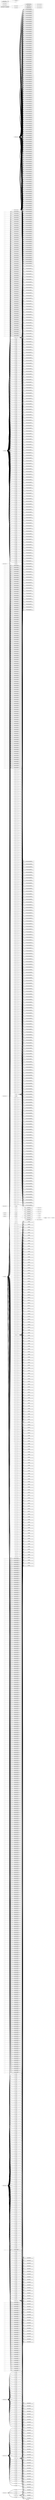 digraph "mgmt_protect" {
label="mgmt_protect";
rankdir="LR";
remincross=true;
n332 [ shape=diamond, label="la_data_in_mprj_bar", color="black", fontcolor="black" ];
n333 [ shape=diamond, label="mprj2_vdd_logic1", color="black", fontcolor="black" ];
n334 [ shape=diamond, label="mprj_vdd_logic1", color="black", fontcolor="black" ];
n335 [ shape=diamond, label="mprj2_vdd_logic1_h", color="black", fontcolor="black" ];
n336 [ shape=diamond, label="mprj_vdd_logic1_h", color="black", fontcolor="black" ];
n337 [ shape=diamond, label="mprj2_logic1", color="black", fontcolor="black" ];
n338 [ shape=diamond, label="mprj_logic1", color="black", fontcolor="black" ];
n339 [ shape=octagon, label="user2_vdd_powergood", color="black", fontcolor="black" ];
n340 [ shape=octagon, label="user1_vdd_powergood", color="black", fontcolor="black" ];
n341 [ shape=octagon, label="user2_vcc_powergood", color="black", fontcolor="black" ];
n342 [ shape=octagon, label="user1_vcc_powergood", color="black", fontcolor="black" ];
n343 [ shape=octagon, label="mprj_dat_o_user", color="black", fontcolor="black" ];
n344 [ shape=octagon, label="mprj_adr_o_user", color="black", fontcolor="black" ];
n345 [ shape=octagon, label="mprj_sel_o_user", color="black", fontcolor="black" ];
n346 [ shape=octagon, label="mprj_we_o_user", color="black", fontcolor="black" ];
n347 [ shape=octagon, label="mprj_stb_o_user", color="black", fontcolor="black" ];
n348 [ shape=octagon, label="mprj_cyc_o_user", color="black", fontcolor="black" ];
n349 [ shape=octagon, label="user_reset", color="black", fontcolor="black" ];
n350 [ shape=octagon, label="user_resetn", color="black", fontcolor="black" ];
n351 [ shape=octagon, label="user_clock2", color="black", fontcolor="black" ];
n352 [ shape=octagon, label="user_clock", color="black", fontcolor="black" ];
n353 [ shape=octagon, label="la_oen_core", color="black", fontcolor="black" ];
n354 [ shape=octagon, label="la_data_in_core", color="black", fontcolor="black" ];
n355 [ shape=octagon, label="la_data_out_core", color="black", fontcolor="black" ];
n356 [ shape=octagon, label="la_oen_mprj", color="black", fontcolor="black" ];
n357 [ shape=octagon, label="la_data_out_mprj", color="black", fontcolor="black" ];
n358 [ shape=octagon, label="la_data_in_mprj", color="black", fontcolor="black" ];
n359 [ shape=octagon, label="mprj_dat_o_core", color="black", fontcolor="black" ];
n360 [ shape=octagon, label="mprj_adr_o_core", color="black", fontcolor="black" ];
n361 [ shape=octagon, label="mprj_sel_o_core", color="black", fontcolor="black" ];
n362 [ shape=octagon, label="mprj_we_o_core", color="black", fontcolor="black" ];
n363 [ shape=octagon, label="mprj_stb_o_core", color="black", fontcolor="black" ];
n364 [ shape=octagon, label="mprj_cyc_o_core", color="black", fontcolor="black" ];
n365 [ shape=octagon, label="caravel_rstn", color="black", fontcolor="black" ];
n366 [ shape=octagon, label="caravel_clk2", color="black", fontcolor="black" ];
n367 [ shape=octagon, label="caravel_clk", color="black", fontcolor="black" ];
c370 [ shape=record, label="{{<p368> A}|$331\n$not|{<p369> Y}}" ];
c373 [ shape=record, label="{{<p368> A|<p371> TE|<p372> Z}|user_to_mprj_oen_buffers[127]\n$array:127:128:\\sky130_fd_sc_hd__einvp_8|{}}" ];
x0 [ shape=record, style=rounded, label="<s0> 329:202 - 127:0 " ];
x0:e -> c373:p371:w [arrowhead=odiamond, arrowtail=odiamond, dir=both, color="black", style="setlinewidth(3)", label=""];
c374 [ shape=record, label="{{<p368> A}|$330\n$not|{<p369> Y}}" ];
c375 [ shape=record, label="{{<p368> A|<p371> TE|<p372> Z}|user_to_mprj_oen_buffers[126]\n$array:126:128:\\sky130_fd_sc_hd__einvp_8|{}}" ];
x1 [ shape=record, style=rounded, label="<s0> 329:202 - 127:0 " ];
x1:e -> c375:p371:w [arrowhead=odiamond, arrowtail=odiamond, dir=both, color="black", style="setlinewidth(3)", label=""];
c376 [ shape=record, label="{{<p368> A}|$329\n$not|{<p369> Y}}" ];
c377 [ shape=record, label="{{<p368> A|<p371> TE|<p372> Z}|user_to_mprj_oen_buffers[125]\n$array:125:128:\\sky130_fd_sc_hd__einvp_8|{}}" ];
x2 [ shape=record, style=rounded, label="<s0> 329:202 - 127:0 " ];
x2:e -> c377:p371:w [arrowhead=odiamond, arrowtail=odiamond, dir=both, color="black", style="setlinewidth(3)", label=""];
c378 [ shape=record, label="{{<p368> A}|$328\n$not|{<p369> Y}}" ];
c379 [ shape=record, label="{{<p368> A|<p371> TE|<p372> Z}|user_to_mprj_oen_buffers[124]\n$array:124:128:\\sky130_fd_sc_hd__einvp_8|{}}" ];
x3 [ shape=record, style=rounded, label="<s0> 329:202 - 127:0 " ];
x3:e -> c379:p371:w [arrowhead=odiamond, arrowtail=odiamond, dir=both, color="black", style="setlinewidth(3)", label=""];
c380 [ shape=record, label="{{<p368> A}|$327\n$not|{<p369> Y}}" ];
c381 [ shape=record, label="{{<p368> A|<p371> TE|<p372> Z}|user_to_mprj_oen_buffers[123]\n$array:123:128:\\sky130_fd_sc_hd__einvp_8|{}}" ];
x4 [ shape=record, style=rounded, label="<s0> 329:202 - 127:0 " ];
x4:e -> c381:p371:w [arrowhead=odiamond, arrowtail=odiamond, dir=both, color="black", style="setlinewidth(3)", label=""];
c382 [ shape=record, label="{{<p368> A}|$326\n$not|{<p369> Y}}" ];
c383 [ shape=record, label="{{<p368> A|<p371> TE|<p372> Z}|user_to_mprj_oen_buffers[122]\n$array:122:128:\\sky130_fd_sc_hd__einvp_8|{}}" ];
x5 [ shape=record, style=rounded, label="<s0> 329:202 - 127:0 " ];
x5:e -> c383:p371:w [arrowhead=odiamond, arrowtail=odiamond, dir=both, color="black", style="setlinewidth(3)", label=""];
c384 [ shape=record, label="{{<p368> A}|$325\n$not|{<p369> Y}}" ];
c385 [ shape=record, label="{{<p368> A|<p371> TE|<p372> Z}|user_to_mprj_oen_buffers[121]\n$array:121:128:\\sky130_fd_sc_hd__einvp_8|{}}" ];
x6 [ shape=record, style=rounded, label="<s0> 329:202 - 127:0 " ];
x6:e -> c385:p371:w [arrowhead=odiamond, arrowtail=odiamond, dir=both, color="black", style="setlinewidth(3)", label=""];
c386 [ shape=record, label="{{<p368> A}|$324\n$not|{<p369> Y}}" ];
c387 [ shape=record, label="{{<p368> A|<p371> TE|<p372> Z}|user_to_mprj_oen_buffers[120]\n$array:120:128:\\sky130_fd_sc_hd__einvp_8|{}}" ];
x7 [ shape=record, style=rounded, label="<s0> 329:202 - 127:0 " ];
x7:e -> c387:p371:w [arrowhead=odiamond, arrowtail=odiamond, dir=both, color="black", style="setlinewidth(3)", label=""];
c388 [ shape=record, label="{{<p368> A}|$323\n$not|{<p369> Y}}" ];
c389 [ shape=record, label="{{<p368> A|<p371> TE|<p372> Z}|user_to_mprj_oen_buffers[119]\n$array:119:128:\\sky130_fd_sc_hd__einvp_8|{}}" ];
x8 [ shape=record, style=rounded, label="<s0> 329:202 - 127:0 " ];
x8:e -> c389:p371:w [arrowhead=odiamond, arrowtail=odiamond, dir=both, color="black", style="setlinewidth(3)", label=""];
c390 [ shape=record, label="{{<p368> A}|$322\n$not|{<p369> Y}}" ];
c391 [ shape=record, label="{{<p368> A|<p371> TE|<p372> Z}|user_to_mprj_oen_buffers[118]\n$array:118:128:\\sky130_fd_sc_hd__einvp_8|{}}" ];
x9 [ shape=record, style=rounded, label="<s0> 329:202 - 127:0 " ];
x9:e -> c391:p371:w [arrowhead=odiamond, arrowtail=odiamond, dir=both, color="black", style="setlinewidth(3)", label=""];
c392 [ shape=record, label="{{<p368> A}|$321\n$not|{<p369> Y}}" ];
c393 [ shape=record, label="{{<p368> A|<p371> TE|<p372> Z}|user_to_mprj_oen_buffers[117]\n$array:117:128:\\sky130_fd_sc_hd__einvp_8|{}}" ];
x10 [ shape=record, style=rounded, label="<s0> 329:202 - 127:0 " ];
x10:e -> c393:p371:w [arrowhead=odiamond, arrowtail=odiamond, dir=both, color="black", style="setlinewidth(3)", label=""];
c394 [ shape=record, label="{{<p368> A}|$320\n$not|{<p369> Y}}" ];
c395 [ shape=record, label="{{<p368> A|<p371> TE|<p372> Z}|user_to_mprj_oen_buffers[116]\n$array:116:128:\\sky130_fd_sc_hd__einvp_8|{}}" ];
x11 [ shape=record, style=rounded, label="<s0> 329:202 - 127:0 " ];
x11:e -> c395:p371:w [arrowhead=odiamond, arrowtail=odiamond, dir=both, color="black", style="setlinewidth(3)", label=""];
c396 [ shape=record, label="{{<p368> A}|$319\n$not|{<p369> Y}}" ];
c397 [ shape=record, label="{{<p368> A|<p371> TE|<p372> Z}|user_to_mprj_oen_buffers[115]\n$array:115:128:\\sky130_fd_sc_hd__einvp_8|{}}" ];
x12 [ shape=record, style=rounded, label="<s0> 329:202 - 127:0 " ];
x12:e -> c397:p371:w [arrowhead=odiamond, arrowtail=odiamond, dir=both, color="black", style="setlinewidth(3)", label=""];
c398 [ shape=record, label="{{<p368> A}|$318\n$not|{<p369> Y}}" ];
c399 [ shape=record, label="{{<p368> A|<p371> TE|<p372> Z}|user_to_mprj_oen_buffers[114]\n$array:114:128:\\sky130_fd_sc_hd__einvp_8|{}}" ];
x13 [ shape=record, style=rounded, label="<s0> 329:202 - 127:0 " ];
x13:e -> c399:p371:w [arrowhead=odiamond, arrowtail=odiamond, dir=both, color="black", style="setlinewidth(3)", label=""];
c400 [ shape=record, label="{{<p368> A}|$317\n$not|{<p369> Y}}" ];
c401 [ shape=record, label="{{<p368> A|<p371> TE|<p372> Z}|user_to_mprj_oen_buffers[113]\n$array:113:128:\\sky130_fd_sc_hd__einvp_8|{}}" ];
x14 [ shape=record, style=rounded, label="<s0> 329:202 - 127:0 " ];
x14:e -> c401:p371:w [arrowhead=odiamond, arrowtail=odiamond, dir=both, color="black", style="setlinewidth(3)", label=""];
c402 [ shape=record, label="{{<p368> A}|$316\n$not|{<p369> Y}}" ];
c403 [ shape=record, label="{{<p368> A|<p371> TE|<p372> Z}|user_to_mprj_oen_buffers[112]\n$array:112:128:\\sky130_fd_sc_hd__einvp_8|{}}" ];
x15 [ shape=record, style=rounded, label="<s0> 329:202 - 127:0 " ];
x15:e -> c403:p371:w [arrowhead=odiamond, arrowtail=odiamond, dir=both, color="black", style="setlinewidth(3)", label=""];
c404 [ shape=record, label="{{<p368> A}|$315\n$not|{<p369> Y}}" ];
c405 [ shape=record, label="{{<p368> A|<p371> TE|<p372> Z}|user_to_mprj_oen_buffers[111]\n$array:111:128:\\sky130_fd_sc_hd__einvp_8|{}}" ];
x16 [ shape=record, style=rounded, label="<s0> 329:202 - 127:0 " ];
x16:e -> c405:p371:w [arrowhead=odiamond, arrowtail=odiamond, dir=both, color="black", style="setlinewidth(3)", label=""];
c406 [ shape=record, label="{{<p368> A}|$314\n$not|{<p369> Y}}" ];
c407 [ shape=record, label="{{<p368> A|<p371> TE|<p372> Z}|user_to_mprj_oen_buffers[110]\n$array:110:128:\\sky130_fd_sc_hd__einvp_8|{}}" ];
x17 [ shape=record, style=rounded, label="<s0> 329:202 - 127:0 " ];
x17:e -> c407:p371:w [arrowhead=odiamond, arrowtail=odiamond, dir=both, color="black", style="setlinewidth(3)", label=""];
c408 [ shape=record, label="{{<p368> A}|$313\n$not|{<p369> Y}}" ];
c409 [ shape=record, label="{{<p368> A|<p371> TE|<p372> Z}|user_to_mprj_oen_buffers[109]\n$array:109:128:\\sky130_fd_sc_hd__einvp_8|{}}" ];
x18 [ shape=record, style=rounded, label="<s0> 329:202 - 127:0 " ];
x18:e -> c409:p371:w [arrowhead=odiamond, arrowtail=odiamond, dir=both, color="black", style="setlinewidth(3)", label=""];
c410 [ shape=record, label="{{<p368> A}|$312\n$not|{<p369> Y}}" ];
c411 [ shape=record, label="{{<p368> A|<p371> TE|<p372> Z}|user_to_mprj_oen_buffers[108]\n$array:108:128:\\sky130_fd_sc_hd__einvp_8|{}}" ];
x19 [ shape=record, style=rounded, label="<s0> 329:202 - 127:0 " ];
x19:e -> c411:p371:w [arrowhead=odiamond, arrowtail=odiamond, dir=both, color="black", style="setlinewidth(3)", label=""];
c412 [ shape=record, label="{{<p368> A}|$311\n$not|{<p369> Y}}" ];
c413 [ shape=record, label="{{<p368> A|<p371> TE|<p372> Z}|user_to_mprj_oen_buffers[107]\n$array:107:128:\\sky130_fd_sc_hd__einvp_8|{}}" ];
x20 [ shape=record, style=rounded, label="<s0> 329:202 - 127:0 " ];
x20:e -> c413:p371:w [arrowhead=odiamond, arrowtail=odiamond, dir=both, color="black", style="setlinewidth(3)", label=""];
c414 [ shape=record, label="{{<p368> A}|$310\n$not|{<p369> Y}}" ];
c415 [ shape=record, label="{{<p368> A|<p371> TE|<p372> Z}|user_to_mprj_oen_buffers[106]\n$array:106:128:\\sky130_fd_sc_hd__einvp_8|{}}" ];
x21 [ shape=record, style=rounded, label="<s0> 329:202 - 127:0 " ];
x21:e -> c415:p371:w [arrowhead=odiamond, arrowtail=odiamond, dir=both, color="black", style="setlinewidth(3)", label=""];
c416 [ shape=record, label="{{<p368> A}|$309\n$not|{<p369> Y}}" ];
c417 [ shape=record, label="{{<p368> A|<p371> TE|<p372> Z}|user_to_mprj_oen_buffers[105]\n$array:105:128:\\sky130_fd_sc_hd__einvp_8|{}}" ];
x22 [ shape=record, style=rounded, label="<s0> 329:202 - 127:0 " ];
x22:e -> c417:p371:w [arrowhead=odiamond, arrowtail=odiamond, dir=both, color="black", style="setlinewidth(3)", label=""];
c418 [ shape=record, label="{{<p368> A}|$308\n$not|{<p369> Y}}" ];
c419 [ shape=record, label="{{<p368> A|<p371> TE|<p372> Z}|user_to_mprj_oen_buffers[104]\n$array:104:128:\\sky130_fd_sc_hd__einvp_8|{}}" ];
x23 [ shape=record, style=rounded, label="<s0> 329:202 - 127:0 " ];
x23:e -> c419:p371:w [arrowhead=odiamond, arrowtail=odiamond, dir=both, color="black", style="setlinewidth(3)", label=""];
c420 [ shape=record, label="{{<p368> A}|$307\n$not|{<p369> Y}}" ];
c421 [ shape=record, label="{{<p368> A|<p371> TE|<p372> Z}|user_to_mprj_oen_buffers[103]\n$array:103:128:\\sky130_fd_sc_hd__einvp_8|{}}" ];
x24 [ shape=record, style=rounded, label="<s0> 329:202 - 127:0 " ];
x24:e -> c421:p371:w [arrowhead=odiamond, arrowtail=odiamond, dir=both, color="black", style="setlinewidth(3)", label=""];
c422 [ shape=record, label="{{<p368> A}|$306\n$not|{<p369> Y}}" ];
c423 [ shape=record, label="{{<p368> A|<p371> TE|<p372> Z}|user_to_mprj_oen_buffers[102]\n$array:102:128:\\sky130_fd_sc_hd__einvp_8|{}}" ];
x25 [ shape=record, style=rounded, label="<s0> 329:202 - 127:0 " ];
x25:e -> c423:p371:w [arrowhead=odiamond, arrowtail=odiamond, dir=both, color="black", style="setlinewidth(3)", label=""];
c424 [ shape=record, label="{{<p368> A}|$305\n$not|{<p369> Y}}" ];
c425 [ shape=record, label="{{<p368> A|<p371> TE|<p372> Z}|user_to_mprj_oen_buffers[101]\n$array:101:128:\\sky130_fd_sc_hd__einvp_8|{}}" ];
x26 [ shape=record, style=rounded, label="<s0> 329:202 - 127:0 " ];
x26:e -> c425:p371:w [arrowhead=odiamond, arrowtail=odiamond, dir=both, color="black", style="setlinewidth(3)", label=""];
c426 [ shape=record, label="{{<p368> A}|$304\n$not|{<p369> Y}}" ];
c427 [ shape=record, label="{{<p368> A|<p371> TE|<p372> Z}|user_to_mprj_oen_buffers[100]\n$array:100:128:\\sky130_fd_sc_hd__einvp_8|{}}" ];
x27 [ shape=record, style=rounded, label="<s0> 329:202 - 127:0 " ];
x27:e -> c427:p371:w [arrowhead=odiamond, arrowtail=odiamond, dir=both, color="black", style="setlinewidth(3)", label=""];
c428 [ shape=record, label="{{<p368> A}|$303\n$not|{<p369> Y}}" ];
c429 [ shape=record, label="{{<p368> A|<p371> TE|<p372> Z}|user_to_mprj_oen_buffers[99]\n$array:99:128:\\sky130_fd_sc_hd__einvp_8|{}}" ];
x28 [ shape=record, style=rounded, label="<s0> 329:202 - 127:0 " ];
x28:e -> c429:p371:w [arrowhead=odiamond, arrowtail=odiamond, dir=both, color="black", style="setlinewidth(3)", label=""];
c430 [ shape=record, label="{{<p368> A}|$302\n$not|{<p369> Y}}" ];
c431 [ shape=record, label="{{<p368> A|<p371> TE|<p372> Z}|user_to_mprj_oen_buffers[98]\n$array:98:128:\\sky130_fd_sc_hd__einvp_8|{}}" ];
x29 [ shape=record, style=rounded, label="<s0> 329:202 - 127:0 " ];
x29:e -> c431:p371:w [arrowhead=odiamond, arrowtail=odiamond, dir=both, color="black", style="setlinewidth(3)", label=""];
c432 [ shape=record, label="{{<p368> A}|$301\n$not|{<p369> Y}}" ];
c433 [ shape=record, label="{{<p368> A|<p371> TE|<p372> Z}|user_to_mprj_oen_buffers[97]\n$array:97:128:\\sky130_fd_sc_hd__einvp_8|{}}" ];
x30 [ shape=record, style=rounded, label="<s0> 329:202 - 127:0 " ];
x30:e -> c433:p371:w [arrowhead=odiamond, arrowtail=odiamond, dir=both, color="black", style="setlinewidth(3)", label=""];
c434 [ shape=record, label="{{<p368> A}|$300\n$not|{<p369> Y}}" ];
c435 [ shape=record, label="{{<p368> A|<p371> TE|<p372> Z}|user_to_mprj_oen_buffers[96]\n$array:96:128:\\sky130_fd_sc_hd__einvp_8|{}}" ];
x31 [ shape=record, style=rounded, label="<s0> 329:202 - 127:0 " ];
x31:e -> c435:p371:w [arrowhead=odiamond, arrowtail=odiamond, dir=both, color="black", style="setlinewidth(3)", label=""];
c436 [ shape=record, label="{{<p368> A}|$299\n$not|{<p369> Y}}" ];
c437 [ shape=record, label="{{<p368> A|<p371> TE|<p372> Z}|user_to_mprj_oen_buffers[95]\n$array:95:128:\\sky130_fd_sc_hd__einvp_8|{}}" ];
x32 [ shape=record, style=rounded, label="<s0> 329:202 - 127:0 " ];
x32:e -> c437:p371:w [arrowhead=odiamond, arrowtail=odiamond, dir=both, color="black", style="setlinewidth(3)", label=""];
c438 [ shape=record, label="{{<p368> A}|$298\n$not|{<p369> Y}}" ];
c439 [ shape=record, label="{{<p368> A|<p371> TE|<p372> Z}|user_to_mprj_oen_buffers[94]\n$array:94:128:\\sky130_fd_sc_hd__einvp_8|{}}" ];
x33 [ shape=record, style=rounded, label="<s0> 329:202 - 127:0 " ];
x33:e -> c439:p371:w [arrowhead=odiamond, arrowtail=odiamond, dir=both, color="black", style="setlinewidth(3)", label=""];
c440 [ shape=record, label="{{<p368> A}|$297\n$not|{<p369> Y}}" ];
c441 [ shape=record, label="{{<p368> A|<p371> TE|<p372> Z}|user_to_mprj_oen_buffers[93]\n$array:93:128:\\sky130_fd_sc_hd__einvp_8|{}}" ];
x34 [ shape=record, style=rounded, label="<s0> 329:202 - 127:0 " ];
x34:e -> c441:p371:w [arrowhead=odiamond, arrowtail=odiamond, dir=both, color="black", style="setlinewidth(3)", label=""];
c442 [ shape=record, label="{{<p368> A}|$296\n$not|{<p369> Y}}" ];
c443 [ shape=record, label="{{<p368> A|<p371> TE|<p372> Z}|user_to_mprj_oen_buffers[92]\n$array:92:128:\\sky130_fd_sc_hd__einvp_8|{}}" ];
x35 [ shape=record, style=rounded, label="<s0> 329:202 - 127:0 " ];
x35:e -> c443:p371:w [arrowhead=odiamond, arrowtail=odiamond, dir=both, color="black", style="setlinewidth(3)", label=""];
c444 [ shape=record, label="{{<p368> A}|$295\n$not|{<p369> Y}}" ];
c445 [ shape=record, label="{{<p368> A|<p371> TE|<p372> Z}|user_to_mprj_oen_buffers[91]\n$array:91:128:\\sky130_fd_sc_hd__einvp_8|{}}" ];
x36 [ shape=record, style=rounded, label="<s0> 329:202 - 127:0 " ];
x36:e -> c445:p371:w [arrowhead=odiamond, arrowtail=odiamond, dir=both, color="black", style="setlinewidth(3)", label=""];
c446 [ shape=record, label="{{<p368> A}|$294\n$not|{<p369> Y}}" ];
c447 [ shape=record, label="{{<p368> A|<p371> TE|<p372> Z}|user_to_mprj_oen_buffers[90]\n$array:90:128:\\sky130_fd_sc_hd__einvp_8|{}}" ];
x37 [ shape=record, style=rounded, label="<s0> 329:202 - 127:0 " ];
x37:e -> c447:p371:w [arrowhead=odiamond, arrowtail=odiamond, dir=both, color="black", style="setlinewidth(3)", label=""];
c448 [ shape=record, label="{{<p368> A}|$293\n$not|{<p369> Y}}" ];
c449 [ shape=record, label="{{<p368> A|<p371> TE|<p372> Z}|user_to_mprj_oen_buffers[89]\n$array:89:128:\\sky130_fd_sc_hd__einvp_8|{}}" ];
x38 [ shape=record, style=rounded, label="<s0> 329:202 - 127:0 " ];
x38:e -> c449:p371:w [arrowhead=odiamond, arrowtail=odiamond, dir=both, color="black", style="setlinewidth(3)", label=""];
c450 [ shape=record, label="{{<p368> A}|$292\n$not|{<p369> Y}}" ];
c451 [ shape=record, label="{{<p368> A|<p371> TE|<p372> Z}|user_to_mprj_oen_buffers[88]\n$array:88:128:\\sky130_fd_sc_hd__einvp_8|{}}" ];
x39 [ shape=record, style=rounded, label="<s0> 329:202 - 127:0 " ];
x39:e -> c451:p371:w [arrowhead=odiamond, arrowtail=odiamond, dir=both, color="black", style="setlinewidth(3)", label=""];
c452 [ shape=record, label="{{<p368> A}|$291\n$not|{<p369> Y}}" ];
c453 [ shape=record, label="{{<p368> A|<p371> TE|<p372> Z}|user_to_mprj_oen_buffers[87]\n$array:87:128:\\sky130_fd_sc_hd__einvp_8|{}}" ];
x40 [ shape=record, style=rounded, label="<s0> 329:202 - 127:0 " ];
x40:e -> c453:p371:w [arrowhead=odiamond, arrowtail=odiamond, dir=both, color="black", style="setlinewidth(3)", label=""];
c454 [ shape=record, label="{{<p368> A}|$290\n$not|{<p369> Y}}" ];
c455 [ shape=record, label="{{<p368> A|<p371> TE|<p372> Z}|user_to_mprj_oen_buffers[86]\n$array:86:128:\\sky130_fd_sc_hd__einvp_8|{}}" ];
x41 [ shape=record, style=rounded, label="<s0> 329:202 - 127:0 " ];
x41:e -> c455:p371:w [arrowhead=odiamond, arrowtail=odiamond, dir=both, color="black", style="setlinewidth(3)", label=""];
c456 [ shape=record, label="{{<p368> A}|$289\n$not|{<p369> Y}}" ];
c457 [ shape=record, label="{{<p368> A|<p371> TE|<p372> Z}|user_to_mprj_oen_buffers[85]\n$array:85:128:\\sky130_fd_sc_hd__einvp_8|{}}" ];
x42 [ shape=record, style=rounded, label="<s0> 329:202 - 127:0 " ];
x42:e -> c457:p371:w [arrowhead=odiamond, arrowtail=odiamond, dir=both, color="black", style="setlinewidth(3)", label=""];
c458 [ shape=record, label="{{<p368> A}|$288\n$not|{<p369> Y}}" ];
c459 [ shape=record, label="{{<p368> A|<p371> TE|<p372> Z}|user_to_mprj_oen_buffers[84]\n$array:84:128:\\sky130_fd_sc_hd__einvp_8|{}}" ];
x43 [ shape=record, style=rounded, label="<s0> 329:202 - 127:0 " ];
x43:e -> c459:p371:w [arrowhead=odiamond, arrowtail=odiamond, dir=both, color="black", style="setlinewidth(3)", label=""];
c460 [ shape=record, label="{{<p368> A}|$287\n$not|{<p369> Y}}" ];
c461 [ shape=record, label="{{<p368> A|<p371> TE|<p372> Z}|user_to_mprj_oen_buffers[83]\n$array:83:128:\\sky130_fd_sc_hd__einvp_8|{}}" ];
x44 [ shape=record, style=rounded, label="<s0> 329:202 - 127:0 " ];
x44:e -> c461:p371:w [arrowhead=odiamond, arrowtail=odiamond, dir=both, color="black", style="setlinewidth(3)", label=""];
c462 [ shape=record, label="{{<p368> A}|$286\n$not|{<p369> Y}}" ];
c463 [ shape=record, label="{{<p368> A|<p371> TE|<p372> Z}|user_to_mprj_oen_buffers[82]\n$array:82:128:\\sky130_fd_sc_hd__einvp_8|{}}" ];
x45 [ shape=record, style=rounded, label="<s0> 329:202 - 127:0 " ];
x45:e -> c463:p371:w [arrowhead=odiamond, arrowtail=odiamond, dir=both, color="black", style="setlinewidth(3)", label=""];
c464 [ shape=record, label="{{<p368> A}|$285\n$not|{<p369> Y}}" ];
c465 [ shape=record, label="{{<p368> A|<p371> TE|<p372> Z}|user_to_mprj_oen_buffers[81]\n$array:81:128:\\sky130_fd_sc_hd__einvp_8|{}}" ];
x46 [ shape=record, style=rounded, label="<s0> 329:202 - 127:0 " ];
x46:e -> c465:p371:w [arrowhead=odiamond, arrowtail=odiamond, dir=both, color="black", style="setlinewidth(3)", label=""];
c466 [ shape=record, label="{{<p368> A}|$284\n$not|{<p369> Y}}" ];
c467 [ shape=record, label="{{<p368> A|<p371> TE|<p372> Z}|user_to_mprj_oen_buffers[80]\n$array:80:128:\\sky130_fd_sc_hd__einvp_8|{}}" ];
x47 [ shape=record, style=rounded, label="<s0> 329:202 - 127:0 " ];
x47:e -> c467:p371:w [arrowhead=odiamond, arrowtail=odiamond, dir=both, color="black", style="setlinewidth(3)", label=""];
c468 [ shape=record, label="{{<p368> A}|$283\n$not|{<p369> Y}}" ];
c469 [ shape=record, label="{{<p368> A|<p371> TE|<p372> Z}|user_to_mprj_oen_buffers[79]\n$array:79:128:\\sky130_fd_sc_hd__einvp_8|{}}" ];
x48 [ shape=record, style=rounded, label="<s0> 329:202 - 127:0 " ];
x48:e -> c469:p371:w [arrowhead=odiamond, arrowtail=odiamond, dir=both, color="black", style="setlinewidth(3)", label=""];
c470 [ shape=record, label="{{<p368> A}|$282\n$not|{<p369> Y}}" ];
c471 [ shape=record, label="{{<p368> A|<p371> TE|<p372> Z}|user_to_mprj_oen_buffers[78]\n$array:78:128:\\sky130_fd_sc_hd__einvp_8|{}}" ];
x49 [ shape=record, style=rounded, label="<s0> 329:202 - 127:0 " ];
x49:e -> c471:p371:w [arrowhead=odiamond, arrowtail=odiamond, dir=both, color="black", style="setlinewidth(3)", label=""];
c472 [ shape=record, label="{{<p368> A}|$281\n$not|{<p369> Y}}" ];
c473 [ shape=record, label="{{<p368> A|<p371> TE|<p372> Z}|user_to_mprj_oen_buffers[77]\n$array:77:128:\\sky130_fd_sc_hd__einvp_8|{}}" ];
x50 [ shape=record, style=rounded, label="<s0> 329:202 - 127:0 " ];
x50:e -> c473:p371:w [arrowhead=odiamond, arrowtail=odiamond, dir=both, color="black", style="setlinewidth(3)", label=""];
c474 [ shape=record, label="{{<p368> A}|$280\n$not|{<p369> Y}}" ];
c475 [ shape=record, label="{{<p368> A|<p371> TE|<p372> Z}|user_to_mprj_oen_buffers[76]\n$array:76:128:\\sky130_fd_sc_hd__einvp_8|{}}" ];
x51 [ shape=record, style=rounded, label="<s0> 329:202 - 127:0 " ];
x51:e -> c475:p371:w [arrowhead=odiamond, arrowtail=odiamond, dir=both, color="black", style="setlinewidth(3)", label=""];
c476 [ shape=record, label="{{<p368> A}|$279\n$not|{<p369> Y}}" ];
c477 [ shape=record, label="{{<p368> A|<p371> TE|<p372> Z}|user_to_mprj_oen_buffers[75]\n$array:75:128:\\sky130_fd_sc_hd__einvp_8|{}}" ];
x52 [ shape=record, style=rounded, label="<s0> 329:202 - 127:0 " ];
x52:e -> c477:p371:w [arrowhead=odiamond, arrowtail=odiamond, dir=both, color="black", style="setlinewidth(3)", label=""];
c478 [ shape=record, label="{{<p368> A}|$278\n$not|{<p369> Y}}" ];
c479 [ shape=record, label="{{<p368> A|<p371> TE|<p372> Z}|user_to_mprj_oen_buffers[74]\n$array:74:128:\\sky130_fd_sc_hd__einvp_8|{}}" ];
x53 [ shape=record, style=rounded, label="<s0> 329:202 - 127:0 " ];
x53:e -> c479:p371:w [arrowhead=odiamond, arrowtail=odiamond, dir=both, color="black", style="setlinewidth(3)", label=""];
c480 [ shape=record, label="{{<p368> A}|$277\n$not|{<p369> Y}}" ];
c481 [ shape=record, label="{{<p368> A|<p371> TE|<p372> Z}|user_to_mprj_oen_buffers[73]\n$array:73:128:\\sky130_fd_sc_hd__einvp_8|{}}" ];
x54 [ shape=record, style=rounded, label="<s0> 329:202 - 127:0 " ];
x54:e -> c481:p371:w [arrowhead=odiamond, arrowtail=odiamond, dir=both, color="black", style="setlinewidth(3)", label=""];
c482 [ shape=record, label="{{<p368> A}|$276\n$not|{<p369> Y}}" ];
c483 [ shape=record, label="{{<p368> A|<p371> TE|<p372> Z}|user_to_mprj_oen_buffers[72]\n$array:72:128:\\sky130_fd_sc_hd__einvp_8|{}}" ];
x55 [ shape=record, style=rounded, label="<s0> 329:202 - 127:0 " ];
x55:e -> c483:p371:w [arrowhead=odiamond, arrowtail=odiamond, dir=both, color="black", style="setlinewidth(3)", label=""];
c484 [ shape=record, label="{{<p368> A}|$275\n$not|{<p369> Y}}" ];
c485 [ shape=record, label="{{<p368> A|<p371> TE|<p372> Z}|user_to_mprj_oen_buffers[71]\n$array:71:128:\\sky130_fd_sc_hd__einvp_8|{}}" ];
x56 [ shape=record, style=rounded, label="<s0> 329:202 - 127:0 " ];
x56:e -> c485:p371:w [arrowhead=odiamond, arrowtail=odiamond, dir=both, color="black", style="setlinewidth(3)", label=""];
c486 [ shape=record, label="{{<p368> A}|$274\n$not|{<p369> Y}}" ];
c487 [ shape=record, label="{{<p368> A|<p371> TE|<p372> Z}|user_to_mprj_oen_buffers[70]\n$array:70:128:\\sky130_fd_sc_hd__einvp_8|{}}" ];
x57 [ shape=record, style=rounded, label="<s0> 329:202 - 127:0 " ];
x57:e -> c487:p371:w [arrowhead=odiamond, arrowtail=odiamond, dir=both, color="black", style="setlinewidth(3)", label=""];
c488 [ shape=record, label="{{<p368> A}|$273\n$not|{<p369> Y}}" ];
c489 [ shape=record, label="{{<p368> A|<p371> TE|<p372> Z}|user_to_mprj_oen_buffers[69]\n$array:69:128:\\sky130_fd_sc_hd__einvp_8|{}}" ];
x58 [ shape=record, style=rounded, label="<s0> 329:202 - 127:0 " ];
x58:e -> c489:p371:w [arrowhead=odiamond, arrowtail=odiamond, dir=both, color="black", style="setlinewidth(3)", label=""];
c490 [ shape=record, label="{{<p368> A}|$272\n$not|{<p369> Y}}" ];
c491 [ shape=record, label="{{<p368> A|<p371> TE|<p372> Z}|user_to_mprj_oen_buffers[68]\n$array:68:128:\\sky130_fd_sc_hd__einvp_8|{}}" ];
x59 [ shape=record, style=rounded, label="<s0> 329:202 - 127:0 " ];
x59:e -> c491:p371:w [arrowhead=odiamond, arrowtail=odiamond, dir=both, color="black", style="setlinewidth(3)", label=""];
c492 [ shape=record, label="{{<p368> A}|$271\n$not|{<p369> Y}}" ];
c493 [ shape=record, label="{{<p368> A|<p371> TE|<p372> Z}|user_to_mprj_oen_buffers[67]\n$array:67:128:\\sky130_fd_sc_hd__einvp_8|{}}" ];
x60 [ shape=record, style=rounded, label="<s0> 329:202 - 127:0 " ];
x60:e -> c493:p371:w [arrowhead=odiamond, arrowtail=odiamond, dir=both, color="black", style="setlinewidth(3)", label=""];
c494 [ shape=record, label="{{<p368> A}|$270\n$not|{<p369> Y}}" ];
c495 [ shape=record, label="{{<p368> A|<p371> TE|<p372> Z}|user_to_mprj_oen_buffers[66]\n$array:66:128:\\sky130_fd_sc_hd__einvp_8|{}}" ];
x61 [ shape=record, style=rounded, label="<s0> 329:202 - 127:0 " ];
x61:e -> c495:p371:w [arrowhead=odiamond, arrowtail=odiamond, dir=both, color="black", style="setlinewidth(3)", label=""];
c496 [ shape=record, label="{{<p368> A}|$269\n$not|{<p369> Y}}" ];
c497 [ shape=record, label="{{<p368> A|<p371> TE|<p372> Z}|user_to_mprj_oen_buffers[65]\n$array:65:128:\\sky130_fd_sc_hd__einvp_8|{}}" ];
x62 [ shape=record, style=rounded, label="<s0> 329:202 - 127:0 " ];
x62:e -> c497:p371:w [arrowhead=odiamond, arrowtail=odiamond, dir=both, color="black", style="setlinewidth(3)", label=""];
c498 [ shape=record, label="{{<p368> A}|$268\n$not|{<p369> Y}}" ];
c499 [ shape=record, label="{{<p368> A|<p371> TE|<p372> Z}|user_to_mprj_oen_buffers[64]\n$array:64:128:\\sky130_fd_sc_hd__einvp_8|{}}" ];
x63 [ shape=record, style=rounded, label="<s0> 329:202 - 127:0 " ];
x63:e -> c499:p371:w [arrowhead=odiamond, arrowtail=odiamond, dir=both, color="black", style="setlinewidth(3)", label=""];
c500 [ shape=record, label="{{<p368> A}|$267\n$not|{<p369> Y}}" ];
c501 [ shape=record, label="{{<p368> A|<p371> TE|<p372> Z}|user_to_mprj_oen_buffers[63]\n$array:63:128:\\sky130_fd_sc_hd__einvp_8|{}}" ];
x64 [ shape=record, style=rounded, label="<s0> 329:202 - 127:0 " ];
x64:e -> c501:p371:w [arrowhead=odiamond, arrowtail=odiamond, dir=both, color="black", style="setlinewidth(3)", label=""];
c502 [ shape=record, label="{{<p368> A}|$266\n$not|{<p369> Y}}" ];
c503 [ shape=record, label="{{<p368> A|<p371> TE|<p372> Z}|user_to_mprj_oen_buffers[62]\n$array:62:128:\\sky130_fd_sc_hd__einvp_8|{}}" ];
x65 [ shape=record, style=rounded, label="<s0> 329:202 - 127:0 " ];
x65:e -> c503:p371:w [arrowhead=odiamond, arrowtail=odiamond, dir=both, color="black", style="setlinewidth(3)", label=""];
c504 [ shape=record, label="{{<p368> A}|$265\n$not|{<p369> Y}}" ];
c505 [ shape=record, label="{{<p368> A|<p371> TE|<p372> Z}|user_to_mprj_oen_buffers[61]\n$array:61:128:\\sky130_fd_sc_hd__einvp_8|{}}" ];
x66 [ shape=record, style=rounded, label="<s0> 329:202 - 127:0 " ];
x66:e -> c505:p371:w [arrowhead=odiamond, arrowtail=odiamond, dir=both, color="black", style="setlinewidth(3)", label=""];
c506 [ shape=record, label="{{<p368> A}|$264\n$not|{<p369> Y}}" ];
c507 [ shape=record, label="{{<p368> A|<p371> TE|<p372> Z}|user_to_mprj_oen_buffers[60]\n$array:60:128:\\sky130_fd_sc_hd__einvp_8|{}}" ];
x67 [ shape=record, style=rounded, label="<s0> 329:202 - 127:0 " ];
x67:e -> c507:p371:w [arrowhead=odiamond, arrowtail=odiamond, dir=both, color="black", style="setlinewidth(3)", label=""];
c508 [ shape=record, label="{{<p368> A}|$263\n$not|{<p369> Y}}" ];
c509 [ shape=record, label="{{<p368> A|<p371> TE|<p372> Z}|user_to_mprj_oen_buffers[59]\n$array:59:128:\\sky130_fd_sc_hd__einvp_8|{}}" ];
x68 [ shape=record, style=rounded, label="<s0> 329:202 - 127:0 " ];
x68:e -> c509:p371:w [arrowhead=odiamond, arrowtail=odiamond, dir=both, color="black", style="setlinewidth(3)", label=""];
c510 [ shape=record, label="{{<p368> A}|$262\n$not|{<p369> Y}}" ];
c511 [ shape=record, label="{{<p368> A|<p371> TE|<p372> Z}|user_to_mprj_oen_buffers[58]\n$array:58:128:\\sky130_fd_sc_hd__einvp_8|{}}" ];
x69 [ shape=record, style=rounded, label="<s0> 329:202 - 127:0 " ];
x69:e -> c511:p371:w [arrowhead=odiamond, arrowtail=odiamond, dir=both, color="black", style="setlinewidth(3)", label=""];
c512 [ shape=record, label="{{<p368> A}|$261\n$not|{<p369> Y}}" ];
c513 [ shape=record, label="{{<p368> A|<p371> TE|<p372> Z}|user_to_mprj_oen_buffers[57]\n$array:57:128:\\sky130_fd_sc_hd__einvp_8|{}}" ];
x70 [ shape=record, style=rounded, label="<s0> 329:202 - 127:0 " ];
x70:e -> c513:p371:w [arrowhead=odiamond, arrowtail=odiamond, dir=both, color="black", style="setlinewidth(3)", label=""];
c514 [ shape=record, label="{{<p368> A}|$260\n$not|{<p369> Y}}" ];
c515 [ shape=record, label="{{<p368> A|<p371> TE|<p372> Z}|user_to_mprj_oen_buffers[56]\n$array:56:128:\\sky130_fd_sc_hd__einvp_8|{}}" ];
x71 [ shape=record, style=rounded, label="<s0> 329:202 - 127:0 " ];
x71:e -> c515:p371:w [arrowhead=odiamond, arrowtail=odiamond, dir=both, color="black", style="setlinewidth(3)", label=""];
c516 [ shape=record, label="{{<p368> A}|$259\n$not|{<p369> Y}}" ];
c517 [ shape=record, label="{{<p368> A|<p371> TE|<p372> Z}|user_to_mprj_oen_buffers[55]\n$array:55:128:\\sky130_fd_sc_hd__einvp_8|{}}" ];
x72 [ shape=record, style=rounded, label="<s0> 329:202 - 127:0 " ];
x72:e -> c517:p371:w [arrowhead=odiamond, arrowtail=odiamond, dir=both, color="black", style="setlinewidth(3)", label=""];
c518 [ shape=record, label="{{<p368> A}|$258\n$not|{<p369> Y}}" ];
c519 [ shape=record, label="{{<p368> A|<p371> TE|<p372> Z}|user_to_mprj_oen_buffers[54]\n$array:54:128:\\sky130_fd_sc_hd__einvp_8|{}}" ];
x73 [ shape=record, style=rounded, label="<s0> 329:202 - 127:0 " ];
x73:e -> c519:p371:w [arrowhead=odiamond, arrowtail=odiamond, dir=both, color="black", style="setlinewidth(3)", label=""];
c520 [ shape=record, label="{{<p368> A}|$257\n$not|{<p369> Y}}" ];
c521 [ shape=record, label="{{<p368> A|<p371> TE|<p372> Z}|user_to_mprj_oen_buffers[53]\n$array:53:128:\\sky130_fd_sc_hd__einvp_8|{}}" ];
x74 [ shape=record, style=rounded, label="<s0> 329:202 - 127:0 " ];
x74:e -> c521:p371:w [arrowhead=odiamond, arrowtail=odiamond, dir=both, color="black", style="setlinewidth(3)", label=""];
c522 [ shape=record, label="{{<p368> A}|$256\n$not|{<p369> Y}}" ];
c523 [ shape=record, label="{{<p368> A|<p371> TE|<p372> Z}|user_to_mprj_oen_buffers[52]\n$array:52:128:\\sky130_fd_sc_hd__einvp_8|{}}" ];
x75 [ shape=record, style=rounded, label="<s0> 329:202 - 127:0 " ];
x75:e -> c523:p371:w [arrowhead=odiamond, arrowtail=odiamond, dir=both, color="black", style="setlinewidth(3)", label=""];
c524 [ shape=record, label="{{<p368> A}|$255\n$not|{<p369> Y}}" ];
c525 [ shape=record, label="{{<p368> A|<p371> TE|<p372> Z}|user_to_mprj_oen_buffers[51]\n$array:51:128:\\sky130_fd_sc_hd__einvp_8|{}}" ];
x76 [ shape=record, style=rounded, label="<s0> 329:202 - 127:0 " ];
x76:e -> c525:p371:w [arrowhead=odiamond, arrowtail=odiamond, dir=both, color="black", style="setlinewidth(3)", label=""];
c526 [ shape=record, label="{{<p368> A}|$254\n$not|{<p369> Y}}" ];
c527 [ shape=record, label="{{<p368> A|<p371> TE|<p372> Z}|user_to_mprj_oen_buffers[50]\n$array:50:128:\\sky130_fd_sc_hd__einvp_8|{}}" ];
x77 [ shape=record, style=rounded, label="<s0> 329:202 - 127:0 " ];
x77:e -> c527:p371:w [arrowhead=odiamond, arrowtail=odiamond, dir=both, color="black", style="setlinewidth(3)", label=""];
c528 [ shape=record, label="{{<p368> A}|$253\n$not|{<p369> Y}}" ];
c529 [ shape=record, label="{{<p368> A|<p371> TE|<p372> Z}|user_to_mprj_oen_buffers[49]\n$array:49:128:\\sky130_fd_sc_hd__einvp_8|{}}" ];
x78 [ shape=record, style=rounded, label="<s0> 329:202 - 127:0 " ];
x78:e -> c529:p371:w [arrowhead=odiamond, arrowtail=odiamond, dir=both, color="black", style="setlinewidth(3)", label=""];
c530 [ shape=record, label="{{<p368> A}|$252\n$not|{<p369> Y}}" ];
c531 [ shape=record, label="{{<p368> A|<p371> TE|<p372> Z}|user_to_mprj_oen_buffers[48]\n$array:48:128:\\sky130_fd_sc_hd__einvp_8|{}}" ];
x79 [ shape=record, style=rounded, label="<s0> 329:202 - 127:0 " ];
x79:e -> c531:p371:w [arrowhead=odiamond, arrowtail=odiamond, dir=both, color="black", style="setlinewidth(3)", label=""];
c532 [ shape=record, label="{{<p368> A}|$251\n$not|{<p369> Y}}" ];
c533 [ shape=record, label="{{<p368> A|<p371> TE|<p372> Z}|user_to_mprj_oen_buffers[47]\n$array:47:128:\\sky130_fd_sc_hd__einvp_8|{}}" ];
x80 [ shape=record, style=rounded, label="<s0> 329:202 - 127:0 " ];
x80:e -> c533:p371:w [arrowhead=odiamond, arrowtail=odiamond, dir=both, color="black", style="setlinewidth(3)", label=""];
c534 [ shape=record, label="{{<p368> A}|$250\n$not|{<p369> Y}}" ];
c535 [ shape=record, label="{{<p368> A|<p371> TE|<p372> Z}|user_to_mprj_oen_buffers[46]\n$array:46:128:\\sky130_fd_sc_hd__einvp_8|{}}" ];
x81 [ shape=record, style=rounded, label="<s0> 329:202 - 127:0 " ];
x81:e -> c535:p371:w [arrowhead=odiamond, arrowtail=odiamond, dir=both, color="black", style="setlinewidth(3)", label=""];
c536 [ shape=record, label="{{<p368> A}|$249\n$not|{<p369> Y}}" ];
c537 [ shape=record, label="{{<p368> A|<p371> TE|<p372> Z}|user_to_mprj_oen_buffers[45]\n$array:45:128:\\sky130_fd_sc_hd__einvp_8|{}}" ];
x82 [ shape=record, style=rounded, label="<s0> 329:202 - 127:0 " ];
x82:e -> c537:p371:w [arrowhead=odiamond, arrowtail=odiamond, dir=both, color="black", style="setlinewidth(3)", label=""];
c538 [ shape=record, label="{{<p368> A}|$248\n$not|{<p369> Y}}" ];
c539 [ shape=record, label="{{<p368> A|<p371> TE|<p372> Z}|user_to_mprj_oen_buffers[44]\n$array:44:128:\\sky130_fd_sc_hd__einvp_8|{}}" ];
x83 [ shape=record, style=rounded, label="<s0> 329:202 - 127:0 " ];
x83:e -> c539:p371:w [arrowhead=odiamond, arrowtail=odiamond, dir=both, color="black", style="setlinewidth(3)", label=""];
c540 [ shape=record, label="{{<p368> A}|$247\n$not|{<p369> Y}}" ];
c541 [ shape=record, label="{{<p368> A|<p371> TE|<p372> Z}|user_to_mprj_oen_buffers[43]\n$array:43:128:\\sky130_fd_sc_hd__einvp_8|{}}" ];
x84 [ shape=record, style=rounded, label="<s0> 329:202 - 127:0 " ];
x84:e -> c541:p371:w [arrowhead=odiamond, arrowtail=odiamond, dir=both, color="black", style="setlinewidth(3)", label=""];
c542 [ shape=record, label="{{<p368> A}|$246\n$not|{<p369> Y}}" ];
c543 [ shape=record, label="{{<p368> A|<p371> TE|<p372> Z}|user_to_mprj_oen_buffers[42]\n$array:42:128:\\sky130_fd_sc_hd__einvp_8|{}}" ];
x85 [ shape=record, style=rounded, label="<s0> 329:202 - 127:0 " ];
x85:e -> c543:p371:w [arrowhead=odiamond, arrowtail=odiamond, dir=both, color="black", style="setlinewidth(3)", label=""];
c544 [ shape=record, label="{{<p368> A}|$245\n$not|{<p369> Y}}" ];
c545 [ shape=record, label="{{<p368> A|<p371> TE|<p372> Z}|user_to_mprj_oen_buffers[41]\n$array:41:128:\\sky130_fd_sc_hd__einvp_8|{}}" ];
x86 [ shape=record, style=rounded, label="<s0> 329:202 - 127:0 " ];
x86:e -> c545:p371:w [arrowhead=odiamond, arrowtail=odiamond, dir=both, color="black", style="setlinewidth(3)", label=""];
c546 [ shape=record, label="{{<p368> A}|$244\n$not|{<p369> Y}}" ];
c547 [ shape=record, label="{{<p368> A|<p371> TE|<p372> Z}|user_to_mprj_oen_buffers[40]\n$array:40:128:\\sky130_fd_sc_hd__einvp_8|{}}" ];
x87 [ shape=record, style=rounded, label="<s0> 329:202 - 127:0 " ];
x87:e -> c547:p371:w [arrowhead=odiamond, arrowtail=odiamond, dir=both, color="black", style="setlinewidth(3)", label=""];
c548 [ shape=record, label="{{<p368> A}|$243\n$not|{<p369> Y}}" ];
c549 [ shape=record, label="{{<p368> A|<p371> TE|<p372> Z}|user_to_mprj_oen_buffers[39]\n$array:39:128:\\sky130_fd_sc_hd__einvp_8|{}}" ];
x88 [ shape=record, style=rounded, label="<s0> 329:202 - 127:0 " ];
x88:e -> c549:p371:w [arrowhead=odiamond, arrowtail=odiamond, dir=both, color="black", style="setlinewidth(3)", label=""];
c550 [ shape=record, label="{{<p368> A}|$242\n$not|{<p369> Y}}" ];
c551 [ shape=record, label="{{<p368> A|<p371> TE|<p372> Z}|user_to_mprj_oen_buffers[38]\n$array:38:128:\\sky130_fd_sc_hd__einvp_8|{}}" ];
x89 [ shape=record, style=rounded, label="<s0> 329:202 - 127:0 " ];
x89:e -> c551:p371:w [arrowhead=odiamond, arrowtail=odiamond, dir=both, color="black", style="setlinewidth(3)", label=""];
c552 [ shape=record, label="{{<p368> A}|$241\n$not|{<p369> Y}}" ];
c553 [ shape=record, label="{{<p368> A|<p371> TE|<p372> Z}|user_to_mprj_oen_buffers[37]\n$array:37:128:\\sky130_fd_sc_hd__einvp_8|{}}" ];
x90 [ shape=record, style=rounded, label="<s0> 329:202 - 127:0 " ];
x90:e -> c553:p371:w [arrowhead=odiamond, arrowtail=odiamond, dir=both, color="black", style="setlinewidth(3)", label=""];
c554 [ shape=record, label="{{<p368> A}|$240\n$not|{<p369> Y}}" ];
c555 [ shape=record, label="{{<p368> A|<p371> TE|<p372> Z}|user_to_mprj_oen_buffers[36]\n$array:36:128:\\sky130_fd_sc_hd__einvp_8|{}}" ];
x91 [ shape=record, style=rounded, label="<s0> 329:202 - 127:0 " ];
x91:e -> c555:p371:w [arrowhead=odiamond, arrowtail=odiamond, dir=both, color="black", style="setlinewidth(3)", label=""];
c556 [ shape=record, label="{{<p368> A}|$239\n$not|{<p369> Y}}" ];
c557 [ shape=record, label="{{<p368> A|<p371> TE|<p372> Z}|user_to_mprj_oen_buffers[35]\n$array:35:128:\\sky130_fd_sc_hd__einvp_8|{}}" ];
x92 [ shape=record, style=rounded, label="<s0> 329:202 - 127:0 " ];
x92:e -> c557:p371:w [arrowhead=odiamond, arrowtail=odiamond, dir=both, color="black", style="setlinewidth(3)", label=""];
c558 [ shape=record, label="{{<p368> A}|$238\n$not|{<p369> Y}}" ];
c559 [ shape=record, label="{{<p368> A|<p371> TE|<p372> Z}|user_to_mprj_oen_buffers[34]\n$array:34:128:\\sky130_fd_sc_hd__einvp_8|{}}" ];
x93 [ shape=record, style=rounded, label="<s0> 329:202 - 127:0 " ];
x93:e -> c559:p371:w [arrowhead=odiamond, arrowtail=odiamond, dir=both, color="black", style="setlinewidth(3)", label=""];
c560 [ shape=record, label="{{<p368> A}|$237\n$not|{<p369> Y}}" ];
c561 [ shape=record, label="{{<p368> A|<p371> TE|<p372> Z}|user_to_mprj_oen_buffers[33]\n$array:33:128:\\sky130_fd_sc_hd__einvp_8|{}}" ];
x94 [ shape=record, style=rounded, label="<s0> 329:202 - 127:0 " ];
x94:e -> c561:p371:w [arrowhead=odiamond, arrowtail=odiamond, dir=both, color="black", style="setlinewidth(3)", label=""];
c562 [ shape=record, label="{{<p368> A}|$236\n$not|{<p369> Y}}" ];
c563 [ shape=record, label="{{<p368> A|<p371> TE|<p372> Z}|user_to_mprj_oen_buffers[32]\n$array:32:128:\\sky130_fd_sc_hd__einvp_8|{}}" ];
x95 [ shape=record, style=rounded, label="<s0> 329:202 - 127:0 " ];
x95:e -> c563:p371:w [arrowhead=odiamond, arrowtail=odiamond, dir=both, color="black", style="setlinewidth(3)", label=""];
c564 [ shape=record, label="{{<p368> A}|$235\n$not|{<p369> Y}}" ];
c565 [ shape=record, label="{{<p368> A|<p371> TE|<p372> Z}|user_to_mprj_oen_buffers[31]\n$array:31:128:\\sky130_fd_sc_hd__einvp_8|{}}" ];
x96 [ shape=record, style=rounded, label="<s0> 329:202 - 127:0 " ];
x96:e -> c565:p371:w [arrowhead=odiamond, arrowtail=odiamond, dir=both, color="black", style="setlinewidth(3)", label=""];
c566 [ shape=record, label="{{<p368> A}|$234\n$not|{<p369> Y}}" ];
c567 [ shape=record, label="{{<p368> A|<p371> TE|<p372> Z}|user_to_mprj_oen_buffers[30]\n$array:30:128:\\sky130_fd_sc_hd__einvp_8|{}}" ];
x97 [ shape=record, style=rounded, label="<s0> 329:202 - 127:0 " ];
x97:e -> c567:p371:w [arrowhead=odiamond, arrowtail=odiamond, dir=both, color="black", style="setlinewidth(3)", label=""];
c568 [ shape=record, label="{{<p368> A}|$233\n$not|{<p369> Y}}" ];
c569 [ shape=record, label="{{<p368> A|<p371> TE|<p372> Z}|user_to_mprj_oen_buffers[29]\n$array:29:128:\\sky130_fd_sc_hd__einvp_8|{}}" ];
x98 [ shape=record, style=rounded, label="<s0> 329:202 - 127:0 " ];
x98:e -> c569:p371:w [arrowhead=odiamond, arrowtail=odiamond, dir=both, color="black", style="setlinewidth(3)", label=""];
c570 [ shape=record, label="{{<p368> A}|$232\n$not|{<p369> Y}}" ];
c571 [ shape=record, label="{{<p368> A|<p371> TE|<p372> Z}|user_to_mprj_oen_buffers[28]\n$array:28:128:\\sky130_fd_sc_hd__einvp_8|{}}" ];
x99 [ shape=record, style=rounded, label="<s0> 329:202 - 127:0 " ];
x99:e -> c571:p371:w [arrowhead=odiamond, arrowtail=odiamond, dir=both, color="black", style="setlinewidth(3)", label=""];
c572 [ shape=record, label="{{<p368> A}|$231\n$not|{<p369> Y}}" ];
c573 [ shape=record, label="{{<p368> A|<p371> TE|<p372> Z}|user_to_mprj_oen_buffers[27]\n$array:27:128:\\sky130_fd_sc_hd__einvp_8|{}}" ];
x100 [ shape=record, style=rounded, label="<s0> 329:202 - 127:0 " ];
x100:e -> c573:p371:w [arrowhead=odiamond, arrowtail=odiamond, dir=both, color="black", style="setlinewidth(3)", label=""];
c574 [ shape=record, label="{{<p368> A}|$230\n$not|{<p369> Y}}" ];
c575 [ shape=record, label="{{<p368> A|<p371> TE|<p372> Z}|user_to_mprj_oen_buffers[26]\n$array:26:128:\\sky130_fd_sc_hd__einvp_8|{}}" ];
x101 [ shape=record, style=rounded, label="<s0> 329:202 - 127:0 " ];
x101:e -> c575:p371:w [arrowhead=odiamond, arrowtail=odiamond, dir=both, color="black", style="setlinewidth(3)", label=""];
c576 [ shape=record, label="{{<p368> A}|$229\n$not|{<p369> Y}}" ];
c577 [ shape=record, label="{{<p368> A|<p371> TE|<p372> Z}|user_to_mprj_oen_buffers[25]\n$array:25:128:\\sky130_fd_sc_hd__einvp_8|{}}" ];
x102 [ shape=record, style=rounded, label="<s0> 329:202 - 127:0 " ];
x102:e -> c577:p371:w [arrowhead=odiamond, arrowtail=odiamond, dir=both, color="black", style="setlinewidth(3)", label=""];
c578 [ shape=record, label="{{<p368> A}|$228\n$not|{<p369> Y}}" ];
c579 [ shape=record, label="{{<p368> A|<p371> TE|<p372> Z}|user_to_mprj_oen_buffers[24]\n$array:24:128:\\sky130_fd_sc_hd__einvp_8|{}}" ];
x103 [ shape=record, style=rounded, label="<s0> 329:202 - 127:0 " ];
x103:e -> c579:p371:w [arrowhead=odiamond, arrowtail=odiamond, dir=both, color="black", style="setlinewidth(3)", label=""];
c580 [ shape=record, label="{{<p368> A}|$227\n$not|{<p369> Y}}" ];
c581 [ shape=record, label="{{<p368> A|<p371> TE|<p372> Z}|user_to_mprj_oen_buffers[23]\n$array:23:128:\\sky130_fd_sc_hd__einvp_8|{}}" ];
x104 [ shape=record, style=rounded, label="<s0> 329:202 - 127:0 " ];
x104:e -> c581:p371:w [arrowhead=odiamond, arrowtail=odiamond, dir=both, color="black", style="setlinewidth(3)", label=""];
c582 [ shape=record, label="{{<p368> A}|$226\n$not|{<p369> Y}}" ];
c583 [ shape=record, label="{{<p368> A|<p371> TE|<p372> Z}|user_to_mprj_oen_buffers[22]\n$array:22:128:\\sky130_fd_sc_hd__einvp_8|{}}" ];
x105 [ shape=record, style=rounded, label="<s0> 329:202 - 127:0 " ];
x105:e -> c583:p371:w [arrowhead=odiamond, arrowtail=odiamond, dir=both, color="black", style="setlinewidth(3)", label=""];
c584 [ shape=record, label="{{<p368> A}|$225\n$not|{<p369> Y}}" ];
c585 [ shape=record, label="{{<p368> A|<p371> TE|<p372> Z}|user_to_mprj_oen_buffers[21]\n$array:21:128:\\sky130_fd_sc_hd__einvp_8|{}}" ];
x106 [ shape=record, style=rounded, label="<s0> 329:202 - 127:0 " ];
x106:e -> c585:p371:w [arrowhead=odiamond, arrowtail=odiamond, dir=both, color="black", style="setlinewidth(3)", label=""];
c586 [ shape=record, label="{{<p368> A}|$224\n$not|{<p369> Y}}" ];
c587 [ shape=record, label="{{<p368> A|<p371> TE|<p372> Z}|user_to_mprj_oen_buffers[20]\n$array:20:128:\\sky130_fd_sc_hd__einvp_8|{}}" ];
x107 [ shape=record, style=rounded, label="<s0> 329:202 - 127:0 " ];
x107:e -> c587:p371:w [arrowhead=odiamond, arrowtail=odiamond, dir=both, color="black", style="setlinewidth(3)", label=""];
c588 [ shape=record, label="{{<p368> A}|$223\n$not|{<p369> Y}}" ];
c589 [ shape=record, label="{{<p368> A|<p371> TE|<p372> Z}|user_to_mprj_oen_buffers[19]\n$array:19:128:\\sky130_fd_sc_hd__einvp_8|{}}" ];
x108 [ shape=record, style=rounded, label="<s0> 329:202 - 127:0 " ];
x108:e -> c589:p371:w [arrowhead=odiamond, arrowtail=odiamond, dir=both, color="black", style="setlinewidth(3)", label=""];
c590 [ shape=record, label="{{<p368> A}|$222\n$not|{<p369> Y}}" ];
c591 [ shape=record, label="{{<p368> A|<p371> TE|<p372> Z}|user_to_mprj_oen_buffers[18]\n$array:18:128:\\sky130_fd_sc_hd__einvp_8|{}}" ];
x109 [ shape=record, style=rounded, label="<s0> 329:202 - 127:0 " ];
x109:e -> c591:p371:w [arrowhead=odiamond, arrowtail=odiamond, dir=both, color="black", style="setlinewidth(3)", label=""];
c592 [ shape=record, label="{{<p368> A}|$221\n$not|{<p369> Y}}" ];
c593 [ shape=record, label="{{<p368> A|<p371> TE|<p372> Z}|user_to_mprj_oen_buffers[17]\n$array:17:128:\\sky130_fd_sc_hd__einvp_8|{}}" ];
x110 [ shape=record, style=rounded, label="<s0> 329:202 - 127:0 " ];
x110:e -> c593:p371:w [arrowhead=odiamond, arrowtail=odiamond, dir=both, color="black", style="setlinewidth(3)", label=""];
c594 [ shape=record, label="{{<p368> A}|$220\n$not|{<p369> Y}}" ];
c595 [ shape=record, label="{{<p368> A|<p371> TE|<p372> Z}|user_to_mprj_oen_buffers[16]\n$array:16:128:\\sky130_fd_sc_hd__einvp_8|{}}" ];
x111 [ shape=record, style=rounded, label="<s0> 329:202 - 127:0 " ];
x111:e -> c595:p371:w [arrowhead=odiamond, arrowtail=odiamond, dir=both, color="black", style="setlinewidth(3)", label=""];
c596 [ shape=record, label="{{<p368> A}|$219\n$not|{<p369> Y}}" ];
c597 [ shape=record, label="{{<p368> A|<p371> TE|<p372> Z}|user_to_mprj_oen_buffers[15]\n$array:15:128:\\sky130_fd_sc_hd__einvp_8|{}}" ];
x112 [ shape=record, style=rounded, label="<s0> 329:202 - 127:0 " ];
x112:e -> c597:p371:w [arrowhead=odiamond, arrowtail=odiamond, dir=both, color="black", style="setlinewidth(3)", label=""];
c598 [ shape=record, label="{{<p368> A}|$218\n$not|{<p369> Y}}" ];
c599 [ shape=record, label="{{<p368> A|<p371> TE|<p372> Z}|user_to_mprj_oen_buffers[14]\n$array:14:128:\\sky130_fd_sc_hd__einvp_8|{}}" ];
x113 [ shape=record, style=rounded, label="<s0> 329:202 - 127:0 " ];
x113:e -> c599:p371:w [arrowhead=odiamond, arrowtail=odiamond, dir=both, color="black", style="setlinewidth(3)", label=""];
c600 [ shape=record, label="{{<p368> A}|$217\n$not|{<p369> Y}}" ];
c601 [ shape=record, label="{{<p368> A|<p371> TE|<p372> Z}|user_to_mprj_oen_buffers[13]\n$array:13:128:\\sky130_fd_sc_hd__einvp_8|{}}" ];
x114 [ shape=record, style=rounded, label="<s0> 329:202 - 127:0 " ];
x114:e -> c601:p371:w [arrowhead=odiamond, arrowtail=odiamond, dir=both, color="black", style="setlinewidth(3)", label=""];
c602 [ shape=record, label="{{<p368> A}|$216\n$not|{<p369> Y}}" ];
c603 [ shape=record, label="{{<p368> A|<p371> TE|<p372> Z}|user_to_mprj_oen_buffers[12]\n$array:12:128:\\sky130_fd_sc_hd__einvp_8|{}}" ];
x115 [ shape=record, style=rounded, label="<s0> 329:202 - 127:0 " ];
x115:e -> c603:p371:w [arrowhead=odiamond, arrowtail=odiamond, dir=both, color="black", style="setlinewidth(3)", label=""];
c604 [ shape=record, label="{{<p368> A}|$215\n$not|{<p369> Y}}" ];
c605 [ shape=record, label="{{<p368> A|<p371> TE|<p372> Z}|user_to_mprj_oen_buffers[11]\n$array:11:128:\\sky130_fd_sc_hd__einvp_8|{}}" ];
x116 [ shape=record, style=rounded, label="<s0> 329:202 - 127:0 " ];
x116:e -> c605:p371:w [arrowhead=odiamond, arrowtail=odiamond, dir=both, color="black", style="setlinewidth(3)", label=""];
c606 [ shape=record, label="{{<p368> A}|$214\n$not|{<p369> Y}}" ];
c607 [ shape=record, label="{{<p368> A|<p371> TE|<p372> Z}|user_to_mprj_oen_buffers[10]\n$array:10:128:\\sky130_fd_sc_hd__einvp_8|{}}" ];
x117 [ shape=record, style=rounded, label="<s0> 329:202 - 127:0 " ];
x117:e -> c607:p371:w [arrowhead=odiamond, arrowtail=odiamond, dir=both, color="black", style="setlinewidth(3)", label=""];
c608 [ shape=record, label="{{<p368> A}|$213\n$not|{<p369> Y}}" ];
c609 [ shape=record, label="{{<p368> A|<p371> TE|<p372> Z}|user_to_mprj_oen_buffers[9]\n$array:9:128:\\sky130_fd_sc_hd__einvp_8|{}}" ];
x118 [ shape=record, style=rounded, label="<s0> 329:202 - 127:0 " ];
x118:e -> c609:p371:w [arrowhead=odiamond, arrowtail=odiamond, dir=both, color="black", style="setlinewidth(3)", label=""];
c610 [ shape=record, label="{{<p368> A}|$212\n$not|{<p369> Y}}" ];
c611 [ shape=record, label="{{<p368> A|<p371> TE|<p372> Z}|user_to_mprj_oen_buffers[8]\n$array:8:128:\\sky130_fd_sc_hd__einvp_8|{}}" ];
x119 [ shape=record, style=rounded, label="<s0> 329:202 - 127:0 " ];
x119:e -> c611:p371:w [arrowhead=odiamond, arrowtail=odiamond, dir=both, color="black", style="setlinewidth(3)", label=""];
c612 [ shape=record, label="{{<p368> A}|$211\n$not|{<p369> Y}}" ];
c613 [ shape=record, label="{{<p368> A|<p371> TE|<p372> Z}|user_to_mprj_oen_buffers[7]\n$array:7:128:\\sky130_fd_sc_hd__einvp_8|{}}" ];
x120 [ shape=record, style=rounded, label="<s0> 329:202 - 127:0 " ];
x120:e -> c613:p371:w [arrowhead=odiamond, arrowtail=odiamond, dir=both, color="black", style="setlinewidth(3)", label=""];
c614 [ shape=record, label="{{<p368> A}|$210\n$not|{<p369> Y}}" ];
c615 [ shape=record, label="{{<p368> A|<p371> TE|<p372> Z}|user_to_mprj_oen_buffers[6]\n$array:6:128:\\sky130_fd_sc_hd__einvp_8|{}}" ];
x121 [ shape=record, style=rounded, label="<s0> 329:202 - 127:0 " ];
x121:e -> c615:p371:w [arrowhead=odiamond, arrowtail=odiamond, dir=both, color="black", style="setlinewidth(3)", label=""];
c616 [ shape=record, label="{{<p368> A}|$209\n$not|{<p369> Y}}" ];
c617 [ shape=record, label="{{<p368> A|<p371> TE|<p372> Z}|user_to_mprj_oen_buffers[5]\n$array:5:128:\\sky130_fd_sc_hd__einvp_8|{}}" ];
x122 [ shape=record, style=rounded, label="<s0> 329:202 - 127:0 " ];
x122:e -> c617:p371:w [arrowhead=odiamond, arrowtail=odiamond, dir=both, color="black", style="setlinewidth(3)", label=""];
c618 [ shape=record, label="{{<p368> A}|$208\n$not|{<p369> Y}}" ];
c619 [ shape=record, label="{{<p368> A|<p371> TE|<p372> Z}|user_to_mprj_oen_buffers[4]\n$array:4:128:\\sky130_fd_sc_hd__einvp_8|{}}" ];
x123 [ shape=record, style=rounded, label="<s0> 329:202 - 127:0 " ];
x123:e -> c619:p371:w [arrowhead=odiamond, arrowtail=odiamond, dir=both, color="black", style="setlinewidth(3)", label=""];
c620 [ shape=record, label="{{<p368> A}|$207\n$not|{<p369> Y}}" ];
c621 [ shape=record, label="{{<p368> A|<p371> TE|<p372> Z}|user_to_mprj_oen_buffers[3]\n$array:3:128:\\sky130_fd_sc_hd__einvp_8|{}}" ];
x124 [ shape=record, style=rounded, label="<s0> 329:202 - 127:0 " ];
x124:e -> c621:p371:w [arrowhead=odiamond, arrowtail=odiamond, dir=both, color="black", style="setlinewidth(3)", label=""];
c622 [ shape=record, label="{{<p368> A}|$206\n$not|{<p369> Y}}" ];
c623 [ shape=record, label="{{<p368> A|<p371> TE|<p372> Z}|user_to_mprj_oen_buffers[2]\n$array:2:128:\\sky130_fd_sc_hd__einvp_8|{}}" ];
x125 [ shape=record, style=rounded, label="<s0> 329:202 - 127:0 " ];
x125:e -> c623:p371:w [arrowhead=odiamond, arrowtail=odiamond, dir=both, color="black", style="setlinewidth(3)", label=""];
c624 [ shape=record, label="{{<p368> A}|$205\n$not|{<p369> Y}}" ];
c625 [ shape=record, label="{{<p368> A|<p371> TE|<p372> Z}|user_to_mprj_oen_buffers[1]\n$array:1:128:\\sky130_fd_sc_hd__einvp_8|{}}" ];
x126 [ shape=record, style=rounded, label="<s0> 329:202 - 127:0 " ];
x126:e -> c625:p371:w [arrowhead=odiamond, arrowtail=odiamond, dir=both, color="black", style="setlinewidth(3)", label=""];
c626 [ shape=record, label="{{<p368> A}|$204\n$not|{<p369> Y}}" ];
c627 [ shape=record, label="{{<p368> A|<p371> TE|<p372> Z}|user_to_mprj_oen_buffers[0]\n$array:0:128:\\sky130_fd_sc_hd__einvp_8|{}}" ];
x127 [ shape=record, style=rounded, label="<s0> 329:202 - 127:0 " ];
x127:e -> c627:p371:w [arrowhead=odiamond, arrowtail=odiamond, dir=both, color="black", style="setlinewidth(3)", label=""];
c628 [ shape=record, label="{{<p368> A}|$203\n$not|{<p369> Y}}" ];
c629 [ shape=record, label="{{<p368> A|<p371> TE|<p372> Z}|la_buf[127]\n$array:127:128:\\sky130_fd_sc_hd__einvp_8|{}}" ];
x128 [ shape=record, style=rounded, label="<s0> 201:74 - 127:0 " ];
x128:e -> c629:p371:w [arrowhead=odiamond, arrowtail=odiamond, dir=both, color="black", style="setlinewidth(3)", label=""];
c630 [ shape=record, label="{{<p368> A}|$202\n$not|{<p369> Y}}" ];
c631 [ shape=record, label="{{<p368> A|<p371> TE|<p372> Z}|la_buf[126]\n$array:126:128:\\sky130_fd_sc_hd__einvp_8|{}}" ];
x129 [ shape=record, style=rounded, label="<s0> 201:74 - 127:0 " ];
x129:e -> c631:p371:w [arrowhead=odiamond, arrowtail=odiamond, dir=both, color="black", style="setlinewidth(3)", label=""];
c632 [ shape=record, label="{{<p368> A}|$201\n$not|{<p369> Y}}" ];
c633 [ shape=record, label="{{<p368> A|<p371> TE|<p372> Z}|la_buf[125]\n$array:125:128:\\sky130_fd_sc_hd__einvp_8|{}}" ];
x130 [ shape=record, style=rounded, label="<s0> 201:74 - 127:0 " ];
x130:e -> c633:p371:w [arrowhead=odiamond, arrowtail=odiamond, dir=both, color="black", style="setlinewidth(3)", label=""];
c634 [ shape=record, label="{{<p368> A}|$200\n$not|{<p369> Y}}" ];
c635 [ shape=record, label="{{<p368> A|<p371> TE|<p372> Z}|la_buf[124]\n$array:124:128:\\sky130_fd_sc_hd__einvp_8|{}}" ];
x131 [ shape=record, style=rounded, label="<s0> 201:74 - 127:0 " ];
x131:e -> c635:p371:w [arrowhead=odiamond, arrowtail=odiamond, dir=both, color="black", style="setlinewidth(3)", label=""];
c636 [ shape=record, label="{{<p368> A}|$199\n$not|{<p369> Y}}" ];
c637 [ shape=record, label="{{<p368> A|<p371> TE|<p372> Z}|la_buf[123]\n$array:123:128:\\sky130_fd_sc_hd__einvp_8|{}}" ];
x132 [ shape=record, style=rounded, label="<s0> 201:74 - 127:0 " ];
x132:e -> c637:p371:w [arrowhead=odiamond, arrowtail=odiamond, dir=both, color="black", style="setlinewidth(3)", label=""];
c638 [ shape=record, label="{{<p368> A}|$198\n$not|{<p369> Y}}" ];
c639 [ shape=record, label="{{<p368> A|<p371> TE|<p372> Z}|la_buf[122]\n$array:122:128:\\sky130_fd_sc_hd__einvp_8|{}}" ];
x133 [ shape=record, style=rounded, label="<s0> 201:74 - 127:0 " ];
x133:e -> c639:p371:w [arrowhead=odiamond, arrowtail=odiamond, dir=both, color="black", style="setlinewidth(3)", label=""];
c640 [ shape=record, label="{{<p368> A}|$197\n$not|{<p369> Y}}" ];
c641 [ shape=record, label="{{<p368> A|<p371> TE|<p372> Z}|la_buf[121]\n$array:121:128:\\sky130_fd_sc_hd__einvp_8|{}}" ];
x134 [ shape=record, style=rounded, label="<s0> 201:74 - 127:0 " ];
x134:e -> c641:p371:w [arrowhead=odiamond, arrowtail=odiamond, dir=both, color="black", style="setlinewidth(3)", label=""];
c642 [ shape=record, label="{{<p368> A}|$196\n$not|{<p369> Y}}" ];
c643 [ shape=record, label="{{<p368> A|<p371> TE|<p372> Z}|la_buf[120]\n$array:120:128:\\sky130_fd_sc_hd__einvp_8|{}}" ];
x135 [ shape=record, style=rounded, label="<s0> 201:74 - 127:0 " ];
x135:e -> c643:p371:w [arrowhead=odiamond, arrowtail=odiamond, dir=both, color="black", style="setlinewidth(3)", label=""];
c644 [ shape=record, label="{{<p368> A}|$195\n$not|{<p369> Y}}" ];
c645 [ shape=record, label="{{<p368> A|<p371> TE|<p372> Z}|la_buf[119]\n$array:119:128:\\sky130_fd_sc_hd__einvp_8|{}}" ];
x136 [ shape=record, style=rounded, label="<s0> 201:74 - 127:0 " ];
x136:e -> c645:p371:w [arrowhead=odiamond, arrowtail=odiamond, dir=both, color="black", style="setlinewidth(3)", label=""];
c646 [ shape=record, label="{{<p368> A}|$194\n$not|{<p369> Y}}" ];
c647 [ shape=record, label="{{<p368> A|<p371> TE|<p372> Z}|la_buf[118]\n$array:118:128:\\sky130_fd_sc_hd__einvp_8|{}}" ];
x137 [ shape=record, style=rounded, label="<s0> 201:74 - 127:0 " ];
x137:e -> c647:p371:w [arrowhead=odiamond, arrowtail=odiamond, dir=both, color="black", style="setlinewidth(3)", label=""];
c648 [ shape=record, label="{{<p368> A}|$193\n$not|{<p369> Y}}" ];
c649 [ shape=record, label="{{<p368> A|<p371> TE|<p372> Z}|la_buf[117]\n$array:117:128:\\sky130_fd_sc_hd__einvp_8|{}}" ];
x138 [ shape=record, style=rounded, label="<s0> 201:74 - 127:0 " ];
x138:e -> c649:p371:w [arrowhead=odiamond, arrowtail=odiamond, dir=both, color="black", style="setlinewidth(3)", label=""];
c650 [ shape=record, label="{{<p368> A}|$192\n$not|{<p369> Y}}" ];
c651 [ shape=record, label="{{<p368> A|<p371> TE|<p372> Z}|la_buf[116]\n$array:116:128:\\sky130_fd_sc_hd__einvp_8|{}}" ];
x139 [ shape=record, style=rounded, label="<s0> 201:74 - 127:0 " ];
x139:e -> c651:p371:w [arrowhead=odiamond, arrowtail=odiamond, dir=both, color="black", style="setlinewidth(3)", label=""];
c652 [ shape=record, label="{{<p368> A}|$191\n$not|{<p369> Y}}" ];
c653 [ shape=record, label="{{<p368> A|<p371> TE|<p372> Z}|la_buf[115]\n$array:115:128:\\sky130_fd_sc_hd__einvp_8|{}}" ];
x140 [ shape=record, style=rounded, label="<s0> 201:74 - 127:0 " ];
x140:e -> c653:p371:w [arrowhead=odiamond, arrowtail=odiamond, dir=both, color="black", style="setlinewidth(3)", label=""];
c654 [ shape=record, label="{{<p368> A}|$190\n$not|{<p369> Y}}" ];
c655 [ shape=record, label="{{<p368> A|<p371> TE|<p372> Z}|la_buf[114]\n$array:114:128:\\sky130_fd_sc_hd__einvp_8|{}}" ];
x141 [ shape=record, style=rounded, label="<s0> 201:74 - 127:0 " ];
x141:e -> c655:p371:w [arrowhead=odiamond, arrowtail=odiamond, dir=both, color="black", style="setlinewidth(3)", label=""];
c656 [ shape=record, label="{{<p368> A}|$189\n$not|{<p369> Y}}" ];
c657 [ shape=record, label="{{<p368> A|<p371> TE|<p372> Z}|la_buf[113]\n$array:113:128:\\sky130_fd_sc_hd__einvp_8|{}}" ];
x142 [ shape=record, style=rounded, label="<s0> 201:74 - 127:0 " ];
x142:e -> c657:p371:w [arrowhead=odiamond, arrowtail=odiamond, dir=both, color="black", style="setlinewidth(3)", label=""];
c658 [ shape=record, label="{{<p368> A}|$188\n$not|{<p369> Y}}" ];
c659 [ shape=record, label="{{<p368> A|<p371> TE|<p372> Z}|la_buf[112]\n$array:112:128:\\sky130_fd_sc_hd__einvp_8|{}}" ];
x143 [ shape=record, style=rounded, label="<s0> 201:74 - 127:0 " ];
x143:e -> c659:p371:w [arrowhead=odiamond, arrowtail=odiamond, dir=both, color="black", style="setlinewidth(3)", label=""];
c660 [ shape=record, label="{{<p368> A}|$187\n$not|{<p369> Y}}" ];
c661 [ shape=record, label="{{<p368> A|<p371> TE|<p372> Z}|la_buf[111]\n$array:111:128:\\sky130_fd_sc_hd__einvp_8|{}}" ];
x144 [ shape=record, style=rounded, label="<s0> 201:74 - 127:0 " ];
x144:e -> c661:p371:w [arrowhead=odiamond, arrowtail=odiamond, dir=both, color="black", style="setlinewidth(3)", label=""];
c662 [ shape=record, label="{{<p368> A}|$186\n$not|{<p369> Y}}" ];
c663 [ shape=record, label="{{<p368> A|<p371> TE|<p372> Z}|la_buf[110]\n$array:110:128:\\sky130_fd_sc_hd__einvp_8|{}}" ];
x145 [ shape=record, style=rounded, label="<s0> 201:74 - 127:0 " ];
x145:e -> c663:p371:w [arrowhead=odiamond, arrowtail=odiamond, dir=both, color="black", style="setlinewidth(3)", label=""];
c664 [ shape=record, label="{{<p368> A}|$185\n$not|{<p369> Y}}" ];
c665 [ shape=record, label="{{<p368> A|<p371> TE|<p372> Z}|la_buf[109]\n$array:109:128:\\sky130_fd_sc_hd__einvp_8|{}}" ];
x146 [ shape=record, style=rounded, label="<s0> 201:74 - 127:0 " ];
x146:e -> c665:p371:w [arrowhead=odiamond, arrowtail=odiamond, dir=both, color="black", style="setlinewidth(3)", label=""];
c666 [ shape=record, label="{{<p368> A}|$184\n$not|{<p369> Y}}" ];
c667 [ shape=record, label="{{<p368> A|<p371> TE|<p372> Z}|la_buf[108]\n$array:108:128:\\sky130_fd_sc_hd__einvp_8|{}}" ];
x147 [ shape=record, style=rounded, label="<s0> 201:74 - 127:0 " ];
x147:e -> c667:p371:w [arrowhead=odiamond, arrowtail=odiamond, dir=both, color="black", style="setlinewidth(3)", label=""];
c668 [ shape=record, label="{{<p368> A}|$183\n$not|{<p369> Y}}" ];
c669 [ shape=record, label="{{<p368> A|<p371> TE|<p372> Z}|la_buf[107]\n$array:107:128:\\sky130_fd_sc_hd__einvp_8|{}}" ];
x148 [ shape=record, style=rounded, label="<s0> 201:74 - 127:0 " ];
x148:e -> c669:p371:w [arrowhead=odiamond, arrowtail=odiamond, dir=both, color="black", style="setlinewidth(3)", label=""];
c670 [ shape=record, label="{{<p368> A}|$182\n$not|{<p369> Y}}" ];
c671 [ shape=record, label="{{<p368> A|<p371> TE|<p372> Z}|la_buf[106]\n$array:106:128:\\sky130_fd_sc_hd__einvp_8|{}}" ];
x149 [ shape=record, style=rounded, label="<s0> 201:74 - 127:0 " ];
x149:e -> c671:p371:w [arrowhead=odiamond, arrowtail=odiamond, dir=both, color="black", style="setlinewidth(3)", label=""];
c672 [ shape=record, label="{{<p368> A}|$181\n$not|{<p369> Y}}" ];
c673 [ shape=record, label="{{<p368> A|<p371> TE|<p372> Z}|la_buf[105]\n$array:105:128:\\sky130_fd_sc_hd__einvp_8|{}}" ];
x150 [ shape=record, style=rounded, label="<s0> 201:74 - 127:0 " ];
x150:e -> c673:p371:w [arrowhead=odiamond, arrowtail=odiamond, dir=both, color="black", style="setlinewidth(3)", label=""];
c674 [ shape=record, label="{{<p368> A}|$180\n$not|{<p369> Y}}" ];
c675 [ shape=record, label="{{<p368> A|<p371> TE|<p372> Z}|la_buf[104]\n$array:104:128:\\sky130_fd_sc_hd__einvp_8|{}}" ];
x151 [ shape=record, style=rounded, label="<s0> 201:74 - 127:0 " ];
x151:e -> c675:p371:w [arrowhead=odiamond, arrowtail=odiamond, dir=both, color="black", style="setlinewidth(3)", label=""];
c676 [ shape=record, label="{{<p368> A}|$179\n$not|{<p369> Y}}" ];
c677 [ shape=record, label="{{<p368> A|<p371> TE|<p372> Z}|la_buf[103]\n$array:103:128:\\sky130_fd_sc_hd__einvp_8|{}}" ];
x152 [ shape=record, style=rounded, label="<s0> 201:74 - 127:0 " ];
x152:e -> c677:p371:w [arrowhead=odiamond, arrowtail=odiamond, dir=both, color="black", style="setlinewidth(3)", label=""];
c678 [ shape=record, label="{{<p368> A}|$178\n$not|{<p369> Y}}" ];
c679 [ shape=record, label="{{<p368> A|<p371> TE|<p372> Z}|la_buf[102]\n$array:102:128:\\sky130_fd_sc_hd__einvp_8|{}}" ];
x153 [ shape=record, style=rounded, label="<s0> 201:74 - 127:0 " ];
x153:e -> c679:p371:w [arrowhead=odiamond, arrowtail=odiamond, dir=both, color="black", style="setlinewidth(3)", label=""];
c680 [ shape=record, label="{{<p368> A}|$177\n$not|{<p369> Y}}" ];
c681 [ shape=record, label="{{<p368> A|<p371> TE|<p372> Z}|la_buf[101]\n$array:101:128:\\sky130_fd_sc_hd__einvp_8|{}}" ];
x154 [ shape=record, style=rounded, label="<s0> 201:74 - 127:0 " ];
x154:e -> c681:p371:w [arrowhead=odiamond, arrowtail=odiamond, dir=both, color="black", style="setlinewidth(3)", label=""];
c682 [ shape=record, label="{{<p368> A}|$176\n$not|{<p369> Y}}" ];
c683 [ shape=record, label="{{<p368> A|<p371> TE|<p372> Z}|la_buf[100]\n$array:100:128:\\sky130_fd_sc_hd__einvp_8|{}}" ];
x155 [ shape=record, style=rounded, label="<s0> 201:74 - 127:0 " ];
x155:e -> c683:p371:w [arrowhead=odiamond, arrowtail=odiamond, dir=both, color="black", style="setlinewidth(3)", label=""];
c684 [ shape=record, label="{{<p368> A}|$175\n$not|{<p369> Y}}" ];
c685 [ shape=record, label="{{<p368> A|<p371> TE|<p372> Z}|la_buf[99]\n$array:99:128:\\sky130_fd_sc_hd__einvp_8|{}}" ];
x156 [ shape=record, style=rounded, label="<s0> 201:74 - 127:0 " ];
x156:e -> c685:p371:w [arrowhead=odiamond, arrowtail=odiamond, dir=both, color="black", style="setlinewidth(3)", label=""];
c686 [ shape=record, label="{{<p368> A}|$174\n$not|{<p369> Y}}" ];
c687 [ shape=record, label="{{<p368> A|<p371> TE|<p372> Z}|la_buf[98]\n$array:98:128:\\sky130_fd_sc_hd__einvp_8|{}}" ];
x157 [ shape=record, style=rounded, label="<s0> 201:74 - 127:0 " ];
x157:e -> c687:p371:w [arrowhead=odiamond, arrowtail=odiamond, dir=both, color="black", style="setlinewidth(3)", label=""];
c688 [ shape=record, label="{{<p368> A}|$173\n$not|{<p369> Y}}" ];
c689 [ shape=record, label="{{<p368> A|<p371> TE|<p372> Z}|la_buf[97]\n$array:97:128:\\sky130_fd_sc_hd__einvp_8|{}}" ];
x158 [ shape=record, style=rounded, label="<s0> 201:74 - 127:0 " ];
x158:e -> c689:p371:w [arrowhead=odiamond, arrowtail=odiamond, dir=both, color="black", style="setlinewidth(3)", label=""];
c690 [ shape=record, label="{{<p368> A}|$172\n$not|{<p369> Y}}" ];
c691 [ shape=record, label="{{<p368> A|<p371> TE|<p372> Z}|la_buf[96]\n$array:96:128:\\sky130_fd_sc_hd__einvp_8|{}}" ];
x159 [ shape=record, style=rounded, label="<s0> 201:74 - 127:0 " ];
x159:e -> c691:p371:w [arrowhead=odiamond, arrowtail=odiamond, dir=both, color="black", style="setlinewidth(3)", label=""];
c692 [ shape=record, label="{{<p368> A}|$171\n$not|{<p369> Y}}" ];
c693 [ shape=record, label="{{<p368> A|<p371> TE|<p372> Z}|la_buf[95]\n$array:95:128:\\sky130_fd_sc_hd__einvp_8|{}}" ];
x160 [ shape=record, style=rounded, label="<s0> 201:74 - 127:0 " ];
x160:e -> c693:p371:w [arrowhead=odiamond, arrowtail=odiamond, dir=both, color="black", style="setlinewidth(3)", label=""];
c694 [ shape=record, label="{{<p368> A}|$170\n$not|{<p369> Y}}" ];
c695 [ shape=record, label="{{<p368> A|<p371> TE|<p372> Z}|la_buf[94]\n$array:94:128:\\sky130_fd_sc_hd__einvp_8|{}}" ];
x161 [ shape=record, style=rounded, label="<s0> 201:74 - 127:0 " ];
x161:e -> c695:p371:w [arrowhead=odiamond, arrowtail=odiamond, dir=both, color="black", style="setlinewidth(3)", label=""];
c696 [ shape=record, label="{{<p368> A}|$169\n$not|{<p369> Y}}" ];
c697 [ shape=record, label="{{<p368> A|<p371> TE|<p372> Z}|la_buf[93]\n$array:93:128:\\sky130_fd_sc_hd__einvp_8|{}}" ];
x162 [ shape=record, style=rounded, label="<s0> 201:74 - 127:0 " ];
x162:e -> c697:p371:w [arrowhead=odiamond, arrowtail=odiamond, dir=both, color="black", style="setlinewidth(3)", label=""];
c698 [ shape=record, label="{{<p368> A}|$168\n$not|{<p369> Y}}" ];
c699 [ shape=record, label="{{<p368> A|<p371> TE|<p372> Z}|la_buf[92]\n$array:92:128:\\sky130_fd_sc_hd__einvp_8|{}}" ];
x163 [ shape=record, style=rounded, label="<s0> 201:74 - 127:0 " ];
x163:e -> c699:p371:w [arrowhead=odiamond, arrowtail=odiamond, dir=both, color="black", style="setlinewidth(3)", label=""];
c700 [ shape=record, label="{{<p368> A}|$167\n$not|{<p369> Y}}" ];
c701 [ shape=record, label="{{<p368> A|<p371> TE|<p372> Z}|la_buf[91]\n$array:91:128:\\sky130_fd_sc_hd__einvp_8|{}}" ];
x164 [ shape=record, style=rounded, label="<s0> 201:74 - 127:0 " ];
x164:e -> c701:p371:w [arrowhead=odiamond, arrowtail=odiamond, dir=both, color="black", style="setlinewidth(3)", label=""];
c702 [ shape=record, label="{{<p368> A}|$166\n$not|{<p369> Y}}" ];
c703 [ shape=record, label="{{<p368> A|<p371> TE|<p372> Z}|la_buf[90]\n$array:90:128:\\sky130_fd_sc_hd__einvp_8|{}}" ];
x165 [ shape=record, style=rounded, label="<s0> 201:74 - 127:0 " ];
x165:e -> c703:p371:w [arrowhead=odiamond, arrowtail=odiamond, dir=both, color="black", style="setlinewidth(3)", label=""];
c704 [ shape=record, label="{{<p368> A}|$165\n$not|{<p369> Y}}" ];
c705 [ shape=record, label="{{<p368> A|<p371> TE|<p372> Z}|la_buf[89]\n$array:89:128:\\sky130_fd_sc_hd__einvp_8|{}}" ];
x166 [ shape=record, style=rounded, label="<s0> 201:74 - 127:0 " ];
x166:e -> c705:p371:w [arrowhead=odiamond, arrowtail=odiamond, dir=both, color="black", style="setlinewidth(3)", label=""];
c706 [ shape=record, label="{{<p368> A}|$164\n$not|{<p369> Y}}" ];
c707 [ shape=record, label="{{<p368> A|<p371> TE|<p372> Z}|la_buf[88]\n$array:88:128:\\sky130_fd_sc_hd__einvp_8|{}}" ];
x167 [ shape=record, style=rounded, label="<s0> 201:74 - 127:0 " ];
x167:e -> c707:p371:w [arrowhead=odiamond, arrowtail=odiamond, dir=both, color="black", style="setlinewidth(3)", label=""];
c708 [ shape=record, label="{{<p368> A}|$163\n$not|{<p369> Y}}" ];
c709 [ shape=record, label="{{<p368> A|<p371> TE|<p372> Z}|la_buf[87]\n$array:87:128:\\sky130_fd_sc_hd__einvp_8|{}}" ];
x168 [ shape=record, style=rounded, label="<s0> 201:74 - 127:0 " ];
x168:e -> c709:p371:w [arrowhead=odiamond, arrowtail=odiamond, dir=both, color="black", style="setlinewidth(3)", label=""];
c710 [ shape=record, label="{{<p368> A}|$162\n$not|{<p369> Y}}" ];
c711 [ shape=record, label="{{<p368> A|<p371> TE|<p372> Z}|la_buf[86]\n$array:86:128:\\sky130_fd_sc_hd__einvp_8|{}}" ];
x169 [ shape=record, style=rounded, label="<s0> 201:74 - 127:0 " ];
x169:e -> c711:p371:w [arrowhead=odiamond, arrowtail=odiamond, dir=both, color="black", style="setlinewidth(3)", label=""];
c712 [ shape=record, label="{{<p368> A}|$161\n$not|{<p369> Y}}" ];
c713 [ shape=record, label="{{<p368> A|<p371> TE|<p372> Z}|la_buf[85]\n$array:85:128:\\sky130_fd_sc_hd__einvp_8|{}}" ];
x170 [ shape=record, style=rounded, label="<s0> 201:74 - 127:0 " ];
x170:e -> c713:p371:w [arrowhead=odiamond, arrowtail=odiamond, dir=both, color="black", style="setlinewidth(3)", label=""];
c714 [ shape=record, label="{{<p368> A}|$160\n$not|{<p369> Y}}" ];
c715 [ shape=record, label="{{<p368> A|<p371> TE|<p372> Z}|la_buf[84]\n$array:84:128:\\sky130_fd_sc_hd__einvp_8|{}}" ];
x171 [ shape=record, style=rounded, label="<s0> 201:74 - 127:0 " ];
x171:e -> c715:p371:w [arrowhead=odiamond, arrowtail=odiamond, dir=both, color="black", style="setlinewidth(3)", label=""];
c716 [ shape=record, label="{{<p368> A}|$159\n$not|{<p369> Y}}" ];
c717 [ shape=record, label="{{<p368> A|<p371> TE|<p372> Z}|la_buf[83]\n$array:83:128:\\sky130_fd_sc_hd__einvp_8|{}}" ];
x172 [ shape=record, style=rounded, label="<s0> 201:74 - 127:0 " ];
x172:e -> c717:p371:w [arrowhead=odiamond, arrowtail=odiamond, dir=both, color="black", style="setlinewidth(3)", label=""];
c718 [ shape=record, label="{{<p368> A}|$158\n$not|{<p369> Y}}" ];
c719 [ shape=record, label="{{<p368> A|<p371> TE|<p372> Z}|la_buf[82]\n$array:82:128:\\sky130_fd_sc_hd__einvp_8|{}}" ];
x173 [ shape=record, style=rounded, label="<s0> 201:74 - 127:0 " ];
x173:e -> c719:p371:w [arrowhead=odiamond, arrowtail=odiamond, dir=both, color="black", style="setlinewidth(3)", label=""];
c720 [ shape=record, label="{{<p368> A}|$157\n$not|{<p369> Y}}" ];
c721 [ shape=record, label="{{<p368> A|<p371> TE|<p372> Z}|la_buf[81]\n$array:81:128:\\sky130_fd_sc_hd__einvp_8|{}}" ];
x174 [ shape=record, style=rounded, label="<s0> 201:74 - 127:0 " ];
x174:e -> c721:p371:w [arrowhead=odiamond, arrowtail=odiamond, dir=both, color="black", style="setlinewidth(3)", label=""];
c722 [ shape=record, label="{{<p368> A}|$156\n$not|{<p369> Y}}" ];
c723 [ shape=record, label="{{<p368> A|<p371> TE|<p372> Z}|la_buf[80]\n$array:80:128:\\sky130_fd_sc_hd__einvp_8|{}}" ];
x175 [ shape=record, style=rounded, label="<s0> 201:74 - 127:0 " ];
x175:e -> c723:p371:w [arrowhead=odiamond, arrowtail=odiamond, dir=both, color="black", style="setlinewidth(3)", label=""];
c724 [ shape=record, label="{{<p368> A}|$155\n$not|{<p369> Y}}" ];
c725 [ shape=record, label="{{<p368> A|<p371> TE|<p372> Z}|la_buf[79]\n$array:79:128:\\sky130_fd_sc_hd__einvp_8|{}}" ];
x176 [ shape=record, style=rounded, label="<s0> 201:74 - 127:0 " ];
x176:e -> c725:p371:w [arrowhead=odiamond, arrowtail=odiamond, dir=both, color="black", style="setlinewidth(3)", label=""];
c726 [ shape=record, label="{{<p368> A}|$154\n$not|{<p369> Y}}" ];
c727 [ shape=record, label="{{<p368> A|<p371> TE|<p372> Z}|la_buf[78]\n$array:78:128:\\sky130_fd_sc_hd__einvp_8|{}}" ];
x177 [ shape=record, style=rounded, label="<s0> 201:74 - 127:0 " ];
x177:e -> c727:p371:w [arrowhead=odiamond, arrowtail=odiamond, dir=both, color="black", style="setlinewidth(3)", label=""];
c728 [ shape=record, label="{{<p368> A}|$153\n$not|{<p369> Y}}" ];
c729 [ shape=record, label="{{<p368> A|<p371> TE|<p372> Z}|la_buf[77]\n$array:77:128:\\sky130_fd_sc_hd__einvp_8|{}}" ];
x178 [ shape=record, style=rounded, label="<s0> 201:74 - 127:0 " ];
x178:e -> c729:p371:w [arrowhead=odiamond, arrowtail=odiamond, dir=both, color="black", style="setlinewidth(3)", label=""];
c730 [ shape=record, label="{{<p368> A}|$152\n$not|{<p369> Y}}" ];
c731 [ shape=record, label="{{<p368> A|<p371> TE|<p372> Z}|la_buf[76]\n$array:76:128:\\sky130_fd_sc_hd__einvp_8|{}}" ];
x179 [ shape=record, style=rounded, label="<s0> 201:74 - 127:0 " ];
x179:e -> c731:p371:w [arrowhead=odiamond, arrowtail=odiamond, dir=both, color="black", style="setlinewidth(3)", label=""];
c732 [ shape=record, label="{{<p368> A}|$151\n$not|{<p369> Y}}" ];
c733 [ shape=record, label="{{<p368> A|<p371> TE|<p372> Z}|la_buf[75]\n$array:75:128:\\sky130_fd_sc_hd__einvp_8|{}}" ];
x180 [ shape=record, style=rounded, label="<s0> 201:74 - 127:0 " ];
x180:e -> c733:p371:w [arrowhead=odiamond, arrowtail=odiamond, dir=both, color="black", style="setlinewidth(3)", label=""];
c734 [ shape=record, label="{{<p368> A}|$150\n$not|{<p369> Y}}" ];
c735 [ shape=record, label="{{<p368> A|<p371> TE|<p372> Z}|la_buf[74]\n$array:74:128:\\sky130_fd_sc_hd__einvp_8|{}}" ];
x181 [ shape=record, style=rounded, label="<s0> 201:74 - 127:0 " ];
x181:e -> c735:p371:w [arrowhead=odiamond, arrowtail=odiamond, dir=both, color="black", style="setlinewidth(3)", label=""];
c736 [ shape=record, label="{{<p368> A}|$149\n$not|{<p369> Y}}" ];
c737 [ shape=record, label="{{<p368> A|<p371> TE|<p372> Z}|la_buf[73]\n$array:73:128:\\sky130_fd_sc_hd__einvp_8|{}}" ];
x182 [ shape=record, style=rounded, label="<s0> 201:74 - 127:0 " ];
x182:e -> c737:p371:w [arrowhead=odiamond, arrowtail=odiamond, dir=both, color="black", style="setlinewidth(3)", label=""];
c738 [ shape=record, label="{{<p368> A}|$148\n$not|{<p369> Y}}" ];
c739 [ shape=record, label="{{<p368> A|<p371> TE|<p372> Z}|la_buf[72]\n$array:72:128:\\sky130_fd_sc_hd__einvp_8|{}}" ];
x183 [ shape=record, style=rounded, label="<s0> 201:74 - 127:0 " ];
x183:e -> c739:p371:w [arrowhead=odiamond, arrowtail=odiamond, dir=both, color="black", style="setlinewidth(3)", label=""];
c740 [ shape=record, label="{{<p368> A}|$147\n$not|{<p369> Y}}" ];
c741 [ shape=record, label="{{<p368> A|<p371> TE|<p372> Z}|la_buf[71]\n$array:71:128:\\sky130_fd_sc_hd__einvp_8|{}}" ];
x184 [ shape=record, style=rounded, label="<s0> 201:74 - 127:0 " ];
x184:e -> c741:p371:w [arrowhead=odiamond, arrowtail=odiamond, dir=both, color="black", style="setlinewidth(3)", label=""];
c742 [ shape=record, label="{{<p368> A}|$146\n$not|{<p369> Y}}" ];
c743 [ shape=record, label="{{<p368> A|<p371> TE|<p372> Z}|la_buf[70]\n$array:70:128:\\sky130_fd_sc_hd__einvp_8|{}}" ];
x185 [ shape=record, style=rounded, label="<s0> 201:74 - 127:0 " ];
x185:e -> c743:p371:w [arrowhead=odiamond, arrowtail=odiamond, dir=both, color="black", style="setlinewidth(3)", label=""];
c744 [ shape=record, label="{{<p368> A}|$145\n$not|{<p369> Y}}" ];
c745 [ shape=record, label="{{<p368> A|<p371> TE|<p372> Z}|la_buf[69]\n$array:69:128:\\sky130_fd_sc_hd__einvp_8|{}}" ];
x186 [ shape=record, style=rounded, label="<s0> 201:74 - 127:0 " ];
x186:e -> c745:p371:w [arrowhead=odiamond, arrowtail=odiamond, dir=both, color="black", style="setlinewidth(3)", label=""];
c746 [ shape=record, label="{{<p368> A}|$144\n$not|{<p369> Y}}" ];
c747 [ shape=record, label="{{<p368> A|<p371> TE|<p372> Z}|la_buf[68]\n$array:68:128:\\sky130_fd_sc_hd__einvp_8|{}}" ];
x187 [ shape=record, style=rounded, label="<s0> 201:74 - 127:0 " ];
x187:e -> c747:p371:w [arrowhead=odiamond, arrowtail=odiamond, dir=both, color="black", style="setlinewidth(3)", label=""];
c748 [ shape=record, label="{{<p368> A}|$143\n$not|{<p369> Y}}" ];
c749 [ shape=record, label="{{<p368> A|<p371> TE|<p372> Z}|la_buf[67]\n$array:67:128:\\sky130_fd_sc_hd__einvp_8|{}}" ];
x188 [ shape=record, style=rounded, label="<s0> 201:74 - 127:0 " ];
x188:e -> c749:p371:w [arrowhead=odiamond, arrowtail=odiamond, dir=both, color="black", style="setlinewidth(3)", label=""];
c750 [ shape=record, label="{{<p368> A}|$142\n$not|{<p369> Y}}" ];
c751 [ shape=record, label="{{<p368> A|<p371> TE|<p372> Z}|la_buf[66]\n$array:66:128:\\sky130_fd_sc_hd__einvp_8|{}}" ];
x189 [ shape=record, style=rounded, label="<s0> 201:74 - 127:0 " ];
x189:e -> c751:p371:w [arrowhead=odiamond, arrowtail=odiamond, dir=both, color="black", style="setlinewidth(3)", label=""];
c752 [ shape=record, label="{{<p368> A}|$141\n$not|{<p369> Y}}" ];
c753 [ shape=record, label="{{<p368> A|<p371> TE|<p372> Z}|la_buf[65]\n$array:65:128:\\sky130_fd_sc_hd__einvp_8|{}}" ];
x190 [ shape=record, style=rounded, label="<s0> 201:74 - 127:0 " ];
x190:e -> c753:p371:w [arrowhead=odiamond, arrowtail=odiamond, dir=both, color="black", style="setlinewidth(3)", label=""];
c754 [ shape=record, label="{{<p368> A}|$140\n$not|{<p369> Y}}" ];
c755 [ shape=record, label="{{<p368> A|<p371> TE|<p372> Z}|la_buf[64]\n$array:64:128:\\sky130_fd_sc_hd__einvp_8|{}}" ];
x191 [ shape=record, style=rounded, label="<s0> 201:74 - 127:0 " ];
x191:e -> c755:p371:w [arrowhead=odiamond, arrowtail=odiamond, dir=both, color="black", style="setlinewidth(3)", label=""];
c756 [ shape=record, label="{{<p368> A}|$139\n$not|{<p369> Y}}" ];
c757 [ shape=record, label="{{<p368> A|<p371> TE|<p372> Z}|la_buf[63]\n$array:63:128:\\sky130_fd_sc_hd__einvp_8|{}}" ];
x192 [ shape=record, style=rounded, label="<s0> 201:74 - 127:0 " ];
x192:e -> c757:p371:w [arrowhead=odiamond, arrowtail=odiamond, dir=both, color="black", style="setlinewidth(3)", label=""];
c758 [ shape=record, label="{{<p368> A}|$138\n$not|{<p369> Y}}" ];
c759 [ shape=record, label="{{<p368> A|<p371> TE|<p372> Z}|la_buf[62]\n$array:62:128:\\sky130_fd_sc_hd__einvp_8|{}}" ];
x193 [ shape=record, style=rounded, label="<s0> 201:74 - 127:0 " ];
x193:e -> c759:p371:w [arrowhead=odiamond, arrowtail=odiamond, dir=both, color="black", style="setlinewidth(3)", label=""];
c760 [ shape=record, label="{{<p368> A}|$137\n$not|{<p369> Y}}" ];
c761 [ shape=record, label="{{<p368> A|<p371> TE|<p372> Z}|la_buf[61]\n$array:61:128:\\sky130_fd_sc_hd__einvp_8|{}}" ];
x194 [ shape=record, style=rounded, label="<s0> 201:74 - 127:0 " ];
x194:e -> c761:p371:w [arrowhead=odiamond, arrowtail=odiamond, dir=both, color="black", style="setlinewidth(3)", label=""];
c762 [ shape=record, label="{{<p368> A}|$136\n$not|{<p369> Y}}" ];
c763 [ shape=record, label="{{<p368> A|<p371> TE|<p372> Z}|la_buf[60]\n$array:60:128:\\sky130_fd_sc_hd__einvp_8|{}}" ];
x195 [ shape=record, style=rounded, label="<s0> 201:74 - 127:0 " ];
x195:e -> c763:p371:w [arrowhead=odiamond, arrowtail=odiamond, dir=both, color="black", style="setlinewidth(3)", label=""];
c764 [ shape=record, label="{{<p368> A}|$135\n$not|{<p369> Y}}" ];
c765 [ shape=record, label="{{<p368> A|<p371> TE|<p372> Z}|la_buf[59]\n$array:59:128:\\sky130_fd_sc_hd__einvp_8|{}}" ];
x196 [ shape=record, style=rounded, label="<s0> 201:74 - 127:0 " ];
x196:e -> c765:p371:w [arrowhead=odiamond, arrowtail=odiamond, dir=both, color="black", style="setlinewidth(3)", label=""];
c766 [ shape=record, label="{{<p368> A}|$134\n$not|{<p369> Y}}" ];
c767 [ shape=record, label="{{<p368> A|<p371> TE|<p372> Z}|la_buf[58]\n$array:58:128:\\sky130_fd_sc_hd__einvp_8|{}}" ];
x197 [ shape=record, style=rounded, label="<s0> 201:74 - 127:0 " ];
x197:e -> c767:p371:w [arrowhead=odiamond, arrowtail=odiamond, dir=both, color="black", style="setlinewidth(3)", label=""];
c768 [ shape=record, label="{{<p368> A}|$133\n$not|{<p369> Y}}" ];
c769 [ shape=record, label="{{<p368> A|<p371> TE|<p372> Z}|la_buf[57]\n$array:57:128:\\sky130_fd_sc_hd__einvp_8|{}}" ];
x198 [ shape=record, style=rounded, label="<s0> 201:74 - 127:0 " ];
x198:e -> c769:p371:w [arrowhead=odiamond, arrowtail=odiamond, dir=both, color="black", style="setlinewidth(3)", label=""];
c770 [ shape=record, label="{{<p368> A}|$132\n$not|{<p369> Y}}" ];
c771 [ shape=record, label="{{<p368> A|<p371> TE|<p372> Z}|la_buf[56]\n$array:56:128:\\sky130_fd_sc_hd__einvp_8|{}}" ];
x199 [ shape=record, style=rounded, label="<s0> 201:74 - 127:0 " ];
x199:e -> c771:p371:w [arrowhead=odiamond, arrowtail=odiamond, dir=both, color="black", style="setlinewidth(3)", label=""];
c772 [ shape=record, label="{{<p368> A}|$131\n$not|{<p369> Y}}" ];
c773 [ shape=record, label="{{<p368> A|<p371> TE|<p372> Z}|la_buf[55]\n$array:55:128:\\sky130_fd_sc_hd__einvp_8|{}}" ];
x200 [ shape=record, style=rounded, label="<s0> 201:74 - 127:0 " ];
x200:e -> c773:p371:w [arrowhead=odiamond, arrowtail=odiamond, dir=both, color="black", style="setlinewidth(3)", label=""];
c774 [ shape=record, label="{{<p368> A}|$130\n$not|{<p369> Y}}" ];
c775 [ shape=record, label="{{<p368> A|<p371> TE|<p372> Z}|la_buf[54]\n$array:54:128:\\sky130_fd_sc_hd__einvp_8|{}}" ];
x201 [ shape=record, style=rounded, label="<s0> 201:74 - 127:0 " ];
x201:e -> c775:p371:w [arrowhead=odiamond, arrowtail=odiamond, dir=both, color="black", style="setlinewidth(3)", label=""];
c776 [ shape=record, label="{{<p368> A}|$129\n$not|{<p369> Y}}" ];
c777 [ shape=record, label="{{<p368> A|<p371> TE|<p372> Z}|la_buf[53]\n$array:53:128:\\sky130_fd_sc_hd__einvp_8|{}}" ];
x202 [ shape=record, style=rounded, label="<s0> 201:74 - 127:0 " ];
x202:e -> c777:p371:w [arrowhead=odiamond, arrowtail=odiamond, dir=both, color="black", style="setlinewidth(3)", label=""];
c778 [ shape=record, label="{{<p368> A}|$128\n$not|{<p369> Y}}" ];
c779 [ shape=record, label="{{<p368> A|<p371> TE|<p372> Z}|la_buf[52]\n$array:52:128:\\sky130_fd_sc_hd__einvp_8|{}}" ];
x203 [ shape=record, style=rounded, label="<s0> 201:74 - 127:0 " ];
x203:e -> c779:p371:w [arrowhead=odiamond, arrowtail=odiamond, dir=both, color="black", style="setlinewidth(3)", label=""];
c780 [ shape=record, label="{{<p368> A}|$127\n$not|{<p369> Y}}" ];
c781 [ shape=record, label="{{<p368> A|<p371> TE|<p372> Z}|la_buf[51]\n$array:51:128:\\sky130_fd_sc_hd__einvp_8|{}}" ];
x204 [ shape=record, style=rounded, label="<s0> 201:74 - 127:0 " ];
x204:e -> c781:p371:w [arrowhead=odiamond, arrowtail=odiamond, dir=both, color="black", style="setlinewidth(3)", label=""];
c782 [ shape=record, label="{{<p368> A}|$126\n$not|{<p369> Y}}" ];
c783 [ shape=record, label="{{<p368> A|<p371> TE|<p372> Z}|la_buf[50]\n$array:50:128:\\sky130_fd_sc_hd__einvp_8|{}}" ];
x205 [ shape=record, style=rounded, label="<s0> 201:74 - 127:0 " ];
x205:e -> c783:p371:w [arrowhead=odiamond, arrowtail=odiamond, dir=both, color="black", style="setlinewidth(3)", label=""];
c784 [ shape=record, label="{{<p368> A}|$125\n$not|{<p369> Y}}" ];
c785 [ shape=record, label="{{<p368> A|<p371> TE|<p372> Z}|la_buf[49]\n$array:49:128:\\sky130_fd_sc_hd__einvp_8|{}}" ];
x206 [ shape=record, style=rounded, label="<s0> 201:74 - 127:0 " ];
x206:e -> c785:p371:w [arrowhead=odiamond, arrowtail=odiamond, dir=both, color="black", style="setlinewidth(3)", label=""];
c786 [ shape=record, label="{{<p368> A}|$124\n$not|{<p369> Y}}" ];
c787 [ shape=record, label="{{<p368> A|<p371> TE|<p372> Z}|la_buf[48]\n$array:48:128:\\sky130_fd_sc_hd__einvp_8|{}}" ];
x207 [ shape=record, style=rounded, label="<s0> 201:74 - 127:0 " ];
x207:e -> c787:p371:w [arrowhead=odiamond, arrowtail=odiamond, dir=both, color="black", style="setlinewidth(3)", label=""];
c788 [ shape=record, label="{{<p368> A}|$123\n$not|{<p369> Y}}" ];
c789 [ shape=record, label="{{<p368> A|<p371> TE|<p372> Z}|la_buf[47]\n$array:47:128:\\sky130_fd_sc_hd__einvp_8|{}}" ];
x208 [ shape=record, style=rounded, label="<s0> 201:74 - 127:0 " ];
x208:e -> c789:p371:w [arrowhead=odiamond, arrowtail=odiamond, dir=both, color="black", style="setlinewidth(3)", label=""];
c790 [ shape=record, label="{{<p368> A}|$122\n$not|{<p369> Y}}" ];
c791 [ shape=record, label="{{<p368> A|<p371> TE|<p372> Z}|la_buf[46]\n$array:46:128:\\sky130_fd_sc_hd__einvp_8|{}}" ];
x209 [ shape=record, style=rounded, label="<s0> 201:74 - 127:0 " ];
x209:e -> c791:p371:w [arrowhead=odiamond, arrowtail=odiamond, dir=both, color="black", style="setlinewidth(3)", label=""];
c792 [ shape=record, label="{{<p368> A}|$121\n$not|{<p369> Y}}" ];
c793 [ shape=record, label="{{<p368> A|<p371> TE|<p372> Z}|la_buf[45]\n$array:45:128:\\sky130_fd_sc_hd__einvp_8|{}}" ];
x210 [ shape=record, style=rounded, label="<s0> 201:74 - 127:0 " ];
x210:e -> c793:p371:w [arrowhead=odiamond, arrowtail=odiamond, dir=both, color="black", style="setlinewidth(3)", label=""];
c794 [ shape=record, label="{{<p368> A}|$120\n$not|{<p369> Y}}" ];
c795 [ shape=record, label="{{<p368> A|<p371> TE|<p372> Z}|la_buf[44]\n$array:44:128:\\sky130_fd_sc_hd__einvp_8|{}}" ];
x211 [ shape=record, style=rounded, label="<s0> 201:74 - 127:0 " ];
x211:e -> c795:p371:w [arrowhead=odiamond, arrowtail=odiamond, dir=both, color="black", style="setlinewidth(3)", label=""];
c796 [ shape=record, label="{{<p368> A}|$119\n$not|{<p369> Y}}" ];
c797 [ shape=record, label="{{<p368> A|<p371> TE|<p372> Z}|la_buf[43]\n$array:43:128:\\sky130_fd_sc_hd__einvp_8|{}}" ];
x212 [ shape=record, style=rounded, label="<s0> 201:74 - 127:0 " ];
x212:e -> c797:p371:w [arrowhead=odiamond, arrowtail=odiamond, dir=both, color="black", style="setlinewidth(3)", label=""];
c798 [ shape=record, label="{{<p368> A}|$118\n$not|{<p369> Y}}" ];
c799 [ shape=record, label="{{<p368> A|<p371> TE|<p372> Z}|la_buf[42]\n$array:42:128:\\sky130_fd_sc_hd__einvp_8|{}}" ];
x213 [ shape=record, style=rounded, label="<s0> 201:74 - 127:0 " ];
x213:e -> c799:p371:w [arrowhead=odiamond, arrowtail=odiamond, dir=both, color="black", style="setlinewidth(3)", label=""];
c800 [ shape=record, label="{{<p368> A}|$117\n$not|{<p369> Y}}" ];
c801 [ shape=record, label="{{<p368> A|<p371> TE|<p372> Z}|la_buf[41]\n$array:41:128:\\sky130_fd_sc_hd__einvp_8|{}}" ];
x214 [ shape=record, style=rounded, label="<s0> 201:74 - 127:0 " ];
x214:e -> c801:p371:w [arrowhead=odiamond, arrowtail=odiamond, dir=both, color="black", style="setlinewidth(3)", label=""];
c802 [ shape=record, label="{{<p368> A}|$116\n$not|{<p369> Y}}" ];
c803 [ shape=record, label="{{<p368> A|<p371> TE|<p372> Z}|la_buf[40]\n$array:40:128:\\sky130_fd_sc_hd__einvp_8|{}}" ];
x215 [ shape=record, style=rounded, label="<s0> 201:74 - 127:0 " ];
x215:e -> c803:p371:w [arrowhead=odiamond, arrowtail=odiamond, dir=both, color="black", style="setlinewidth(3)", label=""];
c804 [ shape=record, label="{{<p368> A}|$115\n$not|{<p369> Y}}" ];
c805 [ shape=record, label="{{<p368> A|<p371> TE|<p372> Z}|la_buf[39]\n$array:39:128:\\sky130_fd_sc_hd__einvp_8|{}}" ];
x216 [ shape=record, style=rounded, label="<s0> 201:74 - 127:0 " ];
x216:e -> c805:p371:w [arrowhead=odiamond, arrowtail=odiamond, dir=both, color="black", style="setlinewidth(3)", label=""];
c806 [ shape=record, label="{{<p368> A}|$114\n$not|{<p369> Y}}" ];
c807 [ shape=record, label="{{<p368> A|<p371> TE|<p372> Z}|la_buf[38]\n$array:38:128:\\sky130_fd_sc_hd__einvp_8|{}}" ];
x217 [ shape=record, style=rounded, label="<s0> 201:74 - 127:0 " ];
x217:e -> c807:p371:w [arrowhead=odiamond, arrowtail=odiamond, dir=both, color="black", style="setlinewidth(3)", label=""];
c808 [ shape=record, label="{{<p368> A}|$113\n$not|{<p369> Y}}" ];
c809 [ shape=record, label="{{<p368> A|<p371> TE|<p372> Z}|la_buf[37]\n$array:37:128:\\sky130_fd_sc_hd__einvp_8|{}}" ];
x218 [ shape=record, style=rounded, label="<s0> 201:74 - 127:0 " ];
x218:e -> c809:p371:w [arrowhead=odiamond, arrowtail=odiamond, dir=both, color="black", style="setlinewidth(3)", label=""];
c810 [ shape=record, label="{{<p368> A}|$112\n$not|{<p369> Y}}" ];
c811 [ shape=record, label="{{<p368> A|<p371> TE|<p372> Z}|la_buf[36]\n$array:36:128:\\sky130_fd_sc_hd__einvp_8|{}}" ];
x219 [ shape=record, style=rounded, label="<s0> 201:74 - 127:0 " ];
x219:e -> c811:p371:w [arrowhead=odiamond, arrowtail=odiamond, dir=both, color="black", style="setlinewidth(3)", label=""];
c812 [ shape=record, label="{{<p368> A}|$111\n$not|{<p369> Y}}" ];
c813 [ shape=record, label="{{<p368> A|<p371> TE|<p372> Z}|la_buf[35]\n$array:35:128:\\sky130_fd_sc_hd__einvp_8|{}}" ];
x220 [ shape=record, style=rounded, label="<s0> 201:74 - 127:0 " ];
x220:e -> c813:p371:w [arrowhead=odiamond, arrowtail=odiamond, dir=both, color="black", style="setlinewidth(3)", label=""];
c814 [ shape=record, label="{{<p368> A}|$110\n$not|{<p369> Y}}" ];
c815 [ shape=record, label="{{<p368> A|<p371> TE|<p372> Z}|la_buf[34]\n$array:34:128:\\sky130_fd_sc_hd__einvp_8|{}}" ];
x221 [ shape=record, style=rounded, label="<s0> 201:74 - 127:0 " ];
x221:e -> c815:p371:w [arrowhead=odiamond, arrowtail=odiamond, dir=both, color="black", style="setlinewidth(3)", label=""];
c816 [ shape=record, label="{{<p368> A}|$109\n$not|{<p369> Y}}" ];
c817 [ shape=record, label="{{<p368> A|<p371> TE|<p372> Z}|la_buf[33]\n$array:33:128:\\sky130_fd_sc_hd__einvp_8|{}}" ];
x222 [ shape=record, style=rounded, label="<s0> 201:74 - 127:0 " ];
x222:e -> c817:p371:w [arrowhead=odiamond, arrowtail=odiamond, dir=both, color="black", style="setlinewidth(3)", label=""];
c818 [ shape=record, label="{{<p368> A}|$108\n$not|{<p369> Y}}" ];
c819 [ shape=record, label="{{<p368> A|<p371> TE|<p372> Z}|la_buf[32]\n$array:32:128:\\sky130_fd_sc_hd__einvp_8|{}}" ];
x223 [ shape=record, style=rounded, label="<s0> 201:74 - 127:0 " ];
x223:e -> c819:p371:w [arrowhead=odiamond, arrowtail=odiamond, dir=both, color="black", style="setlinewidth(3)", label=""];
c820 [ shape=record, label="{{<p368> A}|$107\n$not|{<p369> Y}}" ];
c821 [ shape=record, label="{{<p368> A|<p371> TE|<p372> Z}|la_buf[31]\n$array:31:128:\\sky130_fd_sc_hd__einvp_8|{}}" ];
x224 [ shape=record, style=rounded, label="<s0> 201:74 - 127:0 " ];
x224:e -> c821:p371:w [arrowhead=odiamond, arrowtail=odiamond, dir=both, color="black", style="setlinewidth(3)", label=""];
c822 [ shape=record, label="{{<p368> A}|$106\n$not|{<p369> Y}}" ];
c823 [ shape=record, label="{{<p368> A|<p371> TE|<p372> Z}|la_buf[30]\n$array:30:128:\\sky130_fd_sc_hd__einvp_8|{}}" ];
x225 [ shape=record, style=rounded, label="<s0> 201:74 - 127:0 " ];
x225:e -> c823:p371:w [arrowhead=odiamond, arrowtail=odiamond, dir=both, color="black", style="setlinewidth(3)", label=""];
c824 [ shape=record, label="{{<p368> A}|$105\n$not|{<p369> Y}}" ];
c825 [ shape=record, label="{{<p368> A|<p371> TE|<p372> Z}|la_buf[29]\n$array:29:128:\\sky130_fd_sc_hd__einvp_8|{}}" ];
x226 [ shape=record, style=rounded, label="<s0> 201:74 - 127:0 " ];
x226:e -> c825:p371:w [arrowhead=odiamond, arrowtail=odiamond, dir=both, color="black", style="setlinewidth(3)", label=""];
c826 [ shape=record, label="{{<p368> A}|$104\n$not|{<p369> Y}}" ];
c827 [ shape=record, label="{{<p368> A|<p371> TE|<p372> Z}|la_buf[28]\n$array:28:128:\\sky130_fd_sc_hd__einvp_8|{}}" ];
x227 [ shape=record, style=rounded, label="<s0> 201:74 - 127:0 " ];
x227:e -> c827:p371:w [arrowhead=odiamond, arrowtail=odiamond, dir=both, color="black", style="setlinewidth(3)", label=""];
c828 [ shape=record, label="{{<p368> A}|$103\n$not|{<p369> Y}}" ];
c829 [ shape=record, label="{{<p368> A|<p371> TE|<p372> Z}|la_buf[27]\n$array:27:128:\\sky130_fd_sc_hd__einvp_8|{}}" ];
x228 [ shape=record, style=rounded, label="<s0> 201:74 - 127:0 " ];
x228:e -> c829:p371:w [arrowhead=odiamond, arrowtail=odiamond, dir=both, color="black", style="setlinewidth(3)", label=""];
c830 [ shape=record, label="{{<p368> A}|$102\n$not|{<p369> Y}}" ];
c831 [ shape=record, label="{{<p368> A|<p371> TE|<p372> Z}|la_buf[26]\n$array:26:128:\\sky130_fd_sc_hd__einvp_8|{}}" ];
x229 [ shape=record, style=rounded, label="<s0> 201:74 - 127:0 " ];
x229:e -> c831:p371:w [arrowhead=odiamond, arrowtail=odiamond, dir=both, color="black", style="setlinewidth(3)", label=""];
c832 [ shape=record, label="{{<p368> A}|$101\n$not|{<p369> Y}}" ];
c833 [ shape=record, label="{{<p368> A|<p371> TE|<p372> Z}|la_buf[25]\n$array:25:128:\\sky130_fd_sc_hd__einvp_8|{}}" ];
x230 [ shape=record, style=rounded, label="<s0> 201:74 - 127:0 " ];
x230:e -> c833:p371:w [arrowhead=odiamond, arrowtail=odiamond, dir=both, color="black", style="setlinewidth(3)", label=""];
c834 [ shape=record, label="{{<p368> A}|$100\n$not|{<p369> Y}}" ];
c835 [ shape=record, label="{{<p368> A|<p371> TE|<p372> Z}|la_buf[24]\n$array:24:128:\\sky130_fd_sc_hd__einvp_8|{}}" ];
x231 [ shape=record, style=rounded, label="<s0> 201:74 - 127:0 " ];
x231:e -> c835:p371:w [arrowhead=odiamond, arrowtail=odiamond, dir=both, color="black", style="setlinewidth(3)", label=""];
c836 [ shape=record, label="{{<p368> A}|$99\n$not|{<p369> Y}}" ];
c837 [ shape=record, label="{{<p368> A|<p371> TE|<p372> Z}|la_buf[23]\n$array:23:128:\\sky130_fd_sc_hd__einvp_8|{}}" ];
x232 [ shape=record, style=rounded, label="<s0> 201:74 - 127:0 " ];
x232:e -> c837:p371:w [arrowhead=odiamond, arrowtail=odiamond, dir=both, color="black", style="setlinewidth(3)", label=""];
c838 [ shape=record, label="{{<p368> A}|$98\n$not|{<p369> Y}}" ];
c839 [ shape=record, label="{{<p368> A|<p371> TE|<p372> Z}|la_buf[22]\n$array:22:128:\\sky130_fd_sc_hd__einvp_8|{}}" ];
x233 [ shape=record, style=rounded, label="<s0> 201:74 - 127:0 " ];
x233:e -> c839:p371:w [arrowhead=odiamond, arrowtail=odiamond, dir=both, color="black", style="setlinewidth(3)", label=""];
c840 [ shape=record, label="{{<p368> A}|$97\n$not|{<p369> Y}}" ];
c841 [ shape=record, label="{{<p368> A|<p371> TE|<p372> Z}|la_buf[21]\n$array:21:128:\\sky130_fd_sc_hd__einvp_8|{}}" ];
x234 [ shape=record, style=rounded, label="<s0> 201:74 - 127:0 " ];
x234:e -> c841:p371:w [arrowhead=odiamond, arrowtail=odiamond, dir=both, color="black", style="setlinewidth(3)", label=""];
c842 [ shape=record, label="{{<p368> A}|$96\n$not|{<p369> Y}}" ];
c843 [ shape=record, label="{{<p368> A|<p371> TE|<p372> Z}|la_buf[20]\n$array:20:128:\\sky130_fd_sc_hd__einvp_8|{}}" ];
x235 [ shape=record, style=rounded, label="<s0> 201:74 - 127:0 " ];
x235:e -> c843:p371:w [arrowhead=odiamond, arrowtail=odiamond, dir=both, color="black", style="setlinewidth(3)", label=""];
c844 [ shape=record, label="{{<p368> A}|$95\n$not|{<p369> Y}}" ];
c845 [ shape=record, label="{{<p368> A|<p371> TE|<p372> Z}|la_buf[19]\n$array:19:128:\\sky130_fd_sc_hd__einvp_8|{}}" ];
x236 [ shape=record, style=rounded, label="<s0> 201:74 - 127:0 " ];
x236:e -> c845:p371:w [arrowhead=odiamond, arrowtail=odiamond, dir=both, color="black", style="setlinewidth(3)", label=""];
c846 [ shape=record, label="{{<p368> A}|$94\n$not|{<p369> Y}}" ];
c847 [ shape=record, label="{{<p368> A|<p371> TE|<p372> Z}|la_buf[18]\n$array:18:128:\\sky130_fd_sc_hd__einvp_8|{}}" ];
x237 [ shape=record, style=rounded, label="<s0> 201:74 - 127:0 " ];
x237:e -> c847:p371:w [arrowhead=odiamond, arrowtail=odiamond, dir=both, color="black", style="setlinewidth(3)", label=""];
c848 [ shape=record, label="{{<p368> A}|$93\n$not|{<p369> Y}}" ];
c849 [ shape=record, label="{{<p368> A|<p371> TE|<p372> Z}|la_buf[17]\n$array:17:128:\\sky130_fd_sc_hd__einvp_8|{}}" ];
x238 [ shape=record, style=rounded, label="<s0> 201:74 - 127:0 " ];
x238:e -> c849:p371:w [arrowhead=odiamond, arrowtail=odiamond, dir=both, color="black", style="setlinewidth(3)", label=""];
c850 [ shape=record, label="{{<p368> A}|$92\n$not|{<p369> Y}}" ];
c851 [ shape=record, label="{{<p368> A|<p371> TE|<p372> Z}|la_buf[16]\n$array:16:128:\\sky130_fd_sc_hd__einvp_8|{}}" ];
x239 [ shape=record, style=rounded, label="<s0> 201:74 - 127:0 " ];
x239:e -> c851:p371:w [arrowhead=odiamond, arrowtail=odiamond, dir=both, color="black", style="setlinewidth(3)", label=""];
c852 [ shape=record, label="{{<p368> A}|$91\n$not|{<p369> Y}}" ];
c853 [ shape=record, label="{{<p368> A|<p371> TE|<p372> Z}|la_buf[15]\n$array:15:128:\\sky130_fd_sc_hd__einvp_8|{}}" ];
x240 [ shape=record, style=rounded, label="<s0> 201:74 - 127:0 " ];
x240:e -> c853:p371:w [arrowhead=odiamond, arrowtail=odiamond, dir=both, color="black", style="setlinewidth(3)", label=""];
c854 [ shape=record, label="{{<p368> A}|$90\n$not|{<p369> Y}}" ];
c855 [ shape=record, label="{{<p368> A|<p371> TE|<p372> Z}|la_buf[14]\n$array:14:128:\\sky130_fd_sc_hd__einvp_8|{}}" ];
x241 [ shape=record, style=rounded, label="<s0> 201:74 - 127:0 " ];
x241:e -> c855:p371:w [arrowhead=odiamond, arrowtail=odiamond, dir=both, color="black", style="setlinewidth(3)", label=""];
c856 [ shape=record, label="{{<p368> A}|$89\n$not|{<p369> Y}}" ];
c857 [ shape=record, label="{{<p368> A|<p371> TE|<p372> Z}|la_buf[13]\n$array:13:128:\\sky130_fd_sc_hd__einvp_8|{}}" ];
x242 [ shape=record, style=rounded, label="<s0> 201:74 - 127:0 " ];
x242:e -> c857:p371:w [arrowhead=odiamond, arrowtail=odiamond, dir=both, color="black", style="setlinewidth(3)", label=""];
c858 [ shape=record, label="{{<p368> A}|$88\n$not|{<p369> Y}}" ];
c859 [ shape=record, label="{{<p368> A|<p371> TE|<p372> Z}|la_buf[12]\n$array:12:128:\\sky130_fd_sc_hd__einvp_8|{}}" ];
x243 [ shape=record, style=rounded, label="<s0> 201:74 - 127:0 " ];
x243:e -> c859:p371:w [arrowhead=odiamond, arrowtail=odiamond, dir=both, color="black", style="setlinewidth(3)", label=""];
c860 [ shape=record, label="{{<p368> A}|$87\n$not|{<p369> Y}}" ];
c861 [ shape=record, label="{{<p368> A|<p371> TE|<p372> Z}|la_buf[11]\n$array:11:128:\\sky130_fd_sc_hd__einvp_8|{}}" ];
x244 [ shape=record, style=rounded, label="<s0> 201:74 - 127:0 " ];
x244:e -> c861:p371:w [arrowhead=odiamond, arrowtail=odiamond, dir=both, color="black", style="setlinewidth(3)", label=""];
c862 [ shape=record, label="{{<p368> A}|$86\n$not|{<p369> Y}}" ];
c863 [ shape=record, label="{{<p368> A|<p371> TE|<p372> Z}|la_buf[10]\n$array:10:128:\\sky130_fd_sc_hd__einvp_8|{}}" ];
x245 [ shape=record, style=rounded, label="<s0> 201:74 - 127:0 " ];
x245:e -> c863:p371:w [arrowhead=odiamond, arrowtail=odiamond, dir=both, color="black", style="setlinewidth(3)", label=""];
c864 [ shape=record, label="{{<p368> A}|$85\n$not|{<p369> Y}}" ];
c865 [ shape=record, label="{{<p368> A|<p371> TE|<p372> Z}|la_buf[9]\n$array:9:128:\\sky130_fd_sc_hd__einvp_8|{}}" ];
x246 [ shape=record, style=rounded, label="<s0> 201:74 - 127:0 " ];
x246:e -> c865:p371:w [arrowhead=odiamond, arrowtail=odiamond, dir=both, color="black", style="setlinewidth(3)", label=""];
c866 [ shape=record, label="{{<p368> A}|$84\n$not|{<p369> Y}}" ];
c867 [ shape=record, label="{{<p368> A|<p371> TE|<p372> Z}|la_buf[8]\n$array:8:128:\\sky130_fd_sc_hd__einvp_8|{}}" ];
x247 [ shape=record, style=rounded, label="<s0> 201:74 - 127:0 " ];
x247:e -> c867:p371:w [arrowhead=odiamond, arrowtail=odiamond, dir=both, color="black", style="setlinewidth(3)", label=""];
c868 [ shape=record, label="{{<p368> A}|$83\n$not|{<p369> Y}}" ];
c869 [ shape=record, label="{{<p368> A|<p371> TE|<p372> Z}|la_buf[7]\n$array:7:128:\\sky130_fd_sc_hd__einvp_8|{}}" ];
x248 [ shape=record, style=rounded, label="<s0> 201:74 - 127:0 " ];
x248:e -> c869:p371:w [arrowhead=odiamond, arrowtail=odiamond, dir=both, color="black", style="setlinewidth(3)", label=""];
c870 [ shape=record, label="{{<p368> A}|$82\n$not|{<p369> Y}}" ];
c871 [ shape=record, label="{{<p368> A|<p371> TE|<p372> Z}|la_buf[6]\n$array:6:128:\\sky130_fd_sc_hd__einvp_8|{}}" ];
x249 [ shape=record, style=rounded, label="<s0> 201:74 - 127:0 " ];
x249:e -> c871:p371:w [arrowhead=odiamond, arrowtail=odiamond, dir=both, color="black", style="setlinewidth(3)", label=""];
c872 [ shape=record, label="{{<p368> A}|$81\n$not|{<p369> Y}}" ];
c873 [ shape=record, label="{{<p368> A|<p371> TE|<p372> Z}|la_buf[5]\n$array:5:128:\\sky130_fd_sc_hd__einvp_8|{}}" ];
x250 [ shape=record, style=rounded, label="<s0> 201:74 - 127:0 " ];
x250:e -> c873:p371:w [arrowhead=odiamond, arrowtail=odiamond, dir=both, color="black", style="setlinewidth(3)", label=""];
c874 [ shape=record, label="{{<p368> A}|$80\n$not|{<p369> Y}}" ];
c875 [ shape=record, label="{{<p368> A|<p371> TE|<p372> Z}|la_buf[4]\n$array:4:128:\\sky130_fd_sc_hd__einvp_8|{}}" ];
x251 [ shape=record, style=rounded, label="<s0> 201:74 - 127:0 " ];
x251:e -> c875:p371:w [arrowhead=odiamond, arrowtail=odiamond, dir=both, color="black", style="setlinewidth(3)", label=""];
c876 [ shape=record, label="{{<p368> A}|$79\n$not|{<p369> Y}}" ];
c877 [ shape=record, label="{{<p368> A|<p371> TE|<p372> Z}|la_buf[3]\n$array:3:128:\\sky130_fd_sc_hd__einvp_8|{}}" ];
x252 [ shape=record, style=rounded, label="<s0> 201:74 - 127:0 " ];
x252:e -> c877:p371:w [arrowhead=odiamond, arrowtail=odiamond, dir=both, color="black", style="setlinewidth(3)", label=""];
c878 [ shape=record, label="{{<p368> A}|$78\n$not|{<p369> Y}}" ];
c879 [ shape=record, label="{{<p368> A|<p371> TE|<p372> Z}|la_buf[2]\n$array:2:128:\\sky130_fd_sc_hd__einvp_8|{}}" ];
x253 [ shape=record, style=rounded, label="<s0> 201:74 - 127:0 " ];
x253:e -> c879:p371:w [arrowhead=odiamond, arrowtail=odiamond, dir=both, color="black", style="setlinewidth(3)", label=""];
c880 [ shape=record, label="{{<p368> A}|$77\n$not|{<p369> Y}}" ];
c881 [ shape=record, label="{{<p368> A|<p371> TE|<p372> Z}|la_buf[1]\n$array:1:128:\\sky130_fd_sc_hd__einvp_8|{}}" ];
x254 [ shape=record, style=rounded, label="<s0> 201:74 - 127:0 " ];
x254:e -> c881:p371:w [arrowhead=odiamond, arrowtail=odiamond, dir=both, color="black", style="setlinewidth(3)", label=""];
c882 [ shape=record, label="{{<p368> A}|$76\n$not|{<p369> Y}}" ];
c883 [ shape=record, label="{{<p368> A|<p371> TE|<p372> Z}|la_buf[0]\n$array:0:128:\\sky130_fd_sc_hd__einvp_8|{}}" ];
x255 [ shape=record, style=rounded, label="<s0> 201:74 - 127:0 " ];
x255:e -> c883:p371:w [arrowhead=odiamond, arrowtail=odiamond, dir=both, color="black", style="setlinewidth(3)", label=""];
c884 [ shape=record, label="{{<p368> A}|$75\n$not|{<p369> Y}}" ];
c885 [ shape=record, label="{{<p368> A|<p371> TE|<p372> Z}|mprj_dat_buf[31]\n$array:31:32:\\sky130_fd_sc_hd__einvp_8|{}}" ];
x256 [ shape=record, style=rounded, label="<s0> 73:42 - 31:0 " ];
x256:e -> c885:p371:w [arrowhead=odiamond, arrowtail=odiamond, dir=both, color="black", style="setlinewidth(3)", label=""];
c886 [ shape=record, label="{{<p368> A}|$74\n$not|{<p369> Y}}" ];
c887 [ shape=record, label="{{<p368> A|<p371> TE|<p372> Z}|mprj_dat_buf[30]\n$array:30:32:\\sky130_fd_sc_hd__einvp_8|{}}" ];
x257 [ shape=record, style=rounded, label="<s0> 73:42 - 31:0 " ];
x257:e -> c887:p371:w [arrowhead=odiamond, arrowtail=odiamond, dir=both, color="black", style="setlinewidth(3)", label=""];
c888 [ shape=record, label="{{<p368> A}|$73\n$not|{<p369> Y}}" ];
c889 [ shape=record, label="{{<p368> A|<p371> TE|<p372> Z}|mprj_dat_buf[29]\n$array:29:32:\\sky130_fd_sc_hd__einvp_8|{}}" ];
x258 [ shape=record, style=rounded, label="<s0> 73:42 - 31:0 " ];
x258:e -> c889:p371:w [arrowhead=odiamond, arrowtail=odiamond, dir=both, color="black", style="setlinewidth(3)", label=""];
c890 [ shape=record, label="{{<p368> A}|$72\n$not|{<p369> Y}}" ];
c891 [ shape=record, label="{{<p368> A|<p371> TE|<p372> Z}|mprj_dat_buf[28]\n$array:28:32:\\sky130_fd_sc_hd__einvp_8|{}}" ];
x259 [ shape=record, style=rounded, label="<s0> 73:42 - 31:0 " ];
x259:e -> c891:p371:w [arrowhead=odiamond, arrowtail=odiamond, dir=both, color="black", style="setlinewidth(3)", label=""];
c892 [ shape=record, label="{{<p368> A}|$71\n$not|{<p369> Y}}" ];
c893 [ shape=record, label="{{<p368> A|<p371> TE|<p372> Z}|mprj_dat_buf[27]\n$array:27:32:\\sky130_fd_sc_hd__einvp_8|{}}" ];
x260 [ shape=record, style=rounded, label="<s0> 73:42 - 31:0 " ];
x260:e -> c893:p371:w [arrowhead=odiamond, arrowtail=odiamond, dir=both, color="black", style="setlinewidth(3)", label=""];
c894 [ shape=record, label="{{<p368> A}|$70\n$not|{<p369> Y}}" ];
c895 [ shape=record, label="{{<p368> A|<p371> TE|<p372> Z}|mprj_dat_buf[26]\n$array:26:32:\\sky130_fd_sc_hd__einvp_8|{}}" ];
x261 [ shape=record, style=rounded, label="<s0> 73:42 - 31:0 " ];
x261:e -> c895:p371:w [arrowhead=odiamond, arrowtail=odiamond, dir=both, color="black", style="setlinewidth(3)", label=""];
c896 [ shape=record, label="{{<p368> A}|$69\n$not|{<p369> Y}}" ];
c897 [ shape=record, label="{{<p368> A|<p371> TE|<p372> Z}|mprj_dat_buf[25]\n$array:25:32:\\sky130_fd_sc_hd__einvp_8|{}}" ];
x262 [ shape=record, style=rounded, label="<s0> 73:42 - 31:0 " ];
x262:e -> c897:p371:w [arrowhead=odiamond, arrowtail=odiamond, dir=both, color="black", style="setlinewidth(3)", label=""];
c898 [ shape=record, label="{{<p368> A}|$68\n$not|{<p369> Y}}" ];
c899 [ shape=record, label="{{<p368> A|<p371> TE|<p372> Z}|mprj_dat_buf[24]\n$array:24:32:\\sky130_fd_sc_hd__einvp_8|{}}" ];
x263 [ shape=record, style=rounded, label="<s0> 73:42 - 31:0 " ];
x263:e -> c899:p371:w [arrowhead=odiamond, arrowtail=odiamond, dir=both, color="black", style="setlinewidth(3)", label=""];
c900 [ shape=record, label="{{<p368> A}|$67\n$not|{<p369> Y}}" ];
c901 [ shape=record, label="{{<p368> A|<p371> TE|<p372> Z}|mprj_dat_buf[23]\n$array:23:32:\\sky130_fd_sc_hd__einvp_8|{}}" ];
x264 [ shape=record, style=rounded, label="<s0> 73:42 - 31:0 " ];
x264:e -> c901:p371:w [arrowhead=odiamond, arrowtail=odiamond, dir=both, color="black", style="setlinewidth(3)", label=""];
c902 [ shape=record, label="{{<p368> A}|$66\n$not|{<p369> Y}}" ];
c903 [ shape=record, label="{{<p368> A|<p371> TE|<p372> Z}|mprj_dat_buf[22]\n$array:22:32:\\sky130_fd_sc_hd__einvp_8|{}}" ];
x265 [ shape=record, style=rounded, label="<s0> 73:42 - 31:0 " ];
x265:e -> c903:p371:w [arrowhead=odiamond, arrowtail=odiamond, dir=both, color="black", style="setlinewidth(3)", label=""];
c904 [ shape=record, label="{{<p368> A}|$65\n$not|{<p369> Y}}" ];
c905 [ shape=record, label="{{<p368> A|<p371> TE|<p372> Z}|mprj_dat_buf[21]\n$array:21:32:\\sky130_fd_sc_hd__einvp_8|{}}" ];
x266 [ shape=record, style=rounded, label="<s0> 73:42 - 31:0 " ];
x266:e -> c905:p371:w [arrowhead=odiamond, arrowtail=odiamond, dir=both, color="black", style="setlinewidth(3)", label=""];
c906 [ shape=record, label="{{<p368> A}|$64\n$not|{<p369> Y}}" ];
c907 [ shape=record, label="{{<p368> A|<p371> TE|<p372> Z}|mprj_dat_buf[20]\n$array:20:32:\\sky130_fd_sc_hd__einvp_8|{}}" ];
x267 [ shape=record, style=rounded, label="<s0> 73:42 - 31:0 " ];
x267:e -> c907:p371:w [arrowhead=odiamond, arrowtail=odiamond, dir=both, color="black", style="setlinewidth(3)", label=""];
c908 [ shape=record, label="{{<p368> A}|$63\n$not|{<p369> Y}}" ];
c909 [ shape=record, label="{{<p368> A|<p371> TE|<p372> Z}|mprj_dat_buf[19]\n$array:19:32:\\sky130_fd_sc_hd__einvp_8|{}}" ];
x268 [ shape=record, style=rounded, label="<s0> 73:42 - 31:0 " ];
x268:e -> c909:p371:w [arrowhead=odiamond, arrowtail=odiamond, dir=both, color="black", style="setlinewidth(3)", label=""];
c910 [ shape=record, label="{{<p368> A}|$62\n$not|{<p369> Y}}" ];
c911 [ shape=record, label="{{<p368> A|<p371> TE|<p372> Z}|mprj_dat_buf[18]\n$array:18:32:\\sky130_fd_sc_hd__einvp_8|{}}" ];
x269 [ shape=record, style=rounded, label="<s0> 73:42 - 31:0 " ];
x269:e -> c911:p371:w [arrowhead=odiamond, arrowtail=odiamond, dir=both, color="black", style="setlinewidth(3)", label=""];
c912 [ shape=record, label="{{<p368> A}|$61\n$not|{<p369> Y}}" ];
c913 [ shape=record, label="{{<p368> A|<p371> TE|<p372> Z}|mprj_dat_buf[17]\n$array:17:32:\\sky130_fd_sc_hd__einvp_8|{}}" ];
x270 [ shape=record, style=rounded, label="<s0> 73:42 - 31:0 " ];
x270:e -> c913:p371:w [arrowhead=odiamond, arrowtail=odiamond, dir=both, color="black", style="setlinewidth(3)", label=""];
c914 [ shape=record, label="{{<p368> A}|$60\n$not|{<p369> Y}}" ];
c915 [ shape=record, label="{{<p368> A|<p371> TE|<p372> Z}|mprj_dat_buf[16]\n$array:16:32:\\sky130_fd_sc_hd__einvp_8|{}}" ];
x271 [ shape=record, style=rounded, label="<s0> 73:42 - 31:0 " ];
x271:e -> c915:p371:w [arrowhead=odiamond, arrowtail=odiamond, dir=both, color="black", style="setlinewidth(3)", label=""];
c916 [ shape=record, label="{{<p368> A}|$59\n$not|{<p369> Y}}" ];
c917 [ shape=record, label="{{<p368> A|<p371> TE|<p372> Z}|mprj_dat_buf[15]\n$array:15:32:\\sky130_fd_sc_hd__einvp_8|{}}" ];
x272 [ shape=record, style=rounded, label="<s0> 73:42 - 31:0 " ];
x272:e -> c917:p371:w [arrowhead=odiamond, arrowtail=odiamond, dir=both, color="black", style="setlinewidth(3)", label=""];
c918 [ shape=record, label="{{<p368> A}|$58\n$not|{<p369> Y}}" ];
c919 [ shape=record, label="{{<p368> A|<p371> TE|<p372> Z}|mprj_dat_buf[14]\n$array:14:32:\\sky130_fd_sc_hd__einvp_8|{}}" ];
x273 [ shape=record, style=rounded, label="<s0> 73:42 - 31:0 " ];
x273:e -> c919:p371:w [arrowhead=odiamond, arrowtail=odiamond, dir=both, color="black", style="setlinewidth(3)", label=""];
c920 [ shape=record, label="{{<p368> A}|$57\n$not|{<p369> Y}}" ];
c921 [ shape=record, label="{{<p368> A|<p371> TE|<p372> Z}|mprj_dat_buf[13]\n$array:13:32:\\sky130_fd_sc_hd__einvp_8|{}}" ];
x274 [ shape=record, style=rounded, label="<s0> 73:42 - 31:0 " ];
x274:e -> c921:p371:w [arrowhead=odiamond, arrowtail=odiamond, dir=both, color="black", style="setlinewidth(3)", label=""];
c922 [ shape=record, label="{{<p368> A}|$56\n$not|{<p369> Y}}" ];
c923 [ shape=record, label="{{<p368> A|<p371> TE|<p372> Z}|mprj_dat_buf[12]\n$array:12:32:\\sky130_fd_sc_hd__einvp_8|{}}" ];
x275 [ shape=record, style=rounded, label="<s0> 73:42 - 31:0 " ];
x275:e -> c923:p371:w [arrowhead=odiamond, arrowtail=odiamond, dir=both, color="black", style="setlinewidth(3)", label=""];
c924 [ shape=record, label="{{<p368> A}|$55\n$not|{<p369> Y}}" ];
c925 [ shape=record, label="{{<p368> A|<p371> TE|<p372> Z}|mprj_dat_buf[11]\n$array:11:32:\\sky130_fd_sc_hd__einvp_8|{}}" ];
x276 [ shape=record, style=rounded, label="<s0> 73:42 - 31:0 " ];
x276:e -> c925:p371:w [arrowhead=odiamond, arrowtail=odiamond, dir=both, color="black", style="setlinewidth(3)", label=""];
c926 [ shape=record, label="{{<p368> A}|$54\n$not|{<p369> Y}}" ];
c927 [ shape=record, label="{{<p368> A|<p371> TE|<p372> Z}|mprj_dat_buf[10]\n$array:10:32:\\sky130_fd_sc_hd__einvp_8|{}}" ];
x277 [ shape=record, style=rounded, label="<s0> 73:42 - 31:0 " ];
x277:e -> c927:p371:w [arrowhead=odiamond, arrowtail=odiamond, dir=both, color="black", style="setlinewidth(3)", label=""];
c928 [ shape=record, label="{{<p368> A}|$53\n$not|{<p369> Y}}" ];
c929 [ shape=record, label="{{<p368> A|<p371> TE|<p372> Z}|mprj_dat_buf[9]\n$array:9:32:\\sky130_fd_sc_hd__einvp_8|{}}" ];
x278 [ shape=record, style=rounded, label="<s0> 73:42 - 31:0 " ];
x278:e -> c929:p371:w [arrowhead=odiamond, arrowtail=odiamond, dir=both, color="black", style="setlinewidth(3)", label=""];
c930 [ shape=record, label="{{<p368> A}|$52\n$not|{<p369> Y}}" ];
c931 [ shape=record, label="{{<p368> A|<p371> TE|<p372> Z}|mprj_dat_buf[8]\n$array:8:32:\\sky130_fd_sc_hd__einvp_8|{}}" ];
x279 [ shape=record, style=rounded, label="<s0> 73:42 - 31:0 " ];
x279:e -> c931:p371:w [arrowhead=odiamond, arrowtail=odiamond, dir=both, color="black", style="setlinewidth(3)", label=""];
c932 [ shape=record, label="{{<p368> A}|$51\n$not|{<p369> Y}}" ];
c933 [ shape=record, label="{{<p368> A|<p371> TE|<p372> Z}|mprj_dat_buf[7]\n$array:7:32:\\sky130_fd_sc_hd__einvp_8|{}}" ];
x280 [ shape=record, style=rounded, label="<s0> 73:42 - 31:0 " ];
x280:e -> c933:p371:w [arrowhead=odiamond, arrowtail=odiamond, dir=both, color="black", style="setlinewidth(3)", label=""];
c934 [ shape=record, label="{{<p368> A}|$50\n$not|{<p369> Y}}" ];
c935 [ shape=record, label="{{<p368> A|<p371> TE|<p372> Z}|mprj_dat_buf[6]\n$array:6:32:\\sky130_fd_sc_hd__einvp_8|{}}" ];
x281 [ shape=record, style=rounded, label="<s0> 73:42 - 31:0 " ];
x281:e -> c935:p371:w [arrowhead=odiamond, arrowtail=odiamond, dir=both, color="black", style="setlinewidth(3)", label=""];
c936 [ shape=record, label="{{<p368> A}|$49\n$not|{<p369> Y}}" ];
c937 [ shape=record, label="{{<p368> A|<p371> TE|<p372> Z}|mprj_dat_buf[5]\n$array:5:32:\\sky130_fd_sc_hd__einvp_8|{}}" ];
x282 [ shape=record, style=rounded, label="<s0> 73:42 - 31:0 " ];
x282:e -> c937:p371:w [arrowhead=odiamond, arrowtail=odiamond, dir=both, color="black", style="setlinewidth(3)", label=""];
c938 [ shape=record, label="{{<p368> A}|$48\n$not|{<p369> Y}}" ];
c939 [ shape=record, label="{{<p368> A|<p371> TE|<p372> Z}|mprj_dat_buf[4]\n$array:4:32:\\sky130_fd_sc_hd__einvp_8|{}}" ];
x283 [ shape=record, style=rounded, label="<s0> 73:42 - 31:0 " ];
x283:e -> c939:p371:w [arrowhead=odiamond, arrowtail=odiamond, dir=both, color="black", style="setlinewidth(3)", label=""];
c940 [ shape=record, label="{{<p368> A}|$47\n$not|{<p369> Y}}" ];
c941 [ shape=record, label="{{<p368> A|<p371> TE|<p372> Z}|mprj_dat_buf[3]\n$array:3:32:\\sky130_fd_sc_hd__einvp_8|{}}" ];
x284 [ shape=record, style=rounded, label="<s0> 73:42 - 31:0 " ];
x284:e -> c941:p371:w [arrowhead=odiamond, arrowtail=odiamond, dir=both, color="black", style="setlinewidth(3)", label=""];
c942 [ shape=record, label="{{<p368> A}|$46\n$not|{<p369> Y}}" ];
c943 [ shape=record, label="{{<p368> A|<p371> TE|<p372> Z}|mprj_dat_buf[2]\n$array:2:32:\\sky130_fd_sc_hd__einvp_8|{}}" ];
x285 [ shape=record, style=rounded, label="<s0> 73:42 - 31:0 " ];
x285:e -> c943:p371:w [arrowhead=odiamond, arrowtail=odiamond, dir=both, color="black", style="setlinewidth(3)", label=""];
c944 [ shape=record, label="{{<p368> A}|$45\n$not|{<p369> Y}}" ];
c945 [ shape=record, label="{{<p368> A|<p371> TE|<p372> Z}|mprj_dat_buf[1]\n$array:1:32:\\sky130_fd_sc_hd__einvp_8|{}}" ];
x286 [ shape=record, style=rounded, label="<s0> 73:42 - 31:0 " ];
x286:e -> c945:p371:w [arrowhead=odiamond, arrowtail=odiamond, dir=both, color="black", style="setlinewidth(3)", label=""];
c946 [ shape=record, label="{{<p368> A}|$44\n$not|{<p369> Y}}" ];
c947 [ shape=record, label="{{<p368> A|<p371> TE|<p372> Z}|mprj_dat_buf[0]\n$array:0:32:\\sky130_fd_sc_hd__einvp_8|{}}" ];
x287 [ shape=record, style=rounded, label="<s0> 73:42 - 31:0 " ];
x287:e -> c947:p371:w [arrowhead=odiamond, arrowtail=odiamond, dir=both, color="black", style="setlinewidth(3)", label=""];
c948 [ shape=record, label="{{<p368> A}|$43\n$not|{<p369> Y}}" ];
c949 [ shape=record, label="{{<p368> A|<p371> TE|<p372> Z}|mprj_adr_buf[31]\n$array:31:32:\\sky130_fd_sc_hd__einvp_8|{}}" ];
x288 [ shape=record, style=rounded, label="<s0> 41:10 - 31:0 " ];
x288:e -> c949:p371:w [arrowhead=odiamond, arrowtail=odiamond, dir=both, color="black", style="setlinewidth(3)", label=""];
c950 [ shape=record, label="{{<p368> A}|$42\n$not|{<p369> Y}}" ];
c951 [ shape=record, label="{{<p368> A|<p371> TE|<p372> Z}|mprj_adr_buf[30]\n$array:30:32:\\sky130_fd_sc_hd__einvp_8|{}}" ];
x289 [ shape=record, style=rounded, label="<s0> 41:10 - 31:0 " ];
x289:e -> c951:p371:w [arrowhead=odiamond, arrowtail=odiamond, dir=both, color="black", style="setlinewidth(3)", label=""];
c952 [ shape=record, label="{{<p368> A}|$41\n$not|{<p369> Y}}" ];
c953 [ shape=record, label="{{<p368> A|<p371> TE|<p372> Z}|mprj_adr_buf[29]\n$array:29:32:\\sky130_fd_sc_hd__einvp_8|{}}" ];
x290 [ shape=record, style=rounded, label="<s0> 41:10 - 31:0 " ];
x290:e -> c953:p371:w [arrowhead=odiamond, arrowtail=odiamond, dir=both, color="black", style="setlinewidth(3)", label=""];
c954 [ shape=record, label="{{<p368> A}|$40\n$not|{<p369> Y}}" ];
c955 [ shape=record, label="{{<p368> A|<p371> TE|<p372> Z}|mprj_adr_buf[28]\n$array:28:32:\\sky130_fd_sc_hd__einvp_8|{}}" ];
x291 [ shape=record, style=rounded, label="<s0> 41:10 - 31:0 " ];
x291:e -> c955:p371:w [arrowhead=odiamond, arrowtail=odiamond, dir=both, color="black", style="setlinewidth(3)", label=""];
c956 [ shape=record, label="{{<p368> A}|$39\n$not|{<p369> Y}}" ];
c957 [ shape=record, label="{{<p368> A|<p371> TE|<p372> Z}|mprj_adr_buf[27]\n$array:27:32:\\sky130_fd_sc_hd__einvp_8|{}}" ];
x292 [ shape=record, style=rounded, label="<s0> 41:10 - 31:0 " ];
x292:e -> c957:p371:w [arrowhead=odiamond, arrowtail=odiamond, dir=both, color="black", style="setlinewidth(3)", label=""];
c958 [ shape=record, label="{{<p368> A}|$38\n$not|{<p369> Y}}" ];
c959 [ shape=record, label="{{<p368> A|<p371> TE|<p372> Z}|mprj_adr_buf[26]\n$array:26:32:\\sky130_fd_sc_hd__einvp_8|{}}" ];
x293 [ shape=record, style=rounded, label="<s0> 41:10 - 31:0 " ];
x293:e -> c959:p371:w [arrowhead=odiamond, arrowtail=odiamond, dir=both, color="black", style="setlinewidth(3)", label=""];
c960 [ shape=record, label="{{<p368> A}|$37\n$not|{<p369> Y}}" ];
c961 [ shape=record, label="{{<p368> A|<p371> TE|<p372> Z}|mprj_adr_buf[25]\n$array:25:32:\\sky130_fd_sc_hd__einvp_8|{}}" ];
x294 [ shape=record, style=rounded, label="<s0> 41:10 - 31:0 " ];
x294:e -> c961:p371:w [arrowhead=odiamond, arrowtail=odiamond, dir=both, color="black", style="setlinewidth(3)", label=""];
c962 [ shape=record, label="{{<p368> A}|$36\n$not|{<p369> Y}}" ];
c963 [ shape=record, label="{{<p368> A|<p371> TE|<p372> Z}|mprj_adr_buf[24]\n$array:24:32:\\sky130_fd_sc_hd__einvp_8|{}}" ];
x295 [ shape=record, style=rounded, label="<s0> 41:10 - 31:0 " ];
x295:e -> c963:p371:w [arrowhead=odiamond, arrowtail=odiamond, dir=both, color="black", style="setlinewidth(3)", label=""];
c964 [ shape=record, label="{{<p368> A}|$35\n$not|{<p369> Y}}" ];
c965 [ shape=record, label="{{<p368> A|<p371> TE|<p372> Z}|mprj_adr_buf[23]\n$array:23:32:\\sky130_fd_sc_hd__einvp_8|{}}" ];
x296 [ shape=record, style=rounded, label="<s0> 41:10 - 31:0 " ];
x296:e -> c965:p371:w [arrowhead=odiamond, arrowtail=odiamond, dir=both, color="black", style="setlinewidth(3)", label=""];
c966 [ shape=record, label="{{<p368> A}|$34\n$not|{<p369> Y}}" ];
c967 [ shape=record, label="{{<p368> A|<p371> TE|<p372> Z}|mprj_adr_buf[22]\n$array:22:32:\\sky130_fd_sc_hd__einvp_8|{}}" ];
x297 [ shape=record, style=rounded, label="<s0> 41:10 - 31:0 " ];
x297:e -> c967:p371:w [arrowhead=odiamond, arrowtail=odiamond, dir=both, color="black", style="setlinewidth(3)", label=""];
c968 [ shape=record, label="{{<p368> A}|$33\n$not|{<p369> Y}}" ];
c969 [ shape=record, label="{{<p368> A|<p371> TE|<p372> Z}|mprj_adr_buf[21]\n$array:21:32:\\sky130_fd_sc_hd__einvp_8|{}}" ];
x298 [ shape=record, style=rounded, label="<s0> 41:10 - 31:0 " ];
x298:e -> c969:p371:w [arrowhead=odiamond, arrowtail=odiamond, dir=both, color="black", style="setlinewidth(3)", label=""];
c970 [ shape=record, label="{{<p368> A}|$32\n$not|{<p369> Y}}" ];
c971 [ shape=record, label="{{<p368> A|<p371> TE|<p372> Z}|mprj_adr_buf[20]\n$array:20:32:\\sky130_fd_sc_hd__einvp_8|{}}" ];
x299 [ shape=record, style=rounded, label="<s0> 41:10 - 31:0 " ];
x299:e -> c971:p371:w [arrowhead=odiamond, arrowtail=odiamond, dir=both, color="black", style="setlinewidth(3)", label=""];
c972 [ shape=record, label="{{<p368> A}|$31\n$not|{<p369> Y}}" ];
c973 [ shape=record, label="{{<p368> A|<p371> TE|<p372> Z}|mprj_adr_buf[19]\n$array:19:32:\\sky130_fd_sc_hd__einvp_8|{}}" ];
x300 [ shape=record, style=rounded, label="<s0> 41:10 - 31:0 " ];
x300:e -> c973:p371:w [arrowhead=odiamond, arrowtail=odiamond, dir=both, color="black", style="setlinewidth(3)", label=""];
c974 [ shape=record, label="{{<p368> A}|$30\n$not|{<p369> Y}}" ];
c975 [ shape=record, label="{{<p368> A|<p371> TE|<p372> Z}|mprj_adr_buf[18]\n$array:18:32:\\sky130_fd_sc_hd__einvp_8|{}}" ];
x301 [ shape=record, style=rounded, label="<s0> 41:10 - 31:0 " ];
x301:e -> c975:p371:w [arrowhead=odiamond, arrowtail=odiamond, dir=both, color="black", style="setlinewidth(3)", label=""];
c976 [ shape=record, label="{{<p368> A}|$29\n$not|{<p369> Y}}" ];
c977 [ shape=record, label="{{<p368> A|<p371> TE|<p372> Z}|mprj_adr_buf[17]\n$array:17:32:\\sky130_fd_sc_hd__einvp_8|{}}" ];
x302 [ shape=record, style=rounded, label="<s0> 41:10 - 31:0 " ];
x302:e -> c977:p371:w [arrowhead=odiamond, arrowtail=odiamond, dir=both, color="black", style="setlinewidth(3)", label=""];
c978 [ shape=record, label="{{<p368> A}|$28\n$not|{<p369> Y}}" ];
c979 [ shape=record, label="{{<p368> A|<p371> TE|<p372> Z}|mprj_adr_buf[16]\n$array:16:32:\\sky130_fd_sc_hd__einvp_8|{}}" ];
x303 [ shape=record, style=rounded, label="<s0> 41:10 - 31:0 " ];
x303:e -> c979:p371:w [arrowhead=odiamond, arrowtail=odiamond, dir=both, color="black", style="setlinewidth(3)", label=""];
c980 [ shape=record, label="{{<p368> A}|$27\n$not|{<p369> Y}}" ];
c981 [ shape=record, label="{{<p368> A|<p371> TE|<p372> Z}|mprj_adr_buf[15]\n$array:15:32:\\sky130_fd_sc_hd__einvp_8|{}}" ];
x304 [ shape=record, style=rounded, label="<s0> 41:10 - 31:0 " ];
x304:e -> c981:p371:w [arrowhead=odiamond, arrowtail=odiamond, dir=both, color="black", style="setlinewidth(3)", label=""];
c982 [ shape=record, label="{{<p368> A}|$26\n$not|{<p369> Y}}" ];
c983 [ shape=record, label="{{<p368> A|<p371> TE|<p372> Z}|mprj_adr_buf[14]\n$array:14:32:\\sky130_fd_sc_hd__einvp_8|{}}" ];
x305 [ shape=record, style=rounded, label="<s0> 41:10 - 31:0 " ];
x305:e -> c983:p371:w [arrowhead=odiamond, arrowtail=odiamond, dir=both, color="black", style="setlinewidth(3)", label=""];
c984 [ shape=record, label="{{<p368> A}|$25\n$not|{<p369> Y}}" ];
c985 [ shape=record, label="{{<p368> A|<p371> TE|<p372> Z}|mprj_adr_buf[13]\n$array:13:32:\\sky130_fd_sc_hd__einvp_8|{}}" ];
x306 [ shape=record, style=rounded, label="<s0> 41:10 - 31:0 " ];
x306:e -> c985:p371:w [arrowhead=odiamond, arrowtail=odiamond, dir=both, color="black", style="setlinewidth(3)", label=""];
c986 [ shape=record, label="{{<p368> A}|$24\n$not|{<p369> Y}}" ];
c987 [ shape=record, label="{{<p368> A|<p371> TE|<p372> Z}|mprj_adr_buf[12]\n$array:12:32:\\sky130_fd_sc_hd__einvp_8|{}}" ];
x307 [ shape=record, style=rounded, label="<s0> 41:10 - 31:0 " ];
x307:e -> c987:p371:w [arrowhead=odiamond, arrowtail=odiamond, dir=both, color="black", style="setlinewidth(3)", label=""];
c988 [ shape=record, label="{{<p368> A}|$23\n$not|{<p369> Y}}" ];
c989 [ shape=record, label="{{<p368> A|<p371> TE|<p372> Z}|mprj_adr_buf[11]\n$array:11:32:\\sky130_fd_sc_hd__einvp_8|{}}" ];
x308 [ shape=record, style=rounded, label="<s0> 41:10 - 31:0 " ];
x308:e -> c989:p371:w [arrowhead=odiamond, arrowtail=odiamond, dir=both, color="black", style="setlinewidth(3)", label=""];
c990 [ shape=record, label="{{<p368> A}|$22\n$not|{<p369> Y}}" ];
c991 [ shape=record, label="{{<p368> A|<p371> TE|<p372> Z}|mprj_adr_buf[10]\n$array:10:32:\\sky130_fd_sc_hd__einvp_8|{}}" ];
x309 [ shape=record, style=rounded, label="<s0> 41:10 - 31:0 " ];
x309:e -> c991:p371:w [arrowhead=odiamond, arrowtail=odiamond, dir=both, color="black", style="setlinewidth(3)", label=""];
c992 [ shape=record, label="{{<p368> A}|$21\n$not|{<p369> Y}}" ];
c993 [ shape=record, label="{{<p368> A|<p371> TE|<p372> Z}|mprj_adr_buf[9]\n$array:9:32:\\sky130_fd_sc_hd__einvp_8|{}}" ];
x310 [ shape=record, style=rounded, label="<s0> 41:10 - 31:0 " ];
x310:e -> c993:p371:w [arrowhead=odiamond, arrowtail=odiamond, dir=both, color="black", style="setlinewidth(3)", label=""];
c994 [ shape=record, label="{{<p368> A}|$20\n$not|{<p369> Y}}" ];
c995 [ shape=record, label="{{<p368> A|<p371> TE|<p372> Z}|mprj_adr_buf[8]\n$array:8:32:\\sky130_fd_sc_hd__einvp_8|{}}" ];
x311 [ shape=record, style=rounded, label="<s0> 41:10 - 31:0 " ];
x311:e -> c995:p371:w [arrowhead=odiamond, arrowtail=odiamond, dir=both, color="black", style="setlinewidth(3)", label=""];
c996 [ shape=record, label="{{<p368> A}|$19\n$not|{<p369> Y}}" ];
c997 [ shape=record, label="{{<p368> A|<p371> TE|<p372> Z}|mprj_adr_buf[7]\n$array:7:32:\\sky130_fd_sc_hd__einvp_8|{}}" ];
x312 [ shape=record, style=rounded, label="<s0> 41:10 - 31:0 " ];
x312:e -> c997:p371:w [arrowhead=odiamond, arrowtail=odiamond, dir=both, color="black", style="setlinewidth(3)", label=""];
c998 [ shape=record, label="{{<p368> A}|$18\n$not|{<p369> Y}}" ];
c999 [ shape=record, label="{{<p368> A|<p371> TE|<p372> Z}|mprj_adr_buf[6]\n$array:6:32:\\sky130_fd_sc_hd__einvp_8|{}}" ];
x313 [ shape=record, style=rounded, label="<s0> 41:10 - 31:0 " ];
x313:e -> c999:p371:w [arrowhead=odiamond, arrowtail=odiamond, dir=both, color="black", style="setlinewidth(3)", label=""];
c1000 [ shape=record, label="{{<p368> A}|$17\n$not|{<p369> Y}}" ];
c1001 [ shape=record, label="{{<p368> A|<p371> TE|<p372> Z}|mprj_adr_buf[5]\n$array:5:32:\\sky130_fd_sc_hd__einvp_8|{}}" ];
x314 [ shape=record, style=rounded, label="<s0> 41:10 - 31:0 " ];
x314:e -> c1001:p371:w [arrowhead=odiamond, arrowtail=odiamond, dir=both, color="black", style="setlinewidth(3)", label=""];
c1002 [ shape=record, label="{{<p368> A}|$16\n$not|{<p369> Y}}" ];
c1003 [ shape=record, label="{{<p368> A|<p371> TE|<p372> Z}|mprj_adr_buf[4]\n$array:4:32:\\sky130_fd_sc_hd__einvp_8|{}}" ];
x315 [ shape=record, style=rounded, label="<s0> 41:10 - 31:0 " ];
x315:e -> c1003:p371:w [arrowhead=odiamond, arrowtail=odiamond, dir=both, color="black", style="setlinewidth(3)", label=""];
c1004 [ shape=record, label="{{<p368> A}|$15\n$not|{<p369> Y}}" ];
c1005 [ shape=record, label="{{<p368> A|<p371> TE|<p372> Z}|mprj_adr_buf[3]\n$array:3:32:\\sky130_fd_sc_hd__einvp_8|{}}" ];
x316 [ shape=record, style=rounded, label="<s0> 41:10 - 31:0 " ];
x316:e -> c1005:p371:w [arrowhead=odiamond, arrowtail=odiamond, dir=both, color="black", style="setlinewidth(3)", label=""];
c1006 [ shape=record, label="{{<p368> A}|$14\n$not|{<p369> Y}}" ];
c1007 [ shape=record, label="{{<p368> A|<p371> TE|<p372> Z}|mprj_adr_buf[2]\n$array:2:32:\\sky130_fd_sc_hd__einvp_8|{}}" ];
x317 [ shape=record, style=rounded, label="<s0> 41:10 - 31:0 " ];
x317:e -> c1007:p371:w [arrowhead=odiamond, arrowtail=odiamond, dir=both, color="black", style="setlinewidth(3)", label=""];
c1008 [ shape=record, label="{{<p368> A}|$13\n$not|{<p369> Y}}" ];
c1009 [ shape=record, label="{{<p368> A|<p371> TE|<p372> Z}|mprj_adr_buf[1]\n$array:1:32:\\sky130_fd_sc_hd__einvp_8|{}}" ];
x318 [ shape=record, style=rounded, label="<s0> 41:10 - 31:0 " ];
x318:e -> c1009:p371:w [arrowhead=odiamond, arrowtail=odiamond, dir=both, color="black", style="setlinewidth(3)", label=""];
c1010 [ shape=record, label="{{<p368> A}|$12\n$not|{<p369> Y}}" ];
c1011 [ shape=record, label="{{<p368> A|<p371> TE|<p372> Z}|mprj_adr_buf[0]\n$array:0:32:\\sky130_fd_sc_hd__einvp_8|{}}" ];
x319 [ shape=record, style=rounded, label="<s0> 41:10 - 31:0 " ];
x319:e -> c1011:p371:w [arrowhead=odiamond, arrowtail=odiamond, dir=both, color="black", style="setlinewidth(3)", label=""];
c1012 [ shape=record, label="{{<p368> A}|$11\n$not|{<p369> Y}}" ];
c1013 [ shape=record, label="{{<p368> A|<p371> TE|<p372> Z}|mprj_sel_buf[3]\n$array:3:4:\\sky130_fd_sc_hd__einvp_8|{}}" ];
x320 [ shape=record, style=rounded, label="<s0> 9:6 - 3:0 " ];
x320:e -> c1013:p371:w [arrowhead=odiamond, arrowtail=odiamond, dir=both, color="black", style="setlinewidth(3)", label=""];
c1014 [ shape=record, label="{{<p368> A}|$10\n$not|{<p369> Y}}" ];
c1015 [ shape=record, label="{{<p368> A|<p371> TE|<p372> Z}|mprj_sel_buf[2]\n$array:2:4:\\sky130_fd_sc_hd__einvp_8|{}}" ];
x321 [ shape=record, style=rounded, label="<s0> 9:6 - 3:0 " ];
x321:e -> c1015:p371:w [arrowhead=odiamond, arrowtail=odiamond, dir=both, color="black", style="setlinewidth(3)", label=""];
c1016 [ shape=record, label="{{<p368> A}|$9\n$not|{<p369> Y}}" ];
c1017 [ shape=record, label="{{<p368> A|<p371> TE|<p372> Z}|mprj_sel_buf[1]\n$array:1:4:\\sky130_fd_sc_hd__einvp_8|{}}" ];
x322 [ shape=record, style=rounded, label="<s0> 9:6 - 3:0 " ];
x322:e -> c1017:p371:w [arrowhead=odiamond, arrowtail=odiamond, dir=both, color="black", style="setlinewidth(3)", label=""];
c1018 [ shape=record, label="{{<p368> A}|$8\n$not|{<p369> Y}}" ];
c1019 [ shape=record, label="{{<p368> A|<p371> TE|<p372> Z}|mprj_sel_buf[0]\n$array:0:4:\\sky130_fd_sc_hd__einvp_8|{}}" ];
x323 [ shape=record, style=rounded, label="<s0> 9:6 - 3:0 " ];
x323:e -> c1019:p371:w [arrowhead=odiamond, arrowtail=odiamond, dir=both, color="black", style="setlinewidth(3)", label=""];
c1020 [ shape=record, label="{{<p368> A|<p369> Y}|user_to_mprj_in_buffers[127]\n$array:127:128:\\sky130_fd_sc_hd__inv_8|{}}" ];
c1021 [ shape=record, label="{{<p368> A|<p369> Y}|user_to_mprj_in_buffers[126]\n$array:126:128:\\sky130_fd_sc_hd__inv_8|{}}" ];
c1022 [ shape=record, label="{{<p368> A|<p369> Y}|user_to_mprj_in_buffers[125]\n$array:125:128:\\sky130_fd_sc_hd__inv_8|{}}" ];
c1023 [ shape=record, label="{{<p368> A|<p369> Y}|user_to_mprj_in_buffers[124]\n$array:124:128:\\sky130_fd_sc_hd__inv_8|{}}" ];
c1024 [ shape=record, label="{{<p368> A|<p369> Y}|user_to_mprj_in_buffers[123]\n$array:123:128:\\sky130_fd_sc_hd__inv_8|{}}" ];
c1025 [ shape=record, label="{{<p368> A|<p369> Y}|user_to_mprj_in_buffers[122]\n$array:122:128:\\sky130_fd_sc_hd__inv_8|{}}" ];
c1026 [ shape=record, label="{{<p368> A|<p369> Y}|user_to_mprj_in_buffers[121]\n$array:121:128:\\sky130_fd_sc_hd__inv_8|{}}" ];
c1027 [ shape=record, label="{{<p368> A|<p369> Y}|user_to_mprj_in_buffers[120]\n$array:120:128:\\sky130_fd_sc_hd__inv_8|{}}" ];
c1028 [ shape=record, label="{{<p368> A|<p369> Y}|user_to_mprj_in_buffers[119]\n$array:119:128:\\sky130_fd_sc_hd__inv_8|{}}" ];
c1029 [ shape=record, label="{{<p368> A|<p369> Y}|user_to_mprj_in_buffers[118]\n$array:118:128:\\sky130_fd_sc_hd__inv_8|{}}" ];
c1030 [ shape=record, label="{{<p368> A|<p369> Y}|user_to_mprj_in_buffers[117]\n$array:117:128:\\sky130_fd_sc_hd__inv_8|{}}" ];
c1031 [ shape=record, label="{{<p368> A|<p369> Y}|user_to_mprj_in_buffers[116]\n$array:116:128:\\sky130_fd_sc_hd__inv_8|{}}" ];
c1032 [ shape=record, label="{{<p368> A|<p369> Y}|user_to_mprj_in_buffers[115]\n$array:115:128:\\sky130_fd_sc_hd__inv_8|{}}" ];
c1033 [ shape=record, label="{{<p368> A|<p369> Y}|user_to_mprj_in_buffers[114]\n$array:114:128:\\sky130_fd_sc_hd__inv_8|{}}" ];
c1034 [ shape=record, label="{{<p368> A|<p369> Y}|user_to_mprj_in_buffers[113]\n$array:113:128:\\sky130_fd_sc_hd__inv_8|{}}" ];
c1035 [ shape=record, label="{{<p368> A|<p369> Y}|user_to_mprj_in_buffers[112]\n$array:112:128:\\sky130_fd_sc_hd__inv_8|{}}" ];
c1036 [ shape=record, label="{{<p368> A|<p369> Y}|user_to_mprj_in_buffers[111]\n$array:111:128:\\sky130_fd_sc_hd__inv_8|{}}" ];
c1037 [ shape=record, label="{{<p368> A|<p369> Y}|user_to_mprj_in_buffers[110]\n$array:110:128:\\sky130_fd_sc_hd__inv_8|{}}" ];
c1038 [ shape=record, label="{{<p368> A|<p369> Y}|user_to_mprj_in_buffers[109]\n$array:109:128:\\sky130_fd_sc_hd__inv_8|{}}" ];
c1039 [ shape=record, label="{{<p368> A|<p369> Y}|user_to_mprj_in_buffers[108]\n$array:108:128:\\sky130_fd_sc_hd__inv_8|{}}" ];
c1040 [ shape=record, label="{{<p368> A|<p369> Y}|user_to_mprj_in_buffers[107]\n$array:107:128:\\sky130_fd_sc_hd__inv_8|{}}" ];
c1041 [ shape=record, label="{{<p368> A|<p369> Y}|user_to_mprj_in_buffers[106]\n$array:106:128:\\sky130_fd_sc_hd__inv_8|{}}" ];
c1042 [ shape=record, label="{{<p368> A|<p369> Y}|user_to_mprj_in_buffers[105]\n$array:105:128:\\sky130_fd_sc_hd__inv_8|{}}" ];
c1043 [ shape=record, label="{{<p368> A|<p369> Y}|user_to_mprj_in_buffers[104]\n$array:104:128:\\sky130_fd_sc_hd__inv_8|{}}" ];
c1044 [ shape=record, label="{{<p368> A|<p369> Y}|user_to_mprj_in_buffers[103]\n$array:103:128:\\sky130_fd_sc_hd__inv_8|{}}" ];
c1045 [ shape=record, label="{{<p368> A|<p369> Y}|user_to_mprj_in_buffers[102]\n$array:102:128:\\sky130_fd_sc_hd__inv_8|{}}" ];
c1046 [ shape=record, label="{{<p368> A|<p369> Y}|user_to_mprj_in_buffers[101]\n$array:101:128:\\sky130_fd_sc_hd__inv_8|{}}" ];
c1047 [ shape=record, label="{{<p368> A|<p369> Y}|user_to_mprj_in_buffers[100]\n$array:100:128:\\sky130_fd_sc_hd__inv_8|{}}" ];
c1048 [ shape=record, label="{{<p368> A|<p369> Y}|user_to_mprj_in_buffers[99]\n$array:99:128:\\sky130_fd_sc_hd__inv_8|{}}" ];
c1049 [ shape=record, label="{{<p368> A|<p369> Y}|user_to_mprj_in_buffers[98]\n$array:98:128:\\sky130_fd_sc_hd__inv_8|{}}" ];
c1050 [ shape=record, label="{{<p368> A|<p369> Y}|user_to_mprj_in_buffers[97]\n$array:97:128:\\sky130_fd_sc_hd__inv_8|{}}" ];
c1051 [ shape=record, label="{{<p368> A|<p369> Y}|user_to_mprj_in_buffers[96]\n$array:96:128:\\sky130_fd_sc_hd__inv_8|{}}" ];
c1052 [ shape=record, label="{{<p368> A|<p369> Y}|user_to_mprj_in_buffers[95]\n$array:95:128:\\sky130_fd_sc_hd__inv_8|{}}" ];
c1053 [ shape=record, label="{{<p368> A|<p369> Y}|user_to_mprj_in_buffers[94]\n$array:94:128:\\sky130_fd_sc_hd__inv_8|{}}" ];
c1054 [ shape=record, label="{{<p368> A|<p369> Y}|user_to_mprj_in_buffers[93]\n$array:93:128:\\sky130_fd_sc_hd__inv_8|{}}" ];
c1055 [ shape=record, label="{{<p368> A|<p369> Y}|user_to_mprj_in_buffers[92]\n$array:92:128:\\sky130_fd_sc_hd__inv_8|{}}" ];
c1056 [ shape=record, label="{{<p368> A|<p369> Y}|user_to_mprj_in_buffers[91]\n$array:91:128:\\sky130_fd_sc_hd__inv_8|{}}" ];
c1057 [ shape=record, label="{{<p368> A|<p369> Y}|user_to_mprj_in_buffers[90]\n$array:90:128:\\sky130_fd_sc_hd__inv_8|{}}" ];
c1058 [ shape=record, label="{{<p368> A|<p369> Y}|user_to_mprj_in_buffers[89]\n$array:89:128:\\sky130_fd_sc_hd__inv_8|{}}" ];
c1059 [ shape=record, label="{{<p368> A|<p369> Y}|user_to_mprj_in_buffers[88]\n$array:88:128:\\sky130_fd_sc_hd__inv_8|{}}" ];
c1060 [ shape=record, label="{{<p368> A|<p369> Y}|user_to_mprj_in_buffers[87]\n$array:87:128:\\sky130_fd_sc_hd__inv_8|{}}" ];
c1061 [ shape=record, label="{{<p368> A|<p369> Y}|user_to_mprj_in_buffers[86]\n$array:86:128:\\sky130_fd_sc_hd__inv_8|{}}" ];
c1062 [ shape=record, label="{{<p368> A|<p369> Y}|user_to_mprj_in_buffers[85]\n$array:85:128:\\sky130_fd_sc_hd__inv_8|{}}" ];
c1063 [ shape=record, label="{{<p368> A|<p369> Y}|user_to_mprj_in_buffers[84]\n$array:84:128:\\sky130_fd_sc_hd__inv_8|{}}" ];
c1064 [ shape=record, label="{{<p368> A|<p369> Y}|user_to_mprj_in_buffers[83]\n$array:83:128:\\sky130_fd_sc_hd__inv_8|{}}" ];
c1065 [ shape=record, label="{{<p368> A|<p369> Y}|user_to_mprj_in_buffers[82]\n$array:82:128:\\sky130_fd_sc_hd__inv_8|{}}" ];
c1066 [ shape=record, label="{{<p368> A|<p369> Y}|user_to_mprj_in_buffers[81]\n$array:81:128:\\sky130_fd_sc_hd__inv_8|{}}" ];
c1067 [ shape=record, label="{{<p368> A|<p369> Y}|user_to_mprj_in_buffers[80]\n$array:80:128:\\sky130_fd_sc_hd__inv_8|{}}" ];
c1068 [ shape=record, label="{{<p368> A|<p369> Y}|user_to_mprj_in_buffers[79]\n$array:79:128:\\sky130_fd_sc_hd__inv_8|{}}" ];
c1069 [ shape=record, label="{{<p368> A|<p369> Y}|user_to_mprj_in_buffers[78]\n$array:78:128:\\sky130_fd_sc_hd__inv_8|{}}" ];
c1070 [ shape=record, label="{{<p368> A|<p369> Y}|user_to_mprj_in_buffers[77]\n$array:77:128:\\sky130_fd_sc_hd__inv_8|{}}" ];
c1071 [ shape=record, label="{{<p368> A|<p369> Y}|user_to_mprj_in_buffers[76]\n$array:76:128:\\sky130_fd_sc_hd__inv_8|{}}" ];
c1072 [ shape=record, label="{{<p368> A|<p369> Y}|user_to_mprj_in_buffers[75]\n$array:75:128:\\sky130_fd_sc_hd__inv_8|{}}" ];
c1073 [ shape=record, label="{{<p368> A|<p369> Y}|user_to_mprj_in_buffers[74]\n$array:74:128:\\sky130_fd_sc_hd__inv_8|{}}" ];
c1074 [ shape=record, label="{{<p368> A|<p369> Y}|user_to_mprj_in_buffers[73]\n$array:73:128:\\sky130_fd_sc_hd__inv_8|{}}" ];
c1075 [ shape=record, label="{{<p368> A|<p369> Y}|user_to_mprj_in_buffers[72]\n$array:72:128:\\sky130_fd_sc_hd__inv_8|{}}" ];
c1076 [ shape=record, label="{{<p368> A|<p369> Y}|user_to_mprj_in_buffers[71]\n$array:71:128:\\sky130_fd_sc_hd__inv_8|{}}" ];
c1077 [ shape=record, label="{{<p368> A|<p369> Y}|user_to_mprj_in_buffers[70]\n$array:70:128:\\sky130_fd_sc_hd__inv_8|{}}" ];
c1078 [ shape=record, label="{{<p368> A|<p369> Y}|user_to_mprj_in_buffers[69]\n$array:69:128:\\sky130_fd_sc_hd__inv_8|{}}" ];
c1079 [ shape=record, label="{{<p368> A|<p369> Y}|user_to_mprj_in_buffers[68]\n$array:68:128:\\sky130_fd_sc_hd__inv_8|{}}" ];
c1080 [ shape=record, label="{{<p368> A|<p369> Y}|user_to_mprj_in_buffers[67]\n$array:67:128:\\sky130_fd_sc_hd__inv_8|{}}" ];
c1081 [ shape=record, label="{{<p368> A|<p369> Y}|user_to_mprj_in_buffers[66]\n$array:66:128:\\sky130_fd_sc_hd__inv_8|{}}" ];
c1082 [ shape=record, label="{{<p368> A|<p369> Y}|user_to_mprj_in_buffers[65]\n$array:65:128:\\sky130_fd_sc_hd__inv_8|{}}" ];
c1083 [ shape=record, label="{{<p368> A|<p369> Y}|user_to_mprj_in_buffers[64]\n$array:64:128:\\sky130_fd_sc_hd__inv_8|{}}" ];
c1084 [ shape=record, label="{{<p368> A|<p369> Y}|user_to_mprj_in_buffers[63]\n$array:63:128:\\sky130_fd_sc_hd__inv_8|{}}" ];
c1085 [ shape=record, label="{{<p368> A|<p369> Y}|user_to_mprj_in_buffers[62]\n$array:62:128:\\sky130_fd_sc_hd__inv_8|{}}" ];
c1086 [ shape=record, label="{{<p368> A|<p369> Y}|user_to_mprj_in_buffers[61]\n$array:61:128:\\sky130_fd_sc_hd__inv_8|{}}" ];
c1087 [ shape=record, label="{{<p368> A|<p369> Y}|user_to_mprj_in_buffers[60]\n$array:60:128:\\sky130_fd_sc_hd__inv_8|{}}" ];
c1088 [ shape=record, label="{{<p368> A|<p369> Y}|user_to_mprj_in_buffers[59]\n$array:59:128:\\sky130_fd_sc_hd__inv_8|{}}" ];
c1089 [ shape=record, label="{{<p368> A|<p369> Y}|user_to_mprj_in_buffers[58]\n$array:58:128:\\sky130_fd_sc_hd__inv_8|{}}" ];
c1090 [ shape=record, label="{{<p368> A|<p369> Y}|user_to_mprj_in_buffers[57]\n$array:57:128:\\sky130_fd_sc_hd__inv_8|{}}" ];
c1091 [ shape=record, label="{{<p368> A|<p369> Y}|user_to_mprj_in_buffers[56]\n$array:56:128:\\sky130_fd_sc_hd__inv_8|{}}" ];
c1092 [ shape=record, label="{{<p368> A|<p369> Y}|user_to_mprj_in_buffers[55]\n$array:55:128:\\sky130_fd_sc_hd__inv_8|{}}" ];
c1093 [ shape=record, label="{{<p368> A|<p369> Y}|user_to_mprj_in_buffers[54]\n$array:54:128:\\sky130_fd_sc_hd__inv_8|{}}" ];
c1094 [ shape=record, label="{{<p368> A|<p369> Y}|user_to_mprj_in_buffers[53]\n$array:53:128:\\sky130_fd_sc_hd__inv_8|{}}" ];
c1095 [ shape=record, label="{{<p368> A|<p369> Y}|user_to_mprj_in_buffers[52]\n$array:52:128:\\sky130_fd_sc_hd__inv_8|{}}" ];
c1096 [ shape=record, label="{{<p368> A|<p369> Y}|user_to_mprj_in_buffers[51]\n$array:51:128:\\sky130_fd_sc_hd__inv_8|{}}" ];
c1097 [ shape=record, label="{{<p368> A|<p369> Y}|user_to_mprj_in_buffers[50]\n$array:50:128:\\sky130_fd_sc_hd__inv_8|{}}" ];
c1098 [ shape=record, label="{{<p368> A|<p369> Y}|user_to_mprj_in_buffers[49]\n$array:49:128:\\sky130_fd_sc_hd__inv_8|{}}" ];
c1099 [ shape=record, label="{{<p368> A|<p369> Y}|user_to_mprj_in_buffers[48]\n$array:48:128:\\sky130_fd_sc_hd__inv_8|{}}" ];
c1100 [ shape=record, label="{{<p368> A|<p369> Y}|user_to_mprj_in_buffers[47]\n$array:47:128:\\sky130_fd_sc_hd__inv_8|{}}" ];
c1101 [ shape=record, label="{{<p368> A|<p369> Y}|user_to_mprj_in_buffers[46]\n$array:46:128:\\sky130_fd_sc_hd__inv_8|{}}" ];
c1102 [ shape=record, label="{{<p368> A|<p369> Y}|user_to_mprj_in_buffers[45]\n$array:45:128:\\sky130_fd_sc_hd__inv_8|{}}" ];
c1103 [ shape=record, label="{{<p368> A|<p369> Y}|user_to_mprj_in_buffers[44]\n$array:44:128:\\sky130_fd_sc_hd__inv_8|{}}" ];
c1104 [ shape=record, label="{{<p368> A|<p369> Y}|user_to_mprj_in_buffers[43]\n$array:43:128:\\sky130_fd_sc_hd__inv_8|{}}" ];
c1105 [ shape=record, label="{{<p368> A|<p369> Y}|user_to_mprj_in_buffers[42]\n$array:42:128:\\sky130_fd_sc_hd__inv_8|{}}" ];
c1106 [ shape=record, label="{{<p368> A|<p369> Y}|user_to_mprj_in_buffers[41]\n$array:41:128:\\sky130_fd_sc_hd__inv_8|{}}" ];
c1107 [ shape=record, label="{{<p368> A|<p369> Y}|user_to_mprj_in_buffers[40]\n$array:40:128:\\sky130_fd_sc_hd__inv_8|{}}" ];
c1108 [ shape=record, label="{{<p368> A|<p369> Y}|user_to_mprj_in_buffers[39]\n$array:39:128:\\sky130_fd_sc_hd__inv_8|{}}" ];
c1109 [ shape=record, label="{{<p368> A|<p369> Y}|user_to_mprj_in_buffers[38]\n$array:38:128:\\sky130_fd_sc_hd__inv_8|{}}" ];
c1110 [ shape=record, label="{{<p368> A|<p369> Y}|user_to_mprj_in_buffers[37]\n$array:37:128:\\sky130_fd_sc_hd__inv_8|{}}" ];
c1111 [ shape=record, label="{{<p368> A|<p369> Y}|user_to_mprj_in_buffers[36]\n$array:36:128:\\sky130_fd_sc_hd__inv_8|{}}" ];
c1112 [ shape=record, label="{{<p368> A|<p369> Y}|user_to_mprj_in_buffers[35]\n$array:35:128:\\sky130_fd_sc_hd__inv_8|{}}" ];
c1113 [ shape=record, label="{{<p368> A|<p369> Y}|user_to_mprj_in_buffers[34]\n$array:34:128:\\sky130_fd_sc_hd__inv_8|{}}" ];
c1114 [ shape=record, label="{{<p368> A|<p369> Y}|user_to_mprj_in_buffers[33]\n$array:33:128:\\sky130_fd_sc_hd__inv_8|{}}" ];
c1115 [ shape=record, label="{{<p368> A|<p369> Y}|user_to_mprj_in_buffers[32]\n$array:32:128:\\sky130_fd_sc_hd__inv_8|{}}" ];
c1116 [ shape=record, label="{{<p368> A|<p369> Y}|user_to_mprj_in_buffers[31]\n$array:31:128:\\sky130_fd_sc_hd__inv_8|{}}" ];
c1117 [ shape=record, label="{{<p368> A|<p369> Y}|user_to_mprj_in_buffers[30]\n$array:30:128:\\sky130_fd_sc_hd__inv_8|{}}" ];
c1118 [ shape=record, label="{{<p368> A|<p369> Y}|user_to_mprj_in_buffers[29]\n$array:29:128:\\sky130_fd_sc_hd__inv_8|{}}" ];
c1119 [ shape=record, label="{{<p368> A|<p369> Y}|user_to_mprj_in_buffers[28]\n$array:28:128:\\sky130_fd_sc_hd__inv_8|{}}" ];
c1120 [ shape=record, label="{{<p368> A|<p369> Y}|user_to_mprj_in_buffers[27]\n$array:27:128:\\sky130_fd_sc_hd__inv_8|{}}" ];
c1121 [ shape=record, label="{{<p368> A|<p369> Y}|user_to_mprj_in_buffers[26]\n$array:26:128:\\sky130_fd_sc_hd__inv_8|{}}" ];
c1122 [ shape=record, label="{{<p368> A|<p369> Y}|user_to_mprj_in_buffers[25]\n$array:25:128:\\sky130_fd_sc_hd__inv_8|{}}" ];
c1123 [ shape=record, label="{{<p368> A|<p369> Y}|user_to_mprj_in_buffers[24]\n$array:24:128:\\sky130_fd_sc_hd__inv_8|{}}" ];
c1124 [ shape=record, label="{{<p368> A|<p369> Y}|user_to_mprj_in_buffers[23]\n$array:23:128:\\sky130_fd_sc_hd__inv_8|{}}" ];
c1125 [ shape=record, label="{{<p368> A|<p369> Y}|user_to_mprj_in_buffers[22]\n$array:22:128:\\sky130_fd_sc_hd__inv_8|{}}" ];
c1126 [ shape=record, label="{{<p368> A|<p369> Y}|user_to_mprj_in_buffers[21]\n$array:21:128:\\sky130_fd_sc_hd__inv_8|{}}" ];
c1127 [ shape=record, label="{{<p368> A|<p369> Y}|user_to_mprj_in_buffers[20]\n$array:20:128:\\sky130_fd_sc_hd__inv_8|{}}" ];
c1128 [ shape=record, label="{{<p368> A|<p369> Y}|user_to_mprj_in_buffers[19]\n$array:19:128:\\sky130_fd_sc_hd__inv_8|{}}" ];
c1129 [ shape=record, label="{{<p368> A|<p369> Y}|user_to_mprj_in_buffers[18]\n$array:18:128:\\sky130_fd_sc_hd__inv_8|{}}" ];
c1130 [ shape=record, label="{{<p368> A|<p369> Y}|user_to_mprj_in_buffers[17]\n$array:17:128:\\sky130_fd_sc_hd__inv_8|{}}" ];
c1131 [ shape=record, label="{{<p368> A|<p369> Y}|user_to_mprj_in_buffers[16]\n$array:16:128:\\sky130_fd_sc_hd__inv_8|{}}" ];
c1132 [ shape=record, label="{{<p368> A|<p369> Y}|user_to_mprj_in_buffers[15]\n$array:15:128:\\sky130_fd_sc_hd__inv_8|{}}" ];
c1133 [ shape=record, label="{{<p368> A|<p369> Y}|user_to_mprj_in_buffers[14]\n$array:14:128:\\sky130_fd_sc_hd__inv_8|{}}" ];
c1134 [ shape=record, label="{{<p368> A|<p369> Y}|user_to_mprj_in_buffers[13]\n$array:13:128:\\sky130_fd_sc_hd__inv_8|{}}" ];
c1135 [ shape=record, label="{{<p368> A|<p369> Y}|user_to_mprj_in_buffers[12]\n$array:12:128:\\sky130_fd_sc_hd__inv_8|{}}" ];
c1136 [ shape=record, label="{{<p368> A|<p369> Y}|user_to_mprj_in_buffers[11]\n$array:11:128:\\sky130_fd_sc_hd__inv_8|{}}" ];
c1137 [ shape=record, label="{{<p368> A|<p369> Y}|user_to_mprj_in_buffers[10]\n$array:10:128:\\sky130_fd_sc_hd__inv_8|{}}" ];
c1138 [ shape=record, label="{{<p368> A|<p369> Y}|user_to_mprj_in_buffers[9]\n$array:9:128:\\sky130_fd_sc_hd__inv_8|{}}" ];
c1139 [ shape=record, label="{{<p368> A|<p369> Y}|user_to_mprj_in_buffers[8]\n$array:8:128:\\sky130_fd_sc_hd__inv_8|{}}" ];
c1140 [ shape=record, label="{{<p368> A|<p369> Y}|user_to_mprj_in_buffers[7]\n$array:7:128:\\sky130_fd_sc_hd__inv_8|{}}" ];
c1141 [ shape=record, label="{{<p368> A|<p369> Y}|user_to_mprj_in_buffers[6]\n$array:6:128:\\sky130_fd_sc_hd__inv_8|{}}" ];
c1142 [ shape=record, label="{{<p368> A|<p369> Y}|user_to_mprj_in_buffers[5]\n$array:5:128:\\sky130_fd_sc_hd__inv_8|{}}" ];
c1143 [ shape=record, label="{{<p368> A|<p369> Y}|user_to_mprj_in_buffers[4]\n$array:4:128:\\sky130_fd_sc_hd__inv_8|{}}" ];
c1144 [ shape=record, label="{{<p368> A|<p369> Y}|user_to_mprj_in_buffers[3]\n$array:3:128:\\sky130_fd_sc_hd__inv_8|{}}" ];
c1145 [ shape=record, label="{{<p368> A|<p369> Y}|user_to_mprj_in_buffers[2]\n$array:2:128:\\sky130_fd_sc_hd__inv_8|{}}" ];
c1146 [ shape=record, label="{{<p368> A|<p369> Y}|user_to_mprj_in_buffers[1]\n$array:1:128:\\sky130_fd_sc_hd__inv_8|{}}" ];
c1147 [ shape=record, label="{{<p368> A|<p369> Y}|user_to_mprj_in_buffers[0]\n$array:0:128:\\sky130_fd_sc_hd__inv_8|{}}" ];
c1149 [ shape=record, label="{{<p368> A|<p1148> B|<p369> Y}|user_to_mprj_in_gates[127]\n$array:127:128:\\sky130_fd_sc_hd__nand2_4|{}}" ];
x324 [ shape=record, style=rounded, label="<s0> 457:330 - 127:0 " ];
x324:e -> c1149:p1148:w [arrowhead=odiamond, arrowtail=odiamond, dir=both, color="black", style="setlinewidth(3)", label=""];
c1150 [ shape=record, label="{{<p368> A|<p1148> B|<p369> Y}|user_to_mprj_in_gates[126]\n$array:126:128:\\sky130_fd_sc_hd__nand2_4|{}}" ];
x325 [ shape=record, style=rounded, label="<s0> 457:330 - 127:0 " ];
x325:e -> c1150:p1148:w [arrowhead=odiamond, arrowtail=odiamond, dir=both, color="black", style="setlinewidth(3)", label=""];
c1151 [ shape=record, label="{{<p368> A|<p1148> B|<p369> Y}|user_to_mprj_in_gates[125]\n$array:125:128:\\sky130_fd_sc_hd__nand2_4|{}}" ];
x326 [ shape=record, style=rounded, label="<s0> 457:330 - 127:0 " ];
x326:e -> c1151:p1148:w [arrowhead=odiamond, arrowtail=odiamond, dir=both, color="black", style="setlinewidth(3)", label=""];
c1152 [ shape=record, label="{{<p368> A|<p1148> B|<p369> Y}|user_to_mprj_in_gates[124]\n$array:124:128:\\sky130_fd_sc_hd__nand2_4|{}}" ];
x327 [ shape=record, style=rounded, label="<s0> 457:330 - 127:0 " ];
x327:e -> c1152:p1148:w [arrowhead=odiamond, arrowtail=odiamond, dir=both, color="black", style="setlinewidth(3)", label=""];
c1153 [ shape=record, label="{{<p368> A|<p1148> B|<p369> Y}|user_to_mprj_in_gates[123]\n$array:123:128:\\sky130_fd_sc_hd__nand2_4|{}}" ];
x328 [ shape=record, style=rounded, label="<s0> 457:330 - 127:0 " ];
x328:e -> c1153:p1148:w [arrowhead=odiamond, arrowtail=odiamond, dir=both, color="black", style="setlinewidth(3)", label=""];
c1154 [ shape=record, label="{{<p368> A|<p1148> B|<p369> Y}|user_to_mprj_in_gates[122]\n$array:122:128:\\sky130_fd_sc_hd__nand2_4|{}}" ];
x329 [ shape=record, style=rounded, label="<s0> 457:330 - 127:0 " ];
x329:e -> c1154:p1148:w [arrowhead=odiamond, arrowtail=odiamond, dir=both, color="black", style="setlinewidth(3)", label=""];
c1155 [ shape=record, label="{{<p368> A|<p1148> B|<p369> Y}|user_to_mprj_in_gates[121]\n$array:121:128:\\sky130_fd_sc_hd__nand2_4|{}}" ];
x330 [ shape=record, style=rounded, label="<s0> 457:330 - 127:0 " ];
x330:e -> c1155:p1148:w [arrowhead=odiamond, arrowtail=odiamond, dir=both, color="black", style="setlinewidth(3)", label=""];
c1156 [ shape=record, label="{{<p368> A|<p1148> B|<p369> Y}|user_to_mprj_in_gates[120]\n$array:120:128:\\sky130_fd_sc_hd__nand2_4|{}}" ];
x331 [ shape=record, style=rounded, label="<s0> 457:330 - 127:0 " ];
x331:e -> c1156:p1148:w [arrowhead=odiamond, arrowtail=odiamond, dir=both, color="black", style="setlinewidth(3)", label=""];
c1157 [ shape=record, label="{{<p368> A|<p1148> B|<p369> Y}|user_to_mprj_in_gates[119]\n$array:119:128:\\sky130_fd_sc_hd__nand2_4|{}}" ];
x332 [ shape=record, style=rounded, label="<s0> 457:330 - 127:0 " ];
x332:e -> c1157:p1148:w [arrowhead=odiamond, arrowtail=odiamond, dir=both, color="black", style="setlinewidth(3)", label=""];
c1158 [ shape=record, label="{{<p368> A|<p1148> B|<p369> Y}|user_to_mprj_in_gates[118]\n$array:118:128:\\sky130_fd_sc_hd__nand2_4|{}}" ];
x333 [ shape=record, style=rounded, label="<s0> 457:330 - 127:0 " ];
x333:e -> c1158:p1148:w [arrowhead=odiamond, arrowtail=odiamond, dir=both, color="black", style="setlinewidth(3)", label=""];
c1159 [ shape=record, label="{{<p368> A|<p1148> B|<p369> Y}|user_to_mprj_in_gates[117]\n$array:117:128:\\sky130_fd_sc_hd__nand2_4|{}}" ];
x334 [ shape=record, style=rounded, label="<s0> 457:330 - 127:0 " ];
x334:e -> c1159:p1148:w [arrowhead=odiamond, arrowtail=odiamond, dir=both, color="black", style="setlinewidth(3)", label=""];
c1160 [ shape=record, label="{{<p368> A|<p1148> B|<p369> Y}|user_to_mprj_in_gates[116]\n$array:116:128:\\sky130_fd_sc_hd__nand2_4|{}}" ];
x335 [ shape=record, style=rounded, label="<s0> 457:330 - 127:0 " ];
x335:e -> c1160:p1148:w [arrowhead=odiamond, arrowtail=odiamond, dir=both, color="black", style="setlinewidth(3)", label=""];
c1161 [ shape=record, label="{{<p368> A|<p1148> B|<p369> Y}|user_to_mprj_in_gates[115]\n$array:115:128:\\sky130_fd_sc_hd__nand2_4|{}}" ];
x336 [ shape=record, style=rounded, label="<s0> 457:330 - 127:0 " ];
x336:e -> c1161:p1148:w [arrowhead=odiamond, arrowtail=odiamond, dir=both, color="black", style="setlinewidth(3)", label=""];
c1162 [ shape=record, label="{{<p368> A|<p1148> B|<p369> Y}|user_to_mprj_in_gates[114]\n$array:114:128:\\sky130_fd_sc_hd__nand2_4|{}}" ];
x337 [ shape=record, style=rounded, label="<s0> 457:330 - 127:0 " ];
x337:e -> c1162:p1148:w [arrowhead=odiamond, arrowtail=odiamond, dir=both, color="black", style="setlinewidth(3)", label=""];
c1163 [ shape=record, label="{{<p368> A|<p1148> B|<p369> Y}|user_to_mprj_in_gates[113]\n$array:113:128:\\sky130_fd_sc_hd__nand2_4|{}}" ];
x338 [ shape=record, style=rounded, label="<s0> 457:330 - 127:0 " ];
x338:e -> c1163:p1148:w [arrowhead=odiamond, arrowtail=odiamond, dir=both, color="black", style="setlinewidth(3)", label=""];
c1164 [ shape=record, label="{{<p368> A|<p1148> B|<p369> Y}|user_to_mprj_in_gates[112]\n$array:112:128:\\sky130_fd_sc_hd__nand2_4|{}}" ];
x339 [ shape=record, style=rounded, label="<s0> 457:330 - 127:0 " ];
x339:e -> c1164:p1148:w [arrowhead=odiamond, arrowtail=odiamond, dir=both, color="black", style="setlinewidth(3)", label=""];
c1165 [ shape=record, label="{{<p368> A|<p1148> B|<p369> Y}|user_to_mprj_in_gates[111]\n$array:111:128:\\sky130_fd_sc_hd__nand2_4|{}}" ];
x340 [ shape=record, style=rounded, label="<s0> 457:330 - 127:0 " ];
x340:e -> c1165:p1148:w [arrowhead=odiamond, arrowtail=odiamond, dir=both, color="black", style="setlinewidth(3)", label=""];
c1166 [ shape=record, label="{{<p368> A|<p1148> B|<p369> Y}|user_to_mprj_in_gates[110]\n$array:110:128:\\sky130_fd_sc_hd__nand2_4|{}}" ];
x341 [ shape=record, style=rounded, label="<s0> 457:330 - 127:0 " ];
x341:e -> c1166:p1148:w [arrowhead=odiamond, arrowtail=odiamond, dir=both, color="black", style="setlinewidth(3)", label=""];
c1167 [ shape=record, label="{{<p368> A|<p1148> B|<p369> Y}|user_to_mprj_in_gates[109]\n$array:109:128:\\sky130_fd_sc_hd__nand2_4|{}}" ];
x342 [ shape=record, style=rounded, label="<s0> 457:330 - 127:0 " ];
x342:e -> c1167:p1148:w [arrowhead=odiamond, arrowtail=odiamond, dir=both, color="black", style="setlinewidth(3)", label=""];
c1168 [ shape=record, label="{{<p368> A|<p1148> B|<p369> Y}|user_to_mprj_in_gates[108]\n$array:108:128:\\sky130_fd_sc_hd__nand2_4|{}}" ];
x343 [ shape=record, style=rounded, label="<s0> 457:330 - 127:0 " ];
x343:e -> c1168:p1148:w [arrowhead=odiamond, arrowtail=odiamond, dir=both, color="black", style="setlinewidth(3)", label=""];
c1169 [ shape=record, label="{{<p368> A|<p1148> B|<p369> Y}|user_to_mprj_in_gates[107]\n$array:107:128:\\sky130_fd_sc_hd__nand2_4|{}}" ];
x344 [ shape=record, style=rounded, label="<s0> 457:330 - 127:0 " ];
x344:e -> c1169:p1148:w [arrowhead=odiamond, arrowtail=odiamond, dir=both, color="black", style="setlinewidth(3)", label=""];
c1170 [ shape=record, label="{{<p368> A|<p1148> B|<p369> Y}|user_to_mprj_in_gates[106]\n$array:106:128:\\sky130_fd_sc_hd__nand2_4|{}}" ];
x345 [ shape=record, style=rounded, label="<s0> 457:330 - 127:0 " ];
x345:e -> c1170:p1148:w [arrowhead=odiamond, arrowtail=odiamond, dir=both, color="black", style="setlinewidth(3)", label=""];
c1171 [ shape=record, label="{{<p368> A|<p1148> B|<p369> Y}|user_to_mprj_in_gates[105]\n$array:105:128:\\sky130_fd_sc_hd__nand2_4|{}}" ];
x346 [ shape=record, style=rounded, label="<s0> 457:330 - 127:0 " ];
x346:e -> c1171:p1148:w [arrowhead=odiamond, arrowtail=odiamond, dir=both, color="black", style="setlinewidth(3)", label=""];
c1172 [ shape=record, label="{{<p368> A|<p1148> B|<p369> Y}|user_to_mprj_in_gates[104]\n$array:104:128:\\sky130_fd_sc_hd__nand2_4|{}}" ];
x347 [ shape=record, style=rounded, label="<s0> 457:330 - 127:0 " ];
x347:e -> c1172:p1148:w [arrowhead=odiamond, arrowtail=odiamond, dir=both, color="black", style="setlinewidth(3)", label=""];
c1173 [ shape=record, label="{{<p368> A|<p1148> B|<p369> Y}|user_to_mprj_in_gates[103]\n$array:103:128:\\sky130_fd_sc_hd__nand2_4|{}}" ];
x348 [ shape=record, style=rounded, label="<s0> 457:330 - 127:0 " ];
x348:e -> c1173:p1148:w [arrowhead=odiamond, arrowtail=odiamond, dir=both, color="black", style="setlinewidth(3)", label=""];
c1174 [ shape=record, label="{{<p368> A|<p1148> B|<p369> Y}|user_to_mprj_in_gates[102]\n$array:102:128:\\sky130_fd_sc_hd__nand2_4|{}}" ];
x349 [ shape=record, style=rounded, label="<s0> 457:330 - 127:0 " ];
x349:e -> c1174:p1148:w [arrowhead=odiamond, arrowtail=odiamond, dir=both, color="black", style="setlinewidth(3)", label=""];
c1175 [ shape=record, label="{{<p368> A|<p1148> B|<p369> Y}|user_to_mprj_in_gates[101]\n$array:101:128:\\sky130_fd_sc_hd__nand2_4|{}}" ];
x350 [ shape=record, style=rounded, label="<s0> 457:330 - 127:0 " ];
x350:e -> c1175:p1148:w [arrowhead=odiamond, arrowtail=odiamond, dir=both, color="black", style="setlinewidth(3)", label=""];
c1176 [ shape=record, label="{{<p368> A|<p1148> B|<p369> Y}|user_to_mprj_in_gates[100]\n$array:100:128:\\sky130_fd_sc_hd__nand2_4|{}}" ];
x351 [ shape=record, style=rounded, label="<s0> 457:330 - 127:0 " ];
x351:e -> c1176:p1148:w [arrowhead=odiamond, arrowtail=odiamond, dir=both, color="black", style="setlinewidth(3)", label=""];
c1177 [ shape=record, label="{{<p368> A|<p1148> B|<p369> Y}|user_to_mprj_in_gates[99]\n$array:99:128:\\sky130_fd_sc_hd__nand2_4|{}}" ];
x352 [ shape=record, style=rounded, label="<s0> 457:330 - 127:0 " ];
x352:e -> c1177:p1148:w [arrowhead=odiamond, arrowtail=odiamond, dir=both, color="black", style="setlinewidth(3)", label=""];
c1178 [ shape=record, label="{{<p368> A|<p1148> B|<p369> Y}|user_to_mprj_in_gates[98]\n$array:98:128:\\sky130_fd_sc_hd__nand2_4|{}}" ];
x353 [ shape=record, style=rounded, label="<s0> 457:330 - 127:0 " ];
x353:e -> c1178:p1148:w [arrowhead=odiamond, arrowtail=odiamond, dir=both, color="black", style="setlinewidth(3)", label=""];
c1179 [ shape=record, label="{{<p368> A|<p1148> B|<p369> Y}|user_to_mprj_in_gates[97]\n$array:97:128:\\sky130_fd_sc_hd__nand2_4|{}}" ];
x354 [ shape=record, style=rounded, label="<s0> 457:330 - 127:0 " ];
x354:e -> c1179:p1148:w [arrowhead=odiamond, arrowtail=odiamond, dir=both, color="black", style="setlinewidth(3)", label=""];
c1180 [ shape=record, label="{{<p368> A|<p1148> B|<p369> Y}|user_to_mprj_in_gates[96]\n$array:96:128:\\sky130_fd_sc_hd__nand2_4|{}}" ];
x355 [ shape=record, style=rounded, label="<s0> 457:330 - 127:0 " ];
x355:e -> c1180:p1148:w [arrowhead=odiamond, arrowtail=odiamond, dir=both, color="black", style="setlinewidth(3)", label=""];
c1181 [ shape=record, label="{{<p368> A|<p1148> B|<p369> Y}|user_to_mprj_in_gates[95]\n$array:95:128:\\sky130_fd_sc_hd__nand2_4|{}}" ];
x356 [ shape=record, style=rounded, label="<s0> 457:330 - 127:0 " ];
x356:e -> c1181:p1148:w [arrowhead=odiamond, arrowtail=odiamond, dir=both, color="black", style="setlinewidth(3)", label=""];
c1182 [ shape=record, label="{{<p368> A|<p1148> B|<p369> Y}|user_to_mprj_in_gates[94]\n$array:94:128:\\sky130_fd_sc_hd__nand2_4|{}}" ];
x357 [ shape=record, style=rounded, label="<s0> 457:330 - 127:0 " ];
x357:e -> c1182:p1148:w [arrowhead=odiamond, arrowtail=odiamond, dir=both, color="black", style="setlinewidth(3)", label=""];
c1183 [ shape=record, label="{{<p368> A|<p1148> B|<p369> Y}|user_to_mprj_in_gates[93]\n$array:93:128:\\sky130_fd_sc_hd__nand2_4|{}}" ];
x358 [ shape=record, style=rounded, label="<s0> 457:330 - 127:0 " ];
x358:e -> c1183:p1148:w [arrowhead=odiamond, arrowtail=odiamond, dir=both, color="black", style="setlinewidth(3)", label=""];
c1184 [ shape=record, label="{{<p368> A|<p1148> B|<p369> Y}|user_to_mprj_in_gates[92]\n$array:92:128:\\sky130_fd_sc_hd__nand2_4|{}}" ];
x359 [ shape=record, style=rounded, label="<s0> 457:330 - 127:0 " ];
x359:e -> c1184:p1148:w [arrowhead=odiamond, arrowtail=odiamond, dir=both, color="black", style="setlinewidth(3)", label=""];
c1185 [ shape=record, label="{{<p368> A|<p1148> B|<p369> Y}|user_to_mprj_in_gates[91]\n$array:91:128:\\sky130_fd_sc_hd__nand2_4|{}}" ];
x360 [ shape=record, style=rounded, label="<s0> 457:330 - 127:0 " ];
x360:e -> c1185:p1148:w [arrowhead=odiamond, arrowtail=odiamond, dir=both, color="black", style="setlinewidth(3)", label=""];
c1186 [ shape=record, label="{{<p368> A|<p1148> B|<p369> Y}|user_to_mprj_in_gates[90]\n$array:90:128:\\sky130_fd_sc_hd__nand2_4|{}}" ];
x361 [ shape=record, style=rounded, label="<s0> 457:330 - 127:0 " ];
x361:e -> c1186:p1148:w [arrowhead=odiamond, arrowtail=odiamond, dir=both, color="black", style="setlinewidth(3)", label=""];
c1187 [ shape=record, label="{{<p368> A|<p1148> B|<p369> Y}|user_to_mprj_in_gates[89]\n$array:89:128:\\sky130_fd_sc_hd__nand2_4|{}}" ];
x362 [ shape=record, style=rounded, label="<s0> 457:330 - 127:0 " ];
x362:e -> c1187:p1148:w [arrowhead=odiamond, arrowtail=odiamond, dir=both, color="black", style="setlinewidth(3)", label=""];
c1188 [ shape=record, label="{{<p368> A|<p1148> B|<p369> Y}|user_to_mprj_in_gates[88]\n$array:88:128:\\sky130_fd_sc_hd__nand2_4|{}}" ];
x363 [ shape=record, style=rounded, label="<s0> 457:330 - 127:0 " ];
x363:e -> c1188:p1148:w [arrowhead=odiamond, arrowtail=odiamond, dir=both, color="black", style="setlinewidth(3)", label=""];
c1189 [ shape=record, label="{{<p368> A|<p1148> B|<p369> Y}|user_to_mprj_in_gates[87]\n$array:87:128:\\sky130_fd_sc_hd__nand2_4|{}}" ];
x364 [ shape=record, style=rounded, label="<s0> 457:330 - 127:0 " ];
x364:e -> c1189:p1148:w [arrowhead=odiamond, arrowtail=odiamond, dir=both, color="black", style="setlinewidth(3)", label=""];
c1190 [ shape=record, label="{{<p368> A|<p1148> B|<p369> Y}|user_to_mprj_in_gates[86]\n$array:86:128:\\sky130_fd_sc_hd__nand2_4|{}}" ];
x365 [ shape=record, style=rounded, label="<s0> 457:330 - 127:0 " ];
x365:e -> c1190:p1148:w [arrowhead=odiamond, arrowtail=odiamond, dir=both, color="black", style="setlinewidth(3)", label=""];
c1191 [ shape=record, label="{{<p368> A|<p1148> B|<p369> Y}|user_to_mprj_in_gates[85]\n$array:85:128:\\sky130_fd_sc_hd__nand2_4|{}}" ];
x366 [ shape=record, style=rounded, label="<s0> 457:330 - 127:0 " ];
x366:e -> c1191:p1148:w [arrowhead=odiamond, arrowtail=odiamond, dir=both, color="black", style="setlinewidth(3)", label=""];
c1192 [ shape=record, label="{{<p368> A|<p1148> B|<p369> Y}|user_to_mprj_in_gates[84]\n$array:84:128:\\sky130_fd_sc_hd__nand2_4|{}}" ];
x367 [ shape=record, style=rounded, label="<s0> 457:330 - 127:0 " ];
x367:e -> c1192:p1148:w [arrowhead=odiamond, arrowtail=odiamond, dir=both, color="black", style="setlinewidth(3)", label=""];
c1193 [ shape=record, label="{{<p368> A|<p1148> B|<p369> Y}|user_to_mprj_in_gates[83]\n$array:83:128:\\sky130_fd_sc_hd__nand2_4|{}}" ];
x368 [ shape=record, style=rounded, label="<s0> 457:330 - 127:0 " ];
x368:e -> c1193:p1148:w [arrowhead=odiamond, arrowtail=odiamond, dir=both, color="black", style="setlinewidth(3)", label=""];
c1194 [ shape=record, label="{{<p368> A|<p1148> B|<p369> Y}|user_to_mprj_in_gates[82]\n$array:82:128:\\sky130_fd_sc_hd__nand2_4|{}}" ];
x369 [ shape=record, style=rounded, label="<s0> 457:330 - 127:0 " ];
x369:e -> c1194:p1148:w [arrowhead=odiamond, arrowtail=odiamond, dir=both, color="black", style="setlinewidth(3)", label=""];
c1195 [ shape=record, label="{{<p368> A|<p1148> B|<p369> Y}|user_to_mprj_in_gates[81]\n$array:81:128:\\sky130_fd_sc_hd__nand2_4|{}}" ];
x370 [ shape=record, style=rounded, label="<s0> 457:330 - 127:0 " ];
x370:e -> c1195:p1148:w [arrowhead=odiamond, arrowtail=odiamond, dir=both, color="black", style="setlinewidth(3)", label=""];
c1196 [ shape=record, label="{{<p368> A|<p1148> B|<p369> Y}|user_to_mprj_in_gates[80]\n$array:80:128:\\sky130_fd_sc_hd__nand2_4|{}}" ];
x371 [ shape=record, style=rounded, label="<s0> 457:330 - 127:0 " ];
x371:e -> c1196:p1148:w [arrowhead=odiamond, arrowtail=odiamond, dir=both, color="black", style="setlinewidth(3)", label=""];
c1197 [ shape=record, label="{{<p368> A|<p1148> B|<p369> Y}|user_to_mprj_in_gates[79]\n$array:79:128:\\sky130_fd_sc_hd__nand2_4|{}}" ];
x372 [ shape=record, style=rounded, label="<s0> 457:330 - 127:0 " ];
x372:e -> c1197:p1148:w [arrowhead=odiamond, arrowtail=odiamond, dir=both, color="black", style="setlinewidth(3)", label=""];
c1198 [ shape=record, label="{{<p368> A|<p1148> B|<p369> Y}|user_to_mprj_in_gates[78]\n$array:78:128:\\sky130_fd_sc_hd__nand2_4|{}}" ];
x373 [ shape=record, style=rounded, label="<s0> 457:330 - 127:0 " ];
x373:e -> c1198:p1148:w [arrowhead=odiamond, arrowtail=odiamond, dir=both, color="black", style="setlinewidth(3)", label=""];
c1199 [ shape=record, label="{{<p368> A|<p1148> B|<p369> Y}|user_to_mprj_in_gates[77]\n$array:77:128:\\sky130_fd_sc_hd__nand2_4|{}}" ];
x374 [ shape=record, style=rounded, label="<s0> 457:330 - 127:0 " ];
x374:e -> c1199:p1148:w [arrowhead=odiamond, arrowtail=odiamond, dir=both, color="black", style="setlinewidth(3)", label=""];
c1200 [ shape=record, label="{{<p368> A|<p1148> B|<p369> Y}|user_to_mprj_in_gates[76]\n$array:76:128:\\sky130_fd_sc_hd__nand2_4|{}}" ];
x375 [ shape=record, style=rounded, label="<s0> 457:330 - 127:0 " ];
x375:e -> c1200:p1148:w [arrowhead=odiamond, arrowtail=odiamond, dir=both, color="black", style="setlinewidth(3)", label=""];
c1201 [ shape=record, label="{{<p368> A|<p1148> B|<p369> Y}|user_to_mprj_in_gates[75]\n$array:75:128:\\sky130_fd_sc_hd__nand2_4|{}}" ];
x376 [ shape=record, style=rounded, label="<s0> 457:330 - 127:0 " ];
x376:e -> c1201:p1148:w [arrowhead=odiamond, arrowtail=odiamond, dir=both, color="black", style="setlinewidth(3)", label=""];
c1202 [ shape=record, label="{{<p368> A|<p1148> B|<p369> Y}|user_to_mprj_in_gates[74]\n$array:74:128:\\sky130_fd_sc_hd__nand2_4|{}}" ];
x377 [ shape=record, style=rounded, label="<s0> 457:330 - 127:0 " ];
x377:e -> c1202:p1148:w [arrowhead=odiamond, arrowtail=odiamond, dir=both, color="black", style="setlinewidth(3)", label=""];
c1203 [ shape=record, label="{{<p368> A|<p1148> B|<p369> Y}|user_to_mprj_in_gates[73]\n$array:73:128:\\sky130_fd_sc_hd__nand2_4|{}}" ];
x378 [ shape=record, style=rounded, label="<s0> 457:330 - 127:0 " ];
x378:e -> c1203:p1148:w [arrowhead=odiamond, arrowtail=odiamond, dir=both, color="black", style="setlinewidth(3)", label=""];
c1204 [ shape=record, label="{{<p368> A|<p1148> B|<p369> Y}|user_to_mprj_in_gates[72]\n$array:72:128:\\sky130_fd_sc_hd__nand2_4|{}}" ];
x379 [ shape=record, style=rounded, label="<s0> 457:330 - 127:0 " ];
x379:e -> c1204:p1148:w [arrowhead=odiamond, arrowtail=odiamond, dir=both, color="black", style="setlinewidth(3)", label=""];
c1205 [ shape=record, label="{{<p368> A|<p1148> B|<p369> Y}|user_to_mprj_in_gates[71]\n$array:71:128:\\sky130_fd_sc_hd__nand2_4|{}}" ];
x380 [ shape=record, style=rounded, label="<s0> 457:330 - 127:0 " ];
x380:e -> c1205:p1148:w [arrowhead=odiamond, arrowtail=odiamond, dir=both, color="black", style="setlinewidth(3)", label=""];
c1206 [ shape=record, label="{{<p368> A|<p1148> B|<p369> Y}|user_to_mprj_in_gates[70]\n$array:70:128:\\sky130_fd_sc_hd__nand2_4|{}}" ];
x381 [ shape=record, style=rounded, label="<s0> 457:330 - 127:0 " ];
x381:e -> c1206:p1148:w [arrowhead=odiamond, arrowtail=odiamond, dir=both, color="black", style="setlinewidth(3)", label=""];
c1207 [ shape=record, label="{{<p368> A|<p1148> B|<p369> Y}|user_to_mprj_in_gates[69]\n$array:69:128:\\sky130_fd_sc_hd__nand2_4|{}}" ];
x382 [ shape=record, style=rounded, label="<s0> 457:330 - 127:0 " ];
x382:e -> c1207:p1148:w [arrowhead=odiamond, arrowtail=odiamond, dir=both, color="black", style="setlinewidth(3)", label=""];
c1208 [ shape=record, label="{{<p368> A|<p1148> B|<p369> Y}|user_to_mprj_in_gates[68]\n$array:68:128:\\sky130_fd_sc_hd__nand2_4|{}}" ];
x383 [ shape=record, style=rounded, label="<s0> 457:330 - 127:0 " ];
x383:e -> c1208:p1148:w [arrowhead=odiamond, arrowtail=odiamond, dir=both, color="black", style="setlinewidth(3)", label=""];
c1209 [ shape=record, label="{{<p368> A|<p1148> B|<p369> Y}|user_to_mprj_in_gates[67]\n$array:67:128:\\sky130_fd_sc_hd__nand2_4|{}}" ];
x384 [ shape=record, style=rounded, label="<s0> 457:330 - 127:0 " ];
x384:e -> c1209:p1148:w [arrowhead=odiamond, arrowtail=odiamond, dir=both, color="black", style="setlinewidth(3)", label=""];
c1210 [ shape=record, label="{{<p368> A|<p1148> B|<p369> Y}|user_to_mprj_in_gates[66]\n$array:66:128:\\sky130_fd_sc_hd__nand2_4|{}}" ];
x385 [ shape=record, style=rounded, label="<s0> 457:330 - 127:0 " ];
x385:e -> c1210:p1148:w [arrowhead=odiamond, arrowtail=odiamond, dir=both, color="black", style="setlinewidth(3)", label=""];
c1211 [ shape=record, label="{{<p368> A|<p1148> B|<p369> Y}|user_to_mprj_in_gates[65]\n$array:65:128:\\sky130_fd_sc_hd__nand2_4|{}}" ];
x386 [ shape=record, style=rounded, label="<s0> 457:330 - 127:0 " ];
x386:e -> c1211:p1148:w [arrowhead=odiamond, arrowtail=odiamond, dir=both, color="black", style="setlinewidth(3)", label=""];
c1212 [ shape=record, label="{{<p368> A|<p1148> B|<p369> Y}|user_to_mprj_in_gates[64]\n$array:64:128:\\sky130_fd_sc_hd__nand2_4|{}}" ];
x387 [ shape=record, style=rounded, label="<s0> 457:330 - 127:0 " ];
x387:e -> c1212:p1148:w [arrowhead=odiamond, arrowtail=odiamond, dir=both, color="black", style="setlinewidth(3)", label=""];
c1213 [ shape=record, label="{{<p368> A|<p1148> B|<p369> Y}|user_to_mprj_in_gates[63]\n$array:63:128:\\sky130_fd_sc_hd__nand2_4|{}}" ];
x388 [ shape=record, style=rounded, label="<s0> 457:330 - 127:0 " ];
x388:e -> c1213:p1148:w [arrowhead=odiamond, arrowtail=odiamond, dir=both, color="black", style="setlinewidth(3)", label=""];
c1214 [ shape=record, label="{{<p368> A|<p1148> B|<p369> Y}|user_to_mprj_in_gates[62]\n$array:62:128:\\sky130_fd_sc_hd__nand2_4|{}}" ];
x389 [ shape=record, style=rounded, label="<s0> 457:330 - 127:0 " ];
x389:e -> c1214:p1148:w [arrowhead=odiamond, arrowtail=odiamond, dir=both, color="black", style="setlinewidth(3)", label=""];
c1215 [ shape=record, label="{{<p368> A|<p1148> B|<p369> Y}|user_to_mprj_in_gates[61]\n$array:61:128:\\sky130_fd_sc_hd__nand2_4|{}}" ];
x390 [ shape=record, style=rounded, label="<s0> 457:330 - 127:0 " ];
x390:e -> c1215:p1148:w [arrowhead=odiamond, arrowtail=odiamond, dir=both, color="black", style="setlinewidth(3)", label=""];
c1216 [ shape=record, label="{{<p368> A|<p1148> B|<p369> Y}|user_to_mprj_in_gates[60]\n$array:60:128:\\sky130_fd_sc_hd__nand2_4|{}}" ];
x391 [ shape=record, style=rounded, label="<s0> 457:330 - 127:0 " ];
x391:e -> c1216:p1148:w [arrowhead=odiamond, arrowtail=odiamond, dir=both, color="black", style="setlinewidth(3)", label=""];
c1217 [ shape=record, label="{{<p368> A|<p1148> B|<p369> Y}|user_to_mprj_in_gates[59]\n$array:59:128:\\sky130_fd_sc_hd__nand2_4|{}}" ];
x392 [ shape=record, style=rounded, label="<s0> 457:330 - 127:0 " ];
x392:e -> c1217:p1148:w [arrowhead=odiamond, arrowtail=odiamond, dir=both, color="black", style="setlinewidth(3)", label=""];
c1218 [ shape=record, label="{{<p368> A|<p1148> B|<p369> Y}|user_to_mprj_in_gates[58]\n$array:58:128:\\sky130_fd_sc_hd__nand2_4|{}}" ];
x393 [ shape=record, style=rounded, label="<s0> 457:330 - 127:0 " ];
x393:e -> c1218:p1148:w [arrowhead=odiamond, arrowtail=odiamond, dir=both, color="black", style="setlinewidth(3)", label=""];
c1219 [ shape=record, label="{{<p368> A|<p1148> B|<p369> Y}|user_to_mprj_in_gates[57]\n$array:57:128:\\sky130_fd_sc_hd__nand2_4|{}}" ];
x394 [ shape=record, style=rounded, label="<s0> 457:330 - 127:0 " ];
x394:e -> c1219:p1148:w [arrowhead=odiamond, arrowtail=odiamond, dir=both, color="black", style="setlinewidth(3)", label=""];
c1220 [ shape=record, label="{{<p368> A|<p1148> B|<p369> Y}|user_to_mprj_in_gates[56]\n$array:56:128:\\sky130_fd_sc_hd__nand2_4|{}}" ];
x395 [ shape=record, style=rounded, label="<s0> 457:330 - 127:0 " ];
x395:e -> c1220:p1148:w [arrowhead=odiamond, arrowtail=odiamond, dir=both, color="black", style="setlinewidth(3)", label=""];
c1221 [ shape=record, label="{{<p368> A|<p1148> B|<p369> Y}|user_to_mprj_in_gates[55]\n$array:55:128:\\sky130_fd_sc_hd__nand2_4|{}}" ];
x396 [ shape=record, style=rounded, label="<s0> 457:330 - 127:0 " ];
x396:e -> c1221:p1148:w [arrowhead=odiamond, arrowtail=odiamond, dir=both, color="black", style="setlinewidth(3)", label=""];
c1222 [ shape=record, label="{{<p368> A|<p1148> B|<p369> Y}|user_to_mprj_in_gates[54]\n$array:54:128:\\sky130_fd_sc_hd__nand2_4|{}}" ];
x397 [ shape=record, style=rounded, label="<s0> 457:330 - 127:0 " ];
x397:e -> c1222:p1148:w [arrowhead=odiamond, arrowtail=odiamond, dir=both, color="black", style="setlinewidth(3)", label=""];
c1223 [ shape=record, label="{{<p368> A|<p1148> B|<p369> Y}|user_to_mprj_in_gates[53]\n$array:53:128:\\sky130_fd_sc_hd__nand2_4|{}}" ];
x398 [ shape=record, style=rounded, label="<s0> 457:330 - 127:0 " ];
x398:e -> c1223:p1148:w [arrowhead=odiamond, arrowtail=odiamond, dir=both, color="black", style="setlinewidth(3)", label=""];
c1224 [ shape=record, label="{{<p368> A|<p1148> B|<p369> Y}|user_to_mprj_in_gates[52]\n$array:52:128:\\sky130_fd_sc_hd__nand2_4|{}}" ];
x399 [ shape=record, style=rounded, label="<s0> 457:330 - 127:0 " ];
x399:e -> c1224:p1148:w [arrowhead=odiamond, arrowtail=odiamond, dir=both, color="black", style="setlinewidth(3)", label=""];
c1225 [ shape=record, label="{{<p368> A|<p1148> B|<p369> Y}|user_to_mprj_in_gates[51]\n$array:51:128:\\sky130_fd_sc_hd__nand2_4|{}}" ];
x400 [ shape=record, style=rounded, label="<s0> 457:330 - 127:0 " ];
x400:e -> c1225:p1148:w [arrowhead=odiamond, arrowtail=odiamond, dir=both, color="black", style="setlinewidth(3)", label=""];
c1226 [ shape=record, label="{{<p368> A|<p1148> B|<p369> Y}|user_to_mprj_in_gates[50]\n$array:50:128:\\sky130_fd_sc_hd__nand2_4|{}}" ];
x401 [ shape=record, style=rounded, label="<s0> 457:330 - 127:0 " ];
x401:e -> c1226:p1148:w [arrowhead=odiamond, arrowtail=odiamond, dir=both, color="black", style="setlinewidth(3)", label=""];
c1227 [ shape=record, label="{{<p368> A|<p1148> B|<p369> Y}|user_to_mprj_in_gates[49]\n$array:49:128:\\sky130_fd_sc_hd__nand2_4|{}}" ];
x402 [ shape=record, style=rounded, label="<s0> 457:330 - 127:0 " ];
x402:e -> c1227:p1148:w [arrowhead=odiamond, arrowtail=odiamond, dir=both, color="black", style="setlinewidth(3)", label=""];
c1228 [ shape=record, label="{{<p368> A|<p1148> B|<p369> Y}|user_to_mprj_in_gates[48]\n$array:48:128:\\sky130_fd_sc_hd__nand2_4|{}}" ];
x403 [ shape=record, style=rounded, label="<s0> 457:330 - 127:0 " ];
x403:e -> c1228:p1148:w [arrowhead=odiamond, arrowtail=odiamond, dir=both, color="black", style="setlinewidth(3)", label=""];
c1229 [ shape=record, label="{{<p368> A|<p1148> B|<p369> Y}|user_to_mprj_in_gates[47]\n$array:47:128:\\sky130_fd_sc_hd__nand2_4|{}}" ];
x404 [ shape=record, style=rounded, label="<s0> 457:330 - 127:0 " ];
x404:e -> c1229:p1148:w [arrowhead=odiamond, arrowtail=odiamond, dir=both, color="black", style="setlinewidth(3)", label=""];
c1230 [ shape=record, label="{{<p368> A|<p1148> B|<p369> Y}|user_to_mprj_in_gates[46]\n$array:46:128:\\sky130_fd_sc_hd__nand2_4|{}}" ];
x405 [ shape=record, style=rounded, label="<s0> 457:330 - 127:0 " ];
x405:e -> c1230:p1148:w [arrowhead=odiamond, arrowtail=odiamond, dir=both, color="black", style="setlinewidth(3)", label=""];
c1231 [ shape=record, label="{{<p368> A|<p1148> B|<p369> Y}|user_to_mprj_in_gates[45]\n$array:45:128:\\sky130_fd_sc_hd__nand2_4|{}}" ];
x406 [ shape=record, style=rounded, label="<s0> 457:330 - 127:0 " ];
x406:e -> c1231:p1148:w [arrowhead=odiamond, arrowtail=odiamond, dir=both, color="black", style="setlinewidth(3)", label=""];
c1232 [ shape=record, label="{{<p368> A|<p1148> B|<p369> Y}|user_to_mprj_in_gates[44]\n$array:44:128:\\sky130_fd_sc_hd__nand2_4|{}}" ];
x407 [ shape=record, style=rounded, label="<s0> 457:330 - 127:0 " ];
x407:e -> c1232:p1148:w [arrowhead=odiamond, arrowtail=odiamond, dir=both, color="black", style="setlinewidth(3)", label=""];
c1233 [ shape=record, label="{{<p368> A|<p1148> B|<p369> Y}|user_to_mprj_in_gates[43]\n$array:43:128:\\sky130_fd_sc_hd__nand2_4|{}}" ];
x408 [ shape=record, style=rounded, label="<s0> 457:330 - 127:0 " ];
x408:e -> c1233:p1148:w [arrowhead=odiamond, arrowtail=odiamond, dir=both, color="black", style="setlinewidth(3)", label=""];
c1234 [ shape=record, label="{{<p368> A|<p1148> B|<p369> Y}|user_to_mprj_in_gates[42]\n$array:42:128:\\sky130_fd_sc_hd__nand2_4|{}}" ];
x409 [ shape=record, style=rounded, label="<s0> 457:330 - 127:0 " ];
x409:e -> c1234:p1148:w [arrowhead=odiamond, arrowtail=odiamond, dir=both, color="black", style="setlinewidth(3)", label=""];
c1235 [ shape=record, label="{{<p368> A|<p1148> B|<p369> Y}|user_to_mprj_in_gates[41]\n$array:41:128:\\sky130_fd_sc_hd__nand2_4|{}}" ];
x410 [ shape=record, style=rounded, label="<s0> 457:330 - 127:0 " ];
x410:e -> c1235:p1148:w [arrowhead=odiamond, arrowtail=odiamond, dir=both, color="black", style="setlinewidth(3)", label=""];
c1236 [ shape=record, label="{{<p368> A|<p1148> B|<p369> Y}|user_to_mprj_in_gates[40]\n$array:40:128:\\sky130_fd_sc_hd__nand2_4|{}}" ];
x411 [ shape=record, style=rounded, label="<s0> 457:330 - 127:0 " ];
x411:e -> c1236:p1148:w [arrowhead=odiamond, arrowtail=odiamond, dir=both, color="black", style="setlinewidth(3)", label=""];
c1237 [ shape=record, label="{{<p368> A|<p1148> B|<p369> Y}|user_to_mprj_in_gates[39]\n$array:39:128:\\sky130_fd_sc_hd__nand2_4|{}}" ];
x412 [ shape=record, style=rounded, label="<s0> 457:330 - 127:0 " ];
x412:e -> c1237:p1148:w [arrowhead=odiamond, arrowtail=odiamond, dir=both, color="black", style="setlinewidth(3)", label=""];
c1238 [ shape=record, label="{{<p368> A|<p1148> B|<p369> Y}|user_to_mprj_in_gates[38]\n$array:38:128:\\sky130_fd_sc_hd__nand2_4|{}}" ];
x413 [ shape=record, style=rounded, label="<s0> 457:330 - 127:0 " ];
x413:e -> c1238:p1148:w [arrowhead=odiamond, arrowtail=odiamond, dir=both, color="black", style="setlinewidth(3)", label=""];
c1239 [ shape=record, label="{{<p368> A|<p1148> B|<p369> Y}|user_to_mprj_in_gates[37]\n$array:37:128:\\sky130_fd_sc_hd__nand2_4|{}}" ];
x414 [ shape=record, style=rounded, label="<s0> 457:330 - 127:0 " ];
x414:e -> c1239:p1148:w [arrowhead=odiamond, arrowtail=odiamond, dir=both, color="black", style="setlinewidth(3)", label=""];
c1240 [ shape=record, label="{{<p368> A|<p1148> B|<p369> Y}|user_to_mprj_in_gates[36]\n$array:36:128:\\sky130_fd_sc_hd__nand2_4|{}}" ];
x415 [ shape=record, style=rounded, label="<s0> 457:330 - 127:0 " ];
x415:e -> c1240:p1148:w [arrowhead=odiamond, arrowtail=odiamond, dir=both, color="black", style="setlinewidth(3)", label=""];
c1241 [ shape=record, label="{{<p368> A|<p1148> B|<p369> Y}|user_to_mprj_in_gates[35]\n$array:35:128:\\sky130_fd_sc_hd__nand2_4|{}}" ];
x416 [ shape=record, style=rounded, label="<s0> 457:330 - 127:0 " ];
x416:e -> c1241:p1148:w [arrowhead=odiamond, arrowtail=odiamond, dir=both, color="black", style="setlinewidth(3)", label=""];
c1242 [ shape=record, label="{{<p368> A|<p1148> B|<p369> Y}|user_to_mprj_in_gates[34]\n$array:34:128:\\sky130_fd_sc_hd__nand2_4|{}}" ];
x417 [ shape=record, style=rounded, label="<s0> 457:330 - 127:0 " ];
x417:e -> c1242:p1148:w [arrowhead=odiamond, arrowtail=odiamond, dir=both, color="black", style="setlinewidth(3)", label=""];
c1243 [ shape=record, label="{{<p368> A|<p1148> B|<p369> Y}|user_to_mprj_in_gates[33]\n$array:33:128:\\sky130_fd_sc_hd__nand2_4|{}}" ];
x418 [ shape=record, style=rounded, label="<s0> 457:330 - 127:0 " ];
x418:e -> c1243:p1148:w [arrowhead=odiamond, arrowtail=odiamond, dir=both, color="black", style="setlinewidth(3)", label=""];
c1244 [ shape=record, label="{{<p368> A|<p1148> B|<p369> Y}|user_to_mprj_in_gates[32]\n$array:32:128:\\sky130_fd_sc_hd__nand2_4|{}}" ];
x419 [ shape=record, style=rounded, label="<s0> 457:330 - 127:0 " ];
x419:e -> c1244:p1148:w [arrowhead=odiamond, arrowtail=odiamond, dir=both, color="black", style="setlinewidth(3)", label=""];
c1245 [ shape=record, label="{{<p368> A|<p1148> B|<p369> Y}|user_to_mprj_in_gates[31]\n$array:31:128:\\sky130_fd_sc_hd__nand2_4|{}}" ];
x420 [ shape=record, style=rounded, label="<s0> 457:330 - 127:0 " ];
x420:e -> c1245:p1148:w [arrowhead=odiamond, arrowtail=odiamond, dir=both, color="black", style="setlinewidth(3)", label=""];
c1246 [ shape=record, label="{{<p368> A|<p1148> B|<p369> Y}|user_to_mprj_in_gates[30]\n$array:30:128:\\sky130_fd_sc_hd__nand2_4|{}}" ];
x421 [ shape=record, style=rounded, label="<s0> 457:330 - 127:0 " ];
x421:e -> c1246:p1148:w [arrowhead=odiamond, arrowtail=odiamond, dir=both, color="black", style="setlinewidth(3)", label=""];
c1247 [ shape=record, label="{{<p368> A|<p1148> B|<p369> Y}|user_to_mprj_in_gates[29]\n$array:29:128:\\sky130_fd_sc_hd__nand2_4|{}}" ];
x422 [ shape=record, style=rounded, label="<s0> 457:330 - 127:0 " ];
x422:e -> c1247:p1148:w [arrowhead=odiamond, arrowtail=odiamond, dir=both, color="black", style="setlinewidth(3)", label=""];
c1248 [ shape=record, label="{{<p368> A|<p1148> B|<p369> Y}|user_to_mprj_in_gates[28]\n$array:28:128:\\sky130_fd_sc_hd__nand2_4|{}}" ];
x423 [ shape=record, style=rounded, label="<s0> 457:330 - 127:0 " ];
x423:e -> c1248:p1148:w [arrowhead=odiamond, arrowtail=odiamond, dir=both, color="black", style="setlinewidth(3)", label=""];
c1249 [ shape=record, label="{{<p368> A|<p1148> B|<p369> Y}|user_to_mprj_in_gates[27]\n$array:27:128:\\sky130_fd_sc_hd__nand2_4|{}}" ];
x424 [ shape=record, style=rounded, label="<s0> 457:330 - 127:0 " ];
x424:e -> c1249:p1148:w [arrowhead=odiamond, arrowtail=odiamond, dir=both, color="black", style="setlinewidth(3)", label=""];
c1250 [ shape=record, label="{{<p368> A|<p1148> B|<p369> Y}|user_to_mprj_in_gates[26]\n$array:26:128:\\sky130_fd_sc_hd__nand2_4|{}}" ];
x425 [ shape=record, style=rounded, label="<s0> 457:330 - 127:0 " ];
x425:e -> c1250:p1148:w [arrowhead=odiamond, arrowtail=odiamond, dir=both, color="black", style="setlinewidth(3)", label=""];
c1251 [ shape=record, label="{{<p368> A|<p1148> B|<p369> Y}|user_to_mprj_in_gates[25]\n$array:25:128:\\sky130_fd_sc_hd__nand2_4|{}}" ];
x426 [ shape=record, style=rounded, label="<s0> 457:330 - 127:0 " ];
x426:e -> c1251:p1148:w [arrowhead=odiamond, arrowtail=odiamond, dir=both, color="black", style="setlinewidth(3)", label=""];
c1252 [ shape=record, label="{{<p368> A|<p1148> B|<p369> Y}|user_to_mprj_in_gates[24]\n$array:24:128:\\sky130_fd_sc_hd__nand2_4|{}}" ];
x427 [ shape=record, style=rounded, label="<s0> 457:330 - 127:0 " ];
x427:e -> c1252:p1148:w [arrowhead=odiamond, arrowtail=odiamond, dir=both, color="black", style="setlinewidth(3)", label=""];
c1253 [ shape=record, label="{{<p368> A|<p1148> B|<p369> Y}|user_to_mprj_in_gates[23]\n$array:23:128:\\sky130_fd_sc_hd__nand2_4|{}}" ];
x428 [ shape=record, style=rounded, label="<s0> 457:330 - 127:0 " ];
x428:e -> c1253:p1148:w [arrowhead=odiamond, arrowtail=odiamond, dir=both, color="black", style="setlinewidth(3)", label=""];
c1254 [ shape=record, label="{{<p368> A|<p1148> B|<p369> Y}|user_to_mprj_in_gates[22]\n$array:22:128:\\sky130_fd_sc_hd__nand2_4|{}}" ];
x429 [ shape=record, style=rounded, label="<s0> 457:330 - 127:0 " ];
x429:e -> c1254:p1148:w [arrowhead=odiamond, arrowtail=odiamond, dir=both, color="black", style="setlinewidth(3)", label=""];
c1255 [ shape=record, label="{{<p368> A|<p1148> B|<p369> Y}|user_to_mprj_in_gates[21]\n$array:21:128:\\sky130_fd_sc_hd__nand2_4|{}}" ];
x430 [ shape=record, style=rounded, label="<s0> 457:330 - 127:0 " ];
x430:e -> c1255:p1148:w [arrowhead=odiamond, arrowtail=odiamond, dir=both, color="black", style="setlinewidth(3)", label=""];
c1256 [ shape=record, label="{{<p368> A|<p1148> B|<p369> Y}|user_to_mprj_in_gates[20]\n$array:20:128:\\sky130_fd_sc_hd__nand2_4|{}}" ];
x431 [ shape=record, style=rounded, label="<s0> 457:330 - 127:0 " ];
x431:e -> c1256:p1148:w [arrowhead=odiamond, arrowtail=odiamond, dir=both, color="black", style="setlinewidth(3)", label=""];
c1257 [ shape=record, label="{{<p368> A|<p1148> B|<p369> Y}|user_to_mprj_in_gates[19]\n$array:19:128:\\sky130_fd_sc_hd__nand2_4|{}}" ];
x432 [ shape=record, style=rounded, label="<s0> 457:330 - 127:0 " ];
x432:e -> c1257:p1148:w [arrowhead=odiamond, arrowtail=odiamond, dir=both, color="black", style="setlinewidth(3)", label=""];
c1258 [ shape=record, label="{{<p368> A|<p1148> B|<p369> Y}|user_to_mprj_in_gates[18]\n$array:18:128:\\sky130_fd_sc_hd__nand2_4|{}}" ];
x433 [ shape=record, style=rounded, label="<s0> 457:330 - 127:0 " ];
x433:e -> c1258:p1148:w [arrowhead=odiamond, arrowtail=odiamond, dir=both, color="black", style="setlinewidth(3)", label=""];
c1259 [ shape=record, label="{{<p368> A|<p1148> B|<p369> Y}|user_to_mprj_in_gates[17]\n$array:17:128:\\sky130_fd_sc_hd__nand2_4|{}}" ];
x434 [ shape=record, style=rounded, label="<s0> 457:330 - 127:0 " ];
x434:e -> c1259:p1148:w [arrowhead=odiamond, arrowtail=odiamond, dir=both, color="black", style="setlinewidth(3)", label=""];
c1260 [ shape=record, label="{{<p368> A|<p1148> B|<p369> Y}|user_to_mprj_in_gates[16]\n$array:16:128:\\sky130_fd_sc_hd__nand2_4|{}}" ];
x435 [ shape=record, style=rounded, label="<s0> 457:330 - 127:0 " ];
x435:e -> c1260:p1148:w [arrowhead=odiamond, arrowtail=odiamond, dir=both, color="black", style="setlinewidth(3)", label=""];
c1261 [ shape=record, label="{{<p368> A|<p1148> B|<p369> Y}|user_to_mprj_in_gates[15]\n$array:15:128:\\sky130_fd_sc_hd__nand2_4|{}}" ];
x436 [ shape=record, style=rounded, label="<s0> 457:330 - 127:0 " ];
x436:e -> c1261:p1148:w [arrowhead=odiamond, arrowtail=odiamond, dir=both, color="black", style="setlinewidth(3)", label=""];
c1262 [ shape=record, label="{{<p368> A|<p1148> B|<p369> Y}|user_to_mprj_in_gates[14]\n$array:14:128:\\sky130_fd_sc_hd__nand2_4|{}}" ];
x437 [ shape=record, style=rounded, label="<s0> 457:330 - 127:0 " ];
x437:e -> c1262:p1148:w [arrowhead=odiamond, arrowtail=odiamond, dir=both, color="black", style="setlinewidth(3)", label=""];
c1263 [ shape=record, label="{{<p368> A|<p1148> B|<p369> Y}|user_to_mprj_in_gates[13]\n$array:13:128:\\sky130_fd_sc_hd__nand2_4|{}}" ];
x438 [ shape=record, style=rounded, label="<s0> 457:330 - 127:0 " ];
x438:e -> c1263:p1148:w [arrowhead=odiamond, arrowtail=odiamond, dir=both, color="black", style="setlinewidth(3)", label=""];
c1264 [ shape=record, label="{{<p368> A|<p1148> B|<p369> Y}|user_to_mprj_in_gates[12]\n$array:12:128:\\sky130_fd_sc_hd__nand2_4|{}}" ];
x439 [ shape=record, style=rounded, label="<s0> 457:330 - 127:0 " ];
x439:e -> c1264:p1148:w [arrowhead=odiamond, arrowtail=odiamond, dir=both, color="black", style="setlinewidth(3)", label=""];
c1265 [ shape=record, label="{{<p368> A|<p1148> B|<p369> Y}|user_to_mprj_in_gates[11]\n$array:11:128:\\sky130_fd_sc_hd__nand2_4|{}}" ];
x440 [ shape=record, style=rounded, label="<s0> 457:330 - 127:0 " ];
x440:e -> c1265:p1148:w [arrowhead=odiamond, arrowtail=odiamond, dir=both, color="black", style="setlinewidth(3)", label=""];
c1266 [ shape=record, label="{{<p368> A|<p1148> B|<p369> Y}|user_to_mprj_in_gates[10]\n$array:10:128:\\sky130_fd_sc_hd__nand2_4|{}}" ];
x441 [ shape=record, style=rounded, label="<s0> 457:330 - 127:0 " ];
x441:e -> c1266:p1148:w [arrowhead=odiamond, arrowtail=odiamond, dir=both, color="black", style="setlinewidth(3)", label=""];
c1267 [ shape=record, label="{{<p368> A|<p1148> B|<p369> Y}|user_to_mprj_in_gates[9]\n$array:9:128:\\sky130_fd_sc_hd__nand2_4|{}}" ];
x442 [ shape=record, style=rounded, label="<s0> 457:330 - 127:0 " ];
x442:e -> c1267:p1148:w [arrowhead=odiamond, arrowtail=odiamond, dir=both, color="black", style="setlinewidth(3)", label=""];
c1268 [ shape=record, label="{{<p368> A|<p1148> B|<p369> Y}|user_to_mprj_in_gates[8]\n$array:8:128:\\sky130_fd_sc_hd__nand2_4|{}}" ];
x443 [ shape=record, style=rounded, label="<s0> 457:330 - 127:0 " ];
x443:e -> c1268:p1148:w [arrowhead=odiamond, arrowtail=odiamond, dir=both, color="black", style="setlinewidth(3)", label=""];
c1269 [ shape=record, label="{{<p368> A|<p1148> B|<p369> Y}|user_to_mprj_in_gates[7]\n$array:7:128:\\sky130_fd_sc_hd__nand2_4|{}}" ];
x444 [ shape=record, style=rounded, label="<s0> 457:330 - 127:0 " ];
x444:e -> c1269:p1148:w [arrowhead=odiamond, arrowtail=odiamond, dir=both, color="black", style="setlinewidth(3)", label=""];
c1270 [ shape=record, label="{{<p368> A|<p1148> B|<p369> Y}|user_to_mprj_in_gates[6]\n$array:6:128:\\sky130_fd_sc_hd__nand2_4|{}}" ];
x445 [ shape=record, style=rounded, label="<s0> 457:330 - 127:0 " ];
x445:e -> c1270:p1148:w [arrowhead=odiamond, arrowtail=odiamond, dir=both, color="black", style="setlinewidth(3)", label=""];
c1271 [ shape=record, label="{{<p368> A|<p1148> B|<p369> Y}|user_to_mprj_in_gates[5]\n$array:5:128:\\sky130_fd_sc_hd__nand2_4|{}}" ];
x446 [ shape=record, style=rounded, label="<s0> 457:330 - 127:0 " ];
x446:e -> c1271:p1148:w [arrowhead=odiamond, arrowtail=odiamond, dir=both, color="black", style="setlinewidth(3)", label=""];
c1272 [ shape=record, label="{{<p368> A|<p1148> B|<p369> Y}|user_to_mprj_in_gates[4]\n$array:4:128:\\sky130_fd_sc_hd__nand2_4|{}}" ];
x447 [ shape=record, style=rounded, label="<s0> 457:330 - 127:0 " ];
x447:e -> c1272:p1148:w [arrowhead=odiamond, arrowtail=odiamond, dir=both, color="black", style="setlinewidth(3)", label=""];
c1273 [ shape=record, label="{{<p368> A|<p1148> B|<p369> Y}|user_to_mprj_in_gates[3]\n$array:3:128:\\sky130_fd_sc_hd__nand2_4|{}}" ];
x448 [ shape=record, style=rounded, label="<s0> 457:330 - 127:0 " ];
x448:e -> c1273:p1148:w [arrowhead=odiamond, arrowtail=odiamond, dir=both, color="black", style="setlinewidth(3)", label=""];
c1274 [ shape=record, label="{{<p368> A|<p1148> B|<p369> Y}|user_to_mprj_in_gates[2]\n$array:2:128:\\sky130_fd_sc_hd__nand2_4|{}}" ];
x449 [ shape=record, style=rounded, label="<s0> 457:330 - 127:0 " ];
x449:e -> c1274:p1148:w [arrowhead=odiamond, arrowtail=odiamond, dir=both, color="black", style="setlinewidth(3)", label=""];
c1275 [ shape=record, label="{{<p368> A|<p1148> B|<p369> Y}|user_to_mprj_in_gates[1]\n$array:1:128:\\sky130_fd_sc_hd__nand2_4|{}}" ];
x450 [ shape=record, style=rounded, label="<s0> 457:330 - 127:0 " ];
x450:e -> c1275:p1148:w [arrowhead=odiamond, arrowtail=odiamond, dir=both, color="black", style="setlinewidth(3)", label=""];
c1276 [ shape=record, label="{{<p368> A|<p1148> B|<p369> Y}|user_to_mprj_in_gates[0]\n$array:0:128:\\sky130_fd_sc_hd__nand2_4|{}}" ];
x451 [ shape=record, style=rounded, label="<s0> 457:330 - 127:0 " ];
x451:e -> c1276:p1148:w [arrowhead=odiamond, arrowtail=odiamond, dir=both, color="black", style="setlinewidth(3)", label=""];
v452 [ label="" ];
c1279 [ shape=record, label="{{<p1277> HI|<p1278> LO}|mprj_logic_high[458]\n$array:458:459:\\sky130_fd_sc_hd__conb_1|{}}" ];
v453 [ label="" ];
c1280 [ shape=record, label="{{<p1277> HI|<p1278> LO}|mprj_logic_high[457]\n$array:457:459:\\sky130_fd_sc_hd__conb_1|{}}" ];
v454 [ label="" ];
c1281 [ shape=record, label="{{<p1277> HI|<p1278> LO}|mprj_logic_high[456]\n$array:456:459:\\sky130_fd_sc_hd__conb_1|{}}" ];
v455 [ label="" ];
c1282 [ shape=record, label="{{<p1277> HI|<p1278> LO}|mprj_logic_high[455]\n$array:455:459:\\sky130_fd_sc_hd__conb_1|{}}" ];
v456 [ label="" ];
c1283 [ shape=record, label="{{<p1277> HI|<p1278> LO}|mprj_logic_high[454]\n$array:454:459:\\sky130_fd_sc_hd__conb_1|{}}" ];
v457 [ label="" ];
c1284 [ shape=record, label="{{<p1277> HI|<p1278> LO}|mprj_logic_high[453]\n$array:453:459:\\sky130_fd_sc_hd__conb_1|{}}" ];
v458 [ label="" ];
c1285 [ shape=record, label="{{<p1277> HI|<p1278> LO}|mprj_logic_high[452]\n$array:452:459:\\sky130_fd_sc_hd__conb_1|{}}" ];
v459 [ label="" ];
c1286 [ shape=record, label="{{<p1277> HI|<p1278> LO}|mprj_logic_high[451]\n$array:451:459:\\sky130_fd_sc_hd__conb_1|{}}" ];
v460 [ label="" ];
c1287 [ shape=record, label="{{<p1277> HI|<p1278> LO}|mprj_logic_high[450]\n$array:450:459:\\sky130_fd_sc_hd__conb_1|{}}" ];
v461 [ label="" ];
c1288 [ shape=record, label="{{<p1277> HI|<p1278> LO}|mprj_logic_high[449]\n$array:449:459:\\sky130_fd_sc_hd__conb_1|{}}" ];
v462 [ label="" ];
c1289 [ shape=record, label="{{<p1277> HI|<p1278> LO}|mprj_logic_high[448]\n$array:448:459:\\sky130_fd_sc_hd__conb_1|{}}" ];
v463 [ label="" ];
c1290 [ shape=record, label="{{<p1277> HI|<p1278> LO}|mprj_logic_high[447]\n$array:447:459:\\sky130_fd_sc_hd__conb_1|{}}" ];
v464 [ label="" ];
c1291 [ shape=record, label="{{<p1277> HI|<p1278> LO}|mprj_logic_high[446]\n$array:446:459:\\sky130_fd_sc_hd__conb_1|{}}" ];
v465 [ label="" ];
c1292 [ shape=record, label="{{<p1277> HI|<p1278> LO}|mprj_logic_high[445]\n$array:445:459:\\sky130_fd_sc_hd__conb_1|{}}" ];
v466 [ label="" ];
c1293 [ shape=record, label="{{<p1277> HI|<p1278> LO}|mprj_logic_high[444]\n$array:444:459:\\sky130_fd_sc_hd__conb_1|{}}" ];
v467 [ label="" ];
c1294 [ shape=record, label="{{<p1277> HI|<p1278> LO}|mprj_logic_high[443]\n$array:443:459:\\sky130_fd_sc_hd__conb_1|{}}" ];
v468 [ label="" ];
c1295 [ shape=record, label="{{<p1277> HI|<p1278> LO}|mprj_logic_high[442]\n$array:442:459:\\sky130_fd_sc_hd__conb_1|{}}" ];
v469 [ label="" ];
c1296 [ shape=record, label="{{<p1277> HI|<p1278> LO}|mprj_logic_high[441]\n$array:441:459:\\sky130_fd_sc_hd__conb_1|{}}" ];
v470 [ label="" ];
c1297 [ shape=record, label="{{<p1277> HI|<p1278> LO}|mprj_logic_high[440]\n$array:440:459:\\sky130_fd_sc_hd__conb_1|{}}" ];
v471 [ label="" ];
c1298 [ shape=record, label="{{<p1277> HI|<p1278> LO}|mprj_logic_high[439]\n$array:439:459:\\sky130_fd_sc_hd__conb_1|{}}" ];
v472 [ label="" ];
c1299 [ shape=record, label="{{<p1277> HI|<p1278> LO}|mprj_logic_high[438]\n$array:438:459:\\sky130_fd_sc_hd__conb_1|{}}" ];
v473 [ label="" ];
c1300 [ shape=record, label="{{<p1277> HI|<p1278> LO}|mprj_logic_high[437]\n$array:437:459:\\sky130_fd_sc_hd__conb_1|{}}" ];
v474 [ label="" ];
c1301 [ shape=record, label="{{<p1277> HI|<p1278> LO}|mprj_logic_high[436]\n$array:436:459:\\sky130_fd_sc_hd__conb_1|{}}" ];
v475 [ label="" ];
c1302 [ shape=record, label="{{<p1277> HI|<p1278> LO}|mprj_logic_high[435]\n$array:435:459:\\sky130_fd_sc_hd__conb_1|{}}" ];
v476 [ label="" ];
c1303 [ shape=record, label="{{<p1277> HI|<p1278> LO}|mprj_logic_high[434]\n$array:434:459:\\sky130_fd_sc_hd__conb_1|{}}" ];
v477 [ label="" ];
c1304 [ shape=record, label="{{<p1277> HI|<p1278> LO}|mprj_logic_high[433]\n$array:433:459:\\sky130_fd_sc_hd__conb_1|{}}" ];
v478 [ label="" ];
c1305 [ shape=record, label="{{<p1277> HI|<p1278> LO}|mprj_logic_high[432]\n$array:432:459:\\sky130_fd_sc_hd__conb_1|{}}" ];
v479 [ label="" ];
c1306 [ shape=record, label="{{<p1277> HI|<p1278> LO}|mprj_logic_high[431]\n$array:431:459:\\sky130_fd_sc_hd__conb_1|{}}" ];
v480 [ label="" ];
c1307 [ shape=record, label="{{<p1277> HI|<p1278> LO}|mprj_logic_high[430]\n$array:430:459:\\sky130_fd_sc_hd__conb_1|{}}" ];
v481 [ label="" ];
c1308 [ shape=record, label="{{<p1277> HI|<p1278> LO}|mprj_logic_high[429]\n$array:429:459:\\sky130_fd_sc_hd__conb_1|{}}" ];
v482 [ label="" ];
c1309 [ shape=record, label="{{<p1277> HI|<p1278> LO}|mprj_logic_high[428]\n$array:428:459:\\sky130_fd_sc_hd__conb_1|{}}" ];
v483 [ label="" ];
c1310 [ shape=record, label="{{<p1277> HI|<p1278> LO}|mprj_logic_high[427]\n$array:427:459:\\sky130_fd_sc_hd__conb_1|{}}" ];
v484 [ label="" ];
c1311 [ shape=record, label="{{<p1277> HI|<p1278> LO}|mprj_logic_high[426]\n$array:426:459:\\sky130_fd_sc_hd__conb_1|{}}" ];
v485 [ label="" ];
c1312 [ shape=record, label="{{<p1277> HI|<p1278> LO}|mprj_logic_high[425]\n$array:425:459:\\sky130_fd_sc_hd__conb_1|{}}" ];
v486 [ label="" ];
c1313 [ shape=record, label="{{<p1277> HI|<p1278> LO}|mprj_logic_high[424]\n$array:424:459:\\sky130_fd_sc_hd__conb_1|{}}" ];
v487 [ label="" ];
c1314 [ shape=record, label="{{<p1277> HI|<p1278> LO}|mprj_logic_high[423]\n$array:423:459:\\sky130_fd_sc_hd__conb_1|{}}" ];
v488 [ label="" ];
c1315 [ shape=record, label="{{<p1277> HI|<p1278> LO}|mprj_logic_high[422]\n$array:422:459:\\sky130_fd_sc_hd__conb_1|{}}" ];
v489 [ label="" ];
c1316 [ shape=record, label="{{<p1277> HI|<p1278> LO}|mprj_logic_high[421]\n$array:421:459:\\sky130_fd_sc_hd__conb_1|{}}" ];
v490 [ label="" ];
c1317 [ shape=record, label="{{<p1277> HI|<p1278> LO}|mprj_logic_high[420]\n$array:420:459:\\sky130_fd_sc_hd__conb_1|{}}" ];
v491 [ label="" ];
c1318 [ shape=record, label="{{<p1277> HI|<p1278> LO}|mprj_logic_high[419]\n$array:419:459:\\sky130_fd_sc_hd__conb_1|{}}" ];
v492 [ label="" ];
c1319 [ shape=record, label="{{<p1277> HI|<p1278> LO}|mprj_logic_high[418]\n$array:418:459:\\sky130_fd_sc_hd__conb_1|{}}" ];
v493 [ label="" ];
c1320 [ shape=record, label="{{<p1277> HI|<p1278> LO}|mprj_logic_high[417]\n$array:417:459:\\sky130_fd_sc_hd__conb_1|{}}" ];
v494 [ label="" ];
c1321 [ shape=record, label="{{<p1277> HI|<p1278> LO}|mprj_logic_high[416]\n$array:416:459:\\sky130_fd_sc_hd__conb_1|{}}" ];
v495 [ label="" ];
c1322 [ shape=record, label="{{<p1277> HI|<p1278> LO}|mprj_logic_high[415]\n$array:415:459:\\sky130_fd_sc_hd__conb_1|{}}" ];
v496 [ label="" ];
c1323 [ shape=record, label="{{<p1277> HI|<p1278> LO}|mprj_logic_high[414]\n$array:414:459:\\sky130_fd_sc_hd__conb_1|{}}" ];
v497 [ label="" ];
c1324 [ shape=record, label="{{<p1277> HI|<p1278> LO}|mprj_logic_high[413]\n$array:413:459:\\sky130_fd_sc_hd__conb_1|{}}" ];
v498 [ label="" ];
c1325 [ shape=record, label="{{<p1277> HI|<p1278> LO}|mprj_logic_high[412]\n$array:412:459:\\sky130_fd_sc_hd__conb_1|{}}" ];
v499 [ label="" ];
c1326 [ shape=record, label="{{<p1277> HI|<p1278> LO}|mprj_logic_high[411]\n$array:411:459:\\sky130_fd_sc_hd__conb_1|{}}" ];
v500 [ label="" ];
c1327 [ shape=record, label="{{<p1277> HI|<p1278> LO}|mprj_logic_high[410]\n$array:410:459:\\sky130_fd_sc_hd__conb_1|{}}" ];
v501 [ label="" ];
c1328 [ shape=record, label="{{<p1277> HI|<p1278> LO}|mprj_logic_high[409]\n$array:409:459:\\sky130_fd_sc_hd__conb_1|{}}" ];
v502 [ label="" ];
c1329 [ shape=record, label="{{<p1277> HI|<p1278> LO}|mprj_logic_high[408]\n$array:408:459:\\sky130_fd_sc_hd__conb_1|{}}" ];
v503 [ label="" ];
c1330 [ shape=record, label="{{<p1277> HI|<p1278> LO}|mprj_logic_high[407]\n$array:407:459:\\sky130_fd_sc_hd__conb_1|{}}" ];
v504 [ label="" ];
c1331 [ shape=record, label="{{<p1277> HI|<p1278> LO}|mprj_logic_high[406]\n$array:406:459:\\sky130_fd_sc_hd__conb_1|{}}" ];
v505 [ label="" ];
c1332 [ shape=record, label="{{<p1277> HI|<p1278> LO}|mprj_logic_high[405]\n$array:405:459:\\sky130_fd_sc_hd__conb_1|{}}" ];
v506 [ label="" ];
c1333 [ shape=record, label="{{<p1277> HI|<p1278> LO}|mprj_logic_high[404]\n$array:404:459:\\sky130_fd_sc_hd__conb_1|{}}" ];
v507 [ label="" ];
c1334 [ shape=record, label="{{<p1277> HI|<p1278> LO}|mprj_logic_high[403]\n$array:403:459:\\sky130_fd_sc_hd__conb_1|{}}" ];
v508 [ label="" ];
c1335 [ shape=record, label="{{<p1277> HI|<p1278> LO}|mprj_logic_high[402]\n$array:402:459:\\sky130_fd_sc_hd__conb_1|{}}" ];
v509 [ label="" ];
c1336 [ shape=record, label="{{<p1277> HI|<p1278> LO}|mprj_logic_high[401]\n$array:401:459:\\sky130_fd_sc_hd__conb_1|{}}" ];
v510 [ label="" ];
c1337 [ shape=record, label="{{<p1277> HI|<p1278> LO}|mprj_logic_high[400]\n$array:400:459:\\sky130_fd_sc_hd__conb_1|{}}" ];
v511 [ label="" ];
c1338 [ shape=record, label="{{<p1277> HI|<p1278> LO}|mprj_logic_high[399]\n$array:399:459:\\sky130_fd_sc_hd__conb_1|{}}" ];
v512 [ label="" ];
c1339 [ shape=record, label="{{<p1277> HI|<p1278> LO}|mprj_logic_high[398]\n$array:398:459:\\sky130_fd_sc_hd__conb_1|{}}" ];
v513 [ label="" ];
c1340 [ shape=record, label="{{<p1277> HI|<p1278> LO}|mprj_logic_high[397]\n$array:397:459:\\sky130_fd_sc_hd__conb_1|{}}" ];
v514 [ label="" ];
c1341 [ shape=record, label="{{<p1277> HI|<p1278> LO}|mprj_logic_high[396]\n$array:396:459:\\sky130_fd_sc_hd__conb_1|{}}" ];
v515 [ label="" ];
c1342 [ shape=record, label="{{<p1277> HI|<p1278> LO}|mprj_logic_high[395]\n$array:395:459:\\sky130_fd_sc_hd__conb_1|{}}" ];
v516 [ label="" ];
c1343 [ shape=record, label="{{<p1277> HI|<p1278> LO}|mprj_logic_high[394]\n$array:394:459:\\sky130_fd_sc_hd__conb_1|{}}" ];
v517 [ label="" ];
c1344 [ shape=record, label="{{<p1277> HI|<p1278> LO}|mprj_logic_high[393]\n$array:393:459:\\sky130_fd_sc_hd__conb_1|{}}" ];
v518 [ label="" ];
c1345 [ shape=record, label="{{<p1277> HI|<p1278> LO}|mprj_logic_high[392]\n$array:392:459:\\sky130_fd_sc_hd__conb_1|{}}" ];
v519 [ label="" ];
c1346 [ shape=record, label="{{<p1277> HI|<p1278> LO}|mprj_logic_high[391]\n$array:391:459:\\sky130_fd_sc_hd__conb_1|{}}" ];
v520 [ label="" ];
c1347 [ shape=record, label="{{<p1277> HI|<p1278> LO}|mprj_logic_high[390]\n$array:390:459:\\sky130_fd_sc_hd__conb_1|{}}" ];
v521 [ label="" ];
c1348 [ shape=record, label="{{<p1277> HI|<p1278> LO}|mprj_logic_high[389]\n$array:389:459:\\sky130_fd_sc_hd__conb_1|{}}" ];
v522 [ label="" ];
c1349 [ shape=record, label="{{<p1277> HI|<p1278> LO}|mprj_logic_high[388]\n$array:388:459:\\sky130_fd_sc_hd__conb_1|{}}" ];
v523 [ label="" ];
c1350 [ shape=record, label="{{<p1277> HI|<p1278> LO}|mprj_logic_high[387]\n$array:387:459:\\sky130_fd_sc_hd__conb_1|{}}" ];
v524 [ label="" ];
c1351 [ shape=record, label="{{<p1277> HI|<p1278> LO}|mprj_logic_high[386]\n$array:386:459:\\sky130_fd_sc_hd__conb_1|{}}" ];
v525 [ label="" ];
c1352 [ shape=record, label="{{<p1277> HI|<p1278> LO}|mprj_logic_high[385]\n$array:385:459:\\sky130_fd_sc_hd__conb_1|{}}" ];
v526 [ label="" ];
c1353 [ shape=record, label="{{<p1277> HI|<p1278> LO}|mprj_logic_high[384]\n$array:384:459:\\sky130_fd_sc_hd__conb_1|{}}" ];
v527 [ label="" ];
c1354 [ shape=record, label="{{<p1277> HI|<p1278> LO}|mprj_logic_high[383]\n$array:383:459:\\sky130_fd_sc_hd__conb_1|{}}" ];
v528 [ label="" ];
c1355 [ shape=record, label="{{<p1277> HI|<p1278> LO}|mprj_logic_high[382]\n$array:382:459:\\sky130_fd_sc_hd__conb_1|{}}" ];
v529 [ label="" ];
c1356 [ shape=record, label="{{<p1277> HI|<p1278> LO}|mprj_logic_high[381]\n$array:381:459:\\sky130_fd_sc_hd__conb_1|{}}" ];
v530 [ label="" ];
c1357 [ shape=record, label="{{<p1277> HI|<p1278> LO}|mprj_logic_high[380]\n$array:380:459:\\sky130_fd_sc_hd__conb_1|{}}" ];
v531 [ label="" ];
c1358 [ shape=record, label="{{<p1277> HI|<p1278> LO}|mprj_logic_high[379]\n$array:379:459:\\sky130_fd_sc_hd__conb_1|{}}" ];
v532 [ label="" ];
c1359 [ shape=record, label="{{<p1277> HI|<p1278> LO}|mprj_logic_high[378]\n$array:378:459:\\sky130_fd_sc_hd__conb_1|{}}" ];
v533 [ label="" ];
c1360 [ shape=record, label="{{<p1277> HI|<p1278> LO}|mprj_logic_high[377]\n$array:377:459:\\sky130_fd_sc_hd__conb_1|{}}" ];
v534 [ label="" ];
c1361 [ shape=record, label="{{<p1277> HI|<p1278> LO}|mprj_logic_high[376]\n$array:376:459:\\sky130_fd_sc_hd__conb_1|{}}" ];
v535 [ label="" ];
c1362 [ shape=record, label="{{<p1277> HI|<p1278> LO}|mprj_logic_high[375]\n$array:375:459:\\sky130_fd_sc_hd__conb_1|{}}" ];
v536 [ label="" ];
c1363 [ shape=record, label="{{<p1277> HI|<p1278> LO}|mprj_logic_high[374]\n$array:374:459:\\sky130_fd_sc_hd__conb_1|{}}" ];
v537 [ label="" ];
c1364 [ shape=record, label="{{<p1277> HI|<p1278> LO}|mprj_logic_high[373]\n$array:373:459:\\sky130_fd_sc_hd__conb_1|{}}" ];
v538 [ label="" ];
c1365 [ shape=record, label="{{<p1277> HI|<p1278> LO}|mprj_logic_high[372]\n$array:372:459:\\sky130_fd_sc_hd__conb_1|{}}" ];
v539 [ label="" ];
c1366 [ shape=record, label="{{<p1277> HI|<p1278> LO}|mprj_logic_high[371]\n$array:371:459:\\sky130_fd_sc_hd__conb_1|{}}" ];
v540 [ label="" ];
c1367 [ shape=record, label="{{<p1277> HI|<p1278> LO}|mprj_logic_high[370]\n$array:370:459:\\sky130_fd_sc_hd__conb_1|{}}" ];
v541 [ label="" ];
c1368 [ shape=record, label="{{<p1277> HI|<p1278> LO}|mprj_logic_high[369]\n$array:369:459:\\sky130_fd_sc_hd__conb_1|{}}" ];
v542 [ label="" ];
c1369 [ shape=record, label="{{<p1277> HI|<p1278> LO}|mprj_logic_high[368]\n$array:368:459:\\sky130_fd_sc_hd__conb_1|{}}" ];
v543 [ label="" ];
c1370 [ shape=record, label="{{<p1277> HI|<p1278> LO}|mprj_logic_high[367]\n$array:367:459:\\sky130_fd_sc_hd__conb_1|{}}" ];
v544 [ label="" ];
c1371 [ shape=record, label="{{<p1277> HI|<p1278> LO}|mprj_logic_high[366]\n$array:366:459:\\sky130_fd_sc_hd__conb_1|{}}" ];
v545 [ label="" ];
c1372 [ shape=record, label="{{<p1277> HI|<p1278> LO}|mprj_logic_high[365]\n$array:365:459:\\sky130_fd_sc_hd__conb_1|{}}" ];
v546 [ label="" ];
c1373 [ shape=record, label="{{<p1277> HI|<p1278> LO}|mprj_logic_high[364]\n$array:364:459:\\sky130_fd_sc_hd__conb_1|{}}" ];
v547 [ label="" ];
c1374 [ shape=record, label="{{<p1277> HI|<p1278> LO}|mprj_logic_high[363]\n$array:363:459:\\sky130_fd_sc_hd__conb_1|{}}" ];
v548 [ label="" ];
c1375 [ shape=record, label="{{<p1277> HI|<p1278> LO}|mprj_logic_high[362]\n$array:362:459:\\sky130_fd_sc_hd__conb_1|{}}" ];
v549 [ label="" ];
c1376 [ shape=record, label="{{<p1277> HI|<p1278> LO}|mprj_logic_high[361]\n$array:361:459:\\sky130_fd_sc_hd__conb_1|{}}" ];
v550 [ label="" ];
c1377 [ shape=record, label="{{<p1277> HI|<p1278> LO}|mprj_logic_high[360]\n$array:360:459:\\sky130_fd_sc_hd__conb_1|{}}" ];
v551 [ label="" ];
c1378 [ shape=record, label="{{<p1277> HI|<p1278> LO}|mprj_logic_high[359]\n$array:359:459:\\sky130_fd_sc_hd__conb_1|{}}" ];
v552 [ label="" ];
c1379 [ shape=record, label="{{<p1277> HI|<p1278> LO}|mprj_logic_high[358]\n$array:358:459:\\sky130_fd_sc_hd__conb_1|{}}" ];
v553 [ label="" ];
c1380 [ shape=record, label="{{<p1277> HI|<p1278> LO}|mprj_logic_high[357]\n$array:357:459:\\sky130_fd_sc_hd__conb_1|{}}" ];
v554 [ label="" ];
c1381 [ shape=record, label="{{<p1277> HI|<p1278> LO}|mprj_logic_high[356]\n$array:356:459:\\sky130_fd_sc_hd__conb_1|{}}" ];
v555 [ label="" ];
c1382 [ shape=record, label="{{<p1277> HI|<p1278> LO}|mprj_logic_high[355]\n$array:355:459:\\sky130_fd_sc_hd__conb_1|{}}" ];
v556 [ label="" ];
c1383 [ shape=record, label="{{<p1277> HI|<p1278> LO}|mprj_logic_high[354]\n$array:354:459:\\sky130_fd_sc_hd__conb_1|{}}" ];
v557 [ label="" ];
c1384 [ shape=record, label="{{<p1277> HI|<p1278> LO}|mprj_logic_high[353]\n$array:353:459:\\sky130_fd_sc_hd__conb_1|{}}" ];
v558 [ label="" ];
c1385 [ shape=record, label="{{<p1277> HI|<p1278> LO}|mprj_logic_high[352]\n$array:352:459:\\sky130_fd_sc_hd__conb_1|{}}" ];
v559 [ label="" ];
c1386 [ shape=record, label="{{<p1277> HI|<p1278> LO}|mprj_logic_high[351]\n$array:351:459:\\sky130_fd_sc_hd__conb_1|{}}" ];
v560 [ label="" ];
c1387 [ shape=record, label="{{<p1277> HI|<p1278> LO}|mprj_logic_high[350]\n$array:350:459:\\sky130_fd_sc_hd__conb_1|{}}" ];
v561 [ label="" ];
c1388 [ shape=record, label="{{<p1277> HI|<p1278> LO}|mprj_logic_high[349]\n$array:349:459:\\sky130_fd_sc_hd__conb_1|{}}" ];
v562 [ label="" ];
c1389 [ shape=record, label="{{<p1277> HI|<p1278> LO}|mprj_logic_high[348]\n$array:348:459:\\sky130_fd_sc_hd__conb_1|{}}" ];
v563 [ label="" ];
c1390 [ shape=record, label="{{<p1277> HI|<p1278> LO}|mprj_logic_high[347]\n$array:347:459:\\sky130_fd_sc_hd__conb_1|{}}" ];
v564 [ label="" ];
c1391 [ shape=record, label="{{<p1277> HI|<p1278> LO}|mprj_logic_high[346]\n$array:346:459:\\sky130_fd_sc_hd__conb_1|{}}" ];
v565 [ label="" ];
c1392 [ shape=record, label="{{<p1277> HI|<p1278> LO}|mprj_logic_high[345]\n$array:345:459:\\sky130_fd_sc_hd__conb_1|{}}" ];
v566 [ label="" ];
c1393 [ shape=record, label="{{<p1277> HI|<p1278> LO}|mprj_logic_high[344]\n$array:344:459:\\sky130_fd_sc_hd__conb_1|{}}" ];
v567 [ label="" ];
c1394 [ shape=record, label="{{<p1277> HI|<p1278> LO}|mprj_logic_high[343]\n$array:343:459:\\sky130_fd_sc_hd__conb_1|{}}" ];
v568 [ label="" ];
c1395 [ shape=record, label="{{<p1277> HI|<p1278> LO}|mprj_logic_high[342]\n$array:342:459:\\sky130_fd_sc_hd__conb_1|{}}" ];
v569 [ label="" ];
c1396 [ shape=record, label="{{<p1277> HI|<p1278> LO}|mprj_logic_high[341]\n$array:341:459:\\sky130_fd_sc_hd__conb_1|{}}" ];
v570 [ label="" ];
c1397 [ shape=record, label="{{<p1277> HI|<p1278> LO}|mprj_logic_high[340]\n$array:340:459:\\sky130_fd_sc_hd__conb_1|{}}" ];
v571 [ label="" ];
c1398 [ shape=record, label="{{<p1277> HI|<p1278> LO}|mprj_logic_high[339]\n$array:339:459:\\sky130_fd_sc_hd__conb_1|{}}" ];
v572 [ label="" ];
c1399 [ shape=record, label="{{<p1277> HI|<p1278> LO}|mprj_logic_high[338]\n$array:338:459:\\sky130_fd_sc_hd__conb_1|{}}" ];
v573 [ label="" ];
c1400 [ shape=record, label="{{<p1277> HI|<p1278> LO}|mprj_logic_high[337]\n$array:337:459:\\sky130_fd_sc_hd__conb_1|{}}" ];
v574 [ label="" ];
c1401 [ shape=record, label="{{<p1277> HI|<p1278> LO}|mprj_logic_high[336]\n$array:336:459:\\sky130_fd_sc_hd__conb_1|{}}" ];
v575 [ label="" ];
c1402 [ shape=record, label="{{<p1277> HI|<p1278> LO}|mprj_logic_high[335]\n$array:335:459:\\sky130_fd_sc_hd__conb_1|{}}" ];
v576 [ label="" ];
c1403 [ shape=record, label="{{<p1277> HI|<p1278> LO}|mprj_logic_high[334]\n$array:334:459:\\sky130_fd_sc_hd__conb_1|{}}" ];
v577 [ label="" ];
c1404 [ shape=record, label="{{<p1277> HI|<p1278> LO}|mprj_logic_high[333]\n$array:333:459:\\sky130_fd_sc_hd__conb_1|{}}" ];
v578 [ label="" ];
c1405 [ shape=record, label="{{<p1277> HI|<p1278> LO}|mprj_logic_high[332]\n$array:332:459:\\sky130_fd_sc_hd__conb_1|{}}" ];
v579 [ label="" ];
c1406 [ shape=record, label="{{<p1277> HI|<p1278> LO}|mprj_logic_high[331]\n$array:331:459:\\sky130_fd_sc_hd__conb_1|{}}" ];
v580 [ label="" ];
c1407 [ shape=record, label="{{<p1277> HI|<p1278> LO}|mprj_logic_high[330]\n$array:330:459:\\sky130_fd_sc_hd__conb_1|{}}" ];
v581 [ label="" ];
c1408 [ shape=record, label="{{<p1277> HI|<p1278> LO}|mprj_logic_high[329]\n$array:329:459:\\sky130_fd_sc_hd__conb_1|{}}" ];
v582 [ label="" ];
c1409 [ shape=record, label="{{<p1277> HI|<p1278> LO}|mprj_logic_high[328]\n$array:328:459:\\sky130_fd_sc_hd__conb_1|{}}" ];
v583 [ label="" ];
c1410 [ shape=record, label="{{<p1277> HI|<p1278> LO}|mprj_logic_high[327]\n$array:327:459:\\sky130_fd_sc_hd__conb_1|{}}" ];
v584 [ label="" ];
c1411 [ shape=record, label="{{<p1277> HI|<p1278> LO}|mprj_logic_high[326]\n$array:326:459:\\sky130_fd_sc_hd__conb_1|{}}" ];
v585 [ label="" ];
c1412 [ shape=record, label="{{<p1277> HI|<p1278> LO}|mprj_logic_high[325]\n$array:325:459:\\sky130_fd_sc_hd__conb_1|{}}" ];
v586 [ label="" ];
c1413 [ shape=record, label="{{<p1277> HI|<p1278> LO}|mprj_logic_high[324]\n$array:324:459:\\sky130_fd_sc_hd__conb_1|{}}" ];
v587 [ label="" ];
c1414 [ shape=record, label="{{<p1277> HI|<p1278> LO}|mprj_logic_high[323]\n$array:323:459:\\sky130_fd_sc_hd__conb_1|{}}" ];
v588 [ label="" ];
c1415 [ shape=record, label="{{<p1277> HI|<p1278> LO}|mprj_logic_high[322]\n$array:322:459:\\sky130_fd_sc_hd__conb_1|{}}" ];
v589 [ label="" ];
c1416 [ shape=record, label="{{<p1277> HI|<p1278> LO}|mprj_logic_high[321]\n$array:321:459:\\sky130_fd_sc_hd__conb_1|{}}" ];
v590 [ label="" ];
c1417 [ shape=record, label="{{<p1277> HI|<p1278> LO}|mprj_logic_high[320]\n$array:320:459:\\sky130_fd_sc_hd__conb_1|{}}" ];
v591 [ label="" ];
c1418 [ shape=record, label="{{<p1277> HI|<p1278> LO}|mprj_logic_high[319]\n$array:319:459:\\sky130_fd_sc_hd__conb_1|{}}" ];
v592 [ label="" ];
c1419 [ shape=record, label="{{<p1277> HI|<p1278> LO}|mprj_logic_high[318]\n$array:318:459:\\sky130_fd_sc_hd__conb_1|{}}" ];
v593 [ label="" ];
c1420 [ shape=record, label="{{<p1277> HI|<p1278> LO}|mprj_logic_high[317]\n$array:317:459:\\sky130_fd_sc_hd__conb_1|{}}" ];
v594 [ label="" ];
c1421 [ shape=record, label="{{<p1277> HI|<p1278> LO}|mprj_logic_high[316]\n$array:316:459:\\sky130_fd_sc_hd__conb_1|{}}" ];
v595 [ label="" ];
c1422 [ shape=record, label="{{<p1277> HI|<p1278> LO}|mprj_logic_high[315]\n$array:315:459:\\sky130_fd_sc_hd__conb_1|{}}" ];
v596 [ label="" ];
c1423 [ shape=record, label="{{<p1277> HI|<p1278> LO}|mprj_logic_high[314]\n$array:314:459:\\sky130_fd_sc_hd__conb_1|{}}" ];
v597 [ label="" ];
c1424 [ shape=record, label="{{<p1277> HI|<p1278> LO}|mprj_logic_high[313]\n$array:313:459:\\sky130_fd_sc_hd__conb_1|{}}" ];
v598 [ label="" ];
c1425 [ shape=record, label="{{<p1277> HI|<p1278> LO}|mprj_logic_high[312]\n$array:312:459:\\sky130_fd_sc_hd__conb_1|{}}" ];
v599 [ label="" ];
c1426 [ shape=record, label="{{<p1277> HI|<p1278> LO}|mprj_logic_high[311]\n$array:311:459:\\sky130_fd_sc_hd__conb_1|{}}" ];
v600 [ label="" ];
c1427 [ shape=record, label="{{<p1277> HI|<p1278> LO}|mprj_logic_high[310]\n$array:310:459:\\sky130_fd_sc_hd__conb_1|{}}" ];
v601 [ label="" ];
c1428 [ shape=record, label="{{<p1277> HI|<p1278> LO}|mprj_logic_high[309]\n$array:309:459:\\sky130_fd_sc_hd__conb_1|{}}" ];
v602 [ label="" ];
c1429 [ shape=record, label="{{<p1277> HI|<p1278> LO}|mprj_logic_high[308]\n$array:308:459:\\sky130_fd_sc_hd__conb_1|{}}" ];
v603 [ label="" ];
c1430 [ shape=record, label="{{<p1277> HI|<p1278> LO}|mprj_logic_high[307]\n$array:307:459:\\sky130_fd_sc_hd__conb_1|{}}" ];
v604 [ label="" ];
c1431 [ shape=record, label="{{<p1277> HI|<p1278> LO}|mprj_logic_high[306]\n$array:306:459:\\sky130_fd_sc_hd__conb_1|{}}" ];
v605 [ label="" ];
c1432 [ shape=record, label="{{<p1277> HI|<p1278> LO}|mprj_logic_high[305]\n$array:305:459:\\sky130_fd_sc_hd__conb_1|{}}" ];
v606 [ label="" ];
c1433 [ shape=record, label="{{<p1277> HI|<p1278> LO}|mprj_logic_high[304]\n$array:304:459:\\sky130_fd_sc_hd__conb_1|{}}" ];
v607 [ label="" ];
c1434 [ shape=record, label="{{<p1277> HI|<p1278> LO}|mprj_logic_high[303]\n$array:303:459:\\sky130_fd_sc_hd__conb_1|{}}" ];
v608 [ label="" ];
c1435 [ shape=record, label="{{<p1277> HI|<p1278> LO}|mprj_logic_high[302]\n$array:302:459:\\sky130_fd_sc_hd__conb_1|{}}" ];
v609 [ label="" ];
c1436 [ shape=record, label="{{<p1277> HI|<p1278> LO}|mprj_logic_high[301]\n$array:301:459:\\sky130_fd_sc_hd__conb_1|{}}" ];
v610 [ label="" ];
c1437 [ shape=record, label="{{<p1277> HI|<p1278> LO}|mprj_logic_high[300]\n$array:300:459:\\sky130_fd_sc_hd__conb_1|{}}" ];
v611 [ label="" ];
c1438 [ shape=record, label="{{<p1277> HI|<p1278> LO}|mprj_logic_high[299]\n$array:299:459:\\sky130_fd_sc_hd__conb_1|{}}" ];
v612 [ label="" ];
c1439 [ shape=record, label="{{<p1277> HI|<p1278> LO}|mprj_logic_high[298]\n$array:298:459:\\sky130_fd_sc_hd__conb_1|{}}" ];
v613 [ label="" ];
c1440 [ shape=record, label="{{<p1277> HI|<p1278> LO}|mprj_logic_high[297]\n$array:297:459:\\sky130_fd_sc_hd__conb_1|{}}" ];
v614 [ label="" ];
c1441 [ shape=record, label="{{<p1277> HI|<p1278> LO}|mprj_logic_high[296]\n$array:296:459:\\sky130_fd_sc_hd__conb_1|{}}" ];
v615 [ label="" ];
c1442 [ shape=record, label="{{<p1277> HI|<p1278> LO}|mprj_logic_high[295]\n$array:295:459:\\sky130_fd_sc_hd__conb_1|{}}" ];
v616 [ label="" ];
c1443 [ shape=record, label="{{<p1277> HI|<p1278> LO}|mprj_logic_high[294]\n$array:294:459:\\sky130_fd_sc_hd__conb_1|{}}" ];
v617 [ label="" ];
c1444 [ shape=record, label="{{<p1277> HI|<p1278> LO}|mprj_logic_high[293]\n$array:293:459:\\sky130_fd_sc_hd__conb_1|{}}" ];
v618 [ label="" ];
c1445 [ shape=record, label="{{<p1277> HI|<p1278> LO}|mprj_logic_high[292]\n$array:292:459:\\sky130_fd_sc_hd__conb_1|{}}" ];
v619 [ label="" ];
c1446 [ shape=record, label="{{<p1277> HI|<p1278> LO}|mprj_logic_high[291]\n$array:291:459:\\sky130_fd_sc_hd__conb_1|{}}" ];
v620 [ label="" ];
c1447 [ shape=record, label="{{<p1277> HI|<p1278> LO}|mprj_logic_high[290]\n$array:290:459:\\sky130_fd_sc_hd__conb_1|{}}" ];
v621 [ label="" ];
c1448 [ shape=record, label="{{<p1277> HI|<p1278> LO}|mprj_logic_high[289]\n$array:289:459:\\sky130_fd_sc_hd__conb_1|{}}" ];
v622 [ label="" ];
c1449 [ shape=record, label="{{<p1277> HI|<p1278> LO}|mprj_logic_high[288]\n$array:288:459:\\sky130_fd_sc_hd__conb_1|{}}" ];
v623 [ label="" ];
c1450 [ shape=record, label="{{<p1277> HI|<p1278> LO}|mprj_logic_high[287]\n$array:287:459:\\sky130_fd_sc_hd__conb_1|{}}" ];
v624 [ label="" ];
c1451 [ shape=record, label="{{<p1277> HI|<p1278> LO}|mprj_logic_high[286]\n$array:286:459:\\sky130_fd_sc_hd__conb_1|{}}" ];
v625 [ label="" ];
c1452 [ shape=record, label="{{<p1277> HI|<p1278> LO}|mprj_logic_high[285]\n$array:285:459:\\sky130_fd_sc_hd__conb_1|{}}" ];
v626 [ label="" ];
c1453 [ shape=record, label="{{<p1277> HI|<p1278> LO}|mprj_logic_high[284]\n$array:284:459:\\sky130_fd_sc_hd__conb_1|{}}" ];
v627 [ label="" ];
c1454 [ shape=record, label="{{<p1277> HI|<p1278> LO}|mprj_logic_high[283]\n$array:283:459:\\sky130_fd_sc_hd__conb_1|{}}" ];
v628 [ label="" ];
c1455 [ shape=record, label="{{<p1277> HI|<p1278> LO}|mprj_logic_high[282]\n$array:282:459:\\sky130_fd_sc_hd__conb_1|{}}" ];
v629 [ label="" ];
c1456 [ shape=record, label="{{<p1277> HI|<p1278> LO}|mprj_logic_high[281]\n$array:281:459:\\sky130_fd_sc_hd__conb_1|{}}" ];
v630 [ label="" ];
c1457 [ shape=record, label="{{<p1277> HI|<p1278> LO}|mprj_logic_high[280]\n$array:280:459:\\sky130_fd_sc_hd__conb_1|{}}" ];
v631 [ label="" ];
c1458 [ shape=record, label="{{<p1277> HI|<p1278> LO}|mprj_logic_high[279]\n$array:279:459:\\sky130_fd_sc_hd__conb_1|{}}" ];
v632 [ label="" ];
c1459 [ shape=record, label="{{<p1277> HI|<p1278> LO}|mprj_logic_high[278]\n$array:278:459:\\sky130_fd_sc_hd__conb_1|{}}" ];
v633 [ label="" ];
c1460 [ shape=record, label="{{<p1277> HI|<p1278> LO}|mprj_logic_high[277]\n$array:277:459:\\sky130_fd_sc_hd__conb_1|{}}" ];
v634 [ label="" ];
c1461 [ shape=record, label="{{<p1277> HI|<p1278> LO}|mprj_logic_high[276]\n$array:276:459:\\sky130_fd_sc_hd__conb_1|{}}" ];
v635 [ label="" ];
c1462 [ shape=record, label="{{<p1277> HI|<p1278> LO}|mprj_logic_high[275]\n$array:275:459:\\sky130_fd_sc_hd__conb_1|{}}" ];
v636 [ label="" ];
c1463 [ shape=record, label="{{<p1277> HI|<p1278> LO}|mprj_logic_high[274]\n$array:274:459:\\sky130_fd_sc_hd__conb_1|{}}" ];
v637 [ label="" ];
c1464 [ shape=record, label="{{<p1277> HI|<p1278> LO}|mprj_logic_high[273]\n$array:273:459:\\sky130_fd_sc_hd__conb_1|{}}" ];
v638 [ label="" ];
c1465 [ shape=record, label="{{<p1277> HI|<p1278> LO}|mprj_logic_high[272]\n$array:272:459:\\sky130_fd_sc_hd__conb_1|{}}" ];
v639 [ label="" ];
c1466 [ shape=record, label="{{<p1277> HI|<p1278> LO}|mprj_logic_high[271]\n$array:271:459:\\sky130_fd_sc_hd__conb_1|{}}" ];
v640 [ label="" ];
c1467 [ shape=record, label="{{<p1277> HI|<p1278> LO}|mprj_logic_high[270]\n$array:270:459:\\sky130_fd_sc_hd__conb_1|{}}" ];
v641 [ label="" ];
c1468 [ shape=record, label="{{<p1277> HI|<p1278> LO}|mprj_logic_high[269]\n$array:269:459:\\sky130_fd_sc_hd__conb_1|{}}" ];
v642 [ label="" ];
c1469 [ shape=record, label="{{<p1277> HI|<p1278> LO}|mprj_logic_high[268]\n$array:268:459:\\sky130_fd_sc_hd__conb_1|{}}" ];
v643 [ label="" ];
c1470 [ shape=record, label="{{<p1277> HI|<p1278> LO}|mprj_logic_high[267]\n$array:267:459:\\sky130_fd_sc_hd__conb_1|{}}" ];
v644 [ label="" ];
c1471 [ shape=record, label="{{<p1277> HI|<p1278> LO}|mprj_logic_high[266]\n$array:266:459:\\sky130_fd_sc_hd__conb_1|{}}" ];
v645 [ label="" ];
c1472 [ shape=record, label="{{<p1277> HI|<p1278> LO}|mprj_logic_high[265]\n$array:265:459:\\sky130_fd_sc_hd__conb_1|{}}" ];
v646 [ label="" ];
c1473 [ shape=record, label="{{<p1277> HI|<p1278> LO}|mprj_logic_high[264]\n$array:264:459:\\sky130_fd_sc_hd__conb_1|{}}" ];
v647 [ label="" ];
c1474 [ shape=record, label="{{<p1277> HI|<p1278> LO}|mprj_logic_high[263]\n$array:263:459:\\sky130_fd_sc_hd__conb_1|{}}" ];
v648 [ label="" ];
c1475 [ shape=record, label="{{<p1277> HI|<p1278> LO}|mprj_logic_high[262]\n$array:262:459:\\sky130_fd_sc_hd__conb_1|{}}" ];
v649 [ label="" ];
c1476 [ shape=record, label="{{<p1277> HI|<p1278> LO}|mprj_logic_high[261]\n$array:261:459:\\sky130_fd_sc_hd__conb_1|{}}" ];
v650 [ label="" ];
c1477 [ shape=record, label="{{<p1277> HI|<p1278> LO}|mprj_logic_high[260]\n$array:260:459:\\sky130_fd_sc_hd__conb_1|{}}" ];
v651 [ label="" ];
c1478 [ shape=record, label="{{<p1277> HI|<p1278> LO}|mprj_logic_high[259]\n$array:259:459:\\sky130_fd_sc_hd__conb_1|{}}" ];
v652 [ label="" ];
c1479 [ shape=record, label="{{<p1277> HI|<p1278> LO}|mprj_logic_high[258]\n$array:258:459:\\sky130_fd_sc_hd__conb_1|{}}" ];
v653 [ label="" ];
c1480 [ shape=record, label="{{<p1277> HI|<p1278> LO}|mprj_logic_high[257]\n$array:257:459:\\sky130_fd_sc_hd__conb_1|{}}" ];
v654 [ label="" ];
c1481 [ shape=record, label="{{<p1277> HI|<p1278> LO}|mprj_logic_high[256]\n$array:256:459:\\sky130_fd_sc_hd__conb_1|{}}" ];
v655 [ label="" ];
c1482 [ shape=record, label="{{<p1277> HI|<p1278> LO}|mprj_logic_high[255]\n$array:255:459:\\sky130_fd_sc_hd__conb_1|{}}" ];
v656 [ label="" ];
c1483 [ shape=record, label="{{<p1277> HI|<p1278> LO}|mprj_logic_high[254]\n$array:254:459:\\sky130_fd_sc_hd__conb_1|{}}" ];
v657 [ label="" ];
c1484 [ shape=record, label="{{<p1277> HI|<p1278> LO}|mprj_logic_high[253]\n$array:253:459:\\sky130_fd_sc_hd__conb_1|{}}" ];
v658 [ label="" ];
c1485 [ shape=record, label="{{<p1277> HI|<p1278> LO}|mprj_logic_high[252]\n$array:252:459:\\sky130_fd_sc_hd__conb_1|{}}" ];
v659 [ label="" ];
c1486 [ shape=record, label="{{<p1277> HI|<p1278> LO}|mprj_logic_high[251]\n$array:251:459:\\sky130_fd_sc_hd__conb_1|{}}" ];
v660 [ label="" ];
c1487 [ shape=record, label="{{<p1277> HI|<p1278> LO}|mprj_logic_high[250]\n$array:250:459:\\sky130_fd_sc_hd__conb_1|{}}" ];
v661 [ label="" ];
c1488 [ shape=record, label="{{<p1277> HI|<p1278> LO}|mprj_logic_high[249]\n$array:249:459:\\sky130_fd_sc_hd__conb_1|{}}" ];
v662 [ label="" ];
c1489 [ shape=record, label="{{<p1277> HI|<p1278> LO}|mprj_logic_high[248]\n$array:248:459:\\sky130_fd_sc_hd__conb_1|{}}" ];
v663 [ label="" ];
c1490 [ shape=record, label="{{<p1277> HI|<p1278> LO}|mprj_logic_high[247]\n$array:247:459:\\sky130_fd_sc_hd__conb_1|{}}" ];
v664 [ label="" ];
c1491 [ shape=record, label="{{<p1277> HI|<p1278> LO}|mprj_logic_high[246]\n$array:246:459:\\sky130_fd_sc_hd__conb_1|{}}" ];
v665 [ label="" ];
c1492 [ shape=record, label="{{<p1277> HI|<p1278> LO}|mprj_logic_high[245]\n$array:245:459:\\sky130_fd_sc_hd__conb_1|{}}" ];
v666 [ label="" ];
c1493 [ shape=record, label="{{<p1277> HI|<p1278> LO}|mprj_logic_high[244]\n$array:244:459:\\sky130_fd_sc_hd__conb_1|{}}" ];
v667 [ label="" ];
c1494 [ shape=record, label="{{<p1277> HI|<p1278> LO}|mprj_logic_high[243]\n$array:243:459:\\sky130_fd_sc_hd__conb_1|{}}" ];
v668 [ label="" ];
c1495 [ shape=record, label="{{<p1277> HI|<p1278> LO}|mprj_logic_high[242]\n$array:242:459:\\sky130_fd_sc_hd__conb_1|{}}" ];
v669 [ label="" ];
c1496 [ shape=record, label="{{<p1277> HI|<p1278> LO}|mprj_logic_high[241]\n$array:241:459:\\sky130_fd_sc_hd__conb_1|{}}" ];
v670 [ label="" ];
c1497 [ shape=record, label="{{<p1277> HI|<p1278> LO}|mprj_logic_high[240]\n$array:240:459:\\sky130_fd_sc_hd__conb_1|{}}" ];
v671 [ label="" ];
c1498 [ shape=record, label="{{<p1277> HI|<p1278> LO}|mprj_logic_high[239]\n$array:239:459:\\sky130_fd_sc_hd__conb_1|{}}" ];
v672 [ label="" ];
c1499 [ shape=record, label="{{<p1277> HI|<p1278> LO}|mprj_logic_high[238]\n$array:238:459:\\sky130_fd_sc_hd__conb_1|{}}" ];
v673 [ label="" ];
c1500 [ shape=record, label="{{<p1277> HI|<p1278> LO}|mprj_logic_high[237]\n$array:237:459:\\sky130_fd_sc_hd__conb_1|{}}" ];
v674 [ label="" ];
c1501 [ shape=record, label="{{<p1277> HI|<p1278> LO}|mprj_logic_high[236]\n$array:236:459:\\sky130_fd_sc_hd__conb_1|{}}" ];
v675 [ label="" ];
c1502 [ shape=record, label="{{<p1277> HI|<p1278> LO}|mprj_logic_high[235]\n$array:235:459:\\sky130_fd_sc_hd__conb_1|{}}" ];
v676 [ label="" ];
c1503 [ shape=record, label="{{<p1277> HI|<p1278> LO}|mprj_logic_high[234]\n$array:234:459:\\sky130_fd_sc_hd__conb_1|{}}" ];
v677 [ label="" ];
c1504 [ shape=record, label="{{<p1277> HI|<p1278> LO}|mprj_logic_high[233]\n$array:233:459:\\sky130_fd_sc_hd__conb_1|{}}" ];
v678 [ label="" ];
c1505 [ shape=record, label="{{<p1277> HI|<p1278> LO}|mprj_logic_high[232]\n$array:232:459:\\sky130_fd_sc_hd__conb_1|{}}" ];
v679 [ label="" ];
c1506 [ shape=record, label="{{<p1277> HI|<p1278> LO}|mprj_logic_high[231]\n$array:231:459:\\sky130_fd_sc_hd__conb_1|{}}" ];
v680 [ label="" ];
c1507 [ shape=record, label="{{<p1277> HI|<p1278> LO}|mprj_logic_high[230]\n$array:230:459:\\sky130_fd_sc_hd__conb_1|{}}" ];
v681 [ label="" ];
c1508 [ shape=record, label="{{<p1277> HI|<p1278> LO}|mprj_logic_high[229]\n$array:229:459:\\sky130_fd_sc_hd__conb_1|{}}" ];
v682 [ label="" ];
c1509 [ shape=record, label="{{<p1277> HI|<p1278> LO}|mprj_logic_high[228]\n$array:228:459:\\sky130_fd_sc_hd__conb_1|{}}" ];
v683 [ label="" ];
c1510 [ shape=record, label="{{<p1277> HI|<p1278> LO}|mprj_logic_high[227]\n$array:227:459:\\sky130_fd_sc_hd__conb_1|{}}" ];
v684 [ label="" ];
c1511 [ shape=record, label="{{<p1277> HI|<p1278> LO}|mprj_logic_high[226]\n$array:226:459:\\sky130_fd_sc_hd__conb_1|{}}" ];
v685 [ label="" ];
c1512 [ shape=record, label="{{<p1277> HI|<p1278> LO}|mprj_logic_high[225]\n$array:225:459:\\sky130_fd_sc_hd__conb_1|{}}" ];
v686 [ label="" ];
c1513 [ shape=record, label="{{<p1277> HI|<p1278> LO}|mprj_logic_high[224]\n$array:224:459:\\sky130_fd_sc_hd__conb_1|{}}" ];
v687 [ label="" ];
c1514 [ shape=record, label="{{<p1277> HI|<p1278> LO}|mprj_logic_high[223]\n$array:223:459:\\sky130_fd_sc_hd__conb_1|{}}" ];
v688 [ label="" ];
c1515 [ shape=record, label="{{<p1277> HI|<p1278> LO}|mprj_logic_high[222]\n$array:222:459:\\sky130_fd_sc_hd__conb_1|{}}" ];
v689 [ label="" ];
c1516 [ shape=record, label="{{<p1277> HI|<p1278> LO}|mprj_logic_high[221]\n$array:221:459:\\sky130_fd_sc_hd__conb_1|{}}" ];
v690 [ label="" ];
c1517 [ shape=record, label="{{<p1277> HI|<p1278> LO}|mprj_logic_high[220]\n$array:220:459:\\sky130_fd_sc_hd__conb_1|{}}" ];
v691 [ label="" ];
c1518 [ shape=record, label="{{<p1277> HI|<p1278> LO}|mprj_logic_high[219]\n$array:219:459:\\sky130_fd_sc_hd__conb_1|{}}" ];
v692 [ label="" ];
c1519 [ shape=record, label="{{<p1277> HI|<p1278> LO}|mprj_logic_high[218]\n$array:218:459:\\sky130_fd_sc_hd__conb_1|{}}" ];
v693 [ label="" ];
c1520 [ shape=record, label="{{<p1277> HI|<p1278> LO}|mprj_logic_high[217]\n$array:217:459:\\sky130_fd_sc_hd__conb_1|{}}" ];
v694 [ label="" ];
c1521 [ shape=record, label="{{<p1277> HI|<p1278> LO}|mprj_logic_high[216]\n$array:216:459:\\sky130_fd_sc_hd__conb_1|{}}" ];
v695 [ label="" ];
c1522 [ shape=record, label="{{<p1277> HI|<p1278> LO}|mprj_logic_high[215]\n$array:215:459:\\sky130_fd_sc_hd__conb_1|{}}" ];
v696 [ label="" ];
c1523 [ shape=record, label="{{<p1277> HI|<p1278> LO}|mprj_logic_high[214]\n$array:214:459:\\sky130_fd_sc_hd__conb_1|{}}" ];
v697 [ label="" ];
c1524 [ shape=record, label="{{<p1277> HI|<p1278> LO}|mprj_logic_high[213]\n$array:213:459:\\sky130_fd_sc_hd__conb_1|{}}" ];
v698 [ label="" ];
c1525 [ shape=record, label="{{<p1277> HI|<p1278> LO}|mprj_logic_high[212]\n$array:212:459:\\sky130_fd_sc_hd__conb_1|{}}" ];
v699 [ label="" ];
c1526 [ shape=record, label="{{<p1277> HI|<p1278> LO}|mprj_logic_high[211]\n$array:211:459:\\sky130_fd_sc_hd__conb_1|{}}" ];
v700 [ label="" ];
c1527 [ shape=record, label="{{<p1277> HI|<p1278> LO}|mprj_logic_high[210]\n$array:210:459:\\sky130_fd_sc_hd__conb_1|{}}" ];
v701 [ label="" ];
c1528 [ shape=record, label="{{<p1277> HI|<p1278> LO}|mprj_logic_high[209]\n$array:209:459:\\sky130_fd_sc_hd__conb_1|{}}" ];
v702 [ label="" ];
c1529 [ shape=record, label="{{<p1277> HI|<p1278> LO}|mprj_logic_high[208]\n$array:208:459:\\sky130_fd_sc_hd__conb_1|{}}" ];
v703 [ label="" ];
c1530 [ shape=record, label="{{<p1277> HI|<p1278> LO}|mprj_logic_high[207]\n$array:207:459:\\sky130_fd_sc_hd__conb_1|{}}" ];
v704 [ label="" ];
c1531 [ shape=record, label="{{<p1277> HI|<p1278> LO}|mprj_logic_high[206]\n$array:206:459:\\sky130_fd_sc_hd__conb_1|{}}" ];
v705 [ label="" ];
c1532 [ shape=record, label="{{<p1277> HI|<p1278> LO}|mprj_logic_high[205]\n$array:205:459:\\sky130_fd_sc_hd__conb_1|{}}" ];
v706 [ label="" ];
c1533 [ shape=record, label="{{<p1277> HI|<p1278> LO}|mprj_logic_high[204]\n$array:204:459:\\sky130_fd_sc_hd__conb_1|{}}" ];
v707 [ label="" ];
c1534 [ shape=record, label="{{<p1277> HI|<p1278> LO}|mprj_logic_high[203]\n$array:203:459:\\sky130_fd_sc_hd__conb_1|{}}" ];
v708 [ label="" ];
c1535 [ shape=record, label="{{<p1277> HI|<p1278> LO}|mprj_logic_high[202]\n$array:202:459:\\sky130_fd_sc_hd__conb_1|{}}" ];
v709 [ label="" ];
c1536 [ shape=record, label="{{<p1277> HI|<p1278> LO}|mprj_logic_high[201]\n$array:201:459:\\sky130_fd_sc_hd__conb_1|{}}" ];
v710 [ label="" ];
c1537 [ shape=record, label="{{<p1277> HI|<p1278> LO}|mprj_logic_high[200]\n$array:200:459:\\sky130_fd_sc_hd__conb_1|{}}" ];
v711 [ label="" ];
c1538 [ shape=record, label="{{<p1277> HI|<p1278> LO}|mprj_logic_high[199]\n$array:199:459:\\sky130_fd_sc_hd__conb_1|{}}" ];
v712 [ label="" ];
c1539 [ shape=record, label="{{<p1277> HI|<p1278> LO}|mprj_logic_high[198]\n$array:198:459:\\sky130_fd_sc_hd__conb_1|{}}" ];
v713 [ label="" ];
c1540 [ shape=record, label="{{<p1277> HI|<p1278> LO}|mprj_logic_high[197]\n$array:197:459:\\sky130_fd_sc_hd__conb_1|{}}" ];
v714 [ label="" ];
c1541 [ shape=record, label="{{<p1277> HI|<p1278> LO}|mprj_logic_high[196]\n$array:196:459:\\sky130_fd_sc_hd__conb_1|{}}" ];
v715 [ label="" ];
c1542 [ shape=record, label="{{<p1277> HI|<p1278> LO}|mprj_logic_high[195]\n$array:195:459:\\sky130_fd_sc_hd__conb_1|{}}" ];
v716 [ label="" ];
c1543 [ shape=record, label="{{<p1277> HI|<p1278> LO}|mprj_logic_high[194]\n$array:194:459:\\sky130_fd_sc_hd__conb_1|{}}" ];
v717 [ label="" ];
c1544 [ shape=record, label="{{<p1277> HI|<p1278> LO}|mprj_logic_high[193]\n$array:193:459:\\sky130_fd_sc_hd__conb_1|{}}" ];
v718 [ label="" ];
c1545 [ shape=record, label="{{<p1277> HI|<p1278> LO}|mprj_logic_high[192]\n$array:192:459:\\sky130_fd_sc_hd__conb_1|{}}" ];
v719 [ label="" ];
c1546 [ shape=record, label="{{<p1277> HI|<p1278> LO}|mprj_logic_high[191]\n$array:191:459:\\sky130_fd_sc_hd__conb_1|{}}" ];
v720 [ label="" ];
c1547 [ shape=record, label="{{<p1277> HI|<p1278> LO}|mprj_logic_high[190]\n$array:190:459:\\sky130_fd_sc_hd__conb_1|{}}" ];
v721 [ label="" ];
c1548 [ shape=record, label="{{<p1277> HI|<p1278> LO}|mprj_logic_high[189]\n$array:189:459:\\sky130_fd_sc_hd__conb_1|{}}" ];
v722 [ label="" ];
c1549 [ shape=record, label="{{<p1277> HI|<p1278> LO}|mprj_logic_high[188]\n$array:188:459:\\sky130_fd_sc_hd__conb_1|{}}" ];
v723 [ label="" ];
c1550 [ shape=record, label="{{<p1277> HI|<p1278> LO}|mprj_logic_high[187]\n$array:187:459:\\sky130_fd_sc_hd__conb_1|{}}" ];
v724 [ label="" ];
c1551 [ shape=record, label="{{<p1277> HI|<p1278> LO}|mprj_logic_high[186]\n$array:186:459:\\sky130_fd_sc_hd__conb_1|{}}" ];
v725 [ label="" ];
c1552 [ shape=record, label="{{<p1277> HI|<p1278> LO}|mprj_logic_high[185]\n$array:185:459:\\sky130_fd_sc_hd__conb_1|{}}" ];
v726 [ label="" ];
c1553 [ shape=record, label="{{<p1277> HI|<p1278> LO}|mprj_logic_high[184]\n$array:184:459:\\sky130_fd_sc_hd__conb_1|{}}" ];
v727 [ label="" ];
c1554 [ shape=record, label="{{<p1277> HI|<p1278> LO}|mprj_logic_high[183]\n$array:183:459:\\sky130_fd_sc_hd__conb_1|{}}" ];
v728 [ label="" ];
c1555 [ shape=record, label="{{<p1277> HI|<p1278> LO}|mprj_logic_high[182]\n$array:182:459:\\sky130_fd_sc_hd__conb_1|{}}" ];
v729 [ label="" ];
c1556 [ shape=record, label="{{<p1277> HI|<p1278> LO}|mprj_logic_high[181]\n$array:181:459:\\sky130_fd_sc_hd__conb_1|{}}" ];
v730 [ label="" ];
c1557 [ shape=record, label="{{<p1277> HI|<p1278> LO}|mprj_logic_high[180]\n$array:180:459:\\sky130_fd_sc_hd__conb_1|{}}" ];
v731 [ label="" ];
c1558 [ shape=record, label="{{<p1277> HI|<p1278> LO}|mprj_logic_high[179]\n$array:179:459:\\sky130_fd_sc_hd__conb_1|{}}" ];
v732 [ label="" ];
c1559 [ shape=record, label="{{<p1277> HI|<p1278> LO}|mprj_logic_high[178]\n$array:178:459:\\sky130_fd_sc_hd__conb_1|{}}" ];
v733 [ label="" ];
c1560 [ shape=record, label="{{<p1277> HI|<p1278> LO}|mprj_logic_high[177]\n$array:177:459:\\sky130_fd_sc_hd__conb_1|{}}" ];
v734 [ label="" ];
c1561 [ shape=record, label="{{<p1277> HI|<p1278> LO}|mprj_logic_high[176]\n$array:176:459:\\sky130_fd_sc_hd__conb_1|{}}" ];
v735 [ label="" ];
c1562 [ shape=record, label="{{<p1277> HI|<p1278> LO}|mprj_logic_high[175]\n$array:175:459:\\sky130_fd_sc_hd__conb_1|{}}" ];
v736 [ label="" ];
c1563 [ shape=record, label="{{<p1277> HI|<p1278> LO}|mprj_logic_high[174]\n$array:174:459:\\sky130_fd_sc_hd__conb_1|{}}" ];
v737 [ label="" ];
c1564 [ shape=record, label="{{<p1277> HI|<p1278> LO}|mprj_logic_high[173]\n$array:173:459:\\sky130_fd_sc_hd__conb_1|{}}" ];
v738 [ label="" ];
c1565 [ shape=record, label="{{<p1277> HI|<p1278> LO}|mprj_logic_high[172]\n$array:172:459:\\sky130_fd_sc_hd__conb_1|{}}" ];
v739 [ label="" ];
c1566 [ shape=record, label="{{<p1277> HI|<p1278> LO}|mprj_logic_high[171]\n$array:171:459:\\sky130_fd_sc_hd__conb_1|{}}" ];
v740 [ label="" ];
c1567 [ shape=record, label="{{<p1277> HI|<p1278> LO}|mprj_logic_high[170]\n$array:170:459:\\sky130_fd_sc_hd__conb_1|{}}" ];
v741 [ label="" ];
c1568 [ shape=record, label="{{<p1277> HI|<p1278> LO}|mprj_logic_high[169]\n$array:169:459:\\sky130_fd_sc_hd__conb_1|{}}" ];
v742 [ label="" ];
c1569 [ shape=record, label="{{<p1277> HI|<p1278> LO}|mprj_logic_high[168]\n$array:168:459:\\sky130_fd_sc_hd__conb_1|{}}" ];
v743 [ label="" ];
c1570 [ shape=record, label="{{<p1277> HI|<p1278> LO}|mprj_logic_high[167]\n$array:167:459:\\sky130_fd_sc_hd__conb_1|{}}" ];
v744 [ label="" ];
c1571 [ shape=record, label="{{<p1277> HI|<p1278> LO}|mprj_logic_high[166]\n$array:166:459:\\sky130_fd_sc_hd__conb_1|{}}" ];
v745 [ label="" ];
c1572 [ shape=record, label="{{<p1277> HI|<p1278> LO}|mprj_logic_high[165]\n$array:165:459:\\sky130_fd_sc_hd__conb_1|{}}" ];
v746 [ label="" ];
c1573 [ shape=record, label="{{<p1277> HI|<p1278> LO}|mprj_logic_high[164]\n$array:164:459:\\sky130_fd_sc_hd__conb_1|{}}" ];
v747 [ label="" ];
c1574 [ shape=record, label="{{<p1277> HI|<p1278> LO}|mprj_logic_high[163]\n$array:163:459:\\sky130_fd_sc_hd__conb_1|{}}" ];
v748 [ label="" ];
c1575 [ shape=record, label="{{<p1277> HI|<p1278> LO}|mprj_logic_high[162]\n$array:162:459:\\sky130_fd_sc_hd__conb_1|{}}" ];
v749 [ label="" ];
c1576 [ shape=record, label="{{<p1277> HI|<p1278> LO}|mprj_logic_high[161]\n$array:161:459:\\sky130_fd_sc_hd__conb_1|{}}" ];
v750 [ label="" ];
c1577 [ shape=record, label="{{<p1277> HI|<p1278> LO}|mprj_logic_high[160]\n$array:160:459:\\sky130_fd_sc_hd__conb_1|{}}" ];
v751 [ label="" ];
c1578 [ shape=record, label="{{<p1277> HI|<p1278> LO}|mprj_logic_high[159]\n$array:159:459:\\sky130_fd_sc_hd__conb_1|{}}" ];
v752 [ label="" ];
c1579 [ shape=record, label="{{<p1277> HI|<p1278> LO}|mprj_logic_high[158]\n$array:158:459:\\sky130_fd_sc_hd__conb_1|{}}" ];
v753 [ label="" ];
c1580 [ shape=record, label="{{<p1277> HI|<p1278> LO}|mprj_logic_high[157]\n$array:157:459:\\sky130_fd_sc_hd__conb_1|{}}" ];
v754 [ label="" ];
c1581 [ shape=record, label="{{<p1277> HI|<p1278> LO}|mprj_logic_high[156]\n$array:156:459:\\sky130_fd_sc_hd__conb_1|{}}" ];
v755 [ label="" ];
c1582 [ shape=record, label="{{<p1277> HI|<p1278> LO}|mprj_logic_high[155]\n$array:155:459:\\sky130_fd_sc_hd__conb_1|{}}" ];
v756 [ label="" ];
c1583 [ shape=record, label="{{<p1277> HI|<p1278> LO}|mprj_logic_high[154]\n$array:154:459:\\sky130_fd_sc_hd__conb_1|{}}" ];
v757 [ label="" ];
c1584 [ shape=record, label="{{<p1277> HI|<p1278> LO}|mprj_logic_high[153]\n$array:153:459:\\sky130_fd_sc_hd__conb_1|{}}" ];
v758 [ label="" ];
c1585 [ shape=record, label="{{<p1277> HI|<p1278> LO}|mprj_logic_high[152]\n$array:152:459:\\sky130_fd_sc_hd__conb_1|{}}" ];
v759 [ label="" ];
c1586 [ shape=record, label="{{<p1277> HI|<p1278> LO}|mprj_logic_high[151]\n$array:151:459:\\sky130_fd_sc_hd__conb_1|{}}" ];
v760 [ label="" ];
c1587 [ shape=record, label="{{<p1277> HI|<p1278> LO}|mprj_logic_high[150]\n$array:150:459:\\sky130_fd_sc_hd__conb_1|{}}" ];
v761 [ label="" ];
c1588 [ shape=record, label="{{<p1277> HI|<p1278> LO}|mprj_logic_high[149]\n$array:149:459:\\sky130_fd_sc_hd__conb_1|{}}" ];
v762 [ label="" ];
c1589 [ shape=record, label="{{<p1277> HI|<p1278> LO}|mprj_logic_high[148]\n$array:148:459:\\sky130_fd_sc_hd__conb_1|{}}" ];
v763 [ label="" ];
c1590 [ shape=record, label="{{<p1277> HI|<p1278> LO}|mprj_logic_high[147]\n$array:147:459:\\sky130_fd_sc_hd__conb_1|{}}" ];
v764 [ label="" ];
c1591 [ shape=record, label="{{<p1277> HI|<p1278> LO}|mprj_logic_high[146]\n$array:146:459:\\sky130_fd_sc_hd__conb_1|{}}" ];
v765 [ label="" ];
c1592 [ shape=record, label="{{<p1277> HI|<p1278> LO}|mprj_logic_high[145]\n$array:145:459:\\sky130_fd_sc_hd__conb_1|{}}" ];
v766 [ label="" ];
c1593 [ shape=record, label="{{<p1277> HI|<p1278> LO}|mprj_logic_high[144]\n$array:144:459:\\sky130_fd_sc_hd__conb_1|{}}" ];
v767 [ label="" ];
c1594 [ shape=record, label="{{<p1277> HI|<p1278> LO}|mprj_logic_high[143]\n$array:143:459:\\sky130_fd_sc_hd__conb_1|{}}" ];
v768 [ label="" ];
c1595 [ shape=record, label="{{<p1277> HI|<p1278> LO}|mprj_logic_high[142]\n$array:142:459:\\sky130_fd_sc_hd__conb_1|{}}" ];
v769 [ label="" ];
c1596 [ shape=record, label="{{<p1277> HI|<p1278> LO}|mprj_logic_high[141]\n$array:141:459:\\sky130_fd_sc_hd__conb_1|{}}" ];
v770 [ label="" ];
c1597 [ shape=record, label="{{<p1277> HI|<p1278> LO}|mprj_logic_high[140]\n$array:140:459:\\sky130_fd_sc_hd__conb_1|{}}" ];
v771 [ label="" ];
c1598 [ shape=record, label="{{<p1277> HI|<p1278> LO}|mprj_logic_high[139]\n$array:139:459:\\sky130_fd_sc_hd__conb_1|{}}" ];
v772 [ label="" ];
c1599 [ shape=record, label="{{<p1277> HI|<p1278> LO}|mprj_logic_high[138]\n$array:138:459:\\sky130_fd_sc_hd__conb_1|{}}" ];
v773 [ label="" ];
c1600 [ shape=record, label="{{<p1277> HI|<p1278> LO}|mprj_logic_high[137]\n$array:137:459:\\sky130_fd_sc_hd__conb_1|{}}" ];
v774 [ label="" ];
c1601 [ shape=record, label="{{<p1277> HI|<p1278> LO}|mprj_logic_high[136]\n$array:136:459:\\sky130_fd_sc_hd__conb_1|{}}" ];
v775 [ label="" ];
c1602 [ shape=record, label="{{<p1277> HI|<p1278> LO}|mprj_logic_high[135]\n$array:135:459:\\sky130_fd_sc_hd__conb_1|{}}" ];
v776 [ label="" ];
c1603 [ shape=record, label="{{<p1277> HI|<p1278> LO}|mprj_logic_high[134]\n$array:134:459:\\sky130_fd_sc_hd__conb_1|{}}" ];
v777 [ label="" ];
c1604 [ shape=record, label="{{<p1277> HI|<p1278> LO}|mprj_logic_high[133]\n$array:133:459:\\sky130_fd_sc_hd__conb_1|{}}" ];
v778 [ label="" ];
c1605 [ shape=record, label="{{<p1277> HI|<p1278> LO}|mprj_logic_high[132]\n$array:132:459:\\sky130_fd_sc_hd__conb_1|{}}" ];
v779 [ label="" ];
c1606 [ shape=record, label="{{<p1277> HI|<p1278> LO}|mprj_logic_high[131]\n$array:131:459:\\sky130_fd_sc_hd__conb_1|{}}" ];
v780 [ label="" ];
c1607 [ shape=record, label="{{<p1277> HI|<p1278> LO}|mprj_logic_high[130]\n$array:130:459:\\sky130_fd_sc_hd__conb_1|{}}" ];
v781 [ label="" ];
c1608 [ shape=record, label="{{<p1277> HI|<p1278> LO}|mprj_logic_high[129]\n$array:129:459:\\sky130_fd_sc_hd__conb_1|{}}" ];
v782 [ label="" ];
c1609 [ shape=record, label="{{<p1277> HI|<p1278> LO}|mprj_logic_high[128]\n$array:128:459:\\sky130_fd_sc_hd__conb_1|{}}" ];
v783 [ label="" ];
c1610 [ shape=record, label="{{<p1277> HI|<p1278> LO}|mprj_logic_high[127]\n$array:127:459:\\sky130_fd_sc_hd__conb_1|{}}" ];
v784 [ label="" ];
c1611 [ shape=record, label="{{<p1277> HI|<p1278> LO}|mprj_logic_high[126]\n$array:126:459:\\sky130_fd_sc_hd__conb_1|{}}" ];
v785 [ label="" ];
c1612 [ shape=record, label="{{<p1277> HI|<p1278> LO}|mprj_logic_high[125]\n$array:125:459:\\sky130_fd_sc_hd__conb_1|{}}" ];
v786 [ label="" ];
c1613 [ shape=record, label="{{<p1277> HI|<p1278> LO}|mprj_logic_high[124]\n$array:124:459:\\sky130_fd_sc_hd__conb_1|{}}" ];
v787 [ label="" ];
c1614 [ shape=record, label="{{<p1277> HI|<p1278> LO}|mprj_logic_high[123]\n$array:123:459:\\sky130_fd_sc_hd__conb_1|{}}" ];
v788 [ label="" ];
c1615 [ shape=record, label="{{<p1277> HI|<p1278> LO}|mprj_logic_high[122]\n$array:122:459:\\sky130_fd_sc_hd__conb_1|{}}" ];
v789 [ label="" ];
c1616 [ shape=record, label="{{<p1277> HI|<p1278> LO}|mprj_logic_high[121]\n$array:121:459:\\sky130_fd_sc_hd__conb_1|{}}" ];
v790 [ label="" ];
c1617 [ shape=record, label="{{<p1277> HI|<p1278> LO}|mprj_logic_high[120]\n$array:120:459:\\sky130_fd_sc_hd__conb_1|{}}" ];
v791 [ label="" ];
c1618 [ shape=record, label="{{<p1277> HI|<p1278> LO}|mprj_logic_high[119]\n$array:119:459:\\sky130_fd_sc_hd__conb_1|{}}" ];
v792 [ label="" ];
c1619 [ shape=record, label="{{<p1277> HI|<p1278> LO}|mprj_logic_high[118]\n$array:118:459:\\sky130_fd_sc_hd__conb_1|{}}" ];
v793 [ label="" ];
c1620 [ shape=record, label="{{<p1277> HI|<p1278> LO}|mprj_logic_high[117]\n$array:117:459:\\sky130_fd_sc_hd__conb_1|{}}" ];
v794 [ label="" ];
c1621 [ shape=record, label="{{<p1277> HI|<p1278> LO}|mprj_logic_high[116]\n$array:116:459:\\sky130_fd_sc_hd__conb_1|{}}" ];
v795 [ label="" ];
c1622 [ shape=record, label="{{<p1277> HI|<p1278> LO}|mprj_logic_high[115]\n$array:115:459:\\sky130_fd_sc_hd__conb_1|{}}" ];
v796 [ label="" ];
c1623 [ shape=record, label="{{<p1277> HI|<p1278> LO}|mprj_logic_high[114]\n$array:114:459:\\sky130_fd_sc_hd__conb_1|{}}" ];
v797 [ label="" ];
c1624 [ shape=record, label="{{<p1277> HI|<p1278> LO}|mprj_logic_high[113]\n$array:113:459:\\sky130_fd_sc_hd__conb_1|{}}" ];
v798 [ label="" ];
c1625 [ shape=record, label="{{<p1277> HI|<p1278> LO}|mprj_logic_high[112]\n$array:112:459:\\sky130_fd_sc_hd__conb_1|{}}" ];
v799 [ label="" ];
c1626 [ shape=record, label="{{<p1277> HI|<p1278> LO}|mprj_logic_high[111]\n$array:111:459:\\sky130_fd_sc_hd__conb_1|{}}" ];
v800 [ label="" ];
c1627 [ shape=record, label="{{<p1277> HI|<p1278> LO}|mprj_logic_high[110]\n$array:110:459:\\sky130_fd_sc_hd__conb_1|{}}" ];
v801 [ label="" ];
c1628 [ shape=record, label="{{<p1277> HI|<p1278> LO}|mprj_logic_high[109]\n$array:109:459:\\sky130_fd_sc_hd__conb_1|{}}" ];
v802 [ label="" ];
c1629 [ shape=record, label="{{<p1277> HI|<p1278> LO}|mprj_logic_high[108]\n$array:108:459:\\sky130_fd_sc_hd__conb_1|{}}" ];
v803 [ label="" ];
c1630 [ shape=record, label="{{<p1277> HI|<p1278> LO}|mprj_logic_high[107]\n$array:107:459:\\sky130_fd_sc_hd__conb_1|{}}" ];
v804 [ label="" ];
c1631 [ shape=record, label="{{<p1277> HI|<p1278> LO}|mprj_logic_high[106]\n$array:106:459:\\sky130_fd_sc_hd__conb_1|{}}" ];
v805 [ label="" ];
c1632 [ shape=record, label="{{<p1277> HI|<p1278> LO}|mprj_logic_high[105]\n$array:105:459:\\sky130_fd_sc_hd__conb_1|{}}" ];
v806 [ label="" ];
c1633 [ shape=record, label="{{<p1277> HI|<p1278> LO}|mprj_logic_high[104]\n$array:104:459:\\sky130_fd_sc_hd__conb_1|{}}" ];
v807 [ label="" ];
c1634 [ shape=record, label="{{<p1277> HI|<p1278> LO}|mprj_logic_high[103]\n$array:103:459:\\sky130_fd_sc_hd__conb_1|{}}" ];
v808 [ label="" ];
c1635 [ shape=record, label="{{<p1277> HI|<p1278> LO}|mprj_logic_high[102]\n$array:102:459:\\sky130_fd_sc_hd__conb_1|{}}" ];
v809 [ label="" ];
c1636 [ shape=record, label="{{<p1277> HI|<p1278> LO}|mprj_logic_high[101]\n$array:101:459:\\sky130_fd_sc_hd__conb_1|{}}" ];
v810 [ label="" ];
c1637 [ shape=record, label="{{<p1277> HI|<p1278> LO}|mprj_logic_high[100]\n$array:100:459:\\sky130_fd_sc_hd__conb_1|{}}" ];
v811 [ label="" ];
c1638 [ shape=record, label="{{<p1277> HI|<p1278> LO}|mprj_logic_high[99]\n$array:99:459:\\sky130_fd_sc_hd__conb_1|{}}" ];
v812 [ label="" ];
c1639 [ shape=record, label="{{<p1277> HI|<p1278> LO}|mprj_logic_high[98]\n$array:98:459:\\sky130_fd_sc_hd__conb_1|{}}" ];
v813 [ label="" ];
c1640 [ shape=record, label="{{<p1277> HI|<p1278> LO}|mprj_logic_high[97]\n$array:97:459:\\sky130_fd_sc_hd__conb_1|{}}" ];
v814 [ label="" ];
c1641 [ shape=record, label="{{<p1277> HI|<p1278> LO}|mprj_logic_high[96]\n$array:96:459:\\sky130_fd_sc_hd__conb_1|{}}" ];
v815 [ label="" ];
c1642 [ shape=record, label="{{<p1277> HI|<p1278> LO}|mprj_logic_high[95]\n$array:95:459:\\sky130_fd_sc_hd__conb_1|{}}" ];
v816 [ label="" ];
c1643 [ shape=record, label="{{<p1277> HI|<p1278> LO}|mprj_logic_high[94]\n$array:94:459:\\sky130_fd_sc_hd__conb_1|{}}" ];
v817 [ label="" ];
c1644 [ shape=record, label="{{<p1277> HI|<p1278> LO}|mprj_logic_high[93]\n$array:93:459:\\sky130_fd_sc_hd__conb_1|{}}" ];
v818 [ label="" ];
c1645 [ shape=record, label="{{<p1277> HI|<p1278> LO}|mprj_logic_high[92]\n$array:92:459:\\sky130_fd_sc_hd__conb_1|{}}" ];
v819 [ label="" ];
c1646 [ shape=record, label="{{<p1277> HI|<p1278> LO}|mprj_logic_high[91]\n$array:91:459:\\sky130_fd_sc_hd__conb_1|{}}" ];
v820 [ label="" ];
c1647 [ shape=record, label="{{<p1277> HI|<p1278> LO}|mprj_logic_high[90]\n$array:90:459:\\sky130_fd_sc_hd__conb_1|{}}" ];
v821 [ label="" ];
c1648 [ shape=record, label="{{<p1277> HI|<p1278> LO}|mprj_logic_high[89]\n$array:89:459:\\sky130_fd_sc_hd__conb_1|{}}" ];
v822 [ label="" ];
c1649 [ shape=record, label="{{<p1277> HI|<p1278> LO}|mprj_logic_high[88]\n$array:88:459:\\sky130_fd_sc_hd__conb_1|{}}" ];
v823 [ label="" ];
c1650 [ shape=record, label="{{<p1277> HI|<p1278> LO}|mprj_logic_high[87]\n$array:87:459:\\sky130_fd_sc_hd__conb_1|{}}" ];
v824 [ label="" ];
c1651 [ shape=record, label="{{<p1277> HI|<p1278> LO}|mprj_logic_high[86]\n$array:86:459:\\sky130_fd_sc_hd__conb_1|{}}" ];
v825 [ label="" ];
c1652 [ shape=record, label="{{<p1277> HI|<p1278> LO}|mprj_logic_high[85]\n$array:85:459:\\sky130_fd_sc_hd__conb_1|{}}" ];
v826 [ label="" ];
c1653 [ shape=record, label="{{<p1277> HI|<p1278> LO}|mprj_logic_high[84]\n$array:84:459:\\sky130_fd_sc_hd__conb_1|{}}" ];
v827 [ label="" ];
c1654 [ shape=record, label="{{<p1277> HI|<p1278> LO}|mprj_logic_high[83]\n$array:83:459:\\sky130_fd_sc_hd__conb_1|{}}" ];
v828 [ label="" ];
c1655 [ shape=record, label="{{<p1277> HI|<p1278> LO}|mprj_logic_high[82]\n$array:82:459:\\sky130_fd_sc_hd__conb_1|{}}" ];
v829 [ label="" ];
c1656 [ shape=record, label="{{<p1277> HI|<p1278> LO}|mprj_logic_high[81]\n$array:81:459:\\sky130_fd_sc_hd__conb_1|{}}" ];
v830 [ label="" ];
c1657 [ shape=record, label="{{<p1277> HI|<p1278> LO}|mprj_logic_high[80]\n$array:80:459:\\sky130_fd_sc_hd__conb_1|{}}" ];
v831 [ label="" ];
c1658 [ shape=record, label="{{<p1277> HI|<p1278> LO}|mprj_logic_high[79]\n$array:79:459:\\sky130_fd_sc_hd__conb_1|{}}" ];
v832 [ label="" ];
c1659 [ shape=record, label="{{<p1277> HI|<p1278> LO}|mprj_logic_high[78]\n$array:78:459:\\sky130_fd_sc_hd__conb_1|{}}" ];
v833 [ label="" ];
c1660 [ shape=record, label="{{<p1277> HI|<p1278> LO}|mprj_logic_high[77]\n$array:77:459:\\sky130_fd_sc_hd__conb_1|{}}" ];
v834 [ label="" ];
c1661 [ shape=record, label="{{<p1277> HI|<p1278> LO}|mprj_logic_high[76]\n$array:76:459:\\sky130_fd_sc_hd__conb_1|{}}" ];
v835 [ label="" ];
c1662 [ shape=record, label="{{<p1277> HI|<p1278> LO}|mprj_logic_high[75]\n$array:75:459:\\sky130_fd_sc_hd__conb_1|{}}" ];
v836 [ label="" ];
c1663 [ shape=record, label="{{<p1277> HI|<p1278> LO}|mprj_logic_high[74]\n$array:74:459:\\sky130_fd_sc_hd__conb_1|{}}" ];
v837 [ label="" ];
c1664 [ shape=record, label="{{<p1277> HI|<p1278> LO}|mprj_logic_high[73]\n$array:73:459:\\sky130_fd_sc_hd__conb_1|{}}" ];
v838 [ label="" ];
c1665 [ shape=record, label="{{<p1277> HI|<p1278> LO}|mprj_logic_high[72]\n$array:72:459:\\sky130_fd_sc_hd__conb_1|{}}" ];
v839 [ label="" ];
c1666 [ shape=record, label="{{<p1277> HI|<p1278> LO}|mprj_logic_high[71]\n$array:71:459:\\sky130_fd_sc_hd__conb_1|{}}" ];
v840 [ label="" ];
c1667 [ shape=record, label="{{<p1277> HI|<p1278> LO}|mprj_logic_high[70]\n$array:70:459:\\sky130_fd_sc_hd__conb_1|{}}" ];
v841 [ label="" ];
c1668 [ shape=record, label="{{<p1277> HI|<p1278> LO}|mprj_logic_high[69]\n$array:69:459:\\sky130_fd_sc_hd__conb_1|{}}" ];
v842 [ label="" ];
c1669 [ shape=record, label="{{<p1277> HI|<p1278> LO}|mprj_logic_high[68]\n$array:68:459:\\sky130_fd_sc_hd__conb_1|{}}" ];
v843 [ label="" ];
c1670 [ shape=record, label="{{<p1277> HI|<p1278> LO}|mprj_logic_high[67]\n$array:67:459:\\sky130_fd_sc_hd__conb_1|{}}" ];
v844 [ label="" ];
c1671 [ shape=record, label="{{<p1277> HI|<p1278> LO}|mprj_logic_high[66]\n$array:66:459:\\sky130_fd_sc_hd__conb_1|{}}" ];
v845 [ label="" ];
c1672 [ shape=record, label="{{<p1277> HI|<p1278> LO}|mprj_logic_high[65]\n$array:65:459:\\sky130_fd_sc_hd__conb_1|{}}" ];
v846 [ label="" ];
c1673 [ shape=record, label="{{<p1277> HI|<p1278> LO}|mprj_logic_high[64]\n$array:64:459:\\sky130_fd_sc_hd__conb_1|{}}" ];
v847 [ label="" ];
c1674 [ shape=record, label="{{<p1277> HI|<p1278> LO}|mprj_logic_high[63]\n$array:63:459:\\sky130_fd_sc_hd__conb_1|{}}" ];
v848 [ label="" ];
c1675 [ shape=record, label="{{<p1277> HI|<p1278> LO}|mprj_logic_high[62]\n$array:62:459:\\sky130_fd_sc_hd__conb_1|{}}" ];
v849 [ label="" ];
c1676 [ shape=record, label="{{<p1277> HI|<p1278> LO}|mprj_logic_high[61]\n$array:61:459:\\sky130_fd_sc_hd__conb_1|{}}" ];
v850 [ label="" ];
c1677 [ shape=record, label="{{<p1277> HI|<p1278> LO}|mprj_logic_high[60]\n$array:60:459:\\sky130_fd_sc_hd__conb_1|{}}" ];
v851 [ label="" ];
c1678 [ shape=record, label="{{<p1277> HI|<p1278> LO}|mprj_logic_high[59]\n$array:59:459:\\sky130_fd_sc_hd__conb_1|{}}" ];
v852 [ label="" ];
c1679 [ shape=record, label="{{<p1277> HI|<p1278> LO}|mprj_logic_high[58]\n$array:58:459:\\sky130_fd_sc_hd__conb_1|{}}" ];
v853 [ label="" ];
c1680 [ shape=record, label="{{<p1277> HI|<p1278> LO}|mprj_logic_high[57]\n$array:57:459:\\sky130_fd_sc_hd__conb_1|{}}" ];
v854 [ label="" ];
c1681 [ shape=record, label="{{<p1277> HI|<p1278> LO}|mprj_logic_high[56]\n$array:56:459:\\sky130_fd_sc_hd__conb_1|{}}" ];
v855 [ label="" ];
c1682 [ shape=record, label="{{<p1277> HI|<p1278> LO}|mprj_logic_high[55]\n$array:55:459:\\sky130_fd_sc_hd__conb_1|{}}" ];
v856 [ label="" ];
c1683 [ shape=record, label="{{<p1277> HI|<p1278> LO}|mprj_logic_high[54]\n$array:54:459:\\sky130_fd_sc_hd__conb_1|{}}" ];
v857 [ label="" ];
c1684 [ shape=record, label="{{<p1277> HI|<p1278> LO}|mprj_logic_high[53]\n$array:53:459:\\sky130_fd_sc_hd__conb_1|{}}" ];
v858 [ label="" ];
c1685 [ shape=record, label="{{<p1277> HI|<p1278> LO}|mprj_logic_high[52]\n$array:52:459:\\sky130_fd_sc_hd__conb_1|{}}" ];
v859 [ label="" ];
c1686 [ shape=record, label="{{<p1277> HI|<p1278> LO}|mprj_logic_high[51]\n$array:51:459:\\sky130_fd_sc_hd__conb_1|{}}" ];
v860 [ label="" ];
c1687 [ shape=record, label="{{<p1277> HI|<p1278> LO}|mprj_logic_high[50]\n$array:50:459:\\sky130_fd_sc_hd__conb_1|{}}" ];
v861 [ label="" ];
c1688 [ shape=record, label="{{<p1277> HI|<p1278> LO}|mprj_logic_high[49]\n$array:49:459:\\sky130_fd_sc_hd__conb_1|{}}" ];
v862 [ label="" ];
c1689 [ shape=record, label="{{<p1277> HI|<p1278> LO}|mprj_logic_high[48]\n$array:48:459:\\sky130_fd_sc_hd__conb_1|{}}" ];
v863 [ label="" ];
c1690 [ shape=record, label="{{<p1277> HI|<p1278> LO}|mprj_logic_high[47]\n$array:47:459:\\sky130_fd_sc_hd__conb_1|{}}" ];
v864 [ label="" ];
c1691 [ shape=record, label="{{<p1277> HI|<p1278> LO}|mprj_logic_high[46]\n$array:46:459:\\sky130_fd_sc_hd__conb_1|{}}" ];
v865 [ label="" ];
c1692 [ shape=record, label="{{<p1277> HI|<p1278> LO}|mprj_logic_high[45]\n$array:45:459:\\sky130_fd_sc_hd__conb_1|{}}" ];
v866 [ label="" ];
c1693 [ shape=record, label="{{<p1277> HI|<p1278> LO}|mprj_logic_high[44]\n$array:44:459:\\sky130_fd_sc_hd__conb_1|{}}" ];
v867 [ label="" ];
c1694 [ shape=record, label="{{<p1277> HI|<p1278> LO}|mprj_logic_high[43]\n$array:43:459:\\sky130_fd_sc_hd__conb_1|{}}" ];
v868 [ label="" ];
c1695 [ shape=record, label="{{<p1277> HI|<p1278> LO}|mprj_logic_high[42]\n$array:42:459:\\sky130_fd_sc_hd__conb_1|{}}" ];
v869 [ label="" ];
c1696 [ shape=record, label="{{<p1277> HI|<p1278> LO}|mprj_logic_high[41]\n$array:41:459:\\sky130_fd_sc_hd__conb_1|{}}" ];
v870 [ label="" ];
c1697 [ shape=record, label="{{<p1277> HI|<p1278> LO}|mprj_logic_high[40]\n$array:40:459:\\sky130_fd_sc_hd__conb_1|{}}" ];
v871 [ label="" ];
c1698 [ shape=record, label="{{<p1277> HI|<p1278> LO}|mprj_logic_high[39]\n$array:39:459:\\sky130_fd_sc_hd__conb_1|{}}" ];
v872 [ label="" ];
c1699 [ shape=record, label="{{<p1277> HI|<p1278> LO}|mprj_logic_high[38]\n$array:38:459:\\sky130_fd_sc_hd__conb_1|{}}" ];
v873 [ label="" ];
c1700 [ shape=record, label="{{<p1277> HI|<p1278> LO}|mprj_logic_high[37]\n$array:37:459:\\sky130_fd_sc_hd__conb_1|{}}" ];
v874 [ label="" ];
c1701 [ shape=record, label="{{<p1277> HI|<p1278> LO}|mprj_logic_high[36]\n$array:36:459:\\sky130_fd_sc_hd__conb_1|{}}" ];
v875 [ label="" ];
c1702 [ shape=record, label="{{<p1277> HI|<p1278> LO}|mprj_logic_high[35]\n$array:35:459:\\sky130_fd_sc_hd__conb_1|{}}" ];
v876 [ label="" ];
c1703 [ shape=record, label="{{<p1277> HI|<p1278> LO}|mprj_logic_high[34]\n$array:34:459:\\sky130_fd_sc_hd__conb_1|{}}" ];
v877 [ label="" ];
c1704 [ shape=record, label="{{<p1277> HI|<p1278> LO}|mprj_logic_high[33]\n$array:33:459:\\sky130_fd_sc_hd__conb_1|{}}" ];
v878 [ label="" ];
c1705 [ shape=record, label="{{<p1277> HI|<p1278> LO}|mprj_logic_high[32]\n$array:32:459:\\sky130_fd_sc_hd__conb_1|{}}" ];
v879 [ label="" ];
c1706 [ shape=record, label="{{<p1277> HI|<p1278> LO}|mprj_logic_high[31]\n$array:31:459:\\sky130_fd_sc_hd__conb_1|{}}" ];
v880 [ label="" ];
c1707 [ shape=record, label="{{<p1277> HI|<p1278> LO}|mprj_logic_high[30]\n$array:30:459:\\sky130_fd_sc_hd__conb_1|{}}" ];
v881 [ label="" ];
c1708 [ shape=record, label="{{<p1277> HI|<p1278> LO}|mprj_logic_high[29]\n$array:29:459:\\sky130_fd_sc_hd__conb_1|{}}" ];
v882 [ label="" ];
c1709 [ shape=record, label="{{<p1277> HI|<p1278> LO}|mprj_logic_high[28]\n$array:28:459:\\sky130_fd_sc_hd__conb_1|{}}" ];
v883 [ label="" ];
c1710 [ shape=record, label="{{<p1277> HI|<p1278> LO}|mprj_logic_high[27]\n$array:27:459:\\sky130_fd_sc_hd__conb_1|{}}" ];
v884 [ label="" ];
c1711 [ shape=record, label="{{<p1277> HI|<p1278> LO}|mprj_logic_high[26]\n$array:26:459:\\sky130_fd_sc_hd__conb_1|{}}" ];
v885 [ label="" ];
c1712 [ shape=record, label="{{<p1277> HI|<p1278> LO}|mprj_logic_high[25]\n$array:25:459:\\sky130_fd_sc_hd__conb_1|{}}" ];
v886 [ label="" ];
c1713 [ shape=record, label="{{<p1277> HI|<p1278> LO}|mprj_logic_high[24]\n$array:24:459:\\sky130_fd_sc_hd__conb_1|{}}" ];
v887 [ label="" ];
c1714 [ shape=record, label="{{<p1277> HI|<p1278> LO}|mprj_logic_high[23]\n$array:23:459:\\sky130_fd_sc_hd__conb_1|{}}" ];
v888 [ label="" ];
c1715 [ shape=record, label="{{<p1277> HI|<p1278> LO}|mprj_logic_high[22]\n$array:22:459:\\sky130_fd_sc_hd__conb_1|{}}" ];
v889 [ label="" ];
c1716 [ shape=record, label="{{<p1277> HI|<p1278> LO}|mprj_logic_high[21]\n$array:21:459:\\sky130_fd_sc_hd__conb_1|{}}" ];
v890 [ label="" ];
c1717 [ shape=record, label="{{<p1277> HI|<p1278> LO}|mprj_logic_high[20]\n$array:20:459:\\sky130_fd_sc_hd__conb_1|{}}" ];
v891 [ label="" ];
c1718 [ shape=record, label="{{<p1277> HI|<p1278> LO}|mprj_logic_high[19]\n$array:19:459:\\sky130_fd_sc_hd__conb_1|{}}" ];
v892 [ label="" ];
c1719 [ shape=record, label="{{<p1277> HI|<p1278> LO}|mprj_logic_high[18]\n$array:18:459:\\sky130_fd_sc_hd__conb_1|{}}" ];
v893 [ label="" ];
c1720 [ shape=record, label="{{<p1277> HI|<p1278> LO}|mprj_logic_high[17]\n$array:17:459:\\sky130_fd_sc_hd__conb_1|{}}" ];
v894 [ label="" ];
c1721 [ shape=record, label="{{<p1277> HI|<p1278> LO}|mprj_logic_high[16]\n$array:16:459:\\sky130_fd_sc_hd__conb_1|{}}" ];
v895 [ label="" ];
c1722 [ shape=record, label="{{<p1277> HI|<p1278> LO}|mprj_logic_high[15]\n$array:15:459:\\sky130_fd_sc_hd__conb_1|{}}" ];
v896 [ label="" ];
c1723 [ shape=record, label="{{<p1277> HI|<p1278> LO}|mprj_logic_high[14]\n$array:14:459:\\sky130_fd_sc_hd__conb_1|{}}" ];
v897 [ label="" ];
c1724 [ shape=record, label="{{<p1277> HI|<p1278> LO}|mprj_logic_high[13]\n$array:13:459:\\sky130_fd_sc_hd__conb_1|{}}" ];
v898 [ label="" ];
c1725 [ shape=record, label="{{<p1277> HI|<p1278> LO}|mprj_logic_high[12]\n$array:12:459:\\sky130_fd_sc_hd__conb_1|{}}" ];
v899 [ label="" ];
c1726 [ shape=record, label="{{<p1277> HI|<p1278> LO}|mprj_logic_high[11]\n$array:11:459:\\sky130_fd_sc_hd__conb_1|{}}" ];
v900 [ label="" ];
c1727 [ shape=record, label="{{<p1277> HI|<p1278> LO}|mprj_logic_high[10]\n$array:10:459:\\sky130_fd_sc_hd__conb_1|{}}" ];
v901 [ label="" ];
c1728 [ shape=record, label="{{<p1277> HI|<p1278> LO}|mprj_logic_high[9]\n$array:9:459:\\sky130_fd_sc_hd__conb_1|{}}" ];
v902 [ label="" ];
c1729 [ shape=record, label="{{<p1277> HI|<p1278> LO}|mprj_logic_high[8]\n$array:8:459:\\sky130_fd_sc_hd__conb_1|{}}" ];
v903 [ label="" ];
c1730 [ shape=record, label="{{<p1277> HI|<p1278> LO}|mprj_logic_high[7]\n$array:7:459:\\sky130_fd_sc_hd__conb_1|{}}" ];
v904 [ label="" ];
c1731 [ shape=record, label="{{<p1277> HI|<p1278> LO}|mprj_logic_high[6]\n$array:6:459:\\sky130_fd_sc_hd__conb_1|{}}" ];
v905 [ label="" ];
c1732 [ shape=record, label="{{<p1277> HI|<p1278> LO}|mprj_logic_high[5]\n$array:5:459:\\sky130_fd_sc_hd__conb_1|{}}" ];
v906 [ label="" ];
c1733 [ shape=record, label="{{<p1277> HI|<p1278> LO}|mprj_logic_high[4]\n$array:4:459:\\sky130_fd_sc_hd__conb_1|{}}" ];
v907 [ label="" ];
c1734 [ shape=record, label="{{<p1277> HI|<p1278> LO}|mprj_logic_high[3]\n$array:3:459:\\sky130_fd_sc_hd__conb_1|{}}" ];
v908 [ label="" ];
c1735 [ shape=record, label="{{<p1277> HI|<p1278> LO}|mprj_logic_high[2]\n$array:2:459:\\sky130_fd_sc_hd__conb_1|{}}" ];
v909 [ label="" ];
c1736 [ shape=record, label="{{<p1277> HI|<p1278> LO}|mprj_logic_high[1]\n$array:1:459:\\sky130_fd_sc_hd__conb_1|{}}" ];
v910 [ label="" ];
c1737 [ shape=record, label="{{<p1277> HI|<p1278> LO}|mprj_logic_high[0]\n$array:0:459:\\sky130_fd_sc_hd__conb_1|{}}" ];
c1739 [ shape=record, label="{{<p368> A}|mprj2_vdd_pwrgood\nsky130_fd_sc_hd__buf_8|{<p1738> X}}" ];
c1740 [ shape=record, label="{{<p368> A}|mprj_vdd_pwrgood\nsky130_fd_sc_hd__buf_8|{<p1738> X}}" ];
c1741 [ shape=record, label="{{<p368> A}|mprj2_pwrgood\nsky130_fd_sc_hd__buf_8|{<p1738> X}}" ];
c1742 [ shape=record, label="{{<p368> A}|mprj_pwrgood\nsky130_fd_sc_hd__buf_8|{<p1738> X}}" ];
x911 [ shape=record, style=rounded, label="<s0> 458:458 - 0:0 " ];
x911:e -> c1742:p368:w [arrowhead=odiamond, arrowtail=odiamond, dir=both, color="black", label=""];
c1743 [ shape=record, label="{{<p368> A}|$7\n$not|{<p369> Y}}" ];
c1744 [ shape=record, label="{{<p368> A|<p371> TE}|mprj_we_buf\nsky130_fd_sc_hd__einvp_8|{<p372> Z}}" ];
x912 [ shape=record, style=rounded, label="<s0> 5:5 - 0:0 " ];
x912:e -> c1744:p371:w [arrowhead=odiamond, arrowtail=odiamond, dir=both, color="black", label=""];
c1745 [ shape=record, label="{{<p368> A}|$6\n$not|{<p369> Y}}" ];
c1746 [ shape=record, label="{{<p368> A|<p371> TE}|mprj_stb_buf\nsky130_fd_sc_hd__einvp_8|{<p372> Z}}" ];
x913 [ shape=record, style=rounded, label="<s0> 4:4 - 0:0 " ];
x913:e -> c1746:p371:w [arrowhead=odiamond, arrowtail=odiamond, dir=both, color="black", label=""];
c1747 [ shape=record, label="{{<p368> A}|$5\n$not|{<p369> Y}}" ];
c1748 [ shape=record, label="{{<p368> A|<p371> TE}|mprj_cyc_buf\nsky130_fd_sc_hd__einvp_8|{<p372> Z}}" ];
x914 [ shape=record, style=rounded, label="<s0> 3:3 - 0:0 " ];
x914:e -> c1748:p371:w [arrowhead=odiamond, arrowtail=odiamond, dir=both, color="black", label=""];
c1749 [ shape=record, label="{{<p368> A}|$4\n$not|{<p369> Y}}" ];
c1750 [ shape=record, label="{{<p368> A|<p371> TE}|mprj_clk2_buf\nsky130_fd_sc_hd__einvp_8|{<p372> Z}}" ];
x915 [ shape=record, style=rounded, label="<s0> 2:2 - 0:0 " ];
x915:e -> c1750:p371:w [arrowhead=odiamond, arrowtail=odiamond, dir=both, color="black", label=""];
c1751 [ shape=record, label="{{<p368> A}|$3\n$not|{<p369> Y}}" ];
c1752 [ shape=record, label="{{<p368> A|<p371> TE}|mprj_clk_buf\nsky130_fd_sc_hd__einvp_8|{<p372> Z}}" ];
x916 [ shape=record, style=rounded, label="<s0> 1:1 - 0:0 " ];
x916:e -> c1752:p371:w [arrowhead=odiamond, arrowtail=odiamond, dir=both, color="black", label=""];
c1753 [ shape=record, label="{{<p368> A}|$2\n$not|{<p369> Y}}" ];
c1754 [ shape=record, label="{{<p368> A}|$1\n$not|{<p369> Y}}" ];
c1755 [ shape=record, label="{{<p368> A|<p371> TE}|mprj_rstn_buf\nsky130_fd_sc_hd__einvp_8|{<p372> Z}}" ];
x917 [ shape=record, style=rounded, label="<s0> 0:0 - 0:0 " ];
x917:e -> c1755:p371:w [arrowhead=odiamond, arrowtail=odiamond, dir=both, color="black", label=""];
c1756 [ shape=record, label="{{}|powergood_check\nmgmt_protect_hv|{<p333> mprj2_vdd_logic1|<p334> mprj_vdd_logic1}}" ];
v918 [ label="" ];
c1757 [ shape=record, label="{{}|mprj2_logic_high\nsky130_fd_sc_hd__conb_1|{<p1277> HI|<p1278> LO}}" ];
x919 [shape=box, style=rounded, label="BUF"];
c370:p369:e -> c373:p368:w [color="black", style="setlinewidth(3)", label=""];
c390:p369:e -> c391:p368:w [color="black", style="setlinewidth(3)", label=""];
c570:p369:e -> c571:p368:w [color="black", style="setlinewidth(3)", label=""];
c572:p369:e -> c573:p368:w [color="black", style="setlinewidth(3)", label=""];
c574:p369:e -> c575:p368:w [color="black", style="setlinewidth(3)", label=""];
c576:p369:e -> c577:p368:w [color="black", style="setlinewidth(3)", label=""];
c578:p369:e -> c579:p368:w [color="black", style="setlinewidth(3)", label=""];
c580:p369:e -> c581:p368:w [color="black", style="setlinewidth(3)", label=""];
c582:p369:e -> c583:p368:w [color="black", style="setlinewidth(3)", label=""];
c584:p369:e -> c585:p368:w [color="black", style="setlinewidth(3)", label=""];
c586:p369:e -> c587:p368:w [color="black", style="setlinewidth(3)", label=""];
c588:p369:e -> c589:p368:w [color="black", style="setlinewidth(3)", label=""];
c392:p369:e -> c393:p368:w [color="black", style="setlinewidth(3)", label=""];
c590:p369:e -> c591:p368:w [color="black", style="setlinewidth(3)", label=""];
c592:p369:e -> c593:p368:w [color="black", style="setlinewidth(3)", label=""];
c594:p369:e -> c595:p368:w [color="black", style="setlinewidth(3)", label=""];
c596:p369:e -> c597:p368:w [color="black", style="setlinewidth(3)", label=""];
c598:p369:e -> c599:p368:w [color="black", style="setlinewidth(3)", label=""];
c600:p369:e -> c601:p368:w [color="black", style="setlinewidth(3)", label=""];
c602:p369:e -> c603:p368:w [color="black", style="setlinewidth(3)", label=""];
c604:p369:e -> c605:p368:w [color="black", style="setlinewidth(3)", label=""];
c606:p369:e -> c607:p368:w [color="black", style="setlinewidth(3)", label=""];
c608:p369:e -> c609:p368:w [color="black", style="setlinewidth(3)", label=""];
c394:p369:e -> c395:p368:w [color="black", style="setlinewidth(3)", label=""];
c610:p369:e -> c611:p368:w [color="black", style="setlinewidth(3)", label=""];
c612:p369:e -> c613:p368:w [color="black", style="setlinewidth(3)", label=""];
c614:p369:e -> c615:p368:w [color="black", style="setlinewidth(3)", label=""];
c616:p369:e -> c617:p368:w [color="black", style="setlinewidth(3)", label=""];
c618:p369:e -> c619:p368:w [color="black", style="setlinewidth(3)", label=""];
c620:p369:e -> c621:p368:w [color="black", style="setlinewidth(3)", label=""];
c622:p369:e -> c623:p368:w [color="black", style="setlinewidth(3)", label=""];
c624:p369:e -> c625:p368:w [color="black", style="setlinewidth(3)", label=""];
c626:p369:e -> c627:p368:w [color="black", style="setlinewidth(3)", label=""];
c628:p369:e -> c629:p368:w [color="black", style="setlinewidth(3)", label=""];
c396:p369:e -> c397:p368:w [color="black", style="setlinewidth(3)", label=""];
c630:p369:e -> c631:p368:w [color="black", style="setlinewidth(3)", label=""];
c632:p369:e -> c633:p368:w [color="black", style="setlinewidth(3)", label=""];
c634:p369:e -> c635:p368:w [color="black", style="setlinewidth(3)", label=""];
c636:p369:e -> c637:p368:w [color="black", style="setlinewidth(3)", label=""];
c638:p369:e -> c639:p368:w [color="black", style="setlinewidth(3)", label=""];
c640:p369:e -> c641:p368:w [color="black", style="setlinewidth(3)", label=""];
c642:p369:e -> c643:p368:w [color="black", style="setlinewidth(3)", label=""];
c644:p369:e -> c645:p368:w [color="black", style="setlinewidth(3)", label=""];
c646:p369:e -> c647:p368:w [color="black", style="setlinewidth(3)", label=""];
c648:p369:e -> c649:p368:w [color="black", style="setlinewidth(3)", label=""];
c398:p369:e -> c399:p368:w [color="black", style="setlinewidth(3)", label=""];
c650:p369:e -> c651:p368:w [color="black", style="setlinewidth(3)", label=""];
c652:p369:e -> c653:p368:w [color="black", style="setlinewidth(3)", label=""];
c654:p369:e -> c655:p368:w [color="black", style="setlinewidth(3)", label=""];
c656:p369:e -> c657:p368:w [color="black", style="setlinewidth(3)", label=""];
c658:p369:e -> c659:p368:w [color="black", style="setlinewidth(3)", label=""];
c660:p369:e -> c661:p368:w [color="black", style="setlinewidth(3)", label=""];
c662:p369:e -> c663:p368:w [color="black", style="setlinewidth(3)", label=""];
c664:p369:e -> c665:p368:w [color="black", style="setlinewidth(3)", label=""];
c666:p369:e -> c667:p368:w [color="black", style="setlinewidth(3)", label=""];
c668:p369:e -> c669:p368:w [color="black", style="setlinewidth(3)", label=""];
c400:p369:e -> c401:p368:w [color="black", style="setlinewidth(3)", label=""];
c670:p369:e -> c671:p368:w [color="black", style="setlinewidth(3)", label=""];
c672:p369:e -> c673:p368:w [color="black", style="setlinewidth(3)", label=""];
c674:p369:e -> c675:p368:w [color="black", style="setlinewidth(3)", label=""];
c676:p369:e -> c677:p368:w [color="black", style="setlinewidth(3)", label=""];
c678:p369:e -> c679:p368:w [color="black", style="setlinewidth(3)", label=""];
c680:p369:e -> c681:p368:w [color="black", style="setlinewidth(3)", label=""];
c682:p369:e -> c683:p368:w [color="black", style="setlinewidth(3)", label=""];
c684:p369:e -> c685:p368:w [color="black", style="setlinewidth(3)", label=""];
c686:p369:e -> c687:p368:w [color="black", style="setlinewidth(3)", label=""];
c688:p369:e -> c689:p368:w [color="black", style="setlinewidth(3)", label=""];
c402:p369:e -> c403:p368:w [color="black", style="setlinewidth(3)", label=""];
c690:p369:e -> c691:p368:w [color="black", style="setlinewidth(3)", label=""];
c692:p369:e -> c693:p368:w [color="black", style="setlinewidth(3)", label=""];
c694:p369:e -> c695:p368:w [color="black", style="setlinewidth(3)", label=""];
c696:p369:e -> c697:p368:w [color="black", style="setlinewidth(3)", label=""];
c698:p369:e -> c699:p368:w [color="black", style="setlinewidth(3)", label=""];
c700:p369:e -> c701:p368:w [color="black", style="setlinewidth(3)", label=""];
c702:p369:e -> c703:p368:w [color="black", style="setlinewidth(3)", label=""];
c704:p369:e -> c705:p368:w [color="black", style="setlinewidth(3)", label=""];
c706:p369:e -> c707:p368:w [color="black", style="setlinewidth(3)", label=""];
c708:p369:e -> c709:p368:w [color="black", style="setlinewidth(3)", label=""];
c404:p369:e -> c405:p368:w [color="black", style="setlinewidth(3)", label=""];
c710:p369:e -> c711:p368:w [color="black", style="setlinewidth(3)", label=""];
c712:p369:e -> c713:p368:w [color="black", style="setlinewidth(3)", label=""];
c714:p369:e -> c715:p368:w [color="black", style="setlinewidth(3)", label=""];
c716:p369:e -> c717:p368:w [color="black", style="setlinewidth(3)", label=""];
c718:p369:e -> c719:p368:w [color="black", style="setlinewidth(3)", label=""];
c720:p369:e -> c721:p368:w [color="black", style="setlinewidth(3)", label=""];
c722:p369:e -> c723:p368:w [color="black", style="setlinewidth(3)", label=""];
c724:p369:e -> c725:p368:w [color="black", style="setlinewidth(3)", label=""];
c726:p369:e -> c727:p368:w [color="black", style="setlinewidth(3)", label=""];
c728:p369:e -> c729:p368:w [color="black", style="setlinewidth(3)", label=""];
c406:p369:e -> c407:p368:w [color="black", style="setlinewidth(3)", label=""];
c730:p369:e -> c731:p368:w [color="black", style="setlinewidth(3)", label=""];
c732:p369:e -> c733:p368:w [color="black", style="setlinewidth(3)", label=""];
c734:p369:e -> c735:p368:w [color="black", style="setlinewidth(3)", label=""];
c736:p369:e -> c737:p368:w [color="black", style="setlinewidth(3)", label=""];
c738:p369:e -> c739:p368:w [color="black", style="setlinewidth(3)", label=""];
c740:p369:e -> c741:p368:w [color="black", style="setlinewidth(3)", label=""];
c742:p369:e -> c743:p368:w [color="black", style="setlinewidth(3)", label=""];
c744:p369:e -> c745:p368:w [color="black", style="setlinewidth(3)", label=""];
c746:p369:e -> c747:p368:w [color="black", style="setlinewidth(3)", label=""];
c748:p369:e -> c749:p368:w [color="black", style="setlinewidth(3)", label=""];
c408:p369:e -> c409:p368:w [color="black", style="setlinewidth(3)", label=""];
c750:p369:e -> c751:p368:w [color="black", style="setlinewidth(3)", label=""];
c752:p369:e -> c753:p368:w [color="black", style="setlinewidth(3)", label=""];
c754:p369:e -> c755:p368:w [color="black", style="setlinewidth(3)", label=""];
c756:p369:e -> c757:p368:w [color="black", style="setlinewidth(3)", label=""];
c758:p369:e -> c759:p368:w [color="black", style="setlinewidth(3)", label=""];
c760:p369:e -> c761:p368:w [color="black", style="setlinewidth(3)", label=""];
c762:p369:e -> c763:p368:w [color="black", style="setlinewidth(3)", label=""];
c764:p369:e -> c765:p368:w [color="black", style="setlinewidth(3)", label=""];
c766:p369:e -> c767:p368:w [color="black", style="setlinewidth(3)", label=""];
c768:p369:e -> c769:p368:w [color="black", style="setlinewidth(3)", label=""];
c374:p369:e -> c375:p368:w [color="black", style="setlinewidth(3)", label=""];
c410:p369:e -> c411:p368:w [color="black", style="setlinewidth(3)", label=""];
c770:p369:e -> c771:p368:w [color="black", style="setlinewidth(3)", label=""];
c772:p369:e -> c773:p368:w [color="black", style="setlinewidth(3)", label=""];
c774:p369:e -> c775:p368:w [color="black", style="setlinewidth(3)", label=""];
c776:p369:e -> c777:p368:w [color="black", style="setlinewidth(3)", label=""];
c778:p369:e -> c779:p368:w [color="black", style="setlinewidth(3)", label=""];
c780:p369:e -> c781:p368:w [color="black", style="setlinewidth(3)", label=""];
c782:p369:e -> c783:p368:w [color="black", style="setlinewidth(3)", label=""];
c784:p369:e -> c785:p368:w [color="black", style="setlinewidth(3)", label=""];
c786:p369:e -> c787:p368:w [color="black", style="setlinewidth(3)", label=""];
c788:p369:e -> c789:p368:w [color="black", style="setlinewidth(3)", label=""];
c412:p369:e -> c413:p368:w [color="black", style="setlinewidth(3)", label=""];
c790:p369:e -> c791:p368:w [color="black", style="setlinewidth(3)", label=""];
c792:p369:e -> c793:p368:w [color="black", style="setlinewidth(3)", label=""];
c794:p369:e -> c795:p368:w [color="black", style="setlinewidth(3)", label=""];
c796:p369:e -> c797:p368:w [color="black", style="setlinewidth(3)", label=""];
c798:p369:e -> c799:p368:w [color="black", style="setlinewidth(3)", label=""];
c800:p369:e -> c801:p368:w [color="black", style="setlinewidth(3)", label=""];
c802:p369:e -> c803:p368:w [color="black", style="setlinewidth(3)", label=""];
c804:p369:e -> c805:p368:w [color="black", style="setlinewidth(3)", label=""];
c806:p369:e -> c807:p368:w [color="black", style="setlinewidth(3)", label=""];
c808:p369:e -> c809:p368:w [color="black", style="setlinewidth(3)", label=""];
c414:p369:e -> c415:p368:w [color="black", style="setlinewidth(3)", label=""];
c810:p369:e -> c811:p368:w [color="black", style="setlinewidth(3)", label=""];
c812:p369:e -> c813:p368:w [color="black", style="setlinewidth(3)", label=""];
c814:p369:e -> c815:p368:w [color="black", style="setlinewidth(3)", label=""];
c816:p369:e -> c817:p368:w [color="black", style="setlinewidth(3)", label=""];
c818:p369:e -> c819:p368:w [color="black", style="setlinewidth(3)", label=""];
c820:p369:e -> c821:p368:w [color="black", style="setlinewidth(3)", label=""];
c822:p369:e -> c823:p368:w [color="black", style="setlinewidth(3)", label=""];
c824:p369:e -> c825:p368:w [color="black", style="setlinewidth(3)", label=""];
c826:p369:e -> c827:p368:w [color="black", style="setlinewidth(3)", label=""];
c828:p369:e -> c829:p368:w [color="black", style="setlinewidth(3)", label=""];
c416:p369:e -> c417:p368:w [color="black", style="setlinewidth(3)", label=""];
c830:p369:e -> c831:p368:w [color="black", style="setlinewidth(3)", label=""];
c832:p369:e -> c833:p368:w [color="black", style="setlinewidth(3)", label=""];
c834:p369:e -> c835:p368:w [color="black", style="setlinewidth(3)", label=""];
c836:p369:e -> c837:p368:w [color="black", style="setlinewidth(3)", label=""];
c838:p369:e -> c839:p368:w [color="black", style="setlinewidth(3)", label=""];
c840:p369:e -> c841:p368:w [color="black", style="setlinewidth(3)", label=""];
c842:p369:e -> c843:p368:w [color="black", style="setlinewidth(3)", label=""];
c844:p369:e -> c845:p368:w [color="black", style="setlinewidth(3)", label=""];
c846:p369:e -> c847:p368:w [color="black", style="setlinewidth(3)", label=""];
c848:p369:e -> c849:p368:w [color="black", style="setlinewidth(3)", label=""];
c418:p369:e -> c419:p368:w [color="black", style="setlinewidth(3)", label=""];
c850:p369:e -> c851:p368:w [color="black", style="setlinewidth(3)", label=""];
c852:p369:e -> c853:p368:w [color="black", style="setlinewidth(3)", label=""];
c854:p369:e -> c855:p368:w [color="black", style="setlinewidth(3)", label=""];
c856:p369:e -> c857:p368:w [color="black", style="setlinewidth(3)", label=""];
c858:p369:e -> c859:p368:w [color="black", style="setlinewidth(3)", label=""];
c860:p369:e -> c861:p368:w [color="black", style="setlinewidth(3)", label=""];
c862:p369:e -> c863:p368:w [color="black", style="setlinewidth(3)", label=""];
c864:p369:e -> c865:p368:w [color="black", style="setlinewidth(3)", label=""];
c866:p369:e -> c867:p368:w [color="black", style="setlinewidth(3)", label=""];
c868:p369:e -> c869:p368:w [color="black", style="setlinewidth(3)", label=""];
c420:p369:e -> c421:p368:w [color="black", style="setlinewidth(3)", label=""];
c870:p369:e -> c871:p368:w [color="black", style="setlinewidth(3)", label=""];
c872:p369:e -> c873:p368:w [color="black", style="setlinewidth(3)", label=""];
c874:p369:e -> c875:p368:w [color="black", style="setlinewidth(3)", label=""];
c876:p369:e -> c877:p368:w [color="black", style="setlinewidth(3)", label=""];
c878:p369:e -> c879:p368:w [color="black", style="setlinewidth(3)", label=""];
c880:p369:e -> c881:p368:w [color="black", style="setlinewidth(3)", label=""];
c882:p369:e -> c883:p368:w [color="black", style="setlinewidth(3)", label=""];
c884:p369:e -> c885:p368:w [color="black", style="setlinewidth(3)", label=""];
c886:p369:e -> c887:p368:w [color="black", style="setlinewidth(3)", label=""];
c888:p369:e -> c889:p368:w [color="black", style="setlinewidth(3)", label=""];
c422:p369:e -> c423:p368:w [color="black", style="setlinewidth(3)", label=""];
c890:p369:e -> c891:p368:w [color="black", style="setlinewidth(3)", label=""];
c892:p369:e -> c893:p368:w [color="black", style="setlinewidth(3)", label=""];
c894:p369:e -> c895:p368:w [color="black", style="setlinewidth(3)", label=""];
c896:p369:e -> c897:p368:w [color="black", style="setlinewidth(3)", label=""];
c898:p369:e -> c899:p368:w [color="black", style="setlinewidth(3)", label=""];
c900:p369:e -> c901:p368:w [color="black", style="setlinewidth(3)", label=""];
c902:p369:e -> c903:p368:w [color="black", style="setlinewidth(3)", label=""];
c904:p369:e -> c905:p368:w [color="black", style="setlinewidth(3)", label=""];
c906:p369:e -> c907:p368:w [color="black", style="setlinewidth(3)", label=""];
c908:p369:e -> c909:p368:w [color="black", style="setlinewidth(3)", label=""];
c424:p369:e -> c425:p368:w [color="black", style="setlinewidth(3)", label=""];
c910:p369:e -> c911:p368:w [color="black", style="setlinewidth(3)", label=""];
c912:p369:e -> c913:p368:w [color="black", style="setlinewidth(3)", label=""];
c914:p369:e -> c915:p368:w [color="black", style="setlinewidth(3)", label=""];
c916:p369:e -> c917:p368:w [color="black", style="setlinewidth(3)", label=""];
c918:p369:e -> c919:p368:w [color="black", style="setlinewidth(3)", label=""];
c920:p369:e -> c921:p368:w [color="black", style="setlinewidth(3)", label=""];
c922:p369:e -> c923:p368:w [color="black", style="setlinewidth(3)", label=""];
c924:p369:e -> c925:p368:w [color="black", style="setlinewidth(3)", label=""];
c926:p369:e -> c927:p368:w [color="black", style="setlinewidth(3)", label=""];
c928:p369:e -> c929:p368:w [color="black", style="setlinewidth(3)", label=""];
c426:p369:e -> c427:p368:w [color="black", style="setlinewidth(3)", label=""];
c930:p369:e -> c931:p368:w [color="black", style="setlinewidth(3)", label=""];
c932:p369:e -> c933:p368:w [color="black", style="setlinewidth(3)", label=""];
c934:p369:e -> c935:p368:w [color="black", style="setlinewidth(3)", label=""];
c936:p369:e -> c937:p368:w [color="black", style="setlinewidth(3)", label=""];
c938:p369:e -> c939:p368:w [color="black", style="setlinewidth(3)", label=""];
c940:p369:e -> c941:p368:w [color="black", style="setlinewidth(3)", label=""];
c942:p369:e -> c943:p368:w [color="black", style="setlinewidth(3)", label=""];
c944:p369:e -> c945:p368:w [color="black", style="setlinewidth(3)", label=""];
c946:p369:e -> c947:p368:w [color="black", style="setlinewidth(3)", label=""];
c948:p369:e -> c949:p368:w [color="black", style="setlinewidth(3)", label=""];
c428:p369:e -> c429:p368:w [color="black", style="setlinewidth(3)", label=""];
c950:p369:e -> c951:p368:w [color="black", style="setlinewidth(3)", label=""];
c952:p369:e -> c953:p368:w [color="black", style="setlinewidth(3)", label=""];
c954:p369:e -> c955:p368:w [color="black", style="setlinewidth(3)", label=""];
c956:p369:e -> c957:p368:w [color="black", style="setlinewidth(3)", label=""];
c958:p369:e -> c959:p368:w [color="black", style="setlinewidth(3)", label=""];
c960:p369:e -> c961:p368:w [color="black", style="setlinewidth(3)", label=""];
c962:p369:e -> c963:p368:w [color="black", style="setlinewidth(3)", label=""];
c964:p369:e -> c965:p368:w [color="black", style="setlinewidth(3)", label=""];
c966:p369:e -> c967:p368:w [color="black", style="setlinewidth(3)", label=""];
c968:p369:e -> c969:p368:w [color="black", style="setlinewidth(3)", label=""];
c376:p369:e -> c377:p368:w [color="black", style="setlinewidth(3)", label=""];
c430:p369:e -> c431:p368:w [color="black", style="setlinewidth(3)", label=""];
c970:p369:e -> c971:p368:w [color="black", style="setlinewidth(3)", label=""];
c972:p369:e -> c973:p368:w [color="black", style="setlinewidth(3)", label=""];
c974:p369:e -> c975:p368:w [color="black", style="setlinewidth(3)", label=""];
c976:p369:e -> c977:p368:w [color="black", style="setlinewidth(3)", label=""];
c978:p369:e -> c979:p368:w [color="black", style="setlinewidth(3)", label=""];
c980:p369:e -> c981:p368:w [color="black", style="setlinewidth(3)", label=""];
c982:p369:e -> c983:p368:w [color="black", style="setlinewidth(3)", label=""];
c984:p369:e -> c985:p368:w [color="black", style="setlinewidth(3)", label=""];
c986:p369:e -> c987:p368:w [color="black", style="setlinewidth(3)", label=""];
c988:p369:e -> c989:p368:w [color="black", style="setlinewidth(3)", label=""];
c432:p369:e -> c433:p368:w [color="black", style="setlinewidth(3)", label=""];
c990:p369:e -> c991:p368:w [color="black", style="setlinewidth(3)", label=""];
c992:p369:e -> c993:p368:w [color="black", style="setlinewidth(3)", label=""];
c994:p369:e -> c995:p368:w [color="black", style="setlinewidth(3)", label=""];
c996:p369:e -> c997:p368:w [color="black", style="setlinewidth(3)", label=""];
c998:p369:e -> c999:p368:w [color="black", style="setlinewidth(3)", label=""];
c1000:p369:e -> c1001:p368:w [color="black", style="setlinewidth(3)", label=""];
c1002:p369:e -> c1003:p368:w [color="black", style="setlinewidth(3)", label=""];
c1004:p369:e -> c1005:p368:w [color="black", style="setlinewidth(3)", label=""];
c1006:p369:e -> c1007:p368:w [color="black", style="setlinewidth(3)", label=""];
c1008:p369:e -> c1009:p368:w [color="black", style="setlinewidth(3)", label=""];
c434:p369:e -> c435:p368:w [color="black", style="setlinewidth(3)", label=""];
c1010:p369:e -> c1011:p368:w [color="black", style="setlinewidth(3)", label=""];
c1012:p369:e -> c1013:p368:w [color="black", style="setlinewidth(3)", label=""];
c1014:p369:e -> c1015:p368:w [color="black", style="setlinewidth(3)", label=""];
c1016:p369:e -> c1017:p368:w [color="black", style="setlinewidth(3)", label=""];
c1018:p369:e -> c1019:p368:w [color="black", style="setlinewidth(3)", label=""];
c1743:p369:e -> c1744:p368:w [color="black", label=""];
c1745:p369:e -> c1746:p368:w [color="black", label=""];
c1747:p369:e -> c1748:p368:w [color="black", label=""];
c1749:p369:e -> c1750:p368:w [color="black", label=""];
c1751:p369:e -> c1752:p368:w [color="black", label=""];
c436:p369:e -> c437:p368:w [color="black", style="setlinewidth(3)", label=""];
c1753:p369:e -> x919:w:w [color="black", label=""];
c1754:p369:e -> c1755:p368:w [color="black", label=""];
n332:e -> c1020:p368:w [color="black", style="setlinewidth(3)", label=""];
n332:e -> c1021:p368:w [color="black", style="setlinewidth(3)", label=""];
n332:e -> c1022:p368:w [color="black", style="setlinewidth(3)", label=""];
n332:e -> c1023:p368:w [color="black", style="setlinewidth(3)", label=""];
n332:e -> c1024:p368:w [color="black", style="setlinewidth(3)", label=""];
n332:e -> c1025:p368:w [color="black", style="setlinewidth(3)", label=""];
n332:e -> c1026:p368:w [color="black", style="setlinewidth(3)", label=""];
n332:e -> c1027:p368:w [color="black", style="setlinewidth(3)", label=""];
n332:e -> c1028:p368:w [color="black", style="setlinewidth(3)", label=""];
n332:e -> c1029:p368:w [color="black", style="setlinewidth(3)", label=""];
n332:e -> c1030:p368:w [color="black", style="setlinewidth(3)", label=""];
n332:e -> c1031:p368:w [color="black", style="setlinewidth(3)", label=""];
n332:e -> c1032:p368:w [color="black", style="setlinewidth(3)", label=""];
n332:e -> c1033:p368:w [color="black", style="setlinewidth(3)", label=""];
n332:e -> c1034:p368:w [color="black", style="setlinewidth(3)", label=""];
n332:e -> c1035:p368:w [color="black", style="setlinewidth(3)", label=""];
n332:e -> c1036:p368:w [color="black", style="setlinewidth(3)", label=""];
n332:e -> c1037:p368:w [color="black", style="setlinewidth(3)", label=""];
n332:e -> c1038:p368:w [color="black", style="setlinewidth(3)", label=""];
n332:e -> c1039:p368:w [color="black", style="setlinewidth(3)", label=""];
n332:e -> c1040:p368:w [color="black", style="setlinewidth(3)", label=""];
n332:e -> c1041:p368:w [color="black", style="setlinewidth(3)", label=""];
n332:e -> c1042:p368:w [color="black", style="setlinewidth(3)", label=""];
n332:e -> c1043:p368:w [color="black", style="setlinewidth(3)", label=""];
n332:e -> c1044:p368:w [color="black", style="setlinewidth(3)", label=""];
n332:e -> c1045:p368:w [color="black", style="setlinewidth(3)", label=""];
n332:e -> c1046:p368:w [color="black", style="setlinewidth(3)", label=""];
n332:e -> c1047:p368:w [color="black", style="setlinewidth(3)", label=""];
n332:e -> c1048:p368:w [color="black", style="setlinewidth(3)", label=""];
n332:e -> c1049:p368:w [color="black", style="setlinewidth(3)", label=""];
n332:e -> c1050:p368:w [color="black", style="setlinewidth(3)", label=""];
n332:e -> c1051:p368:w [color="black", style="setlinewidth(3)", label=""];
n332:e -> c1052:p368:w [color="black", style="setlinewidth(3)", label=""];
n332:e -> c1053:p368:w [color="black", style="setlinewidth(3)", label=""];
n332:e -> c1054:p368:w [color="black", style="setlinewidth(3)", label=""];
n332:e -> c1055:p368:w [color="black", style="setlinewidth(3)", label=""];
n332:e -> c1056:p368:w [color="black", style="setlinewidth(3)", label=""];
n332:e -> c1057:p368:w [color="black", style="setlinewidth(3)", label=""];
n332:e -> c1058:p368:w [color="black", style="setlinewidth(3)", label=""];
n332:e -> c1059:p368:w [color="black", style="setlinewidth(3)", label=""];
n332:e -> c1060:p368:w [color="black", style="setlinewidth(3)", label=""];
n332:e -> c1061:p368:w [color="black", style="setlinewidth(3)", label=""];
n332:e -> c1062:p368:w [color="black", style="setlinewidth(3)", label=""];
n332:e -> c1063:p368:w [color="black", style="setlinewidth(3)", label=""];
n332:e -> c1064:p368:w [color="black", style="setlinewidth(3)", label=""];
n332:e -> c1065:p368:w [color="black", style="setlinewidth(3)", label=""];
n332:e -> c1066:p368:w [color="black", style="setlinewidth(3)", label=""];
n332:e -> c1067:p368:w [color="black", style="setlinewidth(3)", label=""];
n332:e -> c1068:p368:w [color="black", style="setlinewidth(3)", label=""];
n332:e -> c1069:p368:w [color="black", style="setlinewidth(3)", label=""];
n332:e -> c1070:p368:w [color="black", style="setlinewidth(3)", label=""];
n332:e -> c1071:p368:w [color="black", style="setlinewidth(3)", label=""];
n332:e -> c1072:p368:w [color="black", style="setlinewidth(3)", label=""];
n332:e -> c1073:p368:w [color="black", style="setlinewidth(3)", label=""];
n332:e -> c1074:p368:w [color="black", style="setlinewidth(3)", label=""];
n332:e -> c1075:p368:w [color="black", style="setlinewidth(3)", label=""];
n332:e -> c1076:p368:w [color="black", style="setlinewidth(3)", label=""];
n332:e -> c1077:p368:w [color="black", style="setlinewidth(3)", label=""];
n332:e -> c1078:p368:w [color="black", style="setlinewidth(3)", label=""];
n332:e -> c1079:p368:w [color="black", style="setlinewidth(3)", label=""];
n332:e -> c1080:p368:w [color="black", style="setlinewidth(3)", label=""];
n332:e -> c1081:p368:w [color="black", style="setlinewidth(3)", label=""];
n332:e -> c1082:p368:w [color="black", style="setlinewidth(3)", label=""];
n332:e -> c1083:p368:w [color="black", style="setlinewidth(3)", label=""];
n332:e -> c1084:p368:w [color="black", style="setlinewidth(3)", label=""];
n332:e -> c1085:p368:w [color="black", style="setlinewidth(3)", label=""];
n332:e -> c1086:p368:w [color="black", style="setlinewidth(3)", label=""];
n332:e -> c1087:p368:w [color="black", style="setlinewidth(3)", label=""];
n332:e -> c1088:p368:w [color="black", style="setlinewidth(3)", label=""];
n332:e -> c1089:p368:w [color="black", style="setlinewidth(3)", label=""];
n332:e -> c1090:p368:w [color="black", style="setlinewidth(3)", label=""];
n332:e -> c1091:p368:w [color="black", style="setlinewidth(3)", label=""];
n332:e -> c1092:p368:w [color="black", style="setlinewidth(3)", label=""];
n332:e -> c1093:p368:w [color="black", style="setlinewidth(3)", label=""];
n332:e -> c1094:p368:w [color="black", style="setlinewidth(3)", label=""];
n332:e -> c1095:p368:w [color="black", style="setlinewidth(3)", label=""];
n332:e -> c1096:p368:w [color="black", style="setlinewidth(3)", label=""];
n332:e -> c1097:p368:w [color="black", style="setlinewidth(3)", label=""];
n332:e -> c1098:p368:w [color="black", style="setlinewidth(3)", label=""];
n332:e -> c1099:p368:w [color="black", style="setlinewidth(3)", label=""];
n332:e -> c1100:p368:w [color="black", style="setlinewidth(3)", label=""];
n332:e -> c1101:p368:w [color="black", style="setlinewidth(3)", label=""];
n332:e -> c1102:p368:w [color="black", style="setlinewidth(3)", label=""];
n332:e -> c1103:p368:w [color="black", style="setlinewidth(3)", label=""];
n332:e -> c1104:p368:w [color="black", style="setlinewidth(3)", label=""];
n332:e -> c1105:p368:w [color="black", style="setlinewidth(3)", label=""];
n332:e -> c1106:p368:w [color="black", style="setlinewidth(3)", label=""];
n332:e -> c1107:p368:w [color="black", style="setlinewidth(3)", label=""];
n332:e -> c1108:p368:w [color="black", style="setlinewidth(3)", label=""];
n332:e -> c1109:p368:w [color="black", style="setlinewidth(3)", label=""];
n332:e -> c1110:p368:w [color="black", style="setlinewidth(3)", label=""];
n332:e -> c1111:p368:w [color="black", style="setlinewidth(3)", label=""];
n332:e -> c1112:p368:w [color="black", style="setlinewidth(3)", label=""];
n332:e -> c1113:p368:w [color="black", style="setlinewidth(3)", label=""];
n332:e -> c1114:p368:w [color="black", style="setlinewidth(3)", label=""];
n332:e -> c1115:p368:w [color="black", style="setlinewidth(3)", label=""];
n332:e -> c1116:p368:w [color="black", style="setlinewidth(3)", label=""];
n332:e -> c1117:p368:w [color="black", style="setlinewidth(3)", label=""];
n332:e -> c1118:p368:w [color="black", style="setlinewidth(3)", label=""];
n332:e -> c1119:p368:w [color="black", style="setlinewidth(3)", label=""];
n332:e -> c1120:p368:w [color="black", style="setlinewidth(3)", label=""];
n332:e -> c1121:p368:w [color="black", style="setlinewidth(3)", label=""];
n332:e -> c1122:p368:w [color="black", style="setlinewidth(3)", label=""];
n332:e -> c1123:p368:w [color="black", style="setlinewidth(3)", label=""];
n332:e -> c1124:p368:w [color="black", style="setlinewidth(3)", label=""];
n332:e -> c1125:p368:w [color="black", style="setlinewidth(3)", label=""];
n332:e -> c1126:p368:w [color="black", style="setlinewidth(3)", label=""];
n332:e -> c1127:p368:w [color="black", style="setlinewidth(3)", label=""];
n332:e -> c1128:p368:w [color="black", style="setlinewidth(3)", label=""];
n332:e -> c1129:p368:w [color="black", style="setlinewidth(3)", label=""];
n332:e -> c1130:p368:w [color="black", style="setlinewidth(3)", label=""];
n332:e -> c1131:p368:w [color="black", style="setlinewidth(3)", label=""];
n332:e -> c1132:p368:w [color="black", style="setlinewidth(3)", label=""];
n332:e -> c1133:p368:w [color="black", style="setlinewidth(3)", label=""];
n332:e -> c1134:p368:w [color="black", style="setlinewidth(3)", label=""];
n332:e -> c1135:p368:w [color="black", style="setlinewidth(3)", label=""];
n332:e -> c1136:p368:w [color="black", style="setlinewidth(3)", label=""];
n332:e -> c1137:p368:w [color="black", style="setlinewidth(3)", label=""];
n332:e -> c1138:p368:w [color="black", style="setlinewidth(3)", label=""];
n332:e -> c1139:p368:w [color="black", style="setlinewidth(3)", label=""];
n332:e -> c1140:p368:w [color="black", style="setlinewidth(3)", label=""];
n332:e -> c1141:p368:w [color="black", style="setlinewidth(3)", label=""];
n332:e -> c1142:p368:w [color="black", style="setlinewidth(3)", label=""];
n332:e -> c1143:p368:w [color="black", style="setlinewidth(3)", label=""];
n332:e -> c1144:p368:w [color="black", style="setlinewidth(3)", label=""];
n332:e -> c1145:p368:w [color="black", style="setlinewidth(3)", label=""];
n332:e -> c1146:p368:w [color="black", style="setlinewidth(3)", label=""];
n332:e -> c1147:p368:w [color="black", style="setlinewidth(3)", label=""];
n332:e -> c1149:p369:w [color="black", style="setlinewidth(3)", label=""];
n332:e -> c1150:p369:w [color="black", style="setlinewidth(3)", label=""];
n332:e -> c1151:p369:w [color="black", style="setlinewidth(3)", label=""];
n332:e -> c1152:p369:w [color="black", style="setlinewidth(3)", label=""];
n332:e -> c1153:p369:w [color="black", style="setlinewidth(3)", label=""];
n332:e -> c1154:p369:w [color="black", style="setlinewidth(3)", label=""];
n332:e -> c1155:p369:w [color="black", style="setlinewidth(3)", label=""];
n332:e -> c1156:p369:w [color="black", style="setlinewidth(3)", label=""];
n332:e -> c1157:p369:w [color="black", style="setlinewidth(3)", label=""];
n332:e -> c1158:p369:w [color="black", style="setlinewidth(3)", label=""];
n332:e -> c1159:p369:w [color="black", style="setlinewidth(3)", label=""];
n332:e -> c1160:p369:w [color="black", style="setlinewidth(3)", label=""];
n332:e -> c1161:p369:w [color="black", style="setlinewidth(3)", label=""];
n332:e -> c1162:p369:w [color="black", style="setlinewidth(3)", label=""];
n332:e -> c1163:p369:w [color="black", style="setlinewidth(3)", label=""];
n332:e -> c1164:p369:w [color="black", style="setlinewidth(3)", label=""];
n332:e -> c1165:p369:w [color="black", style="setlinewidth(3)", label=""];
n332:e -> c1166:p369:w [color="black", style="setlinewidth(3)", label=""];
n332:e -> c1167:p369:w [color="black", style="setlinewidth(3)", label=""];
n332:e -> c1168:p369:w [color="black", style="setlinewidth(3)", label=""];
n332:e -> c1169:p369:w [color="black", style="setlinewidth(3)", label=""];
n332:e -> c1170:p369:w [color="black", style="setlinewidth(3)", label=""];
n332:e -> c1171:p369:w [color="black", style="setlinewidth(3)", label=""];
n332:e -> c1172:p369:w [color="black", style="setlinewidth(3)", label=""];
n332:e -> c1173:p369:w [color="black", style="setlinewidth(3)", label=""];
n332:e -> c1174:p369:w [color="black", style="setlinewidth(3)", label=""];
n332:e -> c1175:p369:w [color="black", style="setlinewidth(3)", label=""];
n332:e -> c1176:p369:w [color="black", style="setlinewidth(3)", label=""];
n332:e -> c1177:p369:w [color="black", style="setlinewidth(3)", label=""];
n332:e -> c1178:p369:w [color="black", style="setlinewidth(3)", label=""];
n332:e -> c1179:p369:w [color="black", style="setlinewidth(3)", label=""];
n332:e -> c1180:p369:w [color="black", style="setlinewidth(3)", label=""];
n332:e -> c1181:p369:w [color="black", style="setlinewidth(3)", label=""];
n332:e -> c1182:p369:w [color="black", style="setlinewidth(3)", label=""];
n332:e -> c1183:p369:w [color="black", style="setlinewidth(3)", label=""];
n332:e -> c1184:p369:w [color="black", style="setlinewidth(3)", label=""];
n332:e -> c1185:p369:w [color="black", style="setlinewidth(3)", label=""];
n332:e -> c1186:p369:w [color="black", style="setlinewidth(3)", label=""];
n332:e -> c1187:p369:w [color="black", style="setlinewidth(3)", label=""];
n332:e -> c1188:p369:w [color="black", style="setlinewidth(3)", label=""];
n332:e -> c1189:p369:w [color="black", style="setlinewidth(3)", label=""];
n332:e -> c1190:p369:w [color="black", style="setlinewidth(3)", label=""];
n332:e -> c1191:p369:w [color="black", style="setlinewidth(3)", label=""];
n332:e -> c1192:p369:w [color="black", style="setlinewidth(3)", label=""];
n332:e -> c1193:p369:w [color="black", style="setlinewidth(3)", label=""];
n332:e -> c1194:p369:w [color="black", style="setlinewidth(3)", label=""];
n332:e -> c1195:p369:w [color="black", style="setlinewidth(3)", label=""];
n332:e -> c1196:p369:w [color="black", style="setlinewidth(3)", label=""];
n332:e -> c1197:p369:w [color="black", style="setlinewidth(3)", label=""];
n332:e -> c1198:p369:w [color="black", style="setlinewidth(3)", label=""];
n332:e -> c1199:p369:w [color="black", style="setlinewidth(3)", label=""];
n332:e -> c1200:p369:w [color="black", style="setlinewidth(3)", label=""];
n332:e -> c1201:p369:w [color="black", style="setlinewidth(3)", label=""];
n332:e -> c1202:p369:w [color="black", style="setlinewidth(3)", label=""];
n332:e -> c1203:p369:w [color="black", style="setlinewidth(3)", label=""];
n332:e -> c1204:p369:w [color="black", style="setlinewidth(3)", label=""];
n332:e -> c1205:p369:w [color="black", style="setlinewidth(3)", label=""];
n332:e -> c1206:p369:w [color="black", style="setlinewidth(3)", label=""];
n332:e -> c1207:p369:w [color="black", style="setlinewidth(3)", label=""];
n332:e -> c1208:p369:w [color="black", style="setlinewidth(3)", label=""];
n332:e -> c1209:p369:w [color="black", style="setlinewidth(3)", label=""];
n332:e -> c1210:p369:w [color="black", style="setlinewidth(3)", label=""];
n332:e -> c1211:p369:w [color="black", style="setlinewidth(3)", label=""];
n332:e -> c1212:p369:w [color="black", style="setlinewidth(3)", label=""];
n332:e -> c1213:p369:w [color="black", style="setlinewidth(3)", label=""];
n332:e -> c1214:p369:w [color="black", style="setlinewidth(3)", label=""];
n332:e -> c1215:p369:w [color="black", style="setlinewidth(3)", label=""];
n332:e -> c1216:p369:w [color="black", style="setlinewidth(3)", label=""];
n332:e -> c1217:p369:w [color="black", style="setlinewidth(3)", label=""];
n332:e -> c1218:p369:w [color="black", style="setlinewidth(3)", label=""];
n332:e -> c1219:p369:w [color="black", style="setlinewidth(3)", label=""];
n332:e -> c1220:p369:w [color="black", style="setlinewidth(3)", label=""];
n332:e -> c1221:p369:w [color="black", style="setlinewidth(3)", label=""];
n332:e -> c1222:p369:w [color="black", style="setlinewidth(3)", label=""];
n332:e -> c1223:p369:w [color="black", style="setlinewidth(3)", label=""];
n332:e -> c1224:p369:w [color="black", style="setlinewidth(3)", label=""];
n332:e -> c1225:p369:w [color="black", style="setlinewidth(3)", label=""];
n332:e -> c1226:p369:w [color="black", style="setlinewidth(3)", label=""];
n332:e -> c1227:p369:w [color="black", style="setlinewidth(3)", label=""];
n332:e -> c1228:p369:w [color="black", style="setlinewidth(3)", label=""];
n332:e -> c1229:p369:w [color="black", style="setlinewidth(3)", label=""];
n332:e -> c1230:p369:w [color="black", style="setlinewidth(3)", label=""];
n332:e -> c1231:p369:w [color="black", style="setlinewidth(3)", label=""];
n332:e -> c1232:p369:w [color="black", style="setlinewidth(3)", label=""];
n332:e -> c1233:p369:w [color="black", style="setlinewidth(3)", label=""];
n332:e -> c1234:p369:w [color="black", style="setlinewidth(3)", label=""];
n332:e -> c1235:p369:w [color="black", style="setlinewidth(3)", label=""];
n332:e -> c1236:p369:w [color="black", style="setlinewidth(3)", label=""];
n332:e -> c1237:p369:w [color="black", style="setlinewidth(3)", label=""];
n332:e -> c1238:p369:w [color="black", style="setlinewidth(3)", label=""];
n332:e -> c1239:p369:w [color="black", style="setlinewidth(3)", label=""];
n332:e -> c1240:p369:w [color="black", style="setlinewidth(3)", label=""];
n332:e -> c1241:p369:w [color="black", style="setlinewidth(3)", label=""];
n332:e -> c1242:p369:w [color="black", style="setlinewidth(3)", label=""];
n332:e -> c1243:p369:w [color="black", style="setlinewidth(3)", label=""];
n332:e -> c1244:p369:w [color="black", style="setlinewidth(3)", label=""];
n332:e -> c1245:p369:w [color="black", style="setlinewidth(3)", label=""];
n332:e -> c1246:p369:w [color="black", style="setlinewidth(3)", label=""];
n332:e -> c1247:p369:w [color="black", style="setlinewidth(3)", label=""];
n332:e -> c1248:p369:w [color="black", style="setlinewidth(3)", label=""];
n332:e -> c1249:p369:w [color="black", style="setlinewidth(3)", label=""];
n332:e -> c1250:p369:w [color="black", style="setlinewidth(3)", label=""];
n332:e -> c1251:p369:w [color="black", style="setlinewidth(3)", label=""];
n332:e -> c1252:p369:w [color="black", style="setlinewidth(3)", label=""];
n332:e -> c1253:p369:w [color="black", style="setlinewidth(3)", label=""];
n332:e -> c1254:p369:w [color="black", style="setlinewidth(3)", label=""];
n332:e -> c1255:p369:w [color="black", style="setlinewidth(3)", label=""];
n332:e -> c1256:p369:w [color="black", style="setlinewidth(3)", label=""];
n332:e -> c1257:p369:w [color="black", style="setlinewidth(3)", label=""];
n332:e -> c1258:p369:w [color="black", style="setlinewidth(3)", label=""];
n332:e -> c1259:p369:w [color="black", style="setlinewidth(3)", label=""];
n332:e -> c1260:p369:w [color="black", style="setlinewidth(3)", label=""];
n332:e -> c1261:p369:w [color="black", style="setlinewidth(3)", label=""];
n332:e -> c1262:p369:w [color="black", style="setlinewidth(3)", label=""];
n332:e -> c1263:p369:w [color="black", style="setlinewidth(3)", label=""];
n332:e -> c1264:p369:w [color="black", style="setlinewidth(3)", label=""];
n332:e -> c1265:p369:w [color="black", style="setlinewidth(3)", label=""];
n332:e -> c1266:p369:w [color="black", style="setlinewidth(3)", label=""];
n332:e -> c1267:p369:w [color="black", style="setlinewidth(3)", label=""];
n332:e -> c1268:p369:w [color="black", style="setlinewidth(3)", label=""];
n332:e -> c1269:p369:w [color="black", style="setlinewidth(3)", label=""];
n332:e -> c1270:p369:w [color="black", style="setlinewidth(3)", label=""];
n332:e -> c1271:p369:w [color="black", style="setlinewidth(3)", label=""];
n332:e -> c1272:p369:w [color="black", style="setlinewidth(3)", label=""];
n332:e -> c1273:p369:w [color="black", style="setlinewidth(3)", label=""];
n332:e -> c1274:p369:w [color="black", style="setlinewidth(3)", label=""];
n332:e -> c1275:p369:w [color="black", style="setlinewidth(3)", label=""];
n332:e -> c1276:p369:w [color="black", style="setlinewidth(3)", label=""];
c1756:p333:e -> n333:w [color="black", label=""];
n333:e -> c1739:p368:w [color="black", label=""];
n333:e -> c1741:p368:w [color="black", label=""];
c1756:p334:e -> n334:w [color="black", label=""];
n334:e -> c1740:p368:w [color="black", label=""];
c1757:p1277:e -> n337:w [color="black", label=""];
n338:e -> c1279:p1277:w [color="black", label=""];
n338:e -> c1280:p1277:w [color="black", label=""];
n338:e -> c1281:p1277:w [color="black", label=""];
n338:e -> c1282:p1277:w [color="black", label=""];
n338:e -> c1283:p1277:w [color="black", label=""];
n338:e -> c1284:p1277:w [color="black", label=""];
n338:e -> c1285:p1277:w [color="black", label=""];
n338:e -> c1286:p1277:w [color="black", label=""];
n338:e -> c1287:p1277:w [color="black", label=""];
n338:e -> c1288:p1277:w [color="black", label=""];
n338:e -> c1289:p1277:w [color="black", label=""];
n338:e -> c1290:p1277:w [color="black", label=""];
n338:e -> c1291:p1277:w [color="black", label=""];
n338:e -> c1292:p1277:w [color="black", label=""];
n338:e -> c1293:p1277:w [color="black", label=""];
n338:e -> c1294:p1277:w [color="black", label=""];
n338:e -> c1295:p1277:w [color="black", label=""];
n338:e -> c1296:p1277:w [color="black", label=""];
n338:e -> c1297:p1277:w [color="black", label=""];
n338:e -> c1298:p1277:w [color="black", label=""];
n338:e -> c1299:p1277:w [color="black", label=""];
n338:e -> c1300:p1277:w [color="black", label=""];
n338:e -> c1301:p1277:w [color="black", label=""];
n338:e -> c1302:p1277:w [color="black", label=""];
n338:e -> c1303:p1277:w [color="black", label=""];
n338:e -> c1304:p1277:w [color="black", label=""];
n338:e -> c1305:p1277:w [color="black", label=""];
n338:e -> c1306:p1277:w [color="black", label=""];
n338:e -> c1307:p1277:w [color="black", label=""];
n338:e -> c1308:p1277:w [color="black", label=""];
n338:e -> c1309:p1277:w [color="black", label=""];
n338:e -> c1310:p1277:w [color="black", label=""];
n338:e -> c1311:p1277:w [color="black", label=""];
n338:e -> c1312:p1277:w [color="black", label=""];
n338:e -> c1313:p1277:w [color="black", label=""];
n338:e -> c1314:p1277:w [color="black", label=""];
n338:e -> c1315:p1277:w [color="black", label=""];
n338:e -> c1316:p1277:w [color="black", label=""];
n338:e -> c1317:p1277:w [color="black", label=""];
n338:e -> c1318:p1277:w [color="black", label=""];
n338:e -> c1319:p1277:w [color="black", label=""];
n338:e -> c1320:p1277:w [color="black", label=""];
n338:e -> c1321:p1277:w [color="black", label=""];
n338:e -> c1322:p1277:w [color="black", label=""];
n338:e -> c1323:p1277:w [color="black", label=""];
n338:e -> c1324:p1277:w [color="black", label=""];
n338:e -> c1325:p1277:w [color="black", label=""];
n338:e -> c1326:p1277:w [color="black", label=""];
n338:e -> c1327:p1277:w [color="black", label=""];
n338:e -> c1328:p1277:w [color="black", label=""];
n338:e -> c1329:p1277:w [color="black", label=""];
n338:e -> c1330:p1277:w [color="black", label=""];
n338:e -> c1331:p1277:w [color="black", label=""];
n338:e -> c1332:p1277:w [color="black", label=""];
n338:e -> c1333:p1277:w [color="black", label=""];
n338:e -> c1334:p1277:w [color="black", label=""];
n338:e -> c1335:p1277:w [color="black", label=""];
n338:e -> c1336:p1277:w [color="black", label=""];
n338:e -> c1337:p1277:w [color="black", label=""];
n338:e -> c1338:p1277:w [color="black", label=""];
n338:e -> c1339:p1277:w [color="black", label=""];
n338:e -> c1340:p1277:w [color="black", label=""];
n338:e -> c1341:p1277:w [color="black", label=""];
n338:e -> c1342:p1277:w [color="black", label=""];
n338:e -> c1343:p1277:w [color="black", label=""];
n338:e -> c1344:p1277:w [color="black", label=""];
n338:e -> c1345:p1277:w [color="black", label=""];
n338:e -> c1346:p1277:w [color="black", label=""];
n338:e -> c1347:p1277:w [color="black", label=""];
n338:e -> c1348:p1277:w [color="black", label=""];
n338:e -> c1349:p1277:w [color="black", label=""];
n338:e -> c1350:p1277:w [color="black", label=""];
n338:e -> c1351:p1277:w [color="black", label=""];
n338:e -> c1352:p1277:w [color="black", label=""];
n338:e -> c1353:p1277:w [color="black", label=""];
n338:e -> c1354:p1277:w [color="black", label=""];
n338:e -> c1355:p1277:w [color="black", label=""];
n338:e -> c1356:p1277:w [color="black", label=""];
n338:e -> c1357:p1277:w [color="black", label=""];
n338:e -> c1358:p1277:w [color="black", label=""];
n338:e -> c1359:p1277:w [color="black", label=""];
n338:e -> c1360:p1277:w [color="black", label=""];
n338:e -> c1361:p1277:w [color="black", label=""];
n338:e -> c1362:p1277:w [color="black", label=""];
n338:e -> c1363:p1277:w [color="black", label=""];
n338:e -> c1364:p1277:w [color="black", label=""];
n338:e -> c1365:p1277:w [color="black", label=""];
n338:e -> c1366:p1277:w [color="black", label=""];
n338:e -> c1367:p1277:w [color="black", label=""];
n338:e -> c1368:p1277:w [color="black", label=""];
n338:e -> c1369:p1277:w [color="black", label=""];
n338:e -> c1370:p1277:w [color="black", label=""];
n338:e -> c1371:p1277:w [color="black", label=""];
n338:e -> c1372:p1277:w [color="black", label=""];
n338:e -> c1373:p1277:w [color="black", label=""];
n338:e -> c1374:p1277:w [color="black", label=""];
n338:e -> c1375:p1277:w [color="black", label=""];
n338:e -> c1376:p1277:w [color="black", label=""];
n338:e -> c1377:p1277:w [color="black", label=""];
n338:e -> c1378:p1277:w [color="black", label=""];
n338:e -> c1379:p1277:w [color="black", label=""];
n338:e -> c1380:p1277:w [color="black", label=""];
n338:e -> c1381:p1277:w [color="black", label=""];
n338:e -> c1382:p1277:w [color="black", label=""];
n338:e -> c1383:p1277:w [color="black", label=""];
n338:e -> c1384:p1277:w [color="black", label=""];
n338:e -> c1385:p1277:w [color="black", label=""];
n338:e -> c1386:p1277:w [color="black", label=""];
n338:e -> c1387:p1277:w [color="black", label=""];
n338:e -> c1388:p1277:w [color="black", label=""];
n338:e -> c1389:p1277:w [color="black", label=""];
n338:e -> c1390:p1277:w [color="black", label=""];
n338:e -> c1391:p1277:w [color="black", label=""];
n338:e -> c1392:p1277:w [color="black", label=""];
n338:e -> c1393:p1277:w [color="black", label=""];
n338:e -> c1394:p1277:w [color="black", label=""];
n338:e -> c1395:p1277:w [color="black", label=""];
n338:e -> c1396:p1277:w [color="black", label=""];
n338:e -> c1397:p1277:w [color="black", label=""];
n338:e -> c1398:p1277:w [color="black", label=""];
n338:e -> c1399:p1277:w [color="black", label=""];
n338:e -> c1400:p1277:w [color="black", label=""];
n338:e -> c1401:p1277:w [color="black", label=""];
n338:e -> c1402:p1277:w [color="black", label=""];
n338:e -> c1403:p1277:w [color="black", label=""];
n338:e -> c1404:p1277:w [color="black", label=""];
n338:e -> c1405:p1277:w [color="black", label=""];
n338:e -> c1406:p1277:w [color="black", label=""];
n338:e -> c1407:p1277:w [color="black", label=""];
n338:e -> c1408:p1277:w [color="black", label=""];
n338:e -> c1409:p1277:w [color="black", label=""];
n338:e -> c1410:p1277:w [color="black", label=""];
n338:e -> c1411:p1277:w [color="black", label=""];
n338:e -> c1412:p1277:w [color="black", label=""];
n338:e -> c1413:p1277:w [color="black", label=""];
n338:e -> c1414:p1277:w [color="black", label=""];
n338:e -> c1415:p1277:w [color="black", label=""];
n338:e -> c1416:p1277:w [color="black", label=""];
n338:e -> c1417:p1277:w [color="black", label=""];
n338:e -> c1418:p1277:w [color="black", label=""];
n338:e -> c1419:p1277:w [color="black", label=""];
n338:e -> c1420:p1277:w [color="black", label=""];
n338:e -> c1421:p1277:w [color="black", label=""];
n338:e -> c1422:p1277:w [color="black", label=""];
n338:e -> c1423:p1277:w [color="black", label=""];
n338:e -> c1424:p1277:w [color="black", label=""];
n338:e -> c1425:p1277:w [color="black", label=""];
n338:e -> c1426:p1277:w [color="black", label=""];
n338:e -> c1427:p1277:w [color="black", label=""];
n338:e -> c1428:p1277:w [color="black", label=""];
n338:e -> c1429:p1277:w [color="black", label=""];
n338:e -> c1430:p1277:w [color="black", label=""];
n338:e -> c1431:p1277:w [color="black", label=""];
n338:e -> c1432:p1277:w [color="black", label=""];
n338:e -> c1433:p1277:w [color="black", label=""];
n338:e -> c1434:p1277:w [color="black", label=""];
n338:e -> c1435:p1277:w [color="black", label=""];
n338:e -> c1436:p1277:w [color="black", label=""];
n338:e -> c1437:p1277:w [color="black", label=""];
n338:e -> c1438:p1277:w [color="black", label=""];
n338:e -> c1439:p1277:w [color="black", label=""];
n338:e -> c1440:p1277:w [color="black", label=""];
n338:e -> c1441:p1277:w [color="black", label=""];
n338:e -> c1442:p1277:w [color="black", label=""];
n338:e -> c1443:p1277:w [color="black", label=""];
n338:e -> c1444:p1277:w [color="black", label=""];
n338:e -> c1445:p1277:w [color="black", label=""];
n338:e -> c1446:p1277:w [color="black", label=""];
n338:e -> c1447:p1277:w [color="black", label=""];
n338:e -> c1448:p1277:w [color="black", label=""];
n338:e -> c1449:p1277:w [color="black", label=""];
n338:e -> c1450:p1277:w [color="black", label=""];
n338:e -> c1451:p1277:w [color="black", label=""];
n338:e -> c1452:p1277:w [color="black", label=""];
n338:e -> c1453:p1277:w [color="black", label=""];
n338:e -> c1454:p1277:w [color="black", label=""];
n338:e -> c1455:p1277:w [color="black", label=""];
n338:e -> c1456:p1277:w [color="black", label=""];
n338:e -> c1457:p1277:w [color="black", label=""];
n338:e -> c1458:p1277:w [color="black", label=""];
n338:e -> c1459:p1277:w [color="black", label=""];
n338:e -> c1460:p1277:w [color="black", label=""];
n338:e -> c1461:p1277:w [color="black", label=""];
n338:e -> c1462:p1277:w [color="black", label=""];
n338:e -> c1463:p1277:w [color="black", label=""];
n338:e -> c1464:p1277:w [color="black", label=""];
n338:e -> c1465:p1277:w [color="black", label=""];
n338:e -> c1466:p1277:w [color="black", label=""];
n338:e -> c1467:p1277:w [color="black", label=""];
n338:e -> c1468:p1277:w [color="black", label=""];
n338:e -> c1469:p1277:w [color="black", label=""];
n338:e -> c1470:p1277:w [color="black", label=""];
n338:e -> c1471:p1277:w [color="black", label=""];
n338:e -> c1472:p1277:w [color="black", label=""];
n338:e -> c1473:p1277:w [color="black", label=""];
n338:e -> c1474:p1277:w [color="black", label=""];
n338:e -> c1475:p1277:w [color="black", label=""];
n338:e -> c1476:p1277:w [color="black", label=""];
n338:e -> c1477:p1277:w [color="black", label=""];
n338:e -> c1478:p1277:w [color="black", label=""];
n338:e -> c1479:p1277:w [color="black", label=""];
n338:e -> c1480:p1277:w [color="black", label=""];
n338:e -> c1481:p1277:w [color="black", label=""];
n338:e -> c1482:p1277:w [color="black", label=""];
n338:e -> c1483:p1277:w [color="black", label=""];
n338:e -> c1484:p1277:w [color="black", label=""];
n338:e -> c1485:p1277:w [color="black", label=""];
n338:e -> c1486:p1277:w [color="black", label=""];
n338:e -> c1487:p1277:w [color="black", label=""];
n338:e -> c1488:p1277:w [color="black", label=""];
n338:e -> c1489:p1277:w [color="black", label=""];
n338:e -> c1490:p1277:w [color="black", label=""];
n338:e -> c1491:p1277:w [color="black", label=""];
n338:e -> c1492:p1277:w [color="black", label=""];
n338:e -> c1493:p1277:w [color="black", label=""];
n338:e -> c1494:p1277:w [color="black", label=""];
n338:e -> c1495:p1277:w [color="black", label=""];
n338:e -> c1496:p1277:w [color="black", label=""];
n338:e -> c1497:p1277:w [color="black", label=""];
n338:e -> c1498:p1277:w [color="black", label=""];
n338:e -> c1499:p1277:w [color="black", label=""];
n338:e -> c1500:p1277:w [color="black", label=""];
n338:e -> c1501:p1277:w [color="black", label=""];
n338:e -> c1502:p1277:w [color="black", label=""];
n338:e -> c1503:p1277:w [color="black", label=""];
n338:e -> c1504:p1277:w [color="black", label=""];
n338:e -> c1505:p1277:w [color="black", label=""];
n338:e -> c1506:p1277:w [color="black", label=""];
n338:e -> c1507:p1277:w [color="black", label=""];
n338:e -> c1508:p1277:w [color="black", label=""];
n338:e -> c1509:p1277:w [color="black", label=""];
n338:e -> c1510:p1277:w [color="black", label=""];
n338:e -> c1511:p1277:w [color="black", label=""];
n338:e -> c1512:p1277:w [color="black", label=""];
n338:e -> c1513:p1277:w [color="black", label=""];
n338:e -> c1514:p1277:w [color="black", label=""];
n338:e -> c1515:p1277:w [color="black", label=""];
n338:e -> c1516:p1277:w [color="black", label=""];
n338:e -> c1517:p1277:w [color="black", label=""];
n338:e -> c1518:p1277:w [color="black", label=""];
n338:e -> c1519:p1277:w [color="black", label=""];
n338:e -> c1520:p1277:w [color="black", label=""];
n338:e -> c1521:p1277:w [color="black", label=""];
n338:e -> c1522:p1277:w [color="black", label=""];
n338:e -> c1523:p1277:w [color="black", label=""];
n338:e -> c1524:p1277:w [color="black", label=""];
n338:e -> c1525:p1277:w [color="black", label=""];
n338:e -> c1526:p1277:w [color="black", label=""];
n338:e -> c1527:p1277:w [color="black", label=""];
n338:e -> c1528:p1277:w [color="black", label=""];
n338:e -> c1529:p1277:w [color="black", label=""];
n338:e -> c1530:p1277:w [color="black", label=""];
n338:e -> c1531:p1277:w [color="black", label=""];
n338:e -> c1532:p1277:w [color="black", label=""];
n338:e -> c1533:p1277:w [color="black", label=""];
n338:e -> c1534:p1277:w [color="black", label=""];
n338:e -> c1535:p1277:w [color="black", label=""];
n338:e -> c1536:p1277:w [color="black", label=""];
n338:e -> c1537:p1277:w [color="black", label=""];
n338:e -> c1538:p1277:w [color="black", label=""];
n338:e -> c1539:p1277:w [color="black", label=""];
n338:e -> c1540:p1277:w [color="black", label=""];
n338:e -> c1541:p1277:w [color="black", label=""];
n338:e -> c1542:p1277:w [color="black", label=""];
n338:e -> c1543:p1277:w [color="black", label=""];
n338:e -> c1544:p1277:w [color="black", label=""];
n338:e -> c1545:p1277:w [color="black", label=""];
n338:e -> c1546:p1277:w [color="black", label=""];
n338:e -> c1547:p1277:w [color="black", label=""];
n338:e -> c1548:p1277:w [color="black", label=""];
n338:e -> c1549:p1277:w [color="black", label=""];
n338:e -> c1550:p1277:w [color="black", label=""];
n338:e -> c1551:p1277:w [color="black", label=""];
n338:e -> c1552:p1277:w [color="black", label=""];
n338:e -> c1553:p1277:w [color="black", label=""];
n338:e -> c1554:p1277:w [color="black", label=""];
n338:e -> c1555:p1277:w [color="black", label=""];
n338:e -> c1556:p1277:w [color="black", label=""];
n338:e -> c1557:p1277:w [color="black", label=""];
n338:e -> c1558:p1277:w [color="black", label=""];
n338:e -> c1559:p1277:w [color="black", label=""];
n338:e -> c1560:p1277:w [color="black", label=""];
n338:e -> c1561:p1277:w [color="black", label=""];
n338:e -> c1562:p1277:w [color="black", label=""];
n338:e -> c1563:p1277:w [color="black", label=""];
n338:e -> c1564:p1277:w [color="black", label=""];
n338:e -> c1565:p1277:w [color="black", label=""];
n338:e -> c1566:p1277:w [color="black", label=""];
n338:e -> c1567:p1277:w [color="black", label=""];
n338:e -> c1568:p1277:w [color="black", label=""];
n338:e -> c1569:p1277:w [color="black", label=""];
n338:e -> c1570:p1277:w [color="black", label=""];
n338:e -> c1571:p1277:w [color="black", label=""];
n338:e -> c1572:p1277:w [color="black", label=""];
n338:e -> c1573:p1277:w [color="black", label=""];
n338:e -> c1574:p1277:w [color="black", label=""];
n338:e -> c1575:p1277:w [color="black", label=""];
n338:e -> c1576:p1277:w [color="black", label=""];
n338:e -> c1577:p1277:w [color="black", label=""];
n338:e -> c1578:p1277:w [color="black", label=""];
n338:e -> c1579:p1277:w [color="black", label=""];
n338:e -> c1580:p1277:w [color="black", label=""];
n338:e -> c1581:p1277:w [color="black", label=""];
n338:e -> c1582:p1277:w [color="black", label=""];
n338:e -> c1583:p1277:w [color="black", label=""];
n338:e -> c1584:p1277:w [color="black", label=""];
n338:e -> c1585:p1277:w [color="black", label=""];
n338:e -> c1586:p1277:w [color="black", label=""];
n338:e -> c1587:p1277:w [color="black", label=""];
n338:e -> c1588:p1277:w [color="black", label=""];
n338:e -> c1589:p1277:w [color="black", label=""];
n338:e -> c1590:p1277:w [color="black", label=""];
n338:e -> c1591:p1277:w [color="black", label=""];
n338:e -> c1592:p1277:w [color="black", label=""];
n338:e -> c1593:p1277:w [color="black", label=""];
n338:e -> c1594:p1277:w [color="black", label=""];
n338:e -> c1595:p1277:w [color="black", label=""];
n338:e -> c1596:p1277:w [color="black", label=""];
n338:e -> c1597:p1277:w [color="black", label=""];
n338:e -> c1598:p1277:w [color="black", label=""];
n338:e -> c1599:p1277:w [color="black", label=""];
n338:e -> c1600:p1277:w [color="black", label=""];
n338:e -> c1601:p1277:w [color="black", label=""];
n338:e -> c1602:p1277:w [color="black", label=""];
n338:e -> c1603:p1277:w [color="black", label=""];
n338:e -> c1604:p1277:w [color="black", label=""];
n338:e -> c1605:p1277:w [color="black", label=""];
n338:e -> c1606:p1277:w [color="black", label=""];
n338:e -> c1607:p1277:w [color="black", label=""];
n338:e -> c1608:p1277:w [color="black", label=""];
n338:e -> c1609:p1277:w [color="black", label=""];
n338:e -> c1610:p1277:w [color="black", label=""];
n338:e -> c1611:p1277:w [color="black", label=""];
n338:e -> c1612:p1277:w [color="black", label=""];
n338:e -> c1613:p1277:w [color="black", label=""];
n338:e -> c1614:p1277:w [color="black", label=""];
n338:e -> c1615:p1277:w [color="black", label=""];
n338:e -> c1616:p1277:w [color="black", label=""];
n338:e -> c1617:p1277:w [color="black", label=""];
n338:e -> c1618:p1277:w [color="black", label=""];
n338:e -> c1619:p1277:w [color="black", label=""];
n338:e -> c1620:p1277:w [color="black", label=""];
n338:e -> c1621:p1277:w [color="black", label=""];
n338:e -> c1622:p1277:w [color="black", label=""];
n338:e -> c1623:p1277:w [color="black", label=""];
n338:e -> c1624:p1277:w [color="black", label=""];
n338:e -> c1625:p1277:w [color="black", label=""];
n338:e -> c1626:p1277:w [color="black", label=""];
n338:e -> c1627:p1277:w [color="black", label=""];
n338:e -> c1628:p1277:w [color="black", label=""];
n338:e -> c1629:p1277:w [color="black", label=""];
n338:e -> c1630:p1277:w [color="black", label=""];
n338:e -> c1631:p1277:w [color="black", label=""];
n338:e -> c1632:p1277:w [color="black", label=""];
n338:e -> c1633:p1277:w [color="black", label=""];
n338:e -> c1634:p1277:w [color="black", label=""];
n338:e -> c1635:p1277:w [color="black", label=""];
n338:e -> c1636:p1277:w [color="black", label=""];
n338:e -> c1637:p1277:w [color="black", label=""];
n338:e -> c1638:p1277:w [color="black", label=""];
n338:e -> c1639:p1277:w [color="black", label=""];
n338:e -> c1640:p1277:w [color="black", label=""];
n338:e -> c1641:p1277:w [color="black", label=""];
n338:e -> c1642:p1277:w [color="black", label=""];
n338:e -> c1643:p1277:w [color="black", label=""];
n338:e -> c1644:p1277:w [color="black", label=""];
n338:e -> c1645:p1277:w [color="black", label=""];
n338:e -> c1646:p1277:w [color="black", label=""];
n338:e -> c1647:p1277:w [color="black", label=""];
n338:e -> c1648:p1277:w [color="black", label=""];
n338:e -> c1649:p1277:w [color="black", label=""];
n338:e -> c1650:p1277:w [color="black", label=""];
n338:e -> c1651:p1277:w [color="black", label=""];
n338:e -> c1652:p1277:w [color="black", label=""];
n338:e -> c1653:p1277:w [color="black", label=""];
n338:e -> c1654:p1277:w [color="black", label=""];
n338:e -> c1655:p1277:w [color="black", label=""];
n338:e -> c1656:p1277:w [color="black", label=""];
n338:e -> c1657:p1277:w [color="black", label=""];
n338:e -> c1658:p1277:w [color="black", label=""];
n338:e -> c1659:p1277:w [color="black", label=""];
n338:e -> c1660:p1277:w [color="black", label=""];
n338:e -> c1661:p1277:w [color="black", label=""];
n338:e -> c1662:p1277:w [color="black", label=""];
n338:e -> c1663:p1277:w [color="black", label=""];
n338:e -> c1664:p1277:w [color="black", label=""];
n338:e -> c1665:p1277:w [color="black", label=""];
n338:e -> c1666:p1277:w [color="black", label=""];
n338:e -> c1667:p1277:w [color="black", label=""];
n338:e -> c1668:p1277:w [color="black", label=""];
n338:e -> c1669:p1277:w [color="black", label=""];
n338:e -> c1670:p1277:w [color="black", label=""];
n338:e -> c1671:p1277:w [color="black", label=""];
n338:e -> c1672:p1277:w [color="black", label=""];
n338:e -> c1673:p1277:w [color="black", label=""];
n338:e -> c1674:p1277:w [color="black", label=""];
n338:e -> c1675:p1277:w [color="black", label=""];
n338:e -> c1676:p1277:w [color="black", label=""];
n338:e -> c1677:p1277:w [color="black", label=""];
n338:e -> c1678:p1277:w [color="black", label=""];
n338:e -> c1679:p1277:w [color="black", label=""];
n338:e -> c1680:p1277:w [color="black", label=""];
n338:e -> c1681:p1277:w [color="black", label=""];
n338:e -> c1682:p1277:w [color="black", label=""];
n338:e -> c1683:p1277:w [color="black", label=""];
n338:e -> c1684:p1277:w [color="black", label=""];
n338:e -> c1685:p1277:w [color="black", label=""];
n338:e -> c1686:p1277:w [color="black", label=""];
n338:e -> c1687:p1277:w [color="black", label=""];
n338:e -> c1688:p1277:w [color="black", label=""];
n338:e -> c1689:p1277:w [color="black", label=""];
n338:e -> c1690:p1277:w [color="black", label=""];
n338:e -> c1691:p1277:w [color="black", label=""];
n338:e -> c1692:p1277:w [color="black", label=""];
n338:e -> c1693:p1277:w [color="black", label=""];
n338:e -> c1694:p1277:w [color="black", label=""];
n338:e -> c1695:p1277:w [color="black", label=""];
n338:e -> c1696:p1277:w [color="black", label=""];
n338:e -> c1697:p1277:w [color="black", label=""];
n338:e -> c1698:p1277:w [color="black", label=""];
n338:e -> c1699:p1277:w [color="black", label=""];
n338:e -> c1700:p1277:w [color="black", label=""];
n338:e -> c1701:p1277:w [color="black", label=""];
n338:e -> c1702:p1277:w [color="black", label=""];
n338:e -> c1703:p1277:w [color="black", label=""];
n338:e -> c1704:p1277:w [color="black", label=""];
n338:e -> c1705:p1277:w [color="black", label=""];
n338:e -> c1706:p1277:w [color="black", label=""];
n338:e -> c1707:p1277:w [color="black", label=""];
n338:e -> c1708:p1277:w [color="black", label=""];
n338:e -> c1709:p1277:w [color="black", label=""];
n338:e -> c1710:p1277:w [color="black", label=""];
n338:e -> c1711:p1277:w [color="black", label=""];
n338:e -> c1712:p1277:w [color="black", label=""];
n338:e -> c1713:p1277:w [color="black", label=""];
n338:e -> c1714:p1277:w [color="black", label=""];
n338:e -> c1715:p1277:w [color="black", label=""];
n338:e -> c1716:p1277:w [color="black", label=""];
n338:e -> c1717:p1277:w [color="black", label=""];
n338:e -> c1718:p1277:w [color="black", label=""];
n338:e -> c1719:p1277:w [color="black", label=""];
n338:e -> c1720:p1277:w [color="black", label=""];
n338:e -> c1721:p1277:w [color="black", label=""];
n338:e -> c1722:p1277:w [color="black", label=""];
n338:e -> c1723:p1277:w [color="black", label=""];
n338:e -> c1724:p1277:w [color="black", label=""];
n338:e -> c1725:p1277:w [color="black", label=""];
n338:e -> c1726:p1277:w [color="black", label=""];
n338:e -> c1727:p1277:w [color="black", label=""];
n338:e -> c1728:p1277:w [color="black", label=""];
n338:e -> c1729:p1277:w [color="black", label=""];
n338:e -> c1730:p1277:w [color="black", label=""];
n338:e -> c1731:p1277:w [color="black", label=""];
n338:e -> c1732:p1277:w [color="black", label=""];
n338:e -> c1733:p1277:w [color="black", label=""];
n338:e -> c1734:p1277:w [color="black", label=""];
n338:e -> c1735:p1277:w [color="black", label=""];
n338:e -> c1736:p1277:w [color="black", label=""];
n338:e -> c1737:p1277:w [color="black", label=""];
n338:e -> x0:s0:w [color="black", label=""];
n338:e -> x100:s0:w [color="black", label=""];
n338:e -> x101:s0:w [color="black", label=""];
n338:e -> x102:s0:w [color="black", label=""];
n338:e -> x103:s0:w [color="black", label=""];
n338:e -> x104:s0:w [color="black", label=""];
n338:e -> x105:s0:w [color="black", label=""];
n338:e -> x106:s0:w [color="black", label=""];
n338:e -> x107:s0:w [color="black", label=""];
n338:e -> x108:s0:w [color="black", label=""];
n338:e -> x109:s0:w [color="black", label=""];
n338:e -> x10:s0:w [color="black", label=""];
n338:e -> x110:s0:w [color="black", label=""];
n338:e -> x111:s0:w [color="black", label=""];
n338:e -> x112:s0:w [color="black", label=""];
n338:e -> x113:s0:w [color="black", label=""];
n338:e -> x114:s0:w [color="black", label=""];
n338:e -> x115:s0:w [color="black", label=""];
n338:e -> x116:s0:w [color="black", label=""];
n338:e -> x117:s0:w [color="black", label=""];
n338:e -> x118:s0:w [color="black", label=""];
n338:e -> x119:s0:w [color="black", label=""];
n338:e -> x11:s0:w [color="black", label=""];
n338:e -> x120:s0:w [color="black", label=""];
n338:e -> x121:s0:w [color="black", label=""];
n338:e -> x122:s0:w [color="black", label=""];
n338:e -> x123:s0:w [color="black", label=""];
n338:e -> x124:s0:w [color="black", label=""];
n338:e -> x125:s0:w [color="black", label=""];
n338:e -> x126:s0:w [color="black", label=""];
n338:e -> x127:s0:w [color="black", label=""];
n338:e -> x128:s0:w [color="black", label=""];
n338:e -> x129:s0:w [color="black", label=""];
n338:e -> x12:s0:w [color="black", label=""];
n338:e -> x130:s0:w [color="black", label=""];
n338:e -> x131:s0:w [color="black", label=""];
n338:e -> x132:s0:w [color="black", label=""];
n338:e -> x133:s0:w [color="black", label=""];
n338:e -> x134:s0:w [color="black", label=""];
n338:e -> x135:s0:w [color="black", label=""];
n338:e -> x136:s0:w [color="black", label=""];
n338:e -> x137:s0:w [color="black", label=""];
n338:e -> x138:s0:w [color="black", label=""];
n338:e -> x139:s0:w [color="black", label=""];
n338:e -> x13:s0:w [color="black", label=""];
n338:e -> x140:s0:w [color="black", label=""];
n338:e -> x141:s0:w [color="black", label=""];
n338:e -> x142:s0:w [color="black", label=""];
n338:e -> x143:s0:w [color="black", label=""];
n338:e -> x144:s0:w [color="black", label=""];
n338:e -> x145:s0:w [color="black", label=""];
n338:e -> x146:s0:w [color="black", label=""];
n338:e -> x147:s0:w [color="black", label=""];
n338:e -> x148:s0:w [color="black", label=""];
n338:e -> x149:s0:w [color="black", label=""];
n338:e -> x14:s0:w [color="black", label=""];
n338:e -> x150:s0:w [color="black", label=""];
n338:e -> x151:s0:w [color="black", label=""];
n338:e -> x152:s0:w [color="black", label=""];
n338:e -> x153:s0:w [color="black", label=""];
n338:e -> x154:s0:w [color="black", label=""];
n338:e -> x155:s0:w [color="black", label=""];
n338:e -> x156:s0:w [color="black", label=""];
n338:e -> x157:s0:w [color="black", label=""];
n338:e -> x158:s0:w [color="black", label=""];
n338:e -> x159:s0:w [color="black", label=""];
n338:e -> x15:s0:w [color="black", label=""];
n338:e -> x160:s0:w [color="black", label=""];
n338:e -> x161:s0:w [color="black", label=""];
n338:e -> x162:s0:w [color="black", label=""];
n338:e -> x163:s0:w [color="black", label=""];
n338:e -> x164:s0:w [color="black", label=""];
n338:e -> x165:s0:w [color="black", label=""];
n338:e -> x166:s0:w [color="black", label=""];
n338:e -> x167:s0:w [color="black", label=""];
n338:e -> x168:s0:w [color="black", label=""];
n338:e -> x169:s0:w [color="black", label=""];
n338:e -> x16:s0:w [color="black", label=""];
n338:e -> x170:s0:w [color="black", label=""];
n338:e -> x171:s0:w [color="black", label=""];
n338:e -> x172:s0:w [color="black", label=""];
n338:e -> x173:s0:w [color="black", label=""];
n338:e -> x174:s0:w [color="black", label=""];
n338:e -> x175:s0:w [color="black", label=""];
n338:e -> x176:s0:w [color="black", label=""];
n338:e -> x177:s0:w [color="black", label=""];
n338:e -> x178:s0:w [color="black", label=""];
n338:e -> x179:s0:w [color="black", label=""];
n338:e -> x17:s0:w [color="black", label=""];
n338:e -> x180:s0:w [color="black", label=""];
n338:e -> x181:s0:w [color="black", label=""];
n338:e -> x182:s0:w [color="black", label=""];
n338:e -> x183:s0:w [color="black", label=""];
n338:e -> x184:s0:w [color="black", label=""];
n338:e -> x185:s0:w [color="black", label=""];
n338:e -> x186:s0:w [color="black", label=""];
n338:e -> x187:s0:w [color="black", label=""];
n338:e -> x188:s0:w [color="black", label=""];
n338:e -> x189:s0:w [color="black", label=""];
n338:e -> x18:s0:w [color="black", label=""];
n338:e -> x190:s0:w [color="black", label=""];
n338:e -> x191:s0:w [color="black", label=""];
n338:e -> x192:s0:w [color="black", label=""];
n338:e -> x193:s0:w [color="black", label=""];
n338:e -> x194:s0:w [color="black", label=""];
n338:e -> x195:s0:w [color="black", label=""];
n338:e -> x196:s0:w [color="black", label=""];
n338:e -> x197:s0:w [color="black", label=""];
n338:e -> x198:s0:w [color="black", label=""];
n338:e -> x199:s0:w [color="black", label=""];
n338:e -> x19:s0:w [color="black", label=""];
n338:e -> x1:s0:w [color="black", label=""];
n338:e -> x200:s0:w [color="black", label=""];
n338:e -> x201:s0:w [color="black", label=""];
n338:e -> x202:s0:w [color="black", label=""];
n338:e -> x203:s0:w [color="black", label=""];
n338:e -> x204:s0:w [color="black", label=""];
n338:e -> x205:s0:w [color="black", label=""];
n338:e -> x206:s0:w [color="black", label=""];
n338:e -> x207:s0:w [color="black", label=""];
n338:e -> x208:s0:w [color="black", label=""];
n338:e -> x209:s0:w [color="black", label=""];
n338:e -> x20:s0:w [color="black", label=""];
n338:e -> x210:s0:w [color="black", label=""];
n338:e -> x211:s0:w [color="black", label=""];
n338:e -> x212:s0:w [color="black", label=""];
n338:e -> x213:s0:w [color="black", label=""];
n338:e -> x214:s0:w [color="black", label=""];
n338:e -> x215:s0:w [color="black", label=""];
n338:e -> x216:s0:w [color="black", label=""];
n338:e -> x217:s0:w [color="black", label=""];
n338:e -> x218:s0:w [color="black", label=""];
n338:e -> x219:s0:w [color="black", label=""];
n338:e -> x21:s0:w [color="black", label=""];
n338:e -> x220:s0:w [color="black", label=""];
n338:e -> x221:s0:w [color="black", label=""];
n338:e -> x222:s0:w [color="black", label=""];
n338:e -> x223:s0:w [color="black", label=""];
n338:e -> x224:s0:w [color="black", label=""];
n338:e -> x225:s0:w [color="black", label=""];
n338:e -> x226:s0:w [color="black", label=""];
n338:e -> x227:s0:w [color="black", label=""];
n338:e -> x228:s0:w [color="black", label=""];
n338:e -> x229:s0:w [color="black", label=""];
n338:e -> x22:s0:w [color="black", label=""];
n338:e -> x230:s0:w [color="black", label=""];
n338:e -> x231:s0:w [color="black", label=""];
n338:e -> x232:s0:w [color="black", label=""];
n338:e -> x233:s0:w [color="black", label=""];
n338:e -> x234:s0:w [color="black", label=""];
n338:e -> x235:s0:w [color="black", label=""];
n338:e -> x236:s0:w [color="black", label=""];
n338:e -> x237:s0:w [color="black", label=""];
n338:e -> x238:s0:w [color="black", label=""];
n338:e -> x239:s0:w [color="black", label=""];
n338:e -> x23:s0:w [color="black", label=""];
n338:e -> x240:s0:w [color="black", label=""];
n338:e -> x241:s0:w [color="black", label=""];
n338:e -> x242:s0:w [color="black", label=""];
n338:e -> x243:s0:w [color="black", label=""];
n338:e -> x244:s0:w [color="black", label=""];
n338:e -> x245:s0:w [color="black", label=""];
n338:e -> x246:s0:w [color="black", label=""];
n338:e -> x247:s0:w [color="black", label=""];
n338:e -> x248:s0:w [color="black", label=""];
n338:e -> x249:s0:w [color="black", label=""];
n338:e -> x24:s0:w [color="black", label=""];
n338:e -> x250:s0:w [color="black", label=""];
n338:e -> x251:s0:w [color="black", label=""];
n338:e -> x252:s0:w [color="black", label=""];
n338:e -> x253:s0:w [color="black", label=""];
n338:e -> x254:s0:w [color="black", label=""];
n338:e -> x255:s0:w [color="black", label=""];
n338:e -> x256:s0:w [color="black", label=""];
n338:e -> x257:s0:w [color="black", label=""];
n338:e -> x258:s0:w [color="black", label=""];
n338:e -> x259:s0:w [color="black", label=""];
n338:e -> x25:s0:w [color="black", label=""];
n338:e -> x260:s0:w [color="black", label=""];
n338:e -> x261:s0:w [color="black", label=""];
n338:e -> x262:s0:w [color="black", label=""];
n338:e -> x263:s0:w [color="black", label=""];
n338:e -> x264:s0:w [color="black", label=""];
n338:e -> x265:s0:w [color="black", label=""];
n338:e -> x266:s0:w [color="black", label=""];
n338:e -> x267:s0:w [color="black", label=""];
n338:e -> x268:s0:w [color="black", label=""];
n338:e -> x269:s0:w [color="black", label=""];
n338:e -> x26:s0:w [color="black", label=""];
n338:e -> x270:s0:w [color="black", label=""];
n338:e -> x271:s0:w [color="black", label=""];
n338:e -> x272:s0:w [color="black", label=""];
n338:e -> x273:s0:w [color="black", label=""];
n338:e -> x274:s0:w [color="black", label=""];
n338:e -> x275:s0:w [color="black", label=""];
n338:e -> x276:s0:w [color="black", label=""];
n338:e -> x277:s0:w [color="black", label=""];
n338:e -> x278:s0:w [color="black", label=""];
n338:e -> x279:s0:w [color="black", label=""];
n338:e -> x27:s0:w [color="black", label=""];
n338:e -> x280:s0:w [color="black", label=""];
n338:e -> x281:s0:w [color="black", label=""];
n338:e -> x282:s0:w [color="black", label=""];
n338:e -> x283:s0:w [color="black", label=""];
n338:e -> x284:s0:w [color="black", label=""];
n338:e -> x285:s0:w [color="black", label=""];
n338:e -> x286:s0:w [color="black", label=""];
n338:e -> x287:s0:w [color="black", label=""];
n338:e -> x288:s0:w [color="black", label=""];
n338:e -> x289:s0:w [color="black", label=""];
n338:e -> x28:s0:w [color="black", label=""];
n338:e -> x290:s0:w [color="black", label=""];
n338:e -> x291:s0:w [color="black", label=""];
n338:e -> x292:s0:w [color="black", label=""];
n338:e -> x293:s0:w [color="black", label=""];
n338:e -> x294:s0:w [color="black", label=""];
n338:e -> x295:s0:w [color="black", label=""];
n338:e -> x296:s0:w [color="black", label=""];
n338:e -> x297:s0:w [color="black", label=""];
n338:e -> x298:s0:w [color="black", label=""];
n338:e -> x299:s0:w [color="black", label=""];
n338:e -> x29:s0:w [color="black", label=""];
n338:e -> x2:s0:w [color="black", label=""];
n338:e -> x300:s0:w [color="black", label=""];
n338:e -> x301:s0:w [color="black", label=""];
n338:e -> x302:s0:w [color="black", label=""];
n338:e -> x303:s0:w [color="black", label=""];
n338:e -> x304:s0:w [color="black", label=""];
n338:e -> x305:s0:w [color="black", label=""];
n338:e -> x306:s0:w [color="black", label=""];
n338:e -> x307:s0:w [color="black", label=""];
n338:e -> x308:s0:w [color="black", label=""];
n338:e -> x309:s0:w [color="black", label=""];
n338:e -> x30:s0:w [color="black", label=""];
n338:e -> x310:s0:w [color="black", label=""];
n338:e -> x311:s0:w [color="black", label=""];
n338:e -> x312:s0:w [color="black", label=""];
n338:e -> x313:s0:w [color="black", label=""];
n338:e -> x314:s0:w [color="black", label=""];
n338:e -> x315:s0:w [color="black", label=""];
n338:e -> x316:s0:w [color="black", label=""];
n338:e -> x317:s0:w [color="black", label=""];
n338:e -> x318:s0:w [color="black", label=""];
n338:e -> x319:s0:w [color="black", label=""];
n338:e -> x31:s0:w [color="black", label=""];
n338:e -> x320:s0:w [color="black", label=""];
n338:e -> x321:s0:w [color="black", label=""];
n338:e -> x322:s0:w [color="black", label=""];
n338:e -> x323:s0:w [color="black", label=""];
n338:e -> x324:s0:w [color="black", label=""];
n338:e -> x325:s0:w [color="black", label=""];
n338:e -> x326:s0:w [color="black", label=""];
n338:e -> x327:s0:w [color="black", label=""];
n338:e -> x328:s0:w [color="black", label=""];
n338:e -> x329:s0:w [color="black", label=""];
n338:e -> x32:s0:w [color="black", label=""];
n338:e -> x330:s0:w [color="black", label=""];
n338:e -> x331:s0:w [color="black", label=""];
n338:e -> x332:s0:w [color="black", label=""];
n338:e -> x333:s0:w [color="black", label=""];
n338:e -> x334:s0:w [color="black", label=""];
n338:e -> x335:s0:w [color="black", label=""];
n338:e -> x336:s0:w [color="black", label=""];
n338:e -> x337:s0:w [color="black", label=""];
n338:e -> x338:s0:w [color="black", label=""];
n338:e -> x339:s0:w [color="black", label=""];
n338:e -> x33:s0:w [color="black", label=""];
n338:e -> x340:s0:w [color="black", label=""];
n338:e -> x341:s0:w [color="black", label=""];
n338:e -> x342:s0:w [color="black", label=""];
n338:e -> x343:s0:w [color="black", label=""];
n338:e -> x344:s0:w [color="black", label=""];
n338:e -> x345:s0:w [color="black", label=""];
n338:e -> x346:s0:w [color="black", label=""];
n338:e -> x347:s0:w [color="black", label=""];
n338:e -> x348:s0:w [color="black", label=""];
n338:e -> x349:s0:w [color="black", label=""];
n338:e -> x34:s0:w [color="black", label=""];
n338:e -> x350:s0:w [color="black", label=""];
n338:e -> x351:s0:w [color="black", label=""];
n338:e -> x352:s0:w [color="black", label=""];
n338:e -> x353:s0:w [color="black", label=""];
n338:e -> x354:s0:w [color="black", label=""];
n338:e -> x355:s0:w [color="black", label=""];
n338:e -> x356:s0:w [color="black", label=""];
n338:e -> x357:s0:w [color="black", label=""];
n338:e -> x358:s0:w [color="black", label=""];
n338:e -> x359:s0:w [color="black", label=""];
n338:e -> x35:s0:w [color="black", label=""];
n338:e -> x360:s0:w [color="black", label=""];
n338:e -> x361:s0:w [color="black", label=""];
n338:e -> x362:s0:w [color="black", label=""];
n338:e -> x363:s0:w [color="black", label=""];
n338:e -> x364:s0:w [color="black", label=""];
n338:e -> x365:s0:w [color="black", label=""];
n338:e -> x366:s0:w [color="black", label=""];
n338:e -> x367:s0:w [color="black", label=""];
n338:e -> x368:s0:w [color="black", label=""];
n338:e -> x369:s0:w [color="black", label=""];
n338:e -> x36:s0:w [color="black", label=""];
n338:e -> x370:s0:w [color="black", label=""];
n338:e -> x371:s0:w [color="black", label=""];
n338:e -> x372:s0:w [color="black", label=""];
n338:e -> x373:s0:w [color="black", label=""];
n338:e -> x374:s0:w [color="black", label=""];
n338:e -> x375:s0:w [color="black", label=""];
n338:e -> x376:s0:w [color="black", label=""];
n338:e -> x377:s0:w [color="black", label=""];
n338:e -> x378:s0:w [color="black", label=""];
n338:e -> x379:s0:w [color="black", label=""];
n338:e -> x37:s0:w [color="black", label=""];
n338:e -> x380:s0:w [color="black", label=""];
n338:e -> x381:s0:w [color="black", label=""];
n338:e -> x382:s0:w [color="black", label=""];
n338:e -> x383:s0:w [color="black", label=""];
n338:e -> x384:s0:w [color="black", label=""];
n338:e -> x385:s0:w [color="black", label=""];
n338:e -> x386:s0:w [color="black", label=""];
n338:e -> x387:s0:w [color="black", label=""];
n338:e -> x388:s0:w [color="black", label=""];
n338:e -> x389:s0:w [color="black", label=""];
n338:e -> x38:s0:w [color="black", label=""];
n338:e -> x390:s0:w [color="black", label=""];
n338:e -> x391:s0:w [color="black", label=""];
n338:e -> x392:s0:w [color="black", label=""];
n338:e -> x393:s0:w [color="black", label=""];
n338:e -> x394:s0:w [color="black", label=""];
n338:e -> x395:s0:w [color="black", label=""];
n338:e -> x396:s0:w [color="black", label=""];
n338:e -> x397:s0:w [color="black", label=""];
n338:e -> x398:s0:w [color="black", label=""];
n338:e -> x399:s0:w [color="black", label=""];
n338:e -> x39:s0:w [color="black", label=""];
n338:e -> x3:s0:w [color="black", label=""];
n338:e -> x400:s0:w [color="black", label=""];
n338:e -> x401:s0:w [color="black", label=""];
n338:e -> x402:s0:w [color="black", label=""];
n338:e -> x403:s0:w [color="black", label=""];
n338:e -> x404:s0:w [color="black", label=""];
n338:e -> x405:s0:w [color="black", label=""];
n338:e -> x406:s0:w [color="black", label=""];
n338:e -> x407:s0:w [color="black", label=""];
n338:e -> x408:s0:w [color="black", label=""];
n338:e -> x409:s0:w [color="black", label=""];
n338:e -> x40:s0:w [color="black", label=""];
n338:e -> x410:s0:w [color="black", label=""];
n338:e -> x411:s0:w [color="black", label=""];
n338:e -> x412:s0:w [color="black", label=""];
n338:e -> x413:s0:w [color="black", label=""];
n338:e -> x414:s0:w [color="black", label=""];
n338:e -> x415:s0:w [color="black", label=""];
n338:e -> x416:s0:w [color="black", label=""];
n338:e -> x417:s0:w [color="black", label=""];
n338:e -> x418:s0:w [color="black", label=""];
n338:e -> x419:s0:w [color="black", label=""];
n338:e -> x41:s0:w [color="black", label=""];
n338:e -> x420:s0:w [color="black", label=""];
n338:e -> x421:s0:w [color="black", label=""];
n338:e -> x422:s0:w [color="black", label=""];
n338:e -> x423:s0:w [color="black", label=""];
n338:e -> x424:s0:w [color="black", label=""];
n338:e -> x425:s0:w [color="black", label=""];
n338:e -> x426:s0:w [color="black", label=""];
n338:e -> x427:s0:w [color="black", label=""];
n338:e -> x428:s0:w [color="black", label=""];
n338:e -> x429:s0:w [color="black", label=""];
n338:e -> x42:s0:w [color="black", label=""];
n338:e -> x430:s0:w [color="black", label=""];
n338:e -> x431:s0:w [color="black", label=""];
n338:e -> x432:s0:w [color="black", label=""];
n338:e -> x433:s0:w [color="black", label=""];
n338:e -> x434:s0:w [color="black", label=""];
n338:e -> x435:s0:w [color="black", label=""];
n338:e -> x436:s0:w [color="black", label=""];
n338:e -> x437:s0:w [color="black", label=""];
n338:e -> x438:s0:w [color="black", label=""];
n338:e -> x439:s0:w [color="black", label=""];
n338:e -> x43:s0:w [color="black", label=""];
n338:e -> x440:s0:w [color="black", label=""];
n338:e -> x441:s0:w [color="black", label=""];
n338:e -> x442:s0:w [color="black", label=""];
n338:e -> x443:s0:w [color="black", label=""];
n338:e -> x444:s0:w [color="black", label=""];
n338:e -> x445:s0:w [color="black", label=""];
n338:e -> x446:s0:w [color="black", label=""];
n338:e -> x447:s0:w [color="black", label=""];
n338:e -> x448:s0:w [color="black", label=""];
n338:e -> x449:s0:w [color="black", label=""];
n338:e -> x44:s0:w [color="black", label=""];
n338:e -> x450:s0:w [color="black", label=""];
n338:e -> x451:s0:w [color="black", label=""];
n338:e -> x45:s0:w [color="black", label=""];
n338:e -> x46:s0:w [color="black", label=""];
n338:e -> x47:s0:w [color="black", label=""];
n338:e -> x48:s0:w [color="black", label=""];
n338:e -> x49:s0:w [color="black", label=""];
n338:e -> x4:s0:w [color="black", label=""];
n338:e -> x50:s0:w [color="black", label=""];
n338:e -> x51:s0:w [color="black", label=""];
n338:e -> x52:s0:w [color="black", label=""];
n338:e -> x53:s0:w [color="black", label=""];
n338:e -> x54:s0:w [color="black", label=""];
n338:e -> x55:s0:w [color="black", label=""];
n338:e -> x56:s0:w [color="black", label=""];
n338:e -> x57:s0:w [color="black", label=""];
n338:e -> x58:s0:w [color="black", label=""];
n338:e -> x59:s0:w [color="black", label=""];
n338:e -> x5:s0:w [color="black", label=""];
n338:e -> x60:s0:w [color="black", label=""];
n338:e -> x61:s0:w [color="black", label=""];
n338:e -> x62:s0:w [color="black", label=""];
n338:e -> x63:s0:w [color="black", label=""];
n338:e -> x64:s0:w [color="black", label=""];
n338:e -> x65:s0:w [color="black", label=""];
n338:e -> x66:s0:w [color="black", label=""];
n338:e -> x67:s0:w [color="black", label=""];
n338:e -> x68:s0:w [color="black", label=""];
n338:e -> x69:s0:w [color="black", label=""];
n338:e -> x6:s0:w [color="black", label=""];
n338:e -> x70:s0:w [color="black", label=""];
n338:e -> x71:s0:w [color="black", label=""];
n338:e -> x72:s0:w [color="black", label=""];
n338:e -> x73:s0:w [color="black", label=""];
n338:e -> x74:s0:w [color="black", label=""];
n338:e -> x75:s0:w [color="black", label=""];
n338:e -> x76:s0:w [color="black", label=""];
n338:e -> x77:s0:w [color="black", label=""];
n338:e -> x78:s0:w [color="black", label=""];
n338:e -> x79:s0:w [color="black", label=""];
n338:e -> x7:s0:w [color="black", label=""];
n338:e -> x80:s0:w [color="black", label=""];
n338:e -> x81:s0:w [color="black", label=""];
n338:e -> x82:s0:w [color="black", label=""];
n338:e -> x83:s0:w [color="black", label=""];
n338:e -> x84:s0:w [color="black", label=""];
n338:e -> x85:s0:w [color="black", label=""];
n338:e -> x86:s0:w [color="black", label=""];
n338:e -> x87:s0:w [color="black", label=""];
n338:e -> x88:s0:w [color="black", label=""];
n338:e -> x89:s0:w [color="black", label=""];
n338:e -> x8:s0:w [color="black", label=""];
n338:e -> x90:s0:w [color="black", label=""];
n338:e -> x911:s0:w [color="black", label=""];
n338:e -> x912:s0:w [color="black", label=""];
n338:e -> x913:s0:w [color="black", label=""];
n338:e -> x914:s0:w [color="black", label=""];
n338:e -> x915:s0:w [color="black", label=""];
n338:e -> x916:s0:w [color="black", label=""];
n338:e -> x917:s0:w [color="black", label=""];
n338:e -> x91:s0:w [color="black", label=""];
n338:e -> x92:s0:w [color="black", label=""];
n338:e -> x93:s0:w [color="black", label=""];
n338:e -> x94:s0:w [color="black", label=""];
n338:e -> x95:s0:w [color="black", label=""];
n338:e -> x96:s0:w [color="black", label=""];
n338:e -> x97:s0:w [color="black", label=""];
n338:e -> x98:s0:w [color="black", label=""];
n338:e -> x99:s0:w [color="black", label=""];
n338:e -> x9:s0:w [color="black", label=""];
c1739:p1738:e -> n339:w [color="black", label=""];
c438:p369:e -> c439:p368:w [color="black", style="setlinewidth(3)", label=""];
c1740:p1738:e -> n340:w [color="black", label=""];
c1741:p1738:e -> n341:w [color="black", label=""];
c1742:p1738:e -> n342:w [color="black", label=""];
n343:e -> c885:p372:w [color="black", style="setlinewidth(3)", label=""];
n343:e -> c887:p372:w [color="black", style="setlinewidth(3)", label=""];
n343:e -> c889:p372:w [color="black", style="setlinewidth(3)", label=""];
n343:e -> c891:p372:w [color="black", style="setlinewidth(3)", label=""];
n343:e -> c893:p372:w [color="black", style="setlinewidth(3)", label=""];
n343:e -> c895:p372:w [color="black", style="setlinewidth(3)", label=""];
n343:e -> c897:p372:w [color="black", style="setlinewidth(3)", label=""];
n343:e -> c899:p372:w [color="black", style="setlinewidth(3)", label=""];
n343:e -> c901:p372:w [color="black", style="setlinewidth(3)", label=""];
n343:e -> c903:p372:w [color="black", style="setlinewidth(3)", label=""];
n343:e -> c905:p372:w [color="black", style="setlinewidth(3)", label=""];
n343:e -> c907:p372:w [color="black", style="setlinewidth(3)", label=""];
n343:e -> c909:p372:w [color="black", style="setlinewidth(3)", label=""];
n343:e -> c911:p372:w [color="black", style="setlinewidth(3)", label=""];
n343:e -> c913:p372:w [color="black", style="setlinewidth(3)", label=""];
n343:e -> c915:p372:w [color="black", style="setlinewidth(3)", label=""];
n343:e -> c917:p372:w [color="black", style="setlinewidth(3)", label=""];
n343:e -> c919:p372:w [color="black", style="setlinewidth(3)", label=""];
n343:e -> c921:p372:w [color="black", style="setlinewidth(3)", label=""];
n343:e -> c923:p372:w [color="black", style="setlinewidth(3)", label=""];
n343:e -> c925:p372:w [color="black", style="setlinewidth(3)", label=""];
n343:e -> c927:p372:w [color="black", style="setlinewidth(3)", label=""];
n343:e -> c929:p372:w [color="black", style="setlinewidth(3)", label=""];
n343:e -> c931:p372:w [color="black", style="setlinewidth(3)", label=""];
n343:e -> c933:p372:w [color="black", style="setlinewidth(3)", label=""];
n343:e -> c935:p372:w [color="black", style="setlinewidth(3)", label=""];
n343:e -> c937:p372:w [color="black", style="setlinewidth(3)", label=""];
n343:e -> c939:p372:w [color="black", style="setlinewidth(3)", label=""];
n343:e -> c941:p372:w [color="black", style="setlinewidth(3)", label=""];
n343:e -> c943:p372:w [color="black", style="setlinewidth(3)", label=""];
n343:e -> c945:p372:w [color="black", style="setlinewidth(3)", label=""];
n343:e -> c947:p372:w [color="black", style="setlinewidth(3)", label=""];
n344:e -> c1001:p372:w [color="black", style="setlinewidth(3)", label=""];
n344:e -> c1003:p372:w [color="black", style="setlinewidth(3)", label=""];
n344:e -> c1005:p372:w [color="black", style="setlinewidth(3)", label=""];
n344:e -> c1007:p372:w [color="black", style="setlinewidth(3)", label=""];
n344:e -> c1009:p372:w [color="black", style="setlinewidth(3)", label=""];
n344:e -> c1011:p372:w [color="black", style="setlinewidth(3)", label=""];
n344:e -> c949:p372:w [color="black", style="setlinewidth(3)", label=""];
n344:e -> c951:p372:w [color="black", style="setlinewidth(3)", label=""];
n344:e -> c953:p372:w [color="black", style="setlinewidth(3)", label=""];
n344:e -> c955:p372:w [color="black", style="setlinewidth(3)", label=""];
n344:e -> c957:p372:w [color="black", style="setlinewidth(3)", label=""];
n344:e -> c959:p372:w [color="black", style="setlinewidth(3)", label=""];
n344:e -> c961:p372:w [color="black", style="setlinewidth(3)", label=""];
n344:e -> c963:p372:w [color="black", style="setlinewidth(3)", label=""];
n344:e -> c965:p372:w [color="black", style="setlinewidth(3)", label=""];
n344:e -> c967:p372:w [color="black", style="setlinewidth(3)", label=""];
n344:e -> c969:p372:w [color="black", style="setlinewidth(3)", label=""];
n344:e -> c971:p372:w [color="black", style="setlinewidth(3)", label=""];
n344:e -> c973:p372:w [color="black", style="setlinewidth(3)", label=""];
n344:e -> c975:p372:w [color="black", style="setlinewidth(3)", label=""];
n344:e -> c977:p372:w [color="black", style="setlinewidth(3)", label=""];
n344:e -> c979:p372:w [color="black", style="setlinewidth(3)", label=""];
n344:e -> c981:p372:w [color="black", style="setlinewidth(3)", label=""];
n344:e -> c983:p372:w [color="black", style="setlinewidth(3)", label=""];
n344:e -> c985:p372:w [color="black", style="setlinewidth(3)", label=""];
n344:e -> c987:p372:w [color="black", style="setlinewidth(3)", label=""];
n344:e -> c989:p372:w [color="black", style="setlinewidth(3)", label=""];
n344:e -> c991:p372:w [color="black", style="setlinewidth(3)", label=""];
n344:e -> c993:p372:w [color="black", style="setlinewidth(3)", label=""];
n344:e -> c995:p372:w [color="black", style="setlinewidth(3)", label=""];
n344:e -> c997:p372:w [color="black", style="setlinewidth(3)", label=""];
n344:e -> c999:p372:w [color="black", style="setlinewidth(3)", label=""];
n345:e -> c1013:p372:w [color="black", style="setlinewidth(3)", label=""];
n345:e -> c1015:p372:w [color="black", style="setlinewidth(3)", label=""];
n345:e -> c1017:p372:w [color="black", style="setlinewidth(3)", label=""];
n345:e -> c1019:p372:w [color="black", style="setlinewidth(3)", label=""];
c1744:p372:e -> n346:w [color="black", label=""];
c1746:p372:e -> n347:w [color="black", label=""];
c1748:p372:e -> n348:w [color="black", label=""];
x919:e:e -> n349:w [color="black", label=""];
c440:p369:e -> c441:p368:w [color="black", style="setlinewidth(3)", label=""];
c1755:p372:e -> n350:w [color="black", label=""];
n350:e -> c1753:p368:w [color="black", label=""];
c1750:p372:e -> n351:w [color="black", label=""];
c1752:p372:e -> n352:w [color="black", label=""];
n353:e -> c373:p372:w [color="black", style="setlinewidth(3)", label=""];
n353:e -> c375:p372:w [color="black", style="setlinewidth(3)", label=""];
n353:e -> c377:p372:w [color="black", style="setlinewidth(3)", label=""];
n353:e -> c379:p372:w [color="black", style="setlinewidth(3)", label=""];
n353:e -> c381:p372:w [color="black", style="setlinewidth(3)", label=""];
n353:e -> c383:p372:w [color="black", style="setlinewidth(3)", label=""];
n353:e -> c385:p372:w [color="black", style="setlinewidth(3)", label=""];
n353:e -> c387:p372:w [color="black", style="setlinewidth(3)", label=""];
n353:e -> c389:p372:w [color="black", style="setlinewidth(3)", label=""];
n353:e -> c391:p372:w [color="black", style="setlinewidth(3)", label=""];
n353:e -> c393:p372:w [color="black", style="setlinewidth(3)", label=""];
n353:e -> c395:p372:w [color="black", style="setlinewidth(3)", label=""];
n353:e -> c397:p372:w [color="black", style="setlinewidth(3)", label=""];
n353:e -> c399:p372:w [color="black", style="setlinewidth(3)", label=""];
n353:e -> c401:p372:w [color="black", style="setlinewidth(3)", label=""];
n353:e -> c403:p372:w [color="black", style="setlinewidth(3)", label=""];
n353:e -> c405:p372:w [color="black", style="setlinewidth(3)", label=""];
n353:e -> c407:p372:w [color="black", style="setlinewidth(3)", label=""];
n353:e -> c409:p372:w [color="black", style="setlinewidth(3)", label=""];
n353:e -> c411:p372:w [color="black", style="setlinewidth(3)", label=""];
n353:e -> c413:p372:w [color="black", style="setlinewidth(3)", label=""];
n353:e -> c415:p372:w [color="black", style="setlinewidth(3)", label=""];
n353:e -> c417:p372:w [color="black", style="setlinewidth(3)", label=""];
n353:e -> c419:p372:w [color="black", style="setlinewidth(3)", label=""];
n353:e -> c421:p372:w [color="black", style="setlinewidth(3)", label=""];
n353:e -> c423:p372:w [color="black", style="setlinewidth(3)", label=""];
n353:e -> c425:p372:w [color="black", style="setlinewidth(3)", label=""];
n353:e -> c427:p372:w [color="black", style="setlinewidth(3)", label=""];
n353:e -> c429:p372:w [color="black", style="setlinewidth(3)", label=""];
n353:e -> c431:p372:w [color="black", style="setlinewidth(3)", label=""];
n353:e -> c433:p372:w [color="black", style="setlinewidth(3)", label=""];
n353:e -> c435:p372:w [color="black", style="setlinewidth(3)", label=""];
n353:e -> c437:p372:w [color="black", style="setlinewidth(3)", label=""];
n353:e -> c439:p372:w [color="black", style="setlinewidth(3)", label=""];
n353:e -> c441:p372:w [color="black", style="setlinewidth(3)", label=""];
n353:e -> c443:p372:w [color="black", style="setlinewidth(3)", label=""];
n353:e -> c445:p372:w [color="black", style="setlinewidth(3)", label=""];
n353:e -> c447:p372:w [color="black", style="setlinewidth(3)", label=""];
n353:e -> c449:p372:w [color="black", style="setlinewidth(3)", label=""];
n353:e -> c451:p372:w [color="black", style="setlinewidth(3)", label=""];
n353:e -> c453:p372:w [color="black", style="setlinewidth(3)", label=""];
n353:e -> c455:p372:w [color="black", style="setlinewidth(3)", label=""];
n353:e -> c457:p372:w [color="black", style="setlinewidth(3)", label=""];
n353:e -> c459:p372:w [color="black", style="setlinewidth(3)", label=""];
n353:e -> c461:p372:w [color="black", style="setlinewidth(3)", label=""];
n353:e -> c463:p372:w [color="black", style="setlinewidth(3)", label=""];
n353:e -> c465:p372:w [color="black", style="setlinewidth(3)", label=""];
n353:e -> c467:p372:w [color="black", style="setlinewidth(3)", label=""];
n353:e -> c469:p372:w [color="black", style="setlinewidth(3)", label=""];
n353:e -> c471:p372:w [color="black", style="setlinewidth(3)", label=""];
n353:e -> c473:p372:w [color="black", style="setlinewidth(3)", label=""];
n353:e -> c475:p372:w [color="black", style="setlinewidth(3)", label=""];
n353:e -> c477:p372:w [color="black", style="setlinewidth(3)", label=""];
n353:e -> c479:p372:w [color="black", style="setlinewidth(3)", label=""];
n353:e -> c481:p372:w [color="black", style="setlinewidth(3)", label=""];
n353:e -> c483:p372:w [color="black", style="setlinewidth(3)", label=""];
n353:e -> c485:p372:w [color="black", style="setlinewidth(3)", label=""];
n353:e -> c487:p372:w [color="black", style="setlinewidth(3)", label=""];
n353:e -> c489:p372:w [color="black", style="setlinewidth(3)", label=""];
n353:e -> c491:p372:w [color="black", style="setlinewidth(3)", label=""];
n353:e -> c493:p372:w [color="black", style="setlinewidth(3)", label=""];
n353:e -> c495:p372:w [color="black", style="setlinewidth(3)", label=""];
n353:e -> c497:p372:w [color="black", style="setlinewidth(3)", label=""];
n353:e -> c499:p372:w [color="black", style="setlinewidth(3)", label=""];
n353:e -> c501:p372:w [color="black", style="setlinewidth(3)", label=""];
n353:e -> c503:p372:w [color="black", style="setlinewidth(3)", label=""];
n353:e -> c505:p372:w [color="black", style="setlinewidth(3)", label=""];
n353:e -> c507:p372:w [color="black", style="setlinewidth(3)", label=""];
n353:e -> c509:p372:w [color="black", style="setlinewidth(3)", label=""];
n353:e -> c511:p372:w [color="black", style="setlinewidth(3)", label=""];
n353:e -> c513:p372:w [color="black", style="setlinewidth(3)", label=""];
n353:e -> c515:p372:w [color="black", style="setlinewidth(3)", label=""];
n353:e -> c517:p372:w [color="black", style="setlinewidth(3)", label=""];
n353:e -> c519:p372:w [color="black", style="setlinewidth(3)", label=""];
n353:e -> c521:p372:w [color="black", style="setlinewidth(3)", label=""];
n353:e -> c523:p372:w [color="black", style="setlinewidth(3)", label=""];
n353:e -> c525:p372:w [color="black", style="setlinewidth(3)", label=""];
n353:e -> c527:p372:w [color="black", style="setlinewidth(3)", label=""];
n353:e -> c529:p372:w [color="black", style="setlinewidth(3)", label=""];
n353:e -> c531:p372:w [color="black", style="setlinewidth(3)", label=""];
n353:e -> c533:p372:w [color="black", style="setlinewidth(3)", label=""];
n353:e -> c535:p372:w [color="black", style="setlinewidth(3)", label=""];
n353:e -> c537:p372:w [color="black", style="setlinewidth(3)", label=""];
n353:e -> c539:p372:w [color="black", style="setlinewidth(3)", label=""];
n353:e -> c541:p372:w [color="black", style="setlinewidth(3)", label=""];
n353:e -> c543:p372:w [color="black", style="setlinewidth(3)", label=""];
n353:e -> c545:p372:w [color="black", style="setlinewidth(3)", label=""];
n353:e -> c547:p372:w [color="black", style="setlinewidth(3)", label=""];
n353:e -> c549:p372:w [color="black", style="setlinewidth(3)", label=""];
n353:e -> c551:p372:w [color="black", style="setlinewidth(3)", label=""];
n353:e -> c553:p372:w [color="black", style="setlinewidth(3)", label=""];
n353:e -> c555:p372:w [color="black", style="setlinewidth(3)", label=""];
n353:e -> c557:p372:w [color="black", style="setlinewidth(3)", label=""];
n353:e -> c559:p372:w [color="black", style="setlinewidth(3)", label=""];
n353:e -> c561:p372:w [color="black", style="setlinewidth(3)", label=""];
n353:e -> c563:p372:w [color="black", style="setlinewidth(3)", label=""];
n353:e -> c565:p372:w [color="black", style="setlinewidth(3)", label=""];
n353:e -> c567:p372:w [color="black", style="setlinewidth(3)", label=""];
n353:e -> c569:p372:w [color="black", style="setlinewidth(3)", label=""];
n353:e -> c571:p372:w [color="black", style="setlinewidth(3)", label=""];
n353:e -> c573:p372:w [color="black", style="setlinewidth(3)", label=""];
n353:e -> c575:p372:w [color="black", style="setlinewidth(3)", label=""];
n353:e -> c577:p372:w [color="black", style="setlinewidth(3)", label=""];
n353:e -> c579:p372:w [color="black", style="setlinewidth(3)", label=""];
n353:e -> c581:p372:w [color="black", style="setlinewidth(3)", label=""];
n353:e -> c583:p372:w [color="black", style="setlinewidth(3)", label=""];
n353:e -> c585:p372:w [color="black", style="setlinewidth(3)", label=""];
n353:e -> c587:p372:w [color="black", style="setlinewidth(3)", label=""];
n353:e -> c589:p372:w [color="black", style="setlinewidth(3)", label=""];
n353:e -> c591:p372:w [color="black", style="setlinewidth(3)", label=""];
n353:e -> c593:p372:w [color="black", style="setlinewidth(3)", label=""];
n353:e -> c595:p372:w [color="black", style="setlinewidth(3)", label=""];
n353:e -> c597:p372:w [color="black", style="setlinewidth(3)", label=""];
n353:e -> c599:p372:w [color="black", style="setlinewidth(3)", label=""];
n353:e -> c601:p372:w [color="black", style="setlinewidth(3)", label=""];
n353:e -> c603:p372:w [color="black", style="setlinewidth(3)", label=""];
n353:e -> c605:p372:w [color="black", style="setlinewidth(3)", label=""];
n353:e -> c607:p372:w [color="black", style="setlinewidth(3)", label=""];
n353:e -> c609:p372:w [color="black", style="setlinewidth(3)", label=""];
n353:e -> c611:p372:w [color="black", style="setlinewidth(3)", label=""];
n353:e -> c613:p372:w [color="black", style="setlinewidth(3)", label=""];
n353:e -> c615:p372:w [color="black", style="setlinewidth(3)", label=""];
n353:e -> c617:p372:w [color="black", style="setlinewidth(3)", label=""];
n353:e -> c619:p372:w [color="black", style="setlinewidth(3)", label=""];
n353:e -> c621:p372:w [color="black", style="setlinewidth(3)", label=""];
n353:e -> c623:p372:w [color="black", style="setlinewidth(3)", label=""];
n353:e -> c625:p372:w [color="black", style="setlinewidth(3)", label=""];
n353:e -> c627:p372:w [color="black", style="setlinewidth(3)", label=""];
n354:e -> c629:p372:w [color="black", style="setlinewidth(3)", label=""];
n354:e -> c631:p372:w [color="black", style="setlinewidth(3)", label=""];
n354:e -> c633:p372:w [color="black", style="setlinewidth(3)", label=""];
n354:e -> c635:p372:w [color="black", style="setlinewidth(3)", label=""];
n354:e -> c637:p372:w [color="black", style="setlinewidth(3)", label=""];
n354:e -> c639:p372:w [color="black", style="setlinewidth(3)", label=""];
n354:e -> c641:p372:w [color="black", style="setlinewidth(3)", label=""];
n354:e -> c643:p372:w [color="black", style="setlinewidth(3)", label=""];
n354:e -> c645:p372:w [color="black", style="setlinewidth(3)", label=""];
n354:e -> c647:p372:w [color="black", style="setlinewidth(3)", label=""];
n354:e -> c649:p372:w [color="black", style="setlinewidth(3)", label=""];
n354:e -> c651:p372:w [color="black", style="setlinewidth(3)", label=""];
n354:e -> c653:p372:w [color="black", style="setlinewidth(3)", label=""];
n354:e -> c655:p372:w [color="black", style="setlinewidth(3)", label=""];
n354:e -> c657:p372:w [color="black", style="setlinewidth(3)", label=""];
n354:e -> c659:p372:w [color="black", style="setlinewidth(3)", label=""];
n354:e -> c661:p372:w [color="black", style="setlinewidth(3)", label=""];
n354:e -> c663:p372:w [color="black", style="setlinewidth(3)", label=""];
n354:e -> c665:p372:w [color="black", style="setlinewidth(3)", label=""];
n354:e -> c667:p372:w [color="black", style="setlinewidth(3)", label=""];
n354:e -> c669:p372:w [color="black", style="setlinewidth(3)", label=""];
n354:e -> c671:p372:w [color="black", style="setlinewidth(3)", label=""];
n354:e -> c673:p372:w [color="black", style="setlinewidth(3)", label=""];
n354:e -> c675:p372:w [color="black", style="setlinewidth(3)", label=""];
n354:e -> c677:p372:w [color="black", style="setlinewidth(3)", label=""];
n354:e -> c679:p372:w [color="black", style="setlinewidth(3)", label=""];
n354:e -> c681:p372:w [color="black", style="setlinewidth(3)", label=""];
n354:e -> c683:p372:w [color="black", style="setlinewidth(3)", label=""];
n354:e -> c685:p372:w [color="black", style="setlinewidth(3)", label=""];
n354:e -> c687:p372:w [color="black", style="setlinewidth(3)", label=""];
n354:e -> c689:p372:w [color="black", style="setlinewidth(3)", label=""];
n354:e -> c691:p372:w [color="black", style="setlinewidth(3)", label=""];
n354:e -> c693:p372:w [color="black", style="setlinewidth(3)", label=""];
n354:e -> c695:p372:w [color="black", style="setlinewidth(3)", label=""];
n354:e -> c697:p372:w [color="black", style="setlinewidth(3)", label=""];
n354:e -> c699:p372:w [color="black", style="setlinewidth(3)", label=""];
n354:e -> c701:p372:w [color="black", style="setlinewidth(3)", label=""];
n354:e -> c703:p372:w [color="black", style="setlinewidth(3)", label=""];
n354:e -> c705:p372:w [color="black", style="setlinewidth(3)", label=""];
n354:e -> c707:p372:w [color="black", style="setlinewidth(3)", label=""];
n354:e -> c709:p372:w [color="black", style="setlinewidth(3)", label=""];
n354:e -> c711:p372:w [color="black", style="setlinewidth(3)", label=""];
n354:e -> c713:p372:w [color="black", style="setlinewidth(3)", label=""];
n354:e -> c715:p372:w [color="black", style="setlinewidth(3)", label=""];
n354:e -> c717:p372:w [color="black", style="setlinewidth(3)", label=""];
n354:e -> c719:p372:w [color="black", style="setlinewidth(3)", label=""];
n354:e -> c721:p372:w [color="black", style="setlinewidth(3)", label=""];
n354:e -> c723:p372:w [color="black", style="setlinewidth(3)", label=""];
n354:e -> c725:p372:w [color="black", style="setlinewidth(3)", label=""];
n354:e -> c727:p372:w [color="black", style="setlinewidth(3)", label=""];
n354:e -> c729:p372:w [color="black", style="setlinewidth(3)", label=""];
n354:e -> c731:p372:w [color="black", style="setlinewidth(3)", label=""];
n354:e -> c733:p372:w [color="black", style="setlinewidth(3)", label=""];
n354:e -> c735:p372:w [color="black", style="setlinewidth(3)", label=""];
n354:e -> c737:p372:w [color="black", style="setlinewidth(3)", label=""];
n354:e -> c739:p372:w [color="black", style="setlinewidth(3)", label=""];
n354:e -> c741:p372:w [color="black", style="setlinewidth(3)", label=""];
n354:e -> c743:p372:w [color="black", style="setlinewidth(3)", label=""];
n354:e -> c745:p372:w [color="black", style="setlinewidth(3)", label=""];
n354:e -> c747:p372:w [color="black", style="setlinewidth(3)", label=""];
n354:e -> c749:p372:w [color="black", style="setlinewidth(3)", label=""];
n354:e -> c751:p372:w [color="black", style="setlinewidth(3)", label=""];
n354:e -> c753:p372:w [color="black", style="setlinewidth(3)", label=""];
n354:e -> c755:p372:w [color="black", style="setlinewidth(3)", label=""];
n354:e -> c757:p372:w [color="black", style="setlinewidth(3)", label=""];
n354:e -> c759:p372:w [color="black", style="setlinewidth(3)", label=""];
n354:e -> c761:p372:w [color="black", style="setlinewidth(3)", label=""];
n354:e -> c763:p372:w [color="black", style="setlinewidth(3)", label=""];
n354:e -> c765:p372:w [color="black", style="setlinewidth(3)", label=""];
n354:e -> c767:p372:w [color="black", style="setlinewidth(3)", label=""];
n354:e -> c769:p372:w [color="black", style="setlinewidth(3)", label=""];
n354:e -> c771:p372:w [color="black", style="setlinewidth(3)", label=""];
n354:e -> c773:p372:w [color="black", style="setlinewidth(3)", label=""];
n354:e -> c775:p372:w [color="black", style="setlinewidth(3)", label=""];
n354:e -> c777:p372:w [color="black", style="setlinewidth(3)", label=""];
n354:e -> c779:p372:w [color="black", style="setlinewidth(3)", label=""];
n354:e -> c781:p372:w [color="black", style="setlinewidth(3)", label=""];
n354:e -> c783:p372:w [color="black", style="setlinewidth(3)", label=""];
n354:e -> c785:p372:w [color="black", style="setlinewidth(3)", label=""];
n354:e -> c787:p372:w [color="black", style="setlinewidth(3)", label=""];
n354:e -> c789:p372:w [color="black", style="setlinewidth(3)", label=""];
n354:e -> c791:p372:w [color="black", style="setlinewidth(3)", label=""];
n354:e -> c793:p372:w [color="black", style="setlinewidth(3)", label=""];
n354:e -> c795:p372:w [color="black", style="setlinewidth(3)", label=""];
n354:e -> c797:p372:w [color="black", style="setlinewidth(3)", label=""];
n354:e -> c799:p372:w [color="black", style="setlinewidth(3)", label=""];
n354:e -> c801:p372:w [color="black", style="setlinewidth(3)", label=""];
n354:e -> c803:p372:w [color="black", style="setlinewidth(3)", label=""];
n354:e -> c805:p372:w [color="black", style="setlinewidth(3)", label=""];
n354:e -> c807:p372:w [color="black", style="setlinewidth(3)", label=""];
n354:e -> c809:p372:w [color="black", style="setlinewidth(3)", label=""];
n354:e -> c811:p372:w [color="black", style="setlinewidth(3)", label=""];
n354:e -> c813:p372:w [color="black", style="setlinewidth(3)", label=""];
n354:e -> c815:p372:w [color="black", style="setlinewidth(3)", label=""];
n354:e -> c817:p372:w [color="black", style="setlinewidth(3)", label=""];
n354:e -> c819:p372:w [color="black", style="setlinewidth(3)", label=""];
n354:e -> c821:p372:w [color="black", style="setlinewidth(3)", label=""];
n354:e -> c823:p372:w [color="black", style="setlinewidth(3)", label=""];
n354:e -> c825:p372:w [color="black", style="setlinewidth(3)", label=""];
n354:e -> c827:p372:w [color="black", style="setlinewidth(3)", label=""];
n354:e -> c829:p372:w [color="black", style="setlinewidth(3)", label=""];
n354:e -> c831:p372:w [color="black", style="setlinewidth(3)", label=""];
n354:e -> c833:p372:w [color="black", style="setlinewidth(3)", label=""];
n354:e -> c835:p372:w [color="black", style="setlinewidth(3)", label=""];
n354:e -> c837:p372:w [color="black", style="setlinewidth(3)", label=""];
n354:e -> c839:p372:w [color="black", style="setlinewidth(3)", label=""];
n354:e -> c841:p372:w [color="black", style="setlinewidth(3)", label=""];
n354:e -> c843:p372:w [color="black", style="setlinewidth(3)", label=""];
n354:e -> c845:p372:w [color="black", style="setlinewidth(3)", label=""];
n354:e -> c847:p372:w [color="black", style="setlinewidth(3)", label=""];
n354:e -> c849:p372:w [color="black", style="setlinewidth(3)", label=""];
n354:e -> c851:p372:w [color="black", style="setlinewidth(3)", label=""];
n354:e -> c853:p372:w [color="black", style="setlinewidth(3)", label=""];
n354:e -> c855:p372:w [color="black", style="setlinewidth(3)", label=""];
n354:e -> c857:p372:w [color="black", style="setlinewidth(3)", label=""];
n354:e -> c859:p372:w [color="black", style="setlinewidth(3)", label=""];
n354:e -> c861:p372:w [color="black", style="setlinewidth(3)", label=""];
n354:e -> c863:p372:w [color="black", style="setlinewidth(3)", label=""];
n354:e -> c865:p372:w [color="black", style="setlinewidth(3)", label=""];
n354:e -> c867:p372:w [color="black", style="setlinewidth(3)", label=""];
n354:e -> c869:p372:w [color="black", style="setlinewidth(3)", label=""];
n354:e -> c871:p372:w [color="black", style="setlinewidth(3)", label=""];
n354:e -> c873:p372:w [color="black", style="setlinewidth(3)", label=""];
n354:e -> c875:p372:w [color="black", style="setlinewidth(3)", label=""];
n354:e -> c877:p372:w [color="black", style="setlinewidth(3)", label=""];
n354:e -> c879:p372:w [color="black", style="setlinewidth(3)", label=""];
n354:e -> c881:p372:w [color="black", style="setlinewidth(3)", label=""];
n354:e -> c883:p372:w [color="black", style="setlinewidth(3)", label=""];
n355:e -> c1149:p368:w [color="black", style="setlinewidth(3)", label=""];
n355:e -> c1150:p368:w [color="black", style="setlinewidth(3)", label=""];
n355:e -> c1151:p368:w [color="black", style="setlinewidth(3)", label=""];
n355:e -> c1152:p368:w [color="black", style="setlinewidth(3)", label=""];
n355:e -> c1153:p368:w [color="black", style="setlinewidth(3)", label=""];
n355:e -> c1154:p368:w [color="black", style="setlinewidth(3)", label=""];
n355:e -> c1155:p368:w [color="black", style="setlinewidth(3)", label=""];
n355:e -> c1156:p368:w [color="black", style="setlinewidth(3)", label=""];
n355:e -> c1157:p368:w [color="black", style="setlinewidth(3)", label=""];
n355:e -> c1158:p368:w [color="black", style="setlinewidth(3)", label=""];
n355:e -> c1159:p368:w [color="black", style="setlinewidth(3)", label=""];
n355:e -> c1160:p368:w [color="black", style="setlinewidth(3)", label=""];
n355:e -> c1161:p368:w [color="black", style="setlinewidth(3)", label=""];
n355:e -> c1162:p368:w [color="black", style="setlinewidth(3)", label=""];
n355:e -> c1163:p368:w [color="black", style="setlinewidth(3)", label=""];
n355:e -> c1164:p368:w [color="black", style="setlinewidth(3)", label=""];
n355:e -> c1165:p368:w [color="black", style="setlinewidth(3)", label=""];
n355:e -> c1166:p368:w [color="black", style="setlinewidth(3)", label=""];
n355:e -> c1167:p368:w [color="black", style="setlinewidth(3)", label=""];
n355:e -> c1168:p368:w [color="black", style="setlinewidth(3)", label=""];
n355:e -> c1169:p368:w [color="black", style="setlinewidth(3)", label=""];
n355:e -> c1170:p368:w [color="black", style="setlinewidth(3)", label=""];
n355:e -> c1171:p368:w [color="black", style="setlinewidth(3)", label=""];
n355:e -> c1172:p368:w [color="black", style="setlinewidth(3)", label=""];
n355:e -> c1173:p368:w [color="black", style="setlinewidth(3)", label=""];
n355:e -> c1174:p368:w [color="black", style="setlinewidth(3)", label=""];
n355:e -> c1175:p368:w [color="black", style="setlinewidth(3)", label=""];
n355:e -> c1176:p368:w [color="black", style="setlinewidth(3)", label=""];
n355:e -> c1177:p368:w [color="black", style="setlinewidth(3)", label=""];
n355:e -> c1178:p368:w [color="black", style="setlinewidth(3)", label=""];
n355:e -> c1179:p368:w [color="black", style="setlinewidth(3)", label=""];
n355:e -> c1180:p368:w [color="black", style="setlinewidth(3)", label=""];
n355:e -> c1181:p368:w [color="black", style="setlinewidth(3)", label=""];
n355:e -> c1182:p368:w [color="black", style="setlinewidth(3)", label=""];
n355:e -> c1183:p368:w [color="black", style="setlinewidth(3)", label=""];
n355:e -> c1184:p368:w [color="black", style="setlinewidth(3)", label=""];
n355:e -> c1185:p368:w [color="black", style="setlinewidth(3)", label=""];
n355:e -> c1186:p368:w [color="black", style="setlinewidth(3)", label=""];
n355:e -> c1187:p368:w [color="black", style="setlinewidth(3)", label=""];
n355:e -> c1188:p368:w [color="black", style="setlinewidth(3)", label=""];
n355:e -> c1189:p368:w [color="black", style="setlinewidth(3)", label=""];
n355:e -> c1190:p368:w [color="black", style="setlinewidth(3)", label=""];
n355:e -> c1191:p368:w [color="black", style="setlinewidth(3)", label=""];
n355:e -> c1192:p368:w [color="black", style="setlinewidth(3)", label=""];
n355:e -> c1193:p368:w [color="black", style="setlinewidth(3)", label=""];
n355:e -> c1194:p368:w [color="black", style="setlinewidth(3)", label=""];
n355:e -> c1195:p368:w [color="black", style="setlinewidth(3)", label=""];
n355:e -> c1196:p368:w [color="black", style="setlinewidth(3)", label=""];
n355:e -> c1197:p368:w [color="black", style="setlinewidth(3)", label=""];
n355:e -> c1198:p368:w [color="black", style="setlinewidth(3)", label=""];
n355:e -> c1199:p368:w [color="black", style="setlinewidth(3)", label=""];
n355:e -> c1200:p368:w [color="black", style="setlinewidth(3)", label=""];
n355:e -> c1201:p368:w [color="black", style="setlinewidth(3)", label=""];
n355:e -> c1202:p368:w [color="black", style="setlinewidth(3)", label=""];
n355:e -> c1203:p368:w [color="black", style="setlinewidth(3)", label=""];
n355:e -> c1204:p368:w [color="black", style="setlinewidth(3)", label=""];
n355:e -> c1205:p368:w [color="black", style="setlinewidth(3)", label=""];
n355:e -> c1206:p368:w [color="black", style="setlinewidth(3)", label=""];
n355:e -> c1207:p368:w [color="black", style="setlinewidth(3)", label=""];
n355:e -> c1208:p368:w [color="black", style="setlinewidth(3)", label=""];
n355:e -> c1209:p368:w [color="black", style="setlinewidth(3)", label=""];
n355:e -> c1210:p368:w [color="black", style="setlinewidth(3)", label=""];
n355:e -> c1211:p368:w [color="black", style="setlinewidth(3)", label=""];
n355:e -> c1212:p368:w [color="black", style="setlinewidth(3)", label=""];
n355:e -> c1213:p368:w [color="black", style="setlinewidth(3)", label=""];
n355:e -> c1214:p368:w [color="black", style="setlinewidth(3)", label=""];
n355:e -> c1215:p368:w [color="black", style="setlinewidth(3)", label=""];
n355:e -> c1216:p368:w [color="black", style="setlinewidth(3)", label=""];
n355:e -> c1217:p368:w [color="black", style="setlinewidth(3)", label=""];
n355:e -> c1218:p368:w [color="black", style="setlinewidth(3)", label=""];
n355:e -> c1219:p368:w [color="black", style="setlinewidth(3)", label=""];
n355:e -> c1220:p368:w [color="black", style="setlinewidth(3)", label=""];
n355:e -> c1221:p368:w [color="black", style="setlinewidth(3)", label=""];
n355:e -> c1222:p368:w [color="black", style="setlinewidth(3)", label=""];
n355:e -> c1223:p368:w [color="black", style="setlinewidth(3)", label=""];
n355:e -> c1224:p368:w [color="black", style="setlinewidth(3)", label=""];
n355:e -> c1225:p368:w [color="black", style="setlinewidth(3)", label=""];
n355:e -> c1226:p368:w [color="black", style="setlinewidth(3)", label=""];
n355:e -> c1227:p368:w [color="black", style="setlinewidth(3)", label=""];
n355:e -> c1228:p368:w [color="black", style="setlinewidth(3)", label=""];
n355:e -> c1229:p368:w [color="black", style="setlinewidth(3)", label=""];
n355:e -> c1230:p368:w [color="black", style="setlinewidth(3)", label=""];
n355:e -> c1231:p368:w [color="black", style="setlinewidth(3)", label=""];
n355:e -> c1232:p368:w [color="black", style="setlinewidth(3)", label=""];
n355:e -> c1233:p368:w [color="black", style="setlinewidth(3)", label=""];
n355:e -> c1234:p368:w [color="black", style="setlinewidth(3)", label=""];
n355:e -> c1235:p368:w [color="black", style="setlinewidth(3)", label=""];
n355:e -> c1236:p368:w [color="black", style="setlinewidth(3)", label=""];
n355:e -> c1237:p368:w [color="black", style="setlinewidth(3)", label=""];
n355:e -> c1238:p368:w [color="black", style="setlinewidth(3)", label=""];
n355:e -> c1239:p368:w [color="black", style="setlinewidth(3)", label=""];
n355:e -> c1240:p368:w [color="black", style="setlinewidth(3)", label=""];
n355:e -> c1241:p368:w [color="black", style="setlinewidth(3)", label=""];
n355:e -> c1242:p368:w [color="black", style="setlinewidth(3)", label=""];
n355:e -> c1243:p368:w [color="black", style="setlinewidth(3)", label=""];
n355:e -> c1244:p368:w [color="black", style="setlinewidth(3)", label=""];
n355:e -> c1245:p368:w [color="black", style="setlinewidth(3)", label=""];
n355:e -> c1246:p368:w [color="black", style="setlinewidth(3)", label=""];
n355:e -> c1247:p368:w [color="black", style="setlinewidth(3)", label=""];
n355:e -> c1248:p368:w [color="black", style="setlinewidth(3)", label=""];
n355:e -> c1249:p368:w [color="black", style="setlinewidth(3)", label=""];
n355:e -> c1250:p368:w [color="black", style="setlinewidth(3)", label=""];
n355:e -> c1251:p368:w [color="black", style="setlinewidth(3)", label=""];
n355:e -> c1252:p368:w [color="black", style="setlinewidth(3)", label=""];
n355:e -> c1253:p368:w [color="black", style="setlinewidth(3)", label=""];
n355:e -> c1254:p368:w [color="black", style="setlinewidth(3)", label=""];
n355:e -> c1255:p368:w [color="black", style="setlinewidth(3)", label=""];
n355:e -> c1256:p368:w [color="black", style="setlinewidth(3)", label=""];
n355:e -> c1257:p368:w [color="black", style="setlinewidth(3)", label=""];
n355:e -> c1258:p368:w [color="black", style="setlinewidth(3)", label=""];
n355:e -> c1259:p368:w [color="black", style="setlinewidth(3)", label=""];
n355:e -> c1260:p368:w [color="black", style="setlinewidth(3)", label=""];
n355:e -> c1261:p368:w [color="black", style="setlinewidth(3)", label=""];
n355:e -> c1262:p368:w [color="black", style="setlinewidth(3)", label=""];
n355:e -> c1263:p368:w [color="black", style="setlinewidth(3)", label=""];
n355:e -> c1264:p368:w [color="black", style="setlinewidth(3)", label=""];
n355:e -> c1265:p368:w [color="black", style="setlinewidth(3)", label=""];
n355:e -> c1266:p368:w [color="black", style="setlinewidth(3)", label=""];
n355:e -> c1267:p368:w [color="black", style="setlinewidth(3)", label=""];
n355:e -> c1268:p368:w [color="black", style="setlinewidth(3)", label=""];
n355:e -> c1269:p368:w [color="black", style="setlinewidth(3)", label=""];
n355:e -> c1270:p368:w [color="black", style="setlinewidth(3)", label=""];
n355:e -> c1271:p368:w [color="black", style="setlinewidth(3)", label=""];
n355:e -> c1272:p368:w [color="black", style="setlinewidth(3)", label=""];
n355:e -> c1273:p368:w [color="black", style="setlinewidth(3)", label=""];
n355:e -> c1274:p368:w [color="black", style="setlinewidth(3)", label=""];
n355:e -> c1275:p368:w [color="black", style="setlinewidth(3)", label=""];
n355:e -> c1276:p368:w [color="black", style="setlinewidth(3)", label=""];
n356:e -> c370:p368:w [color="black", style="setlinewidth(3)", label=""];
n356:e -> c374:p368:w [color="black", style="setlinewidth(3)", label=""];
n356:e -> c376:p368:w [color="black", style="setlinewidth(3)", label=""];
n356:e -> c378:p368:w [color="black", style="setlinewidth(3)", label=""];
n356:e -> c380:p368:w [color="black", style="setlinewidth(3)", label=""];
n356:e -> c382:p368:w [color="black", style="setlinewidth(3)", label=""];
n356:e -> c384:p368:w [color="black", style="setlinewidth(3)", label=""];
n356:e -> c386:p368:w [color="black", style="setlinewidth(3)", label=""];
n356:e -> c388:p368:w [color="black", style="setlinewidth(3)", label=""];
n356:e -> c390:p368:w [color="black", style="setlinewidth(3)", label=""];
n356:e -> c392:p368:w [color="black", style="setlinewidth(3)", label=""];
n356:e -> c394:p368:w [color="black", style="setlinewidth(3)", label=""];
n356:e -> c396:p368:w [color="black", style="setlinewidth(3)", label=""];
n356:e -> c398:p368:w [color="black", style="setlinewidth(3)", label=""];
n356:e -> c400:p368:w [color="black", style="setlinewidth(3)", label=""];
n356:e -> c402:p368:w [color="black", style="setlinewidth(3)", label=""];
n356:e -> c404:p368:w [color="black", style="setlinewidth(3)", label=""];
n356:e -> c406:p368:w [color="black", style="setlinewidth(3)", label=""];
n356:e -> c408:p368:w [color="black", style="setlinewidth(3)", label=""];
n356:e -> c410:p368:w [color="black", style="setlinewidth(3)", label=""];
n356:e -> c412:p368:w [color="black", style="setlinewidth(3)", label=""];
n356:e -> c414:p368:w [color="black", style="setlinewidth(3)", label=""];
n356:e -> c416:p368:w [color="black", style="setlinewidth(3)", label=""];
n356:e -> c418:p368:w [color="black", style="setlinewidth(3)", label=""];
n356:e -> c420:p368:w [color="black", style="setlinewidth(3)", label=""];
n356:e -> c422:p368:w [color="black", style="setlinewidth(3)", label=""];
n356:e -> c424:p368:w [color="black", style="setlinewidth(3)", label=""];
n356:e -> c426:p368:w [color="black", style="setlinewidth(3)", label=""];
n356:e -> c428:p368:w [color="black", style="setlinewidth(3)", label=""];
n356:e -> c430:p368:w [color="black", style="setlinewidth(3)", label=""];
n356:e -> c432:p368:w [color="black", style="setlinewidth(3)", label=""];
n356:e -> c434:p368:w [color="black", style="setlinewidth(3)", label=""];
n356:e -> c436:p368:w [color="black", style="setlinewidth(3)", label=""];
n356:e -> c438:p368:w [color="black", style="setlinewidth(3)", label=""];
n356:e -> c440:p368:w [color="black", style="setlinewidth(3)", label=""];
n356:e -> c442:p368:w [color="black", style="setlinewidth(3)", label=""];
n356:e -> c444:p368:w [color="black", style="setlinewidth(3)", label=""];
n356:e -> c446:p368:w [color="black", style="setlinewidth(3)", label=""];
n356:e -> c448:p368:w [color="black", style="setlinewidth(3)", label=""];
n356:e -> c450:p368:w [color="black", style="setlinewidth(3)", label=""];
n356:e -> c452:p368:w [color="black", style="setlinewidth(3)", label=""];
n356:e -> c454:p368:w [color="black", style="setlinewidth(3)", label=""];
n356:e -> c456:p368:w [color="black", style="setlinewidth(3)", label=""];
n356:e -> c458:p368:w [color="black", style="setlinewidth(3)", label=""];
n356:e -> c460:p368:w [color="black", style="setlinewidth(3)", label=""];
n356:e -> c462:p368:w [color="black", style="setlinewidth(3)", label=""];
n356:e -> c464:p368:w [color="black", style="setlinewidth(3)", label=""];
n356:e -> c466:p368:w [color="black", style="setlinewidth(3)", label=""];
n356:e -> c468:p368:w [color="black", style="setlinewidth(3)", label=""];
n356:e -> c470:p368:w [color="black", style="setlinewidth(3)", label=""];
n356:e -> c472:p368:w [color="black", style="setlinewidth(3)", label=""];
n356:e -> c474:p368:w [color="black", style="setlinewidth(3)", label=""];
n356:e -> c476:p368:w [color="black", style="setlinewidth(3)", label=""];
n356:e -> c478:p368:w [color="black", style="setlinewidth(3)", label=""];
n356:e -> c480:p368:w [color="black", style="setlinewidth(3)", label=""];
n356:e -> c482:p368:w [color="black", style="setlinewidth(3)", label=""];
n356:e -> c484:p368:w [color="black", style="setlinewidth(3)", label=""];
n356:e -> c486:p368:w [color="black", style="setlinewidth(3)", label=""];
n356:e -> c488:p368:w [color="black", style="setlinewidth(3)", label=""];
n356:e -> c490:p368:w [color="black", style="setlinewidth(3)", label=""];
n356:e -> c492:p368:w [color="black", style="setlinewidth(3)", label=""];
n356:e -> c494:p368:w [color="black", style="setlinewidth(3)", label=""];
n356:e -> c496:p368:w [color="black", style="setlinewidth(3)", label=""];
n356:e -> c498:p368:w [color="black", style="setlinewidth(3)", label=""];
n356:e -> c500:p368:w [color="black", style="setlinewidth(3)", label=""];
n356:e -> c502:p368:w [color="black", style="setlinewidth(3)", label=""];
n356:e -> c504:p368:w [color="black", style="setlinewidth(3)", label=""];
n356:e -> c506:p368:w [color="black", style="setlinewidth(3)", label=""];
n356:e -> c508:p368:w [color="black", style="setlinewidth(3)", label=""];
n356:e -> c510:p368:w [color="black", style="setlinewidth(3)", label=""];
n356:e -> c512:p368:w [color="black", style="setlinewidth(3)", label=""];
n356:e -> c514:p368:w [color="black", style="setlinewidth(3)", label=""];
n356:e -> c516:p368:w [color="black", style="setlinewidth(3)", label=""];
n356:e -> c518:p368:w [color="black", style="setlinewidth(3)", label=""];
n356:e -> c520:p368:w [color="black", style="setlinewidth(3)", label=""];
n356:e -> c522:p368:w [color="black", style="setlinewidth(3)", label=""];
n356:e -> c524:p368:w [color="black", style="setlinewidth(3)", label=""];
n356:e -> c526:p368:w [color="black", style="setlinewidth(3)", label=""];
n356:e -> c528:p368:w [color="black", style="setlinewidth(3)", label=""];
n356:e -> c530:p368:w [color="black", style="setlinewidth(3)", label=""];
n356:e -> c532:p368:w [color="black", style="setlinewidth(3)", label=""];
n356:e -> c534:p368:w [color="black", style="setlinewidth(3)", label=""];
n356:e -> c536:p368:w [color="black", style="setlinewidth(3)", label=""];
n356:e -> c538:p368:w [color="black", style="setlinewidth(3)", label=""];
n356:e -> c540:p368:w [color="black", style="setlinewidth(3)", label=""];
n356:e -> c542:p368:w [color="black", style="setlinewidth(3)", label=""];
n356:e -> c544:p368:w [color="black", style="setlinewidth(3)", label=""];
n356:e -> c546:p368:w [color="black", style="setlinewidth(3)", label=""];
n356:e -> c548:p368:w [color="black", style="setlinewidth(3)", label=""];
n356:e -> c550:p368:w [color="black", style="setlinewidth(3)", label=""];
n356:e -> c552:p368:w [color="black", style="setlinewidth(3)", label=""];
n356:e -> c554:p368:w [color="black", style="setlinewidth(3)", label=""];
n356:e -> c556:p368:w [color="black", style="setlinewidth(3)", label=""];
n356:e -> c558:p368:w [color="black", style="setlinewidth(3)", label=""];
n356:e -> c560:p368:w [color="black", style="setlinewidth(3)", label=""];
n356:e -> c562:p368:w [color="black", style="setlinewidth(3)", label=""];
n356:e -> c564:p368:w [color="black", style="setlinewidth(3)", label=""];
n356:e -> c566:p368:w [color="black", style="setlinewidth(3)", label=""];
n356:e -> c568:p368:w [color="black", style="setlinewidth(3)", label=""];
n356:e -> c570:p368:w [color="black", style="setlinewidth(3)", label=""];
n356:e -> c572:p368:w [color="black", style="setlinewidth(3)", label=""];
n356:e -> c574:p368:w [color="black", style="setlinewidth(3)", label=""];
n356:e -> c576:p368:w [color="black", style="setlinewidth(3)", label=""];
n356:e -> c578:p368:w [color="black", style="setlinewidth(3)", label=""];
n356:e -> c580:p368:w [color="black", style="setlinewidth(3)", label=""];
n356:e -> c582:p368:w [color="black", style="setlinewidth(3)", label=""];
n356:e -> c584:p368:w [color="black", style="setlinewidth(3)", label=""];
n356:e -> c586:p368:w [color="black", style="setlinewidth(3)", label=""];
n356:e -> c588:p368:w [color="black", style="setlinewidth(3)", label=""];
n356:e -> c590:p368:w [color="black", style="setlinewidth(3)", label=""];
n356:e -> c592:p368:w [color="black", style="setlinewidth(3)", label=""];
n356:e -> c594:p368:w [color="black", style="setlinewidth(3)", label=""];
n356:e -> c596:p368:w [color="black", style="setlinewidth(3)", label=""];
n356:e -> c598:p368:w [color="black", style="setlinewidth(3)", label=""];
n356:e -> c600:p368:w [color="black", style="setlinewidth(3)", label=""];
n356:e -> c602:p368:w [color="black", style="setlinewidth(3)", label=""];
n356:e -> c604:p368:w [color="black", style="setlinewidth(3)", label=""];
n356:e -> c606:p368:w [color="black", style="setlinewidth(3)", label=""];
n356:e -> c608:p368:w [color="black", style="setlinewidth(3)", label=""];
n356:e -> c610:p368:w [color="black", style="setlinewidth(3)", label=""];
n356:e -> c612:p368:w [color="black", style="setlinewidth(3)", label=""];
n356:e -> c614:p368:w [color="black", style="setlinewidth(3)", label=""];
n356:e -> c616:p368:w [color="black", style="setlinewidth(3)", label=""];
n356:e -> c618:p368:w [color="black", style="setlinewidth(3)", label=""];
n356:e -> c620:p368:w [color="black", style="setlinewidth(3)", label=""];
n356:e -> c622:p368:w [color="black", style="setlinewidth(3)", label=""];
n356:e -> c624:p368:w [color="black", style="setlinewidth(3)", label=""];
n356:e -> c626:p368:w [color="black", style="setlinewidth(3)", label=""];
n357:e -> c628:p368:w [color="black", style="setlinewidth(3)", label=""];
n357:e -> c630:p368:w [color="black", style="setlinewidth(3)", label=""];
n357:e -> c632:p368:w [color="black", style="setlinewidth(3)", label=""];
n357:e -> c634:p368:w [color="black", style="setlinewidth(3)", label=""];
n357:e -> c636:p368:w [color="black", style="setlinewidth(3)", label=""];
n357:e -> c638:p368:w [color="black", style="setlinewidth(3)", label=""];
n357:e -> c640:p368:w [color="black", style="setlinewidth(3)", label=""];
n357:e -> c642:p368:w [color="black", style="setlinewidth(3)", label=""];
n357:e -> c644:p368:w [color="black", style="setlinewidth(3)", label=""];
n357:e -> c646:p368:w [color="black", style="setlinewidth(3)", label=""];
n357:e -> c648:p368:w [color="black", style="setlinewidth(3)", label=""];
n357:e -> c650:p368:w [color="black", style="setlinewidth(3)", label=""];
n357:e -> c652:p368:w [color="black", style="setlinewidth(3)", label=""];
n357:e -> c654:p368:w [color="black", style="setlinewidth(3)", label=""];
n357:e -> c656:p368:w [color="black", style="setlinewidth(3)", label=""];
n357:e -> c658:p368:w [color="black", style="setlinewidth(3)", label=""];
n357:e -> c660:p368:w [color="black", style="setlinewidth(3)", label=""];
n357:e -> c662:p368:w [color="black", style="setlinewidth(3)", label=""];
n357:e -> c664:p368:w [color="black", style="setlinewidth(3)", label=""];
n357:e -> c666:p368:w [color="black", style="setlinewidth(3)", label=""];
n357:e -> c668:p368:w [color="black", style="setlinewidth(3)", label=""];
n357:e -> c670:p368:w [color="black", style="setlinewidth(3)", label=""];
n357:e -> c672:p368:w [color="black", style="setlinewidth(3)", label=""];
n357:e -> c674:p368:w [color="black", style="setlinewidth(3)", label=""];
n357:e -> c676:p368:w [color="black", style="setlinewidth(3)", label=""];
n357:e -> c678:p368:w [color="black", style="setlinewidth(3)", label=""];
n357:e -> c680:p368:w [color="black", style="setlinewidth(3)", label=""];
n357:e -> c682:p368:w [color="black", style="setlinewidth(3)", label=""];
n357:e -> c684:p368:w [color="black", style="setlinewidth(3)", label=""];
n357:e -> c686:p368:w [color="black", style="setlinewidth(3)", label=""];
n357:e -> c688:p368:w [color="black", style="setlinewidth(3)", label=""];
n357:e -> c690:p368:w [color="black", style="setlinewidth(3)", label=""];
n357:e -> c692:p368:w [color="black", style="setlinewidth(3)", label=""];
n357:e -> c694:p368:w [color="black", style="setlinewidth(3)", label=""];
n357:e -> c696:p368:w [color="black", style="setlinewidth(3)", label=""];
n357:e -> c698:p368:w [color="black", style="setlinewidth(3)", label=""];
n357:e -> c700:p368:w [color="black", style="setlinewidth(3)", label=""];
n357:e -> c702:p368:w [color="black", style="setlinewidth(3)", label=""];
n357:e -> c704:p368:w [color="black", style="setlinewidth(3)", label=""];
n357:e -> c706:p368:w [color="black", style="setlinewidth(3)", label=""];
n357:e -> c708:p368:w [color="black", style="setlinewidth(3)", label=""];
n357:e -> c710:p368:w [color="black", style="setlinewidth(3)", label=""];
n357:e -> c712:p368:w [color="black", style="setlinewidth(3)", label=""];
n357:e -> c714:p368:w [color="black", style="setlinewidth(3)", label=""];
n357:e -> c716:p368:w [color="black", style="setlinewidth(3)", label=""];
n357:e -> c718:p368:w [color="black", style="setlinewidth(3)", label=""];
n357:e -> c720:p368:w [color="black", style="setlinewidth(3)", label=""];
n357:e -> c722:p368:w [color="black", style="setlinewidth(3)", label=""];
n357:e -> c724:p368:w [color="black", style="setlinewidth(3)", label=""];
n357:e -> c726:p368:w [color="black", style="setlinewidth(3)", label=""];
n357:e -> c728:p368:w [color="black", style="setlinewidth(3)", label=""];
n357:e -> c730:p368:w [color="black", style="setlinewidth(3)", label=""];
n357:e -> c732:p368:w [color="black", style="setlinewidth(3)", label=""];
n357:e -> c734:p368:w [color="black", style="setlinewidth(3)", label=""];
n357:e -> c736:p368:w [color="black", style="setlinewidth(3)", label=""];
n357:e -> c738:p368:w [color="black", style="setlinewidth(3)", label=""];
n357:e -> c740:p368:w [color="black", style="setlinewidth(3)", label=""];
n357:e -> c742:p368:w [color="black", style="setlinewidth(3)", label=""];
n357:e -> c744:p368:w [color="black", style="setlinewidth(3)", label=""];
n357:e -> c746:p368:w [color="black", style="setlinewidth(3)", label=""];
n357:e -> c748:p368:w [color="black", style="setlinewidth(3)", label=""];
n357:e -> c750:p368:w [color="black", style="setlinewidth(3)", label=""];
n357:e -> c752:p368:w [color="black", style="setlinewidth(3)", label=""];
n357:e -> c754:p368:w [color="black", style="setlinewidth(3)", label=""];
n357:e -> c756:p368:w [color="black", style="setlinewidth(3)", label=""];
n357:e -> c758:p368:w [color="black", style="setlinewidth(3)", label=""];
n357:e -> c760:p368:w [color="black", style="setlinewidth(3)", label=""];
n357:e -> c762:p368:w [color="black", style="setlinewidth(3)", label=""];
n357:e -> c764:p368:w [color="black", style="setlinewidth(3)", label=""];
n357:e -> c766:p368:w [color="black", style="setlinewidth(3)", label=""];
n357:e -> c768:p368:w [color="black", style="setlinewidth(3)", label=""];
n357:e -> c770:p368:w [color="black", style="setlinewidth(3)", label=""];
n357:e -> c772:p368:w [color="black", style="setlinewidth(3)", label=""];
n357:e -> c774:p368:w [color="black", style="setlinewidth(3)", label=""];
n357:e -> c776:p368:w [color="black", style="setlinewidth(3)", label=""];
n357:e -> c778:p368:w [color="black", style="setlinewidth(3)", label=""];
n357:e -> c780:p368:w [color="black", style="setlinewidth(3)", label=""];
n357:e -> c782:p368:w [color="black", style="setlinewidth(3)", label=""];
n357:e -> c784:p368:w [color="black", style="setlinewidth(3)", label=""];
n357:e -> c786:p368:w [color="black", style="setlinewidth(3)", label=""];
n357:e -> c788:p368:w [color="black", style="setlinewidth(3)", label=""];
n357:e -> c790:p368:w [color="black", style="setlinewidth(3)", label=""];
n357:e -> c792:p368:w [color="black", style="setlinewidth(3)", label=""];
n357:e -> c794:p368:w [color="black", style="setlinewidth(3)", label=""];
n357:e -> c796:p368:w [color="black", style="setlinewidth(3)", label=""];
n357:e -> c798:p368:w [color="black", style="setlinewidth(3)", label=""];
n357:e -> c800:p368:w [color="black", style="setlinewidth(3)", label=""];
n357:e -> c802:p368:w [color="black", style="setlinewidth(3)", label=""];
n357:e -> c804:p368:w [color="black", style="setlinewidth(3)", label=""];
n357:e -> c806:p368:w [color="black", style="setlinewidth(3)", label=""];
n357:e -> c808:p368:w [color="black", style="setlinewidth(3)", label=""];
n357:e -> c810:p368:w [color="black", style="setlinewidth(3)", label=""];
n357:e -> c812:p368:w [color="black", style="setlinewidth(3)", label=""];
n357:e -> c814:p368:w [color="black", style="setlinewidth(3)", label=""];
n357:e -> c816:p368:w [color="black", style="setlinewidth(3)", label=""];
n357:e -> c818:p368:w [color="black", style="setlinewidth(3)", label=""];
n357:e -> c820:p368:w [color="black", style="setlinewidth(3)", label=""];
n357:e -> c822:p368:w [color="black", style="setlinewidth(3)", label=""];
n357:e -> c824:p368:w [color="black", style="setlinewidth(3)", label=""];
n357:e -> c826:p368:w [color="black", style="setlinewidth(3)", label=""];
n357:e -> c828:p368:w [color="black", style="setlinewidth(3)", label=""];
n357:e -> c830:p368:w [color="black", style="setlinewidth(3)", label=""];
n357:e -> c832:p368:w [color="black", style="setlinewidth(3)", label=""];
n357:e -> c834:p368:w [color="black", style="setlinewidth(3)", label=""];
n357:e -> c836:p368:w [color="black", style="setlinewidth(3)", label=""];
n357:e -> c838:p368:w [color="black", style="setlinewidth(3)", label=""];
n357:e -> c840:p368:w [color="black", style="setlinewidth(3)", label=""];
n357:e -> c842:p368:w [color="black", style="setlinewidth(3)", label=""];
n357:e -> c844:p368:w [color="black", style="setlinewidth(3)", label=""];
n357:e -> c846:p368:w [color="black", style="setlinewidth(3)", label=""];
n357:e -> c848:p368:w [color="black", style="setlinewidth(3)", label=""];
n357:e -> c850:p368:w [color="black", style="setlinewidth(3)", label=""];
n357:e -> c852:p368:w [color="black", style="setlinewidth(3)", label=""];
n357:e -> c854:p368:w [color="black", style="setlinewidth(3)", label=""];
n357:e -> c856:p368:w [color="black", style="setlinewidth(3)", label=""];
n357:e -> c858:p368:w [color="black", style="setlinewidth(3)", label=""];
n357:e -> c860:p368:w [color="black", style="setlinewidth(3)", label=""];
n357:e -> c862:p368:w [color="black", style="setlinewidth(3)", label=""];
n357:e -> c864:p368:w [color="black", style="setlinewidth(3)", label=""];
n357:e -> c866:p368:w [color="black", style="setlinewidth(3)", label=""];
n357:e -> c868:p368:w [color="black", style="setlinewidth(3)", label=""];
n357:e -> c870:p368:w [color="black", style="setlinewidth(3)", label=""];
n357:e -> c872:p368:w [color="black", style="setlinewidth(3)", label=""];
n357:e -> c874:p368:w [color="black", style="setlinewidth(3)", label=""];
n357:e -> c876:p368:w [color="black", style="setlinewidth(3)", label=""];
n357:e -> c878:p368:w [color="black", style="setlinewidth(3)", label=""];
n357:e -> c880:p368:w [color="black", style="setlinewidth(3)", label=""];
n357:e -> c882:p368:w [color="black", style="setlinewidth(3)", label=""];
n358:e -> c1020:p369:w [color="black", style="setlinewidth(3)", label=""];
n358:e -> c1021:p369:w [color="black", style="setlinewidth(3)", label=""];
n358:e -> c1022:p369:w [color="black", style="setlinewidth(3)", label=""];
n358:e -> c1023:p369:w [color="black", style="setlinewidth(3)", label=""];
n358:e -> c1024:p369:w [color="black", style="setlinewidth(3)", label=""];
n358:e -> c1025:p369:w [color="black", style="setlinewidth(3)", label=""];
n358:e -> c1026:p369:w [color="black", style="setlinewidth(3)", label=""];
n358:e -> c1027:p369:w [color="black", style="setlinewidth(3)", label=""];
n358:e -> c1028:p369:w [color="black", style="setlinewidth(3)", label=""];
n358:e -> c1029:p369:w [color="black", style="setlinewidth(3)", label=""];
n358:e -> c1030:p369:w [color="black", style="setlinewidth(3)", label=""];
n358:e -> c1031:p369:w [color="black", style="setlinewidth(3)", label=""];
n358:e -> c1032:p369:w [color="black", style="setlinewidth(3)", label=""];
n358:e -> c1033:p369:w [color="black", style="setlinewidth(3)", label=""];
n358:e -> c1034:p369:w [color="black", style="setlinewidth(3)", label=""];
n358:e -> c1035:p369:w [color="black", style="setlinewidth(3)", label=""];
n358:e -> c1036:p369:w [color="black", style="setlinewidth(3)", label=""];
n358:e -> c1037:p369:w [color="black", style="setlinewidth(3)", label=""];
n358:e -> c1038:p369:w [color="black", style="setlinewidth(3)", label=""];
n358:e -> c1039:p369:w [color="black", style="setlinewidth(3)", label=""];
n358:e -> c1040:p369:w [color="black", style="setlinewidth(3)", label=""];
n358:e -> c1041:p369:w [color="black", style="setlinewidth(3)", label=""];
n358:e -> c1042:p369:w [color="black", style="setlinewidth(3)", label=""];
n358:e -> c1043:p369:w [color="black", style="setlinewidth(3)", label=""];
n358:e -> c1044:p369:w [color="black", style="setlinewidth(3)", label=""];
n358:e -> c1045:p369:w [color="black", style="setlinewidth(3)", label=""];
n358:e -> c1046:p369:w [color="black", style="setlinewidth(3)", label=""];
n358:e -> c1047:p369:w [color="black", style="setlinewidth(3)", label=""];
n358:e -> c1048:p369:w [color="black", style="setlinewidth(3)", label=""];
n358:e -> c1049:p369:w [color="black", style="setlinewidth(3)", label=""];
n358:e -> c1050:p369:w [color="black", style="setlinewidth(3)", label=""];
n358:e -> c1051:p369:w [color="black", style="setlinewidth(3)", label=""];
n358:e -> c1052:p369:w [color="black", style="setlinewidth(3)", label=""];
n358:e -> c1053:p369:w [color="black", style="setlinewidth(3)", label=""];
n358:e -> c1054:p369:w [color="black", style="setlinewidth(3)", label=""];
n358:e -> c1055:p369:w [color="black", style="setlinewidth(3)", label=""];
n358:e -> c1056:p369:w [color="black", style="setlinewidth(3)", label=""];
n358:e -> c1057:p369:w [color="black", style="setlinewidth(3)", label=""];
n358:e -> c1058:p369:w [color="black", style="setlinewidth(3)", label=""];
n358:e -> c1059:p369:w [color="black", style="setlinewidth(3)", label=""];
n358:e -> c1060:p369:w [color="black", style="setlinewidth(3)", label=""];
n358:e -> c1061:p369:w [color="black", style="setlinewidth(3)", label=""];
n358:e -> c1062:p369:w [color="black", style="setlinewidth(3)", label=""];
n358:e -> c1063:p369:w [color="black", style="setlinewidth(3)", label=""];
n358:e -> c1064:p369:w [color="black", style="setlinewidth(3)", label=""];
n358:e -> c1065:p369:w [color="black", style="setlinewidth(3)", label=""];
n358:e -> c1066:p369:w [color="black", style="setlinewidth(3)", label=""];
n358:e -> c1067:p369:w [color="black", style="setlinewidth(3)", label=""];
n358:e -> c1068:p369:w [color="black", style="setlinewidth(3)", label=""];
n358:e -> c1069:p369:w [color="black", style="setlinewidth(3)", label=""];
n358:e -> c1070:p369:w [color="black", style="setlinewidth(3)", label=""];
n358:e -> c1071:p369:w [color="black", style="setlinewidth(3)", label=""];
n358:e -> c1072:p369:w [color="black", style="setlinewidth(3)", label=""];
n358:e -> c1073:p369:w [color="black", style="setlinewidth(3)", label=""];
n358:e -> c1074:p369:w [color="black", style="setlinewidth(3)", label=""];
n358:e -> c1075:p369:w [color="black", style="setlinewidth(3)", label=""];
n358:e -> c1076:p369:w [color="black", style="setlinewidth(3)", label=""];
n358:e -> c1077:p369:w [color="black", style="setlinewidth(3)", label=""];
n358:e -> c1078:p369:w [color="black", style="setlinewidth(3)", label=""];
n358:e -> c1079:p369:w [color="black", style="setlinewidth(3)", label=""];
n358:e -> c1080:p369:w [color="black", style="setlinewidth(3)", label=""];
n358:e -> c1081:p369:w [color="black", style="setlinewidth(3)", label=""];
n358:e -> c1082:p369:w [color="black", style="setlinewidth(3)", label=""];
n358:e -> c1083:p369:w [color="black", style="setlinewidth(3)", label=""];
n358:e -> c1084:p369:w [color="black", style="setlinewidth(3)", label=""];
n358:e -> c1085:p369:w [color="black", style="setlinewidth(3)", label=""];
n358:e -> c1086:p369:w [color="black", style="setlinewidth(3)", label=""];
n358:e -> c1087:p369:w [color="black", style="setlinewidth(3)", label=""];
n358:e -> c1088:p369:w [color="black", style="setlinewidth(3)", label=""];
n358:e -> c1089:p369:w [color="black", style="setlinewidth(3)", label=""];
n358:e -> c1090:p369:w [color="black", style="setlinewidth(3)", label=""];
n358:e -> c1091:p369:w [color="black", style="setlinewidth(3)", label=""];
n358:e -> c1092:p369:w [color="black", style="setlinewidth(3)", label=""];
n358:e -> c1093:p369:w [color="black", style="setlinewidth(3)", label=""];
n358:e -> c1094:p369:w [color="black", style="setlinewidth(3)", label=""];
n358:e -> c1095:p369:w [color="black", style="setlinewidth(3)", label=""];
n358:e -> c1096:p369:w [color="black", style="setlinewidth(3)", label=""];
n358:e -> c1097:p369:w [color="black", style="setlinewidth(3)", label=""];
n358:e -> c1098:p369:w [color="black", style="setlinewidth(3)", label=""];
n358:e -> c1099:p369:w [color="black", style="setlinewidth(3)", label=""];
n358:e -> c1100:p369:w [color="black", style="setlinewidth(3)", label=""];
n358:e -> c1101:p369:w [color="black", style="setlinewidth(3)", label=""];
n358:e -> c1102:p369:w [color="black", style="setlinewidth(3)", label=""];
n358:e -> c1103:p369:w [color="black", style="setlinewidth(3)", label=""];
n358:e -> c1104:p369:w [color="black", style="setlinewidth(3)", label=""];
n358:e -> c1105:p369:w [color="black", style="setlinewidth(3)", label=""];
n358:e -> c1106:p369:w [color="black", style="setlinewidth(3)", label=""];
n358:e -> c1107:p369:w [color="black", style="setlinewidth(3)", label=""];
n358:e -> c1108:p369:w [color="black", style="setlinewidth(3)", label=""];
n358:e -> c1109:p369:w [color="black", style="setlinewidth(3)", label=""];
n358:e -> c1110:p369:w [color="black", style="setlinewidth(3)", label=""];
n358:e -> c1111:p369:w [color="black", style="setlinewidth(3)", label=""];
n358:e -> c1112:p369:w [color="black", style="setlinewidth(3)", label=""];
n358:e -> c1113:p369:w [color="black", style="setlinewidth(3)", label=""];
n358:e -> c1114:p369:w [color="black", style="setlinewidth(3)", label=""];
n358:e -> c1115:p369:w [color="black", style="setlinewidth(3)", label=""];
n358:e -> c1116:p369:w [color="black", style="setlinewidth(3)", label=""];
n358:e -> c1117:p369:w [color="black", style="setlinewidth(3)", label=""];
n358:e -> c1118:p369:w [color="black", style="setlinewidth(3)", label=""];
n358:e -> c1119:p369:w [color="black", style="setlinewidth(3)", label=""];
n358:e -> c1120:p369:w [color="black", style="setlinewidth(3)", label=""];
n358:e -> c1121:p369:w [color="black", style="setlinewidth(3)", label=""];
n358:e -> c1122:p369:w [color="black", style="setlinewidth(3)", label=""];
n358:e -> c1123:p369:w [color="black", style="setlinewidth(3)", label=""];
n358:e -> c1124:p369:w [color="black", style="setlinewidth(3)", label=""];
n358:e -> c1125:p369:w [color="black", style="setlinewidth(3)", label=""];
n358:e -> c1126:p369:w [color="black", style="setlinewidth(3)", label=""];
n358:e -> c1127:p369:w [color="black", style="setlinewidth(3)", label=""];
n358:e -> c1128:p369:w [color="black", style="setlinewidth(3)", label=""];
n358:e -> c1129:p369:w [color="black", style="setlinewidth(3)", label=""];
n358:e -> c1130:p369:w [color="black", style="setlinewidth(3)", label=""];
n358:e -> c1131:p369:w [color="black", style="setlinewidth(3)", label=""];
n358:e -> c1132:p369:w [color="black", style="setlinewidth(3)", label=""];
n358:e -> c1133:p369:w [color="black", style="setlinewidth(3)", label=""];
n358:e -> c1134:p369:w [color="black", style="setlinewidth(3)", label=""];
n358:e -> c1135:p369:w [color="black", style="setlinewidth(3)", label=""];
n358:e -> c1136:p369:w [color="black", style="setlinewidth(3)", label=""];
n358:e -> c1137:p369:w [color="black", style="setlinewidth(3)", label=""];
n358:e -> c1138:p369:w [color="black", style="setlinewidth(3)", label=""];
n358:e -> c1139:p369:w [color="black", style="setlinewidth(3)", label=""];
n358:e -> c1140:p369:w [color="black", style="setlinewidth(3)", label=""];
n358:e -> c1141:p369:w [color="black", style="setlinewidth(3)", label=""];
n358:e -> c1142:p369:w [color="black", style="setlinewidth(3)", label=""];
n358:e -> c1143:p369:w [color="black", style="setlinewidth(3)", label=""];
n358:e -> c1144:p369:w [color="black", style="setlinewidth(3)", label=""];
n358:e -> c1145:p369:w [color="black", style="setlinewidth(3)", label=""];
n358:e -> c1146:p369:w [color="black", style="setlinewidth(3)", label=""];
n358:e -> c1147:p369:w [color="black", style="setlinewidth(3)", label=""];
n359:e -> c884:p368:w [color="black", style="setlinewidth(3)", label=""];
n359:e -> c886:p368:w [color="black", style="setlinewidth(3)", label=""];
n359:e -> c888:p368:w [color="black", style="setlinewidth(3)", label=""];
n359:e -> c890:p368:w [color="black", style="setlinewidth(3)", label=""];
n359:e -> c892:p368:w [color="black", style="setlinewidth(3)", label=""];
n359:e -> c894:p368:w [color="black", style="setlinewidth(3)", label=""];
n359:e -> c896:p368:w [color="black", style="setlinewidth(3)", label=""];
n359:e -> c898:p368:w [color="black", style="setlinewidth(3)", label=""];
n359:e -> c900:p368:w [color="black", style="setlinewidth(3)", label=""];
n359:e -> c902:p368:w [color="black", style="setlinewidth(3)", label=""];
n359:e -> c904:p368:w [color="black", style="setlinewidth(3)", label=""];
n359:e -> c906:p368:w [color="black", style="setlinewidth(3)", label=""];
n359:e -> c908:p368:w [color="black", style="setlinewidth(3)", label=""];
n359:e -> c910:p368:w [color="black", style="setlinewidth(3)", label=""];
n359:e -> c912:p368:w [color="black", style="setlinewidth(3)", label=""];
n359:e -> c914:p368:w [color="black", style="setlinewidth(3)", label=""];
n359:e -> c916:p368:w [color="black", style="setlinewidth(3)", label=""];
n359:e -> c918:p368:w [color="black", style="setlinewidth(3)", label=""];
n359:e -> c920:p368:w [color="black", style="setlinewidth(3)", label=""];
n359:e -> c922:p368:w [color="black", style="setlinewidth(3)", label=""];
n359:e -> c924:p368:w [color="black", style="setlinewidth(3)", label=""];
n359:e -> c926:p368:w [color="black", style="setlinewidth(3)", label=""];
n359:e -> c928:p368:w [color="black", style="setlinewidth(3)", label=""];
n359:e -> c930:p368:w [color="black", style="setlinewidth(3)", label=""];
n359:e -> c932:p368:w [color="black", style="setlinewidth(3)", label=""];
n359:e -> c934:p368:w [color="black", style="setlinewidth(3)", label=""];
n359:e -> c936:p368:w [color="black", style="setlinewidth(3)", label=""];
n359:e -> c938:p368:w [color="black", style="setlinewidth(3)", label=""];
n359:e -> c940:p368:w [color="black", style="setlinewidth(3)", label=""];
n359:e -> c942:p368:w [color="black", style="setlinewidth(3)", label=""];
n359:e -> c944:p368:w [color="black", style="setlinewidth(3)", label=""];
n359:e -> c946:p368:w [color="black", style="setlinewidth(3)", label=""];
c442:p369:e -> c443:p368:w [color="black", style="setlinewidth(3)", label=""];
n360:e -> c1000:p368:w [color="black", style="setlinewidth(3)", label=""];
n360:e -> c1002:p368:w [color="black", style="setlinewidth(3)", label=""];
n360:e -> c1004:p368:w [color="black", style="setlinewidth(3)", label=""];
n360:e -> c1006:p368:w [color="black", style="setlinewidth(3)", label=""];
n360:e -> c1008:p368:w [color="black", style="setlinewidth(3)", label=""];
n360:e -> c1010:p368:w [color="black", style="setlinewidth(3)", label=""];
n360:e -> c948:p368:w [color="black", style="setlinewidth(3)", label=""];
n360:e -> c950:p368:w [color="black", style="setlinewidth(3)", label=""];
n360:e -> c952:p368:w [color="black", style="setlinewidth(3)", label=""];
n360:e -> c954:p368:w [color="black", style="setlinewidth(3)", label=""];
n360:e -> c956:p368:w [color="black", style="setlinewidth(3)", label=""];
n360:e -> c958:p368:w [color="black", style="setlinewidth(3)", label=""];
n360:e -> c960:p368:w [color="black", style="setlinewidth(3)", label=""];
n360:e -> c962:p368:w [color="black", style="setlinewidth(3)", label=""];
n360:e -> c964:p368:w [color="black", style="setlinewidth(3)", label=""];
n360:e -> c966:p368:w [color="black", style="setlinewidth(3)", label=""];
n360:e -> c968:p368:w [color="black", style="setlinewidth(3)", label=""];
n360:e -> c970:p368:w [color="black", style="setlinewidth(3)", label=""];
n360:e -> c972:p368:w [color="black", style="setlinewidth(3)", label=""];
n360:e -> c974:p368:w [color="black", style="setlinewidth(3)", label=""];
n360:e -> c976:p368:w [color="black", style="setlinewidth(3)", label=""];
n360:e -> c978:p368:w [color="black", style="setlinewidth(3)", label=""];
n360:e -> c980:p368:w [color="black", style="setlinewidth(3)", label=""];
n360:e -> c982:p368:w [color="black", style="setlinewidth(3)", label=""];
n360:e -> c984:p368:w [color="black", style="setlinewidth(3)", label=""];
n360:e -> c986:p368:w [color="black", style="setlinewidth(3)", label=""];
n360:e -> c988:p368:w [color="black", style="setlinewidth(3)", label=""];
n360:e -> c990:p368:w [color="black", style="setlinewidth(3)", label=""];
n360:e -> c992:p368:w [color="black", style="setlinewidth(3)", label=""];
n360:e -> c994:p368:w [color="black", style="setlinewidth(3)", label=""];
n360:e -> c996:p368:w [color="black", style="setlinewidth(3)", label=""];
n360:e -> c998:p368:w [color="black", style="setlinewidth(3)", label=""];
n361:e -> c1012:p368:w [color="black", style="setlinewidth(3)", label=""];
n361:e -> c1014:p368:w [color="black", style="setlinewidth(3)", label=""];
n361:e -> c1016:p368:w [color="black", style="setlinewidth(3)", label=""];
n361:e -> c1018:p368:w [color="black", style="setlinewidth(3)", label=""];
n362:e -> c1743:p368:w [color="black", label=""];
n363:e -> c1745:p368:w [color="black", label=""];
n364:e -> c1747:p368:w [color="black", label=""];
n365:e -> c1754:p368:w [color="black", label=""];
n366:e -> c1749:p368:w [color="black", label=""];
n367:e -> c1751:p368:w [color="black", label=""];
c444:p369:e -> c445:p368:w [color="black", style="setlinewidth(3)", label=""];
c446:p369:e -> c447:p368:w [color="black", style="setlinewidth(3)", label=""];
c448:p369:e -> c449:p368:w [color="black", style="setlinewidth(3)", label=""];
c378:p369:e -> c379:p368:w [color="black", style="setlinewidth(3)", label=""];
c450:p369:e -> c451:p368:w [color="black", style="setlinewidth(3)", label=""];
c452:p369:e -> c453:p368:w [color="black", style="setlinewidth(3)", label=""];
c454:p369:e -> c455:p368:w [color="black", style="setlinewidth(3)", label=""];
c456:p369:e -> c457:p368:w [color="black", style="setlinewidth(3)", label=""];
c458:p369:e -> c459:p368:w [color="black", style="setlinewidth(3)", label=""];
c460:p369:e -> c461:p368:w [color="black", style="setlinewidth(3)", label=""];
c462:p369:e -> c463:p368:w [color="black", style="setlinewidth(3)", label=""];
c464:p369:e -> c465:p368:w [color="black", style="setlinewidth(3)", label=""];
c466:p369:e -> c467:p368:w [color="black", style="setlinewidth(3)", label=""];
c468:p369:e -> c469:p368:w [color="black", style="setlinewidth(3)", label=""];
c380:p369:e -> c381:p368:w [color="black", style="setlinewidth(3)", label=""];
c470:p369:e -> c471:p368:w [color="black", style="setlinewidth(3)", label=""];
c472:p369:e -> c473:p368:w [color="black", style="setlinewidth(3)", label=""];
c474:p369:e -> c475:p368:w [color="black", style="setlinewidth(3)", label=""];
c476:p369:e -> c477:p368:w [color="black", style="setlinewidth(3)", label=""];
c478:p369:e -> c479:p368:w [color="black", style="setlinewidth(3)", label=""];
c480:p369:e -> c481:p368:w [color="black", style="setlinewidth(3)", label=""];
c482:p369:e -> c483:p368:w [color="black", style="setlinewidth(3)", label=""];
c484:p369:e -> c485:p368:w [color="black", style="setlinewidth(3)", label=""];
c486:p369:e -> c487:p368:w [color="black", style="setlinewidth(3)", label=""];
c488:p369:e -> c489:p368:w [color="black", style="setlinewidth(3)", label=""];
c382:p369:e -> c383:p368:w [color="black", style="setlinewidth(3)", label=""];
c490:p369:e -> c491:p368:w [color="black", style="setlinewidth(3)", label=""];
c492:p369:e -> c493:p368:w [color="black", style="setlinewidth(3)", label=""];
c494:p369:e -> c495:p368:w [color="black", style="setlinewidth(3)", label=""];
c496:p369:e -> c497:p368:w [color="black", style="setlinewidth(3)", label=""];
c498:p369:e -> c499:p368:w [color="black", style="setlinewidth(3)", label=""];
c500:p369:e -> c501:p368:w [color="black", style="setlinewidth(3)", label=""];
c502:p369:e -> c503:p368:w [color="black", style="setlinewidth(3)", label=""];
c504:p369:e -> c505:p368:w [color="black", style="setlinewidth(3)", label=""];
c506:p369:e -> c507:p368:w [color="black", style="setlinewidth(3)", label=""];
c508:p369:e -> c509:p368:w [color="black", style="setlinewidth(3)", label=""];
c384:p369:e -> c385:p368:w [color="black", style="setlinewidth(3)", label=""];
c510:p369:e -> c511:p368:w [color="black", style="setlinewidth(3)", label=""];
c512:p369:e -> c513:p368:w [color="black", style="setlinewidth(3)", label=""];
c514:p369:e -> c515:p368:w [color="black", style="setlinewidth(3)", label=""];
c516:p369:e -> c517:p368:w [color="black", style="setlinewidth(3)", label=""];
c518:p369:e -> c519:p368:w [color="black", style="setlinewidth(3)", label=""];
c520:p369:e -> c521:p368:w [color="black", style="setlinewidth(3)", label=""];
c522:p369:e -> c523:p368:w [color="black", style="setlinewidth(3)", label=""];
c524:p369:e -> c525:p368:w [color="black", style="setlinewidth(3)", label=""];
c526:p369:e -> c527:p368:w [color="black", style="setlinewidth(3)", label=""];
c528:p369:e -> c529:p368:w [color="black", style="setlinewidth(3)", label=""];
c386:p369:e -> c387:p368:w [color="black", style="setlinewidth(3)", label=""];
c530:p369:e -> c531:p368:w [color="black", style="setlinewidth(3)", label=""];
c532:p369:e -> c533:p368:w [color="black", style="setlinewidth(3)", label=""];
c534:p369:e -> c535:p368:w [color="black", style="setlinewidth(3)", label=""];
c536:p369:e -> c537:p368:w [color="black", style="setlinewidth(3)", label=""];
c538:p369:e -> c539:p368:w [color="black", style="setlinewidth(3)", label=""];
c540:p369:e -> c541:p368:w [color="black", style="setlinewidth(3)", label=""];
c542:p369:e -> c543:p368:w [color="black", style="setlinewidth(3)", label=""];
c544:p369:e -> c545:p368:w [color="black", style="setlinewidth(3)", label=""];
c546:p369:e -> c547:p368:w [color="black", style="setlinewidth(3)", label=""];
c548:p369:e -> c549:p368:w [color="black", style="setlinewidth(3)", label=""];
c388:p369:e -> c389:p368:w [color="black", style="setlinewidth(3)", label=""];
c550:p369:e -> c551:p368:w [color="black", style="setlinewidth(3)", label=""];
c552:p369:e -> c553:p368:w [color="black", style="setlinewidth(3)", label=""];
c554:p369:e -> c555:p368:w [color="black", style="setlinewidth(3)", label=""];
c556:p369:e -> c557:p368:w [color="black", style="setlinewidth(3)", label=""];
c558:p369:e -> c559:p368:w [color="black", style="setlinewidth(3)", label=""];
c560:p369:e -> c561:p368:w [color="black", style="setlinewidth(3)", label=""];
c562:p369:e -> c563:p368:w [color="black", style="setlinewidth(3)", label=""];
c564:p369:e -> c565:p368:w [color="black", style="setlinewidth(3)", label=""];
c566:p369:e -> c567:p368:w [color="black", style="setlinewidth(3)", label=""];
c568:p369:e -> c569:p368:w [color="black", style="setlinewidth(3)", label=""];
v452:e -> c1279:p1278:w [color="black", label=""];
v453:e -> c1280:p1278:w [color="black", label=""];
v454:e -> c1281:p1278:w [color="black", label=""];
v455:e -> c1282:p1278:w [color="black", label=""];
v456:e -> c1283:p1278:w [color="black", label=""];
v457:e -> c1284:p1278:w [color="black", label=""];
v458:e -> c1285:p1278:w [color="black", label=""];
v459:e -> c1286:p1278:w [color="black", label=""];
v460:e -> c1287:p1278:w [color="black", label=""];
v461:e -> c1288:p1278:w [color="black", label=""];
v462:e -> c1289:p1278:w [color="black", label=""];
v463:e -> c1290:p1278:w [color="black", label=""];
v464:e -> c1291:p1278:w [color="black", label=""];
v465:e -> c1292:p1278:w [color="black", label=""];
v466:e -> c1293:p1278:w [color="black", label=""];
v467:e -> c1294:p1278:w [color="black", label=""];
v468:e -> c1295:p1278:w [color="black", label=""];
v469:e -> c1296:p1278:w [color="black", label=""];
v470:e -> c1297:p1278:w [color="black", label=""];
v471:e -> c1298:p1278:w [color="black", label=""];
v472:e -> c1299:p1278:w [color="black", label=""];
v473:e -> c1300:p1278:w [color="black", label=""];
v474:e -> c1301:p1278:w [color="black", label=""];
v475:e -> c1302:p1278:w [color="black", label=""];
v476:e -> c1303:p1278:w [color="black", label=""];
v477:e -> c1304:p1278:w [color="black", label=""];
v478:e -> c1305:p1278:w [color="black", label=""];
v479:e -> c1306:p1278:w [color="black", label=""];
v480:e -> c1307:p1278:w [color="black", label=""];
v481:e -> c1308:p1278:w [color="black", label=""];
v482:e -> c1309:p1278:w [color="black", label=""];
v483:e -> c1310:p1278:w [color="black", label=""];
v484:e -> c1311:p1278:w [color="black", label=""];
v485:e -> c1312:p1278:w [color="black", label=""];
v486:e -> c1313:p1278:w [color="black", label=""];
v487:e -> c1314:p1278:w [color="black", label=""];
v488:e -> c1315:p1278:w [color="black", label=""];
v489:e -> c1316:p1278:w [color="black", label=""];
v490:e -> c1317:p1278:w [color="black", label=""];
v491:e -> c1318:p1278:w [color="black", label=""];
v492:e -> c1319:p1278:w [color="black", label=""];
v493:e -> c1320:p1278:w [color="black", label=""];
v494:e -> c1321:p1278:w [color="black", label=""];
v495:e -> c1322:p1278:w [color="black", label=""];
v496:e -> c1323:p1278:w [color="black", label=""];
v497:e -> c1324:p1278:w [color="black", label=""];
v498:e -> c1325:p1278:w [color="black", label=""];
v499:e -> c1326:p1278:w [color="black", label=""];
v500:e -> c1327:p1278:w [color="black", label=""];
v501:e -> c1328:p1278:w [color="black", label=""];
v502:e -> c1329:p1278:w [color="black", label=""];
v503:e -> c1330:p1278:w [color="black", label=""];
v504:e -> c1331:p1278:w [color="black", label=""];
v505:e -> c1332:p1278:w [color="black", label=""];
v506:e -> c1333:p1278:w [color="black", label=""];
v507:e -> c1334:p1278:w [color="black", label=""];
v508:e -> c1335:p1278:w [color="black", label=""];
v509:e -> c1336:p1278:w [color="black", label=""];
v510:e -> c1337:p1278:w [color="black", label=""];
v511:e -> c1338:p1278:w [color="black", label=""];
v512:e -> c1339:p1278:w [color="black", label=""];
v513:e -> c1340:p1278:w [color="black", label=""];
v514:e -> c1341:p1278:w [color="black", label=""];
v515:e -> c1342:p1278:w [color="black", label=""];
v516:e -> c1343:p1278:w [color="black", label=""];
v517:e -> c1344:p1278:w [color="black", label=""];
v518:e -> c1345:p1278:w [color="black", label=""];
v519:e -> c1346:p1278:w [color="black", label=""];
v520:e -> c1347:p1278:w [color="black", label=""];
v521:e -> c1348:p1278:w [color="black", label=""];
v522:e -> c1349:p1278:w [color="black", label=""];
v523:e -> c1350:p1278:w [color="black", label=""];
v524:e -> c1351:p1278:w [color="black", label=""];
v525:e -> c1352:p1278:w [color="black", label=""];
v526:e -> c1353:p1278:w [color="black", label=""];
v527:e -> c1354:p1278:w [color="black", label=""];
v528:e -> c1355:p1278:w [color="black", label=""];
v529:e -> c1356:p1278:w [color="black", label=""];
v530:e -> c1357:p1278:w [color="black", label=""];
v531:e -> c1358:p1278:w [color="black", label=""];
v532:e -> c1359:p1278:w [color="black", label=""];
v533:e -> c1360:p1278:w [color="black", label=""];
v534:e -> c1361:p1278:w [color="black", label=""];
v535:e -> c1362:p1278:w [color="black", label=""];
v536:e -> c1363:p1278:w [color="black", label=""];
v537:e -> c1364:p1278:w [color="black", label=""];
v538:e -> c1365:p1278:w [color="black", label=""];
v539:e -> c1366:p1278:w [color="black", label=""];
v540:e -> c1367:p1278:w [color="black", label=""];
v541:e -> c1368:p1278:w [color="black", label=""];
v542:e -> c1369:p1278:w [color="black", label=""];
v543:e -> c1370:p1278:w [color="black", label=""];
v544:e -> c1371:p1278:w [color="black", label=""];
v545:e -> c1372:p1278:w [color="black", label=""];
v546:e -> c1373:p1278:w [color="black", label=""];
v547:e -> c1374:p1278:w [color="black", label=""];
v548:e -> c1375:p1278:w [color="black", label=""];
v549:e -> c1376:p1278:w [color="black", label=""];
v550:e -> c1377:p1278:w [color="black", label=""];
v551:e -> c1378:p1278:w [color="black", label=""];
v552:e -> c1379:p1278:w [color="black", label=""];
v553:e -> c1380:p1278:w [color="black", label=""];
v554:e -> c1381:p1278:w [color="black", label=""];
v555:e -> c1382:p1278:w [color="black", label=""];
v556:e -> c1383:p1278:w [color="black", label=""];
v557:e -> c1384:p1278:w [color="black", label=""];
v558:e -> c1385:p1278:w [color="black", label=""];
v559:e -> c1386:p1278:w [color="black", label=""];
v560:e -> c1387:p1278:w [color="black", label=""];
v561:e -> c1388:p1278:w [color="black", label=""];
v562:e -> c1389:p1278:w [color="black", label=""];
v563:e -> c1390:p1278:w [color="black", label=""];
v564:e -> c1391:p1278:w [color="black", label=""];
v565:e -> c1392:p1278:w [color="black", label=""];
v566:e -> c1393:p1278:w [color="black", label=""];
v567:e -> c1394:p1278:w [color="black", label=""];
v568:e -> c1395:p1278:w [color="black", label=""];
v569:e -> c1396:p1278:w [color="black", label=""];
v570:e -> c1397:p1278:w [color="black", label=""];
v571:e -> c1398:p1278:w [color="black", label=""];
v572:e -> c1399:p1278:w [color="black", label=""];
v573:e -> c1400:p1278:w [color="black", label=""];
v574:e -> c1401:p1278:w [color="black", label=""];
v575:e -> c1402:p1278:w [color="black", label=""];
v576:e -> c1403:p1278:w [color="black", label=""];
v577:e -> c1404:p1278:w [color="black", label=""];
v578:e -> c1405:p1278:w [color="black", label=""];
v579:e -> c1406:p1278:w [color="black", label=""];
v580:e -> c1407:p1278:w [color="black", label=""];
v581:e -> c1408:p1278:w [color="black", label=""];
v582:e -> c1409:p1278:w [color="black", label=""];
v583:e -> c1410:p1278:w [color="black", label=""];
v584:e -> c1411:p1278:w [color="black", label=""];
v585:e -> c1412:p1278:w [color="black", label=""];
v586:e -> c1413:p1278:w [color="black", label=""];
v587:e -> c1414:p1278:w [color="black", label=""];
v588:e -> c1415:p1278:w [color="black", label=""];
v589:e -> c1416:p1278:w [color="black", label=""];
v590:e -> c1417:p1278:w [color="black", label=""];
v591:e -> c1418:p1278:w [color="black", label=""];
v592:e -> c1419:p1278:w [color="black", label=""];
v593:e -> c1420:p1278:w [color="black", label=""];
v594:e -> c1421:p1278:w [color="black", label=""];
v595:e -> c1422:p1278:w [color="black", label=""];
v596:e -> c1423:p1278:w [color="black", label=""];
v597:e -> c1424:p1278:w [color="black", label=""];
v598:e -> c1425:p1278:w [color="black", label=""];
v599:e -> c1426:p1278:w [color="black", label=""];
v600:e -> c1427:p1278:w [color="black", label=""];
v601:e -> c1428:p1278:w [color="black", label=""];
v602:e -> c1429:p1278:w [color="black", label=""];
v603:e -> c1430:p1278:w [color="black", label=""];
v604:e -> c1431:p1278:w [color="black", label=""];
v605:e -> c1432:p1278:w [color="black", label=""];
v606:e -> c1433:p1278:w [color="black", label=""];
v607:e -> c1434:p1278:w [color="black", label=""];
v608:e -> c1435:p1278:w [color="black", label=""];
v609:e -> c1436:p1278:w [color="black", label=""];
v610:e -> c1437:p1278:w [color="black", label=""];
v611:e -> c1438:p1278:w [color="black", label=""];
v612:e -> c1439:p1278:w [color="black", label=""];
v613:e -> c1440:p1278:w [color="black", label=""];
v614:e -> c1441:p1278:w [color="black", label=""];
v615:e -> c1442:p1278:w [color="black", label=""];
v616:e -> c1443:p1278:w [color="black", label=""];
v617:e -> c1444:p1278:w [color="black", label=""];
v618:e -> c1445:p1278:w [color="black", label=""];
v619:e -> c1446:p1278:w [color="black", label=""];
v620:e -> c1447:p1278:w [color="black", label=""];
v621:e -> c1448:p1278:w [color="black", label=""];
v622:e -> c1449:p1278:w [color="black", label=""];
v623:e -> c1450:p1278:w [color="black", label=""];
v624:e -> c1451:p1278:w [color="black", label=""];
v625:e -> c1452:p1278:w [color="black", label=""];
v626:e -> c1453:p1278:w [color="black", label=""];
v627:e -> c1454:p1278:w [color="black", label=""];
v628:e -> c1455:p1278:w [color="black", label=""];
v629:e -> c1456:p1278:w [color="black", label=""];
v630:e -> c1457:p1278:w [color="black", label=""];
v631:e -> c1458:p1278:w [color="black", label=""];
v632:e -> c1459:p1278:w [color="black", label=""];
v633:e -> c1460:p1278:w [color="black", label=""];
v634:e -> c1461:p1278:w [color="black", label=""];
v635:e -> c1462:p1278:w [color="black", label=""];
v636:e -> c1463:p1278:w [color="black", label=""];
v637:e -> c1464:p1278:w [color="black", label=""];
v638:e -> c1465:p1278:w [color="black", label=""];
v639:e -> c1466:p1278:w [color="black", label=""];
v640:e -> c1467:p1278:w [color="black", label=""];
v641:e -> c1468:p1278:w [color="black", label=""];
v642:e -> c1469:p1278:w [color="black", label=""];
v643:e -> c1470:p1278:w [color="black", label=""];
v644:e -> c1471:p1278:w [color="black", label=""];
v645:e -> c1472:p1278:w [color="black", label=""];
v646:e -> c1473:p1278:w [color="black", label=""];
v647:e -> c1474:p1278:w [color="black", label=""];
v648:e -> c1475:p1278:w [color="black", label=""];
v649:e -> c1476:p1278:w [color="black", label=""];
v650:e -> c1477:p1278:w [color="black", label=""];
v651:e -> c1478:p1278:w [color="black", label=""];
v652:e -> c1479:p1278:w [color="black", label=""];
v653:e -> c1480:p1278:w [color="black", label=""];
v654:e -> c1481:p1278:w [color="black", label=""];
v655:e -> c1482:p1278:w [color="black", label=""];
v656:e -> c1483:p1278:w [color="black", label=""];
v657:e -> c1484:p1278:w [color="black", label=""];
v658:e -> c1485:p1278:w [color="black", label=""];
v659:e -> c1486:p1278:w [color="black", label=""];
v660:e -> c1487:p1278:w [color="black", label=""];
v661:e -> c1488:p1278:w [color="black", label=""];
v662:e -> c1489:p1278:w [color="black", label=""];
v663:e -> c1490:p1278:w [color="black", label=""];
v664:e -> c1491:p1278:w [color="black", label=""];
v665:e -> c1492:p1278:w [color="black", label=""];
v666:e -> c1493:p1278:w [color="black", label=""];
v667:e -> c1494:p1278:w [color="black", label=""];
v668:e -> c1495:p1278:w [color="black", label=""];
v669:e -> c1496:p1278:w [color="black", label=""];
v670:e -> c1497:p1278:w [color="black", label=""];
v671:e -> c1498:p1278:w [color="black", label=""];
v672:e -> c1499:p1278:w [color="black", label=""];
v673:e -> c1500:p1278:w [color="black", label=""];
v674:e -> c1501:p1278:w [color="black", label=""];
v675:e -> c1502:p1278:w [color="black", label=""];
v676:e -> c1503:p1278:w [color="black", label=""];
v677:e -> c1504:p1278:w [color="black", label=""];
v678:e -> c1505:p1278:w [color="black", label=""];
v679:e -> c1506:p1278:w [color="black", label=""];
v680:e -> c1507:p1278:w [color="black", label=""];
v681:e -> c1508:p1278:w [color="black", label=""];
v682:e -> c1509:p1278:w [color="black", label=""];
v683:e -> c1510:p1278:w [color="black", label=""];
v684:e -> c1511:p1278:w [color="black", label=""];
v685:e -> c1512:p1278:w [color="black", label=""];
v686:e -> c1513:p1278:w [color="black", label=""];
v687:e -> c1514:p1278:w [color="black", label=""];
v688:e -> c1515:p1278:w [color="black", label=""];
v689:e -> c1516:p1278:w [color="black", label=""];
v690:e -> c1517:p1278:w [color="black", label=""];
v691:e -> c1518:p1278:w [color="black", label=""];
v692:e -> c1519:p1278:w [color="black", label=""];
v693:e -> c1520:p1278:w [color="black", label=""];
v694:e -> c1521:p1278:w [color="black", label=""];
v695:e -> c1522:p1278:w [color="black", label=""];
v696:e -> c1523:p1278:w [color="black", label=""];
v697:e -> c1524:p1278:w [color="black", label=""];
v698:e -> c1525:p1278:w [color="black", label=""];
v699:e -> c1526:p1278:w [color="black", label=""];
v700:e -> c1527:p1278:w [color="black", label=""];
v701:e -> c1528:p1278:w [color="black", label=""];
v702:e -> c1529:p1278:w [color="black", label=""];
v703:e -> c1530:p1278:w [color="black", label=""];
v704:e -> c1531:p1278:w [color="black", label=""];
v705:e -> c1532:p1278:w [color="black", label=""];
v706:e -> c1533:p1278:w [color="black", label=""];
v707:e -> c1534:p1278:w [color="black", label=""];
v708:e -> c1535:p1278:w [color="black", label=""];
v709:e -> c1536:p1278:w [color="black", label=""];
v710:e -> c1537:p1278:w [color="black", label=""];
v711:e -> c1538:p1278:w [color="black", label=""];
v712:e -> c1539:p1278:w [color="black", label=""];
v713:e -> c1540:p1278:w [color="black", label=""];
v714:e -> c1541:p1278:w [color="black", label=""];
v715:e -> c1542:p1278:w [color="black", label=""];
v716:e -> c1543:p1278:w [color="black", label=""];
v717:e -> c1544:p1278:w [color="black", label=""];
v718:e -> c1545:p1278:w [color="black", label=""];
v719:e -> c1546:p1278:w [color="black", label=""];
v720:e -> c1547:p1278:w [color="black", label=""];
v721:e -> c1548:p1278:w [color="black", label=""];
v722:e -> c1549:p1278:w [color="black", label=""];
v723:e -> c1550:p1278:w [color="black", label=""];
v724:e -> c1551:p1278:w [color="black", label=""];
v725:e -> c1552:p1278:w [color="black", label=""];
v726:e -> c1553:p1278:w [color="black", label=""];
v727:e -> c1554:p1278:w [color="black", label=""];
v728:e -> c1555:p1278:w [color="black", label=""];
v729:e -> c1556:p1278:w [color="black", label=""];
v730:e -> c1557:p1278:w [color="black", label=""];
v731:e -> c1558:p1278:w [color="black", label=""];
v732:e -> c1559:p1278:w [color="black", label=""];
v733:e -> c1560:p1278:w [color="black", label=""];
v734:e -> c1561:p1278:w [color="black", label=""];
v735:e -> c1562:p1278:w [color="black", label=""];
v736:e -> c1563:p1278:w [color="black", label=""];
v737:e -> c1564:p1278:w [color="black", label=""];
v738:e -> c1565:p1278:w [color="black", label=""];
v739:e -> c1566:p1278:w [color="black", label=""];
v740:e -> c1567:p1278:w [color="black", label=""];
v741:e -> c1568:p1278:w [color="black", label=""];
v742:e -> c1569:p1278:w [color="black", label=""];
v743:e -> c1570:p1278:w [color="black", label=""];
v744:e -> c1571:p1278:w [color="black", label=""];
v745:e -> c1572:p1278:w [color="black", label=""];
v746:e -> c1573:p1278:w [color="black", label=""];
v747:e -> c1574:p1278:w [color="black", label=""];
v748:e -> c1575:p1278:w [color="black", label=""];
v749:e -> c1576:p1278:w [color="black", label=""];
v750:e -> c1577:p1278:w [color="black", label=""];
v751:e -> c1578:p1278:w [color="black", label=""];
v752:e -> c1579:p1278:w [color="black", label=""];
v753:e -> c1580:p1278:w [color="black", label=""];
v754:e -> c1581:p1278:w [color="black", label=""];
v755:e -> c1582:p1278:w [color="black", label=""];
v756:e -> c1583:p1278:w [color="black", label=""];
v757:e -> c1584:p1278:w [color="black", label=""];
v758:e -> c1585:p1278:w [color="black", label=""];
v759:e -> c1586:p1278:w [color="black", label=""];
v760:e -> c1587:p1278:w [color="black", label=""];
v761:e -> c1588:p1278:w [color="black", label=""];
v762:e -> c1589:p1278:w [color="black", label=""];
v763:e -> c1590:p1278:w [color="black", label=""];
v764:e -> c1591:p1278:w [color="black", label=""];
v765:e -> c1592:p1278:w [color="black", label=""];
v766:e -> c1593:p1278:w [color="black", label=""];
v767:e -> c1594:p1278:w [color="black", label=""];
v768:e -> c1595:p1278:w [color="black", label=""];
v769:e -> c1596:p1278:w [color="black", label=""];
v770:e -> c1597:p1278:w [color="black", label=""];
v771:e -> c1598:p1278:w [color="black", label=""];
v772:e -> c1599:p1278:w [color="black", label=""];
v773:e -> c1600:p1278:w [color="black", label=""];
v774:e -> c1601:p1278:w [color="black", label=""];
v775:e -> c1602:p1278:w [color="black", label=""];
v776:e -> c1603:p1278:w [color="black", label=""];
v777:e -> c1604:p1278:w [color="black", label=""];
v778:e -> c1605:p1278:w [color="black", label=""];
v779:e -> c1606:p1278:w [color="black", label=""];
v780:e -> c1607:p1278:w [color="black", label=""];
v781:e -> c1608:p1278:w [color="black", label=""];
v782:e -> c1609:p1278:w [color="black", label=""];
v783:e -> c1610:p1278:w [color="black", label=""];
v784:e -> c1611:p1278:w [color="black", label=""];
v785:e -> c1612:p1278:w [color="black", label=""];
v786:e -> c1613:p1278:w [color="black", label=""];
v787:e -> c1614:p1278:w [color="black", label=""];
v788:e -> c1615:p1278:w [color="black", label=""];
v789:e -> c1616:p1278:w [color="black", label=""];
v790:e -> c1617:p1278:w [color="black", label=""];
v791:e -> c1618:p1278:w [color="black", label=""];
v792:e -> c1619:p1278:w [color="black", label=""];
v793:e -> c1620:p1278:w [color="black", label=""];
v794:e -> c1621:p1278:w [color="black", label=""];
v795:e -> c1622:p1278:w [color="black", label=""];
v796:e -> c1623:p1278:w [color="black", label=""];
v797:e -> c1624:p1278:w [color="black", label=""];
v798:e -> c1625:p1278:w [color="black", label=""];
v799:e -> c1626:p1278:w [color="black", label=""];
v800:e -> c1627:p1278:w [color="black", label=""];
v801:e -> c1628:p1278:w [color="black", label=""];
v802:e -> c1629:p1278:w [color="black", label=""];
v803:e -> c1630:p1278:w [color="black", label=""];
v804:e -> c1631:p1278:w [color="black", label=""];
v805:e -> c1632:p1278:w [color="black", label=""];
v806:e -> c1633:p1278:w [color="black", label=""];
v807:e -> c1634:p1278:w [color="black", label=""];
v808:e -> c1635:p1278:w [color="black", label=""];
v809:e -> c1636:p1278:w [color="black", label=""];
v810:e -> c1637:p1278:w [color="black", label=""];
v811:e -> c1638:p1278:w [color="black", label=""];
v812:e -> c1639:p1278:w [color="black", label=""];
v813:e -> c1640:p1278:w [color="black", label=""];
v814:e -> c1641:p1278:w [color="black", label=""];
v815:e -> c1642:p1278:w [color="black", label=""];
v816:e -> c1643:p1278:w [color="black", label=""];
v817:e -> c1644:p1278:w [color="black", label=""];
v818:e -> c1645:p1278:w [color="black", label=""];
v819:e -> c1646:p1278:w [color="black", label=""];
v820:e -> c1647:p1278:w [color="black", label=""];
v821:e -> c1648:p1278:w [color="black", label=""];
v822:e -> c1649:p1278:w [color="black", label=""];
v823:e -> c1650:p1278:w [color="black", label=""];
v824:e -> c1651:p1278:w [color="black", label=""];
v825:e -> c1652:p1278:w [color="black", label=""];
v826:e -> c1653:p1278:w [color="black", label=""];
v827:e -> c1654:p1278:w [color="black", label=""];
v828:e -> c1655:p1278:w [color="black", label=""];
v829:e -> c1656:p1278:w [color="black", label=""];
v830:e -> c1657:p1278:w [color="black", label=""];
v831:e -> c1658:p1278:w [color="black", label=""];
v832:e -> c1659:p1278:w [color="black", label=""];
v833:e -> c1660:p1278:w [color="black", label=""];
v834:e -> c1661:p1278:w [color="black", label=""];
v835:e -> c1662:p1278:w [color="black", label=""];
v836:e -> c1663:p1278:w [color="black", label=""];
v837:e -> c1664:p1278:w [color="black", label=""];
v838:e -> c1665:p1278:w [color="black", label=""];
v839:e -> c1666:p1278:w [color="black", label=""];
v840:e -> c1667:p1278:w [color="black", label=""];
v841:e -> c1668:p1278:w [color="black", label=""];
v842:e -> c1669:p1278:w [color="black", label=""];
v843:e -> c1670:p1278:w [color="black", label=""];
v844:e -> c1671:p1278:w [color="black", label=""];
v845:e -> c1672:p1278:w [color="black", label=""];
v846:e -> c1673:p1278:w [color="black", label=""];
v847:e -> c1674:p1278:w [color="black", label=""];
v848:e -> c1675:p1278:w [color="black", label=""];
v849:e -> c1676:p1278:w [color="black", label=""];
v850:e -> c1677:p1278:w [color="black", label=""];
v851:e -> c1678:p1278:w [color="black", label=""];
v852:e -> c1679:p1278:w [color="black", label=""];
v853:e -> c1680:p1278:w [color="black", label=""];
v854:e -> c1681:p1278:w [color="black", label=""];
v855:e -> c1682:p1278:w [color="black", label=""];
v856:e -> c1683:p1278:w [color="black", label=""];
v857:e -> c1684:p1278:w [color="black", label=""];
v858:e -> c1685:p1278:w [color="black", label=""];
v859:e -> c1686:p1278:w [color="black", label=""];
v860:e -> c1687:p1278:w [color="black", label=""];
v861:e -> c1688:p1278:w [color="black", label=""];
v862:e -> c1689:p1278:w [color="black", label=""];
v863:e -> c1690:p1278:w [color="black", label=""];
v864:e -> c1691:p1278:w [color="black", label=""];
v865:e -> c1692:p1278:w [color="black", label=""];
v866:e -> c1693:p1278:w [color="black", label=""];
v867:e -> c1694:p1278:w [color="black", label=""];
v868:e -> c1695:p1278:w [color="black", label=""];
v869:e -> c1696:p1278:w [color="black", label=""];
v870:e -> c1697:p1278:w [color="black", label=""];
v871:e -> c1698:p1278:w [color="black", label=""];
v872:e -> c1699:p1278:w [color="black", label=""];
v873:e -> c1700:p1278:w [color="black", label=""];
v874:e -> c1701:p1278:w [color="black", label=""];
v875:e -> c1702:p1278:w [color="black", label=""];
v876:e -> c1703:p1278:w [color="black", label=""];
v877:e -> c1704:p1278:w [color="black", label=""];
v878:e -> c1705:p1278:w [color="black", label=""];
v879:e -> c1706:p1278:w [color="black", label=""];
v880:e -> c1707:p1278:w [color="black", label=""];
v881:e -> c1708:p1278:w [color="black", label=""];
v882:e -> c1709:p1278:w [color="black", label=""];
v883:e -> c1710:p1278:w [color="black", label=""];
v884:e -> c1711:p1278:w [color="black", label=""];
v885:e -> c1712:p1278:w [color="black", label=""];
v886:e -> c1713:p1278:w [color="black", label=""];
v887:e -> c1714:p1278:w [color="black", label=""];
v888:e -> c1715:p1278:w [color="black", label=""];
v889:e -> c1716:p1278:w [color="black", label=""];
v890:e -> c1717:p1278:w [color="black", label=""];
v891:e -> c1718:p1278:w [color="black", label=""];
v892:e -> c1719:p1278:w [color="black", label=""];
v893:e -> c1720:p1278:w [color="black", label=""];
v894:e -> c1721:p1278:w [color="black", label=""];
v895:e -> c1722:p1278:w [color="black", label=""];
v896:e -> c1723:p1278:w [color="black", label=""];
v897:e -> c1724:p1278:w [color="black", label=""];
v898:e -> c1725:p1278:w [color="black", label=""];
v899:e -> c1726:p1278:w [color="black", label=""];
v900:e -> c1727:p1278:w [color="black", label=""];
v901:e -> c1728:p1278:w [color="black", label=""];
v902:e -> c1729:p1278:w [color="black", label=""];
v903:e -> c1730:p1278:w [color="black", label=""];
v904:e -> c1731:p1278:w [color="black", label=""];
v905:e -> c1732:p1278:w [color="black", label=""];
v906:e -> c1733:p1278:w [color="black", label=""];
v907:e -> c1734:p1278:w [color="black", label=""];
v908:e -> c1735:p1278:w [color="black", label=""];
v909:e -> c1736:p1278:w [color="black", label=""];
v910:e -> c1737:p1278:w [color="black", label=""];
c1757:p1278:e -> v918:w [color="black", label=""];
}
